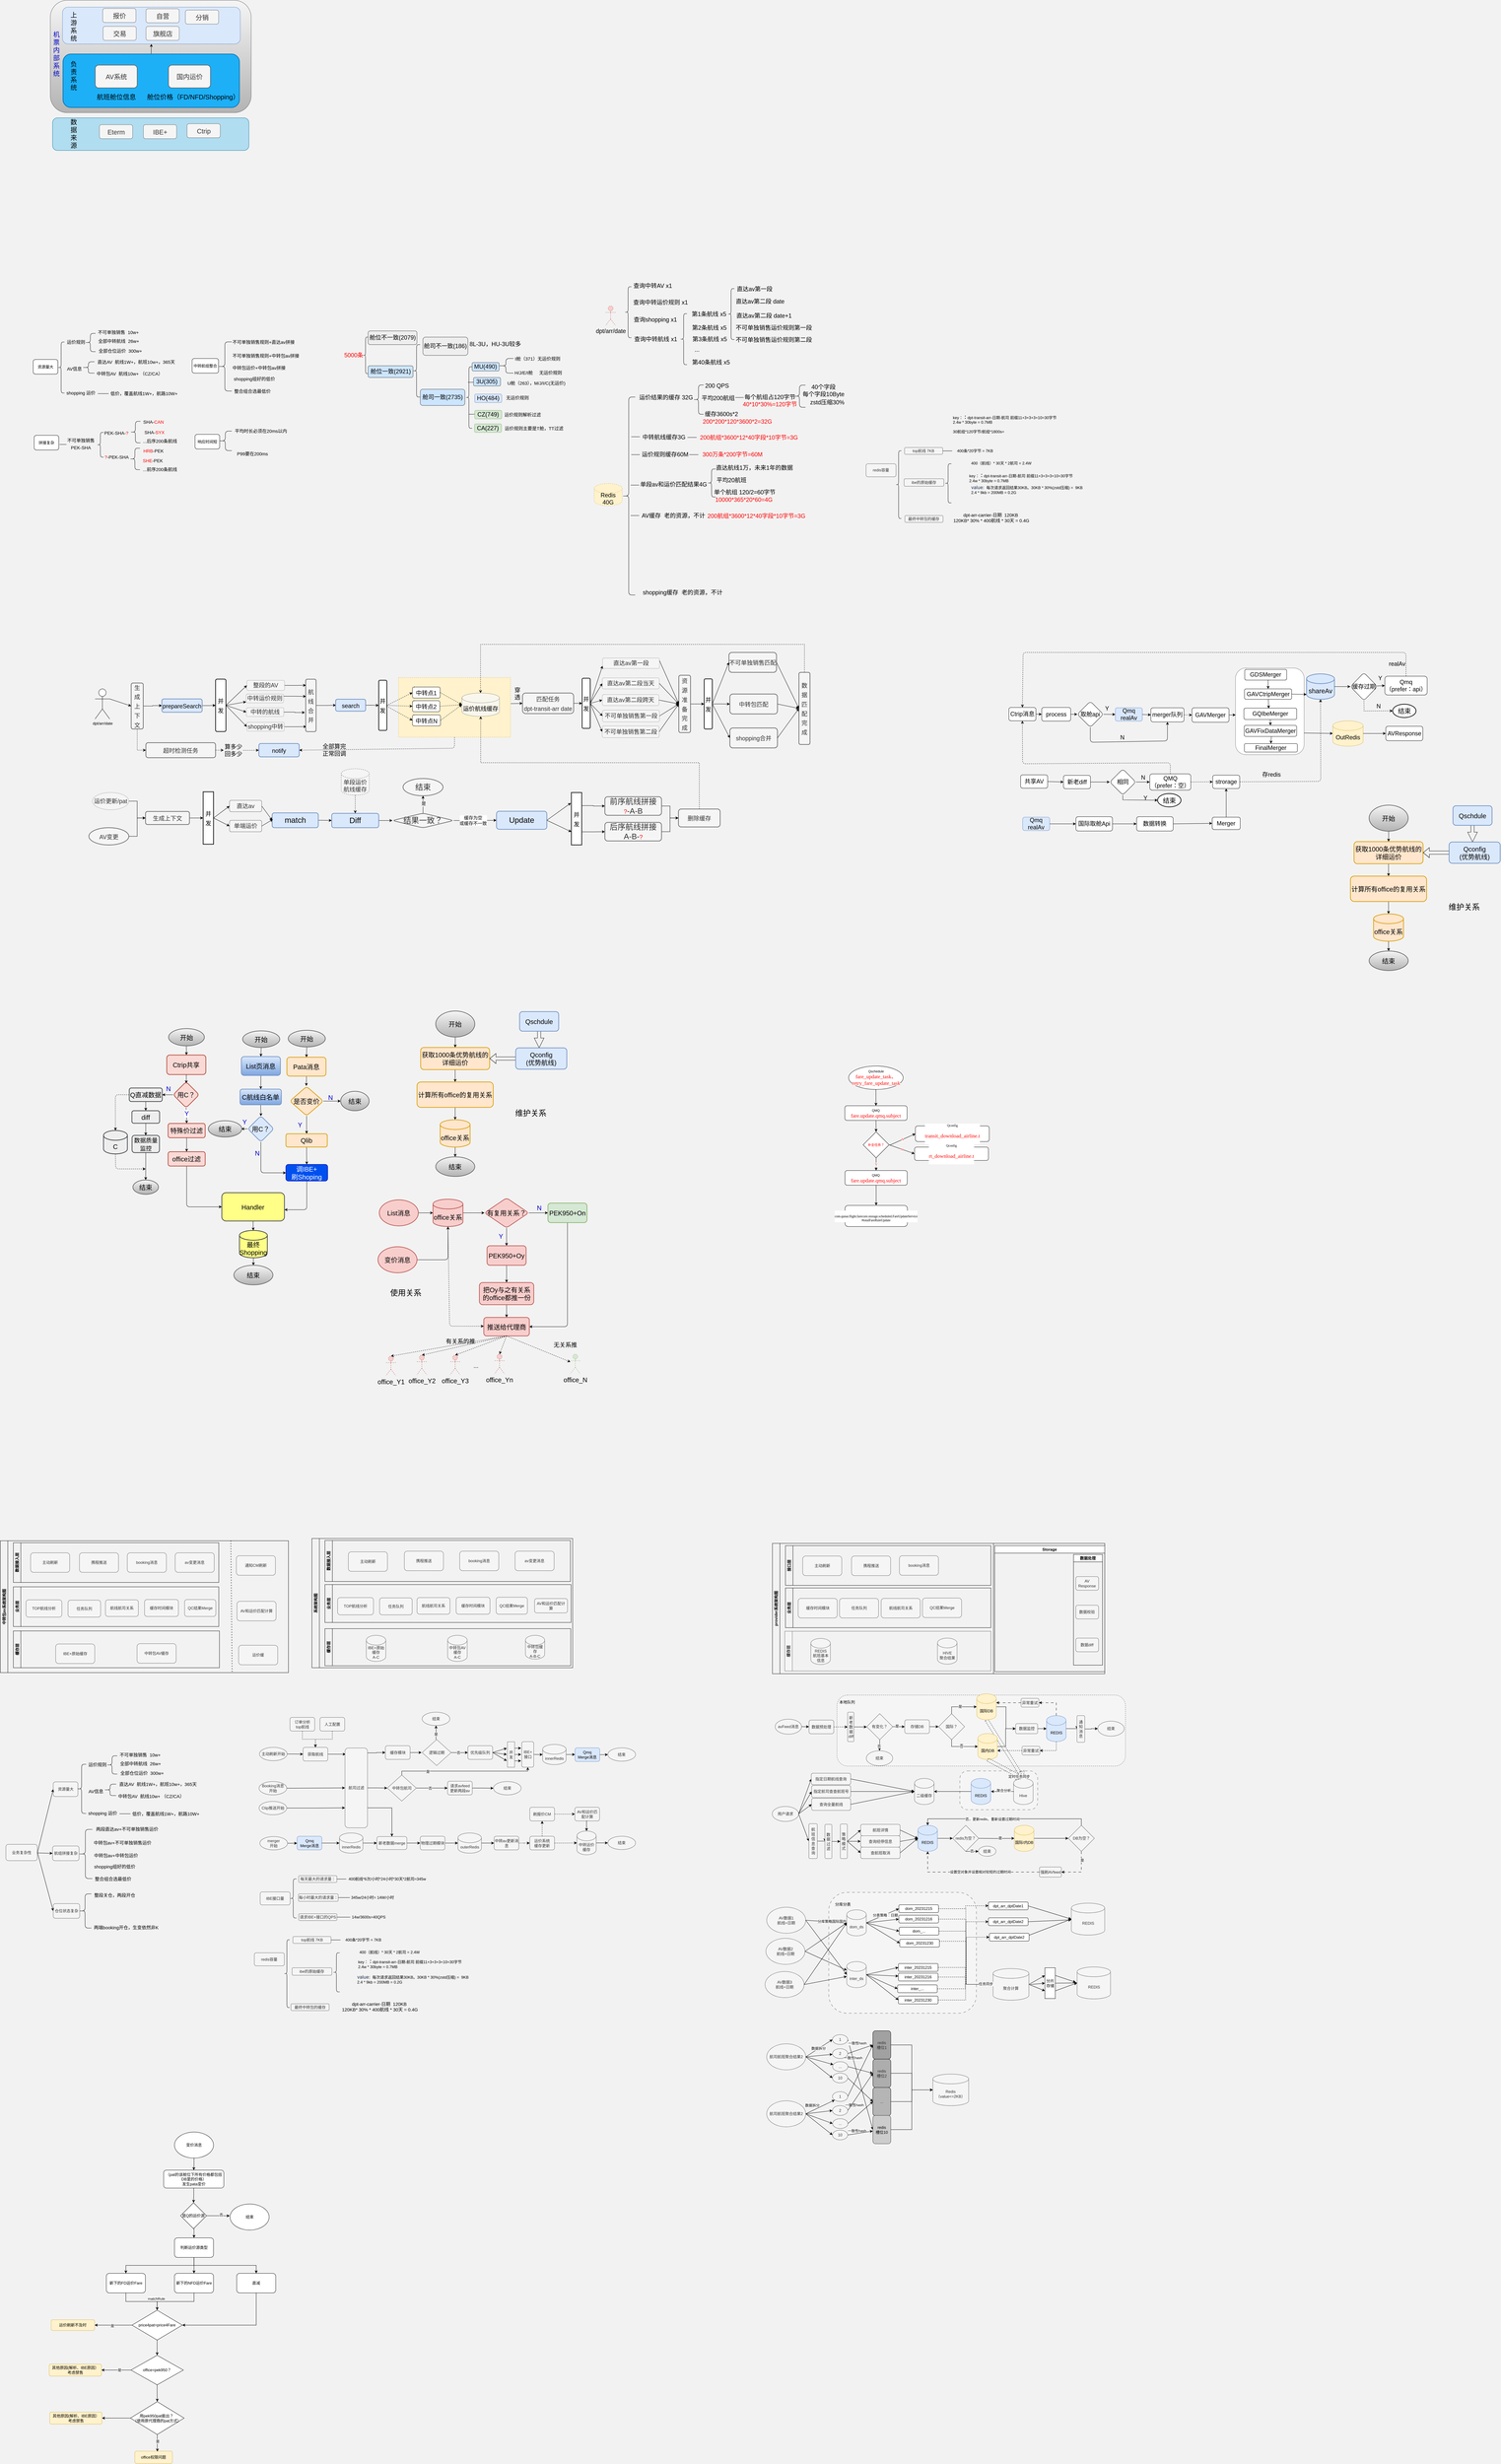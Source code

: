 <mxfile version="24.5.2" type="github" pages="5">
  <diagram id="onVwmR5etyYxUQcMz32u" name="01_国内运价&amp;av">
    <mxGraphModel dx="28758" dy="14439" grid="0" gridSize="10" guides="1" tooltips="1" connect="1" arrows="0" fold="1" page="0" pageScale="1" pageWidth="827" pageHeight="1169" background="#f2f2f2" math="0" shadow="0">
      <root>
        <mxCell id="0" />
        <mxCell id="1" parent="0" />
        <mxCell id="zxThELI9k4F8F7LsiI_i-33" value="" style="rounded=1;whiteSpace=wrap;html=1;dashed=1;dashPattern=8 8;fillColor=#f5f5f5;fontColor=#333333;strokeColor=#666666;" parent="1" vertex="1">
          <mxGeometry x="-23835.24" y="-7363" width="453.24" height="371" as="geometry" />
        </mxCell>
        <mxCell id="mHaQqP6Qjn-oo96edDq8-63" value="" style="rounded=1;whiteSpace=wrap;html=1;fillColor=#f5f5f5;fontColor=#333333;strokeColor=#666666;arcSize=20;dashed=1;dashPattern=8 8;" parent="1" vertex="1">
          <mxGeometry x="-23432.7" y="-7736" width="239" height="119" as="geometry" />
        </mxCell>
        <mxCell id="mHaQqP6Qjn-oo96edDq8-59" value="" style="rounded=1;whiteSpace=wrap;html=1;fillColor=#f5f5f5;fontColor=#333333;strokeColor=#666666;dashed=1;" parent="1" vertex="1">
          <mxGeometry x="-23810" y="-7969" width="886" height="218" as="geometry" />
        </mxCell>
        <mxCell id="OaQNnNAPoWn5HHml6h4n-486" value="" style="rounded=1;whiteSpace=wrap;html=1;strokeColor=#000000;strokeWidth=1;fontSize=18;fontColor=#000000;fillColor=#FFFFFF;dashed=1;dashPattern=1 1;" parent="1" vertex="1">
          <mxGeometry x="-22586.04" y="-11123.31" width="210.79" height="266" as="geometry" />
        </mxCell>
        <mxCell id="OaQNnNAPoWn5HHml6h4n-150" value="" style="rounded=0;whiteSpace=wrap;html=1;dashed=1;strokeColor=#d6b656;fontSize=18;fillColor=#fff2cc;" parent="1" vertex="1">
          <mxGeometry x="-25156.72" y="-11094" width="343.72" height="183" as="geometry" />
        </mxCell>
        <mxCell id="AjhIFMaC6-WZz-e0XE0m-31" value="" style="rounded=1;whiteSpace=wrap;html=1;fontSize=20;fillColor=#f5f5f5;gradientColor=#b3b3b3;strokeColor=#666666;" parent="1" vertex="1">
          <mxGeometry x="-26226.5" y="-13174" width="617" height="345" as="geometry" />
        </mxCell>
        <mxCell id="AjhIFMaC6-WZz-e0XE0m-3" value="" style="rounded=1;whiteSpace=wrap;html=1;fillColor=#b1ddf0;strokeColor=#10739e;" parent="1" vertex="1">
          <mxGeometry x="-26219.5" y="-12813" width="603" height="100" as="geometry" />
        </mxCell>
        <mxCell id="OkIDSdwyFC58GrovoH81-3" value="Ctrip" style="rounded=1;whiteSpace=wrap;html=1;fillColor=#f5f5f5;fontColor=#333333;strokeColor=#666666;fontSize=20;" parent="1" vertex="1">
          <mxGeometry x="-25806.5" y="-12795" width="102" height="43" as="geometry" />
        </mxCell>
        <mxCell id="AjhIFMaC6-WZz-e0XE0m-1" value="IBE+" style="rounded=1;whiteSpace=wrap;html=1;fillColor=#f5f5f5;fontColor=#333333;strokeColor=#666666;fontSize=20;" parent="1" vertex="1">
          <mxGeometry x="-25940.5" y="-12792" width="102" height="43" as="geometry" />
        </mxCell>
        <mxCell id="AjhIFMaC6-WZz-e0XE0m-2" value="Eterm" style="rounded=1;whiteSpace=wrap;html=1;fillColor=#f5f5f5;fontColor=#333333;strokeColor=#666666;fontSize=20;" parent="1" vertex="1">
          <mxGeometry x="-26075.5" y="-12792" width="102" height="43" as="geometry" />
        </mxCell>
        <mxCell id="AjhIFMaC6-WZz-e0XE0m-20" value="" style="edgeStyle=orthogonalEdgeStyle;rounded=1;orthogonalLoop=1;jettySize=auto;html=1;fontSize=20;fontColor=#000000;" parent="1" source="AjhIFMaC6-WZz-e0XE0m-5" target="AjhIFMaC6-WZz-e0XE0m-19" edge="1">
          <mxGeometry relative="1" as="geometry" />
        </mxCell>
        <mxCell id="AjhIFMaC6-WZz-e0XE0m-5" value="" style="rounded=1;whiteSpace=wrap;html=1;fontSize=20;fillColor=#1DB0F7;strokeColor=#006EAF;strokeWidth=2;fontColor=#ffffff;" parent="1" vertex="1">
          <mxGeometry x="-26187.5" y="-13009" width="542" height="164" as="geometry" />
        </mxCell>
        <mxCell id="AjhIFMaC6-WZz-e0XE0m-4" value="&lt;font style=&quot;font-size: 20px;&quot;&gt;数&lt;br style=&quot;font-size: 20px;&quot;&gt;据&lt;br&gt;来&lt;br style=&quot;font-size: 20px;&quot;&gt;源&lt;/font&gt;" style="text;html=1;resizable=0;autosize=1;align=center;verticalAlign=middle;points=[];fillColor=none;strokeColor=none;rounded=1;fontSize=20;fontColor=#000000;" parent="1" vertex="1">
          <mxGeometry x="-26174.5" y="-12819" width="38" height="108" as="geometry" />
        </mxCell>
        <mxCell id="AjhIFMaC6-WZz-e0XE0m-7" value="国内运价" style="rounded=1;whiteSpace=wrap;html=1;fillColor=#f5f5f5;fontColor=#333333;strokeColor=#666666;fontSize=20;strokeWidth=2;" parent="1" vertex="1">
          <mxGeometry x="-25863.5" y="-12975" width="129" height="70" as="geometry" />
        </mxCell>
        <mxCell id="AjhIFMaC6-WZz-e0XE0m-8" value="AV" style="rounded=1;whiteSpace=wrap;html=1;fillColor=#f5f5f5;fontColor=#333333;strokeColor=#666666;fontSize=20;" parent="1" vertex="1">
          <mxGeometry x="-26088.5" y="-12975" width="129" height="70" as="geometry" />
        </mxCell>
        <mxCell id="AjhIFMaC6-WZz-e0XE0m-9" value="&lt;font color=&quot;#000000&quot;&gt;负&lt;br&gt;责&lt;br&gt;系&lt;br&gt;统&lt;/font&gt;" style="text;html=1;resizable=0;autosize=1;align=center;verticalAlign=middle;points=[];fillColor=none;strokeColor=none;rounded=1;fontSize=20;fontColor=#FF0000;" parent="1" vertex="1">
          <mxGeometry x="-26174.5" y="-12997.5" width="38" height="108" as="geometry" />
        </mxCell>
        <mxCell id="AjhIFMaC6-WZz-e0XE0m-17" value="&lt;font color=&quot;#000000&quot;&gt;航班舱位信息&lt;/font&gt;" style="text;html=1;resizable=0;autosize=1;align=center;verticalAlign=middle;points=[];fillColor=none;strokeColor=none;rounded=1;fontSize=20;fontColor=#FF0000;" parent="1" vertex="1">
          <mxGeometry x="-26093.5" y="-12896" width="138" height="36" as="geometry" />
        </mxCell>
        <mxCell id="AjhIFMaC6-WZz-e0XE0m-18" value="&lt;font color=&quot;#000000&quot;&gt;舱位价格（FD/NFD/Shopping）&lt;/font&gt;" style="text;html=1;resizable=0;autosize=1;align=center;verticalAlign=middle;points=[];fillColor=none;strokeColor=none;rounded=1;fontSize=20;fontColor=#FF0000;" parent="1" vertex="1">
          <mxGeometry x="-25938.5" y="-12896" width="301" height="36" as="geometry" />
        </mxCell>
        <mxCell id="AjhIFMaC6-WZz-e0XE0m-19" value="" style="whiteSpace=wrap;html=1;fontSize=20;fillColor=#dae8fc;strokeColor=#6c8ebf;rounded=1;" parent="1" vertex="1">
          <mxGeometry x="-26189" y="-13153" width="546" height="113" as="geometry" />
        </mxCell>
        <mxCell id="AjhIFMaC6-WZz-e0XE0m-22" value="报价" style="rounded=1;whiteSpace=wrap;html=1;fillColor=#f5f5f5;fontColor=#333333;strokeColor=#666666;fontSize=20;" parent="1" vertex="1">
          <mxGeometry x="-26065.5" y="-13149" width="102" height="43" as="geometry" />
        </mxCell>
        <mxCell id="AjhIFMaC6-WZz-e0XE0m-23" value="交易" style="rounded=1;whiteSpace=wrap;html=1;fillColor=#f5f5f5;fontColor=#333333;strokeColor=#666666;fontSize=20;" parent="1" vertex="1">
          <mxGeometry x="-26064.5" y="-13094" width="102" height="43" as="geometry" />
        </mxCell>
        <mxCell id="AjhIFMaC6-WZz-e0XE0m-25" value="旗舰店" style="rounded=1;whiteSpace=wrap;html=1;fillColor=#f5f5f5;fontColor=#333333;strokeColor=#666666;fontSize=20;" parent="1" vertex="1">
          <mxGeometry x="-25932.5" y="-13094" width="102" height="43" as="geometry" />
        </mxCell>
        <mxCell id="AjhIFMaC6-WZz-e0XE0m-26" value="分销" style="rounded=1;whiteSpace=wrap;html=1;fillColor=#f5f5f5;fontColor=#333333;strokeColor=#666666;fontSize=20;" parent="1" vertex="1">
          <mxGeometry x="-25811.5" y="-13144" width="102" height="43" as="geometry" />
        </mxCell>
        <mxCell id="AjhIFMaC6-WZz-e0XE0m-28" value="上&lt;br&gt;游&lt;br&gt;系&lt;br&gt;统" style="text;html=1;resizable=0;autosize=1;align=center;verticalAlign=middle;points=[];fillColor=none;strokeColor=none;rounded=1;fontSize=20;fontColor=#000000;" parent="1" vertex="1">
          <mxGeometry x="-26174.5" y="-13148" width="38" height="108" as="geometry" />
        </mxCell>
        <mxCell id="AjhIFMaC6-WZz-e0XE0m-30" value="自营" style="rounded=1;whiteSpace=wrap;html=1;fillColor=#f5f5f5;fontColor=#333333;strokeColor=#666666;fontSize=20;" parent="1" vertex="1">
          <mxGeometry x="-25932.5" y="-13148" width="102" height="43" as="geometry" />
        </mxCell>
        <mxCell id="AjhIFMaC6-WZz-e0XE0m-32" value="&lt;font color=&quot;#0000cc&quot;&gt;机&lt;br&gt;票&lt;br&gt;内&lt;br&gt;部&lt;br&gt;系&lt;br&gt;统&lt;br&gt;&lt;/font&gt;" style="text;html=1;resizable=0;autosize=1;align=center;verticalAlign=middle;points=[];fillColor=none;strokeColor=none;rounded=1;fontSize=20;fontColor=#000000;" parent="1" vertex="1">
          <mxGeometry x="-26227" y="-13088" width="38" height="156" as="geometry" />
        </mxCell>
        <mxCell id="AjhIFMaC6-WZz-e0XE0m-33" value="AV系统" style="rounded=1;whiteSpace=wrap;html=1;fillColor=#f5f5f5;fontColor=#333333;strokeColor=#666666;fontSize=20;strokeWidth=2;" parent="1" vertex="1">
          <mxGeometry x="-26088.5" y="-12975" width="129" height="70" as="geometry" />
        </mxCell>
        <mxCell id="AjhIFMaC6-WZz-e0XE0m-37" value="Ctrip共享" style="rounded=1;whiteSpace=wrap;html=1;strokeWidth=2;fontSize=20;fillColor=#fad9d5;strokeColor=#ae4132;" parent="1" vertex="1">
          <mxGeometry x="-25868.7" y="-9934.75" width="120" height="60" as="geometry" />
        </mxCell>
        <mxCell id="AjhIFMaC6-WZz-e0XE0m-45" value="" style="edgeStyle=orthogonalEdgeStyle;rounded=1;orthogonalLoop=1;jettySize=auto;html=1;fontSize=20;fontColor=#0000CC;" parent="1" source="AjhIFMaC6-WZz-e0XE0m-38" target="AjhIFMaC6-WZz-e0XE0m-44" edge="1">
          <mxGeometry relative="1" as="geometry" />
        </mxCell>
        <mxCell id="AjhIFMaC6-WZz-e0XE0m-38" value="List页消息" style="rounded=1;whiteSpace=wrap;html=1;strokeWidth=2;fontSize=20;fillColor=#dae8fc;strokeColor=#6c8ebf;gradientColor=#7ea6e0;" parent="1" vertex="1">
          <mxGeometry x="-25639.7" y="-9930" width="120" height="58" as="geometry" />
        </mxCell>
        <mxCell id="AjhIFMaC6-WZz-e0XE0m-43" style="edgeStyle=orthogonalEdgeStyle;rounded=1;orthogonalLoop=1;jettySize=auto;html=1;exitX=0.5;exitY=1;exitDx=0;exitDy=0;entryX=0.5;entryY=0;entryDx=0;entryDy=0;fontSize=20;fontColor=#0000CC;" parent="1" source="AjhIFMaC6-WZz-e0XE0m-41" target="AjhIFMaC6-WZz-e0XE0m-38" edge="1">
          <mxGeometry relative="1" as="geometry" />
        </mxCell>
        <mxCell id="AjhIFMaC6-WZz-e0XE0m-41" value="开始" style="ellipse;whiteSpace=wrap;html=1;strokeWidth=2;fontSize=20;fillColor=#f5f5f5;gradientColor=#b3b3b3;strokeColor=#666666;rounded=1;" parent="1" vertex="1">
          <mxGeometry x="-25635.7" y="-10009" width="114" height="51" as="geometry" />
        </mxCell>
        <mxCell id="AjhIFMaC6-WZz-e0XE0m-51" value="" style="edgeStyle=orthogonalEdgeStyle;rounded=1;orthogonalLoop=1;jettySize=auto;html=1;fontSize=20;fontColor=#0000CC;" parent="1" source="AjhIFMaC6-WZz-e0XE0m-44" edge="1">
          <mxGeometry relative="1" as="geometry">
            <mxPoint x="-25579.7" y="-9747" as="targetPoint" />
          </mxGeometry>
        </mxCell>
        <mxCell id="AjhIFMaC6-WZz-e0XE0m-44" value="C航线白名单" style="whiteSpace=wrap;html=1;fontSize=20;fillColor=#dae8fc;rounded=1;strokeWidth=2;strokeColor=#6c8ebf;gradientColor=#7ea6e0;" parent="1" vertex="1">
          <mxGeometry x="-25643.7" y="-9830" width="127" height="48" as="geometry" />
        </mxCell>
        <mxCell id="AjhIFMaC6-WZz-e0XE0m-55" value="" style="edgeStyle=orthogonalEdgeStyle;rounded=1;orthogonalLoop=1;jettySize=auto;html=1;fontSize=20;fontColor=#0000CC;entryX=0.499;entryY=0.064;entryDx=0;entryDy=0;entryPerimeter=0;" parent="1" source="AjhIFMaC6-WZz-e0XE0m-37" target="AjhIFMaC6-WZz-e0XE0m-54" edge="1">
          <mxGeometry relative="1" as="geometry">
            <mxPoint x="-25808.7" y="-9906.75" as="sourcePoint" />
          </mxGeometry>
        </mxCell>
        <mxCell id="AjhIFMaC6-WZz-e0XE0m-64" value="" style="edgeStyle=orthogonalEdgeStyle;rounded=1;orthogonalLoop=1;jettySize=auto;html=1;fontSize=20;fontColor=#0000CC;" parent="1" source="AjhIFMaC6-WZz-e0XE0m-54" target="AjhIFMaC6-WZz-e0XE0m-63" edge="1">
          <mxGeometry relative="1" as="geometry" />
        </mxCell>
        <mxCell id="AjhIFMaC6-WZz-e0XE0m-66" value="Y" style="edgeLabel;html=1;align=center;verticalAlign=middle;resizable=0;points=[];fontSize=20;fontColor=#0000CC;rounded=1;" parent="AjhIFMaC6-WZz-e0XE0m-64" vertex="1" connectable="0">
          <mxGeometry x="-0.326" y="1" relative="1" as="geometry">
            <mxPoint as="offset" />
          </mxGeometry>
        </mxCell>
        <mxCell id="AjhIFMaC6-WZz-e0XE0m-54" value="用C？" style="rhombus;whiteSpace=wrap;html=1;fontSize=20;fillColor=#fad9d5;strokeColor=#ae4132;strokeWidth=2;rounded=1;" parent="1" vertex="1">
          <mxGeometry x="-25849.2" y="-9852.75" width="80" height="80" as="geometry" />
        </mxCell>
        <mxCell id="AjhIFMaC6-WZz-e0XE0m-125" style="edgeStyle=orthogonalEdgeStyle;rounded=1;orthogonalLoop=1;jettySize=auto;html=1;entryX=0.5;entryY=0;entryDx=0;entryDy=0;fontSize=20;fontColor=#0000CC;" parent="1" source="AjhIFMaC6-WZz-e0XE0m-63" target="AjhIFMaC6-WZz-e0XE0m-124" edge="1">
          <mxGeometry relative="1" as="geometry" />
        </mxCell>
        <mxCell id="AjhIFMaC6-WZz-e0XE0m-63" value="特殊价过滤" style="whiteSpace=wrap;html=1;fontSize=20;fillColor=#fad9d5;strokeColor=#ae4132;strokeWidth=2;rounded=1;" parent="1" vertex="1">
          <mxGeometry x="-25864.7" y="-9724.75" width="114" height="44" as="geometry" />
        </mxCell>
        <mxCell id="AjhIFMaC6-WZz-e0XE0m-109" value="" style="edgeStyle=orthogonalEdgeStyle;rounded=1;orthogonalLoop=1;jettySize=auto;html=1;fontSize=20;fontColor=#0000CC;entryX=0.5;entryY=0;entryDx=0;entryDy=0;entryPerimeter=0;" parent="1" source="AjhIFMaC6-WZz-e0XE0m-67" target="AjhIFMaC6-WZz-e0XE0m-71" edge="1">
          <mxGeometry relative="1" as="geometry">
            <mxPoint x="-25602.7" y="-9391" as="targetPoint" />
          </mxGeometry>
        </mxCell>
        <mxCell id="AjhIFMaC6-WZz-e0XE0m-67" value="Handler" style="whiteSpace=wrap;html=1;fontSize=20;fillColor=#ffff88;strokeColor=#36393d;strokeWidth=2;rounded=1;" parent="1" vertex="1">
          <mxGeometry x="-25699.7" y="-9512" width="192.38" height="87" as="geometry" />
        </mxCell>
        <mxCell id="AjhIFMaC6-WZz-e0XE0m-111" value="" style="edgeStyle=orthogonalEdgeStyle;rounded=1;orthogonalLoop=1;jettySize=auto;html=1;fontSize=20;fontColor=#0000CC;" parent="1" source="AjhIFMaC6-WZz-e0XE0m-71" target="AjhIFMaC6-WZz-e0XE0m-110" edge="1">
          <mxGeometry relative="1" as="geometry" />
        </mxCell>
        <mxCell id="AjhIFMaC6-WZz-e0XE0m-71" value="最终Shopping" style="shape=cylinder3;whiteSpace=wrap;html=1;boundedLbl=1;backgroundOutline=1;size=15;strokeWidth=2;fontSize=20;fillColor=#ffff88;strokeColor=#36393d;rounded=1;" parent="1" vertex="1">
          <mxGeometry x="-25645.57" y="-9396" width="85.75" height="84" as="geometry" />
        </mxCell>
        <mxCell id="AjhIFMaC6-WZz-e0XE0m-74" value="" style="edgeStyle=orthogonalEdgeStyle;rounded=1;orthogonalLoop=1;jettySize=auto;html=1;fontSize=20;fontColor=#0000CC;" parent="1" target="AjhIFMaC6-WZz-e0XE0m-37" edge="1">
          <mxGeometry relative="1" as="geometry">
            <mxPoint x="-25808.7" y="-9964" as="sourcePoint" />
          </mxGeometry>
        </mxCell>
        <mxCell id="AjhIFMaC6-WZz-e0XE0m-72" value="开始" style="ellipse;whiteSpace=wrap;html=1;fontSize=20;fillColor=#f5f5f5;strokeColor=#666666;rounded=1;strokeWidth=2;gradientColor=#b3b3b3;" parent="1" vertex="1">
          <mxGeometry x="-25863.18" y="-10016" width="110" height="53" as="geometry" />
        </mxCell>
        <mxCell id="AjhIFMaC6-WZz-e0XE0m-92" value="" style="edgeStyle=orthogonalEdgeStyle;rounded=1;orthogonalLoop=1;jettySize=auto;html=1;fontSize=20;fontColor=#0000CC;" parent="1" source="AjhIFMaC6-WZz-e0XE0m-93" edge="1">
          <mxGeometry relative="1" as="geometry">
            <mxPoint x="-25440.2" y="-9839.75" as="targetPoint" />
          </mxGeometry>
        </mxCell>
        <mxCell id="AjhIFMaC6-WZz-e0XE0m-93" value="Pata消息" style="rounded=1;whiteSpace=wrap;html=1;strokeWidth=2;fontSize=20;fillColor=#ffe6cc;strokeColor=#d79b00;" parent="1" vertex="1">
          <mxGeometry x="-25499.7" y="-9928" width="120" height="58" as="geometry" />
        </mxCell>
        <mxCell id="AjhIFMaC6-WZz-e0XE0m-94" style="edgeStyle=orthogonalEdgeStyle;rounded=1;orthogonalLoop=1;jettySize=auto;html=1;exitX=0.5;exitY=1;exitDx=0;exitDy=0;entryX=0.5;entryY=0;entryDx=0;entryDy=0;fontSize=20;fontColor=#0000CC;" parent="1" source="AjhIFMaC6-WZz-e0XE0m-95" target="AjhIFMaC6-WZz-e0XE0m-93" edge="1">
          <mxGeometry relative="1" as="geometry" />
        </mxCell>
        <mxCell id="AjhIFMaC6-WZz-e0XE0m-95" value="开始" style="ellipse;whiteSpace=wrap;html=1;strokeWidth=2;fontSize=20;fillColor=#f5f5f5;gradientColor=#b3b3b3;strokeColor=#666666;rounded=1;" parent="1" vertex="1">
          <mxGeometry x="-25495.7" y="-10010.75" width="114" height="51" as="geometry" />
        </mxCell>
        <mxCell id="AjhIFMaC6-WZz-e0XE0m-108" style="edgeStyle=orthogonalEdgeStyle;rounded=1;orthogonalLoop=1;jettySize=auto;html=1;entryX=1.001;entryY=0.602;entryDx=0;entryDy=0;entryPerimeter=0;fontSize=20;fontColor=#0000CC;exitX=0.5;exitY=1;exitDx=0;exitDy=0;" parent="1" source="AjhIFMaC6-WZz-e0XE0m-98" target="AjhIFMaC6-WZz-e0XE0m-67" edge="1">
          <mxGeometry relative="1" as="geometry" />
        </mxCell>
        <mxCell id="AjhIFMaC6-WZz-e0XE0m-98" value="调IBE+&lt;br&gt;刷Shoping" style="whiteSpace=wrap;html=1;fontSize=20;fillColor=#0050ef;rounded=1;strokeWidth=2;strokeColor=#001DBC;fontColor=#ffffff;" parent="1" vertex="1">
          <mxGeometry x="-25502.7" y="-9598.62" width="128" height="50.62" as="geometry" />
        </mxCell>
        <mxCell id="AjhIFMaC6-WZz-e0XE0m-103" value="" style="edgeStyle=orthogonalEdgeStyle;rounded=1;orthogonalLoop=1;jettySize=auto;html=1;fontSize=20;fontColor=#0000CC;" parent="1" source="AjhIFMaC6-WZz-e0XE0m-101" target="AjhIFMaC6-WZz-e0XE0m-102" edge="1">
          <mxGeometry relative="1" as="geometry" />
        </mxCell>
        <mxCell id="AjhIFMaC6-WZz-e0XE0m-132" value="" style="edgeStyle=orthogonalEdgeStyle;rounded=1;orthogonalLoop=1;jettySize=auto;html=1;fontSize=20;fontColor=#0000CC;" parent="1" source="AjhIFMaC6-WZz-e0XE0m-101" target="AjhIFMaC6-WZz-e0XE0m-129" edge="1">
          <mxGeometry relative="1" as="geometry" />
        </mxCell>
        <mxCell id="AjhIFMaC6-WZz-e0XE0m-101" value="是否变价" style="rhombus;whiteSpace=wrap;html=1;strokeWidth=2;fontSize=20;fillColor=#ffe6cc;rounded=1;strokeColor=#d79b00;" parent="1" vertex="1">
          <mxGeometry x="-25490.7" y="-9838.25" width="103" height="90" as="geometry" />
        </mxCell>
        <mxCell id="AjhIFMaC6-WZz-e0XE0m-102" value="结束" style="ellipse;whiteSpace=wrap;html=1;fontSize=20;fillColor=#f5f5f5;strokeWidth=2;gradientColor=#b3b3b3;strokeColor=#666666;rounded=1;" parent="1" vertex="1">
          <mxGeometry x="-25334.7" y="-9823.25" width="87.5" height="59.5" as="geometry" />
        </mxCell>
        <mxCell id="AjhIFMaC6-WZz-e0XE0m-104" value="N" style="text;html=1;resizable=0;autosize=1;align=center;verticalAlign=middle;points=[];fillColor=none;strokeColor=none;rounded=1;strokeWidth=2;fontSize=20;fontColor=#0000CC;" parent="1" vertex="1">
          <mxGeometry x="-25381.7" y="-9823.25" width="32" height="36" as="geometry" />
        </mxCell>
        <mxCell id="AjhIFMaC6-WZz-e0XE0m-110" value="结束" style="ellipse;whiteSpace=wrap;html=1;fontSize=20;fillColor=#f5f5f5;strokeWidth=2;gradientColor=#b3b3b3;strokeColor=#666666;rounded=1;" parent="1" vertex="1">
          <mxGeometry x="-25662.69" y="-9289" width="120" height="60" as="geometry" />
        </mxCell>
        <mxCell id="AjhIFMaC6-WZz-e0XE0m-118" value="" style="edgeStyle=orthogonalEdgeStyle;rounded=1;orthogonalLoop=1;jettySize=auto;html=1;fontSize=20;fontColor=#0000CC;entryX=1;entryY=0.5;entryDx=0;entryDy=0;" parent="1" source="AjhIFMaC6-WZz-e0XE0m-112" edge="1">
          <mxGeometry relative="1" as="geometry">
            <mxPoint x="-25640.2" y="-9708" as="targetPoint" />
          </mxGeometry>
        </mxCell>
        <mxCell id="AjhIFMaC6-WZz-e0XE0m-122" style="edgeStyle=orthogonalEdgeStyle;rounded=1;orthogonalLoop=1;jettySize=auto;html=1;fontSize=20;fontColor=#0000CC;exitX=0.5;exitY=1;exitDx=0;exitDy=0;" parent="1" source="AjhIFMaC6-WZz-e0XE0m-112" edge="1">
          <mxGeometry relative="1" as="geometry">
            <Array as="points">
              <mxPoint x="-25579.7" y="-9573" />
            </Array>
            <mxPoint x="-25502.7" y="-9573" as="targetPoint" />
          </mxGeometry>
        </mxCell>
        <mxCell id="AjhIFMaC6-WZz-e0XE0m-112" value="用C？" style="rhombus;whiteSpace=wrap;html=1;fontSize=20;fillColor=#dae8fc;strokeColor=#6c8ebf;strokeWidth=2;rounded=1;" parent="1" vertex="1">
          <mxGeometry x="-25619.7" y="-9748" width="80" height="80" as="geometry" />
        </mxCell>
        <mxCell id="AjhIFMaC6-WZz-e0XE0m-117" value="结束" style="ellipse;whiteSpace=wrap;html=1;fontSize=20;fillColor=#f5f5f5;strokeColor=#666666;strokeWidth=2;gradientColor=#b3b3b3;rounded=1;" parent="1" vertex="1">
          <mxGeometry x="-25741.18" y="-9733" width="103" height="50" as="geometry" />
        </mxCell>
        <mxCell id="AjhIFMaC6-WZz-e0XE0m-119" value="Y" style="text;html=1;resizable=0;autosize=1;align=center;verticalAlign=middle;points=[];fillColor=none;strokeColor=none;rounded=1;strokeWidth=2;fontSize=20;fontColor=#0000CC;" parent="1" vertex="1">
          <mxGeometry x="-25645.7" y="-9748" width="31" height="36" as="geometry" />
        </mxCell>
        <mxCell id="AjhIFMaC6-WZz-e0XE0m-121" value="N" style="text;html=1;resizable=0;autosize=1;align=center;verticalAlign=middle;points=[];fillColor=none;strokeColor=none;rounded=1;strokeWidth=2;fontSize=20;fontColor=#0000CC;" parent="1" vertex="1">
          <mxGeometry x="-25607.18" y="-9652.25" width="32" height="36" as="geometry" />
        </mxCell>
        <mxCell id="AjhIFMaC6-WZz-e0XE0m-123" value="Y" style="text;html=1;resizable=0;autosize=1;align=center;verticalAlign=middle;points=[];fillColor=none;strokeColor=none;rounded=1;strokeWidth=2;fontSize=20;fontColor=#0000CC;rotation=0;" parent="1" vertex="1">
          <mxGeometry x="-25475.7" y="-9739" width="31" height="36" as="geometry" />
        </mxCell>
        <mxCell id="AjhIFMaC6-WZz-e0XE0m-126" style="edgeStyle=orthogonalEdgeStyle;rounded=1;orthogonalLoop=1;jettySize=auto;html=1;entryX=0;entryY=0.5;entryDx=0;entryDy=0;fontSize=20;fontColor=#0000CC;exitX=0.5;exitY=1;exitDx=0;exitDy=0;" parent="1" source="AjhIFMaC6-WZz-e0XE0m-124" target="AjhIFMaC6-WZz-e0XE0m-67" edge="1">
          <mxGeometry relative="1" as="geometry">
            <Array as="points">
              <mxPoint x="-25807.7" y="-9468" />
            </Array>
          </mxGeometry>
        </mxCell>
        <mxCell id="AjhIFMaC6-WZz-e0XE0m-124" value="office过滤" style="whiteSpace=wrap;html=1;fontSize=20;fillColor=#fad9d5;strokeColor=#ae4132;strokeWidth=2;rounded=1;" parent="1" vertex="1">
          <mxGeometry x="-25864.7" y="-9637.75" width="114" height="44" as="geometry" />
        </mxCell>
        <mxCell id="AjhIFMaC6-WZz-e0XE0m-130" value="" style="edgeStyle=orthogonalEdgeStyle;rounded=1;orthogonalLoop=1;jettySize=auto;html=1;fontSize=20;fontColor=#0000CC;" parent="1" source="AjhIFMaC6-WZz-e0XE0m-129" target="AjhIFMaC6-WZz-e0XE0m-98" edge="1">
          <mxGeometry relative="1" as="geometry" />
        </mxCell>
        <mxCell id="AjhIFMaC6-WZz-e0XE0m-129" value="Qlib" style="whiteSpace=wrap;html=1;fontSize=20;fillColor=#ffe6cc;rounded=1;strokeWidth=2;strokeColor=#d79b00;" parent="1" vertex="1">
          <mxGeometry x="-25502.7" y="-9693" width="127" height="40.75" as="geometry" />
        </mxCell>
        <mxCell id="AjhIFMaC6-WZz-e0XE0m-137" value="" style="edgeStyle=orthogonalEdgeStyle;rounded=1;orthogonalLoop=1;jettySize=auto;html=1;fontSize=20;fontColor=#0000CC;" parent="1" source="AjhIFMaC6-WZz-e0XE0m-135" target="AjhIFMaC6-WZz-e0XE0m-136" edge="1">
          <mxGeometry relative="1" as="geometry" />
        </mxCell>
        <mxCell id="AjhIFMaC6-WZz-e0XE0m-135" value="获取1000条优势航线的详细运价" style="rounded=1;whiteSpace=wrap;html=1;strokeWidth=2;fontSize=20;fillColor=#ffe6cc;strokeColor=#d79b00;" parent="1" vertex="1">
          <mxGeometry x="-25089" y="-9958" width="212" height="68" as="geometry" />
        </mxCell>
        <mxCell id="AjhIFMaC6-WZz-e0XE0m-169" style="edgeStyle=orthogonalEdgeStyle;rounded=1;orthogonalLoop=1;jettySize=auto;html=1;entryX=0.5;entryY=0;entryDx=0;entryDy=0;entryPerimeter=0;fontSize=20;fontColor=#0000CC;" parent="1" source="AjhIFMaC6-WZz-e0XE0m-136" target="AjhIFMaC6-WZz-e0XE0m-168" edge="1">
          <mxGeometry relative="1" as="geometry" />
        </mxCell>
        <mxCell id="AjhIFMaC6-WZz-e0XE0m-136" value="计算所有office的复用关系" style="rounded=1;whiteSpace=wrap;html=1;fontSize=20;fillColor=#ffe6cc;strokeWidth=2;strokeColor=#d79b00;" parent="1" vertex="1">
          <mxGeometry x="-25100" y="-9852" width="234" height="78" as="geometry" />
        </mxCell>
        <mxCell id="AjhIFMaC6-WZz-e0XE0m-144" value="" style="edgeStyle=orthogonalEdgeStyle;rounded=1;orthogonalLoop=1;jettySize=auto;html=1;fontSize=20;fontColor=#0000CC;" parent="1" source="AjhIFMaC6-WZz-e0XE0m-143" target="AjhIFMaC6-WZz-e0XE0m-135" edge="1">
          <mxGeometry relative="1" as="geometry" />
        </mxCell>
        <mxCell id="AjhIFMaC6-WZz-e0XE0m-143" value="开始" style="ellipse;whiteSpace=wrap;html=1;strokeWidth=2;fontSize=20;fillColor=#f5f5f5;gradientColor=#b3b3b3;strokeColor=#666666;rounded=1;" parent="1" vertex="1">
          <mxGeometry x="-25042.61" y="-10070" width="120" height="80" as="geometry" />
        </mxCell>
        <mxCell id="AjhIFMaC6-WZz-e0XE0m-145" value="结束" style="ellipse;whiteSpace=wrap;html=1;fontSize=20;fillColor=#f5f5f5;strokeWidth=2;gradientColor=#b3b3b3;strokeColor=#666666;rounded=1;" parent="1" vertex="1">
          <mxGeometry x="-25042.61" y="-9622" width="120" height="60" as="geometry" />
        </mxCell>
        <mxCell id="AjhIFMaC6-WZz-e0XE0m-152" style="edgeStyle=orthogonalEdgeStyle;rounded=1;orthogonalLoop=1;jettySize=auto;html=1;fontSize=20;fontColor=#0000CC;entryX=0.459;entryY=-0.004;entryDx=0;entryDy=0;entryPerimeter=0;shape=arrow;" parent="1" source="AjhIFMaC6-WZz-e0XE0m-147" target="AjhIFMaC6-WZz-e0XE0m-149" edge="1">
          <mxGeometry relative="1" as="geometry">
            <mxPoint x="-24761" y="-9962" as="targetPoint" />
          </mxGeometry>
        </mxCell>
        <mxCell id="AjhIFMaC6-WZz-e0XE0m-147" value="Qschdule" style="rounded=1;whiteSpace=wrap;html=1;strokeWidth=2;fontSize=20;fillColor=#dae8fc;strokeColor=#6c8ebf;" parent="1" vertex="1">
          <mxGeometry x="-24785" y="-10068" width="120" height="60" as="geometry" />
        </mxCell>
        <mxCell id="AjhIFMaC6-WZz-e0XE0m-151" style="edgeStyle=orthogonalEdgeStyle;rounded=1;orthogonalLoop=1;jettySize=auto;html=1;fontSize=20;fontColor=#0000CC;shape=flexArrow;" parent="1" source="AjhIFMaC6-WZz-e0XE0m-149" target="AjhIFMaC6-WZz-e0XE0m-135" edge="1">
          <mxGeometry relative="1" as="geometry">
            <mxPoint x="-24875" y="-9930" as="targetPoint" />
          </mxGeometry>
        </mxCell>
        <mxCell id="AjhIFMaC6-WZz-e0XE0m-149" value="Qconfig&lt;br&gt;(优势航线)" style="rounded=1;whiteSpace=wrap;html=1;strokeWidth=2;fontSize=20;fillColor=#dae8fc;strokeColor=#6c8ebf;" parent="1" vertex="1">
          <mxGeometry x="-24797" y="-9956.75" width="157" height="65.5" as="geometry" />
        </mxCell>
        <mxCell id="AjhIFMaC6-WZz-e0XE0m-163" style="edgeStyle=orthogonalEdgeStyle;rounded=1;orthogonalLoop=1;jettySize=auto;html=1;fontSize=20;fontColor=#0000CC;" parent="1" source="AjhIFMaC6-WZz-e0XE0m-153" target="AjhIFMaC6-WZz-e0XE0m-154" edge="1">
          <mxGeometry relative="1" as="geometry" />
        </mxCell>
        <mxCell id="AjhIFMaC6-WZz-e0XE0m-153" value="List消息" style="ellipse;whiteSpace=wrap;html=1;strokeWidth=2;fontSize=20;fillColor=#f8cecc;rounded=1;strokeColor=#b85450;" parent="1" vertex="1">
          <mxGeometry x="-25216" y="-9490" width="120" height="80" as="geometry" />
        </mxCell>
        <mxCell id="AjhIFMaC6-WZz-e0XE0m-164" style="edgeStyle=orthogonalEdgeStyle;rounded=1;orthogonalLoop=1;jettySize=auto;html=1;fontSize=20;fontColor=#0000CC;" parent="1" source="AjhIFMaC6-WZz-e0XE0m-154" target="AjhIFMaC6-WZz-e0XE0m-158" edge="1">
          <mxGeometry relative="1" as="geometry" />
        </mxCell>
        <mxCell id="AjhIFMaC6-WZz-e0XE0m-154" value="office关系" style="shape=cylinder3;whiteSpace=wrap;html=1;boundedLbl=1;backgroundOutline=1;size=15;strokeWidth=2;fontSize=20;fillColor=#f8cecc;rounded=1;strokeColor=#b85450;" parent="1" vertex="1">
          <mxGeometry x="-25051" y="-9492" width="92" height="84" as="geometry" />
        </mxCell>
        <mxCell id="AjhIFMaC6-WZz-e0XE0m-157" value="" style="edgeStyle=orthogonalEdgeStyle;rounded=1;orthogonalLoop=1;jettySize=auto;html=1;fontSize=20;fontColor=#0000CC;" parent="1" source="AjhIFMaC6-WZz-e0XE0m-155" target="AjhIFMaC6-WZz-e0XE0m-156" edge="1">
          <mxGeometry relative="1" as="geometry" />
        </mxCell>
        <mxCell id="AjhIFMaC6-WZz-e0XE0m-155" value="PEK950+Oy" style="rounded=1;whiteSpace=wrap;html=1;strokeWidth=2;fontSize=20;fillColor=#f8cecc;strokeColor=#b85450;" parent="1" vertex="1">
          <mxGeometry x="-24885" y="-9349" width="120" height="60" as="geometry" />
        </mxCell>
        <mxCell id="AjhIFMaC6-WZz-e0XE0m-177" value="" style="edgeStyle=orthogonalEdgeStyle;rounded=1;orthogonalLoop=1;jettySize=auto;html=1;fontSize=20;fontColor=#0000CC;" parent="1" source="AjhIFMaC6-WZz-e0XE0m-156" target="AjhIFMaC6-WZz-e0XE0m-174" edge="1">
          <mxGeometry relative="1" as="geometry" />
        </mxCell>
        <mxCell id="AjhIFMaC6-WZz-e0XE0m-156" value="把Oy与之有关系的office都推一份" style="whiteSpace=wrap;html=1;fontSize=20;fillColor=#f8cecc;rounded=1;strokeWidth=2;strokeColor=#b85450;" parent="1" vertex="1">
          <mxGeometry x="-24908.5" y="-9236" width="167" height="68" as="geometry" />
        </mxCell>
        <mxCell id="AjhIFMaC6-WZz-e0XE0m-159" style="edgeStyle=orthogonalEdgeStyle;rounded=1;orthogonalLoop=1;jettySize=auto;html=1;entryX=0.5;entryY=0;entryDx=0;entryDy=0;fontSize=20;fontColor=#0000CC;" parent="1" source="AjhIFMaC6-WZz-e0XE0m-158" target="AjhIFMaC6-WZz-e0XE0m-155" edge="1">
          <mxGeometry relative="1" as="geometry" />
        </mxCell>
        <mxCell id="AjhIFMaC6-WZz-e0XE0m-165" style="edgeStyle=orthogonalEdgeStyle;rounded=1;orthogonalLoop=1;jettySize=auto;html=1;fontSize=20;fontColor=#0000CC;" parent="1" source="AjhIFMaC6-WZz-e0XE0m-158" target="AjhIFMaC6-WZz-e0XE0m-162" edge="1">
          <mxGeometry relative="1" as="geometry" />
        </mxCell>
        <mxCell id="AjhIFMaC6-WZz-e0XE0m-158" value="有复用关系？" style="rhombus;whiteSpace=wrap;html=1;strokeWidth=2;fontSize=20;fillColor=#f8cecc;rounded=1;strokeColor=#b85450;" parent="1" vertex="1">
          <mxGeometry x="-24893" y="-9496" width="136" height="92" as="geometry" />
        </mxCell>
        <mxCell id="AjhIFMaC6-WZz-e0XE0m-175" style="edgeStyle=orthogonalEdgeStyle;rounded=1;orthogonalLoop=1;jettySize=auto;html=1;exitX=0.5;exitY=1;exitDx=0;exitDy=0;entryX=1;entryY=0.5;entryDx=0;entryDy=0;fontSize=20;fontColor=#0000CC;" parent="1" source="AjhIFMaC6-WZz-e0XE0m-162" target="AjhIFMaC6-WZz-e0XE0m-174" edge="1">
          <mxGeometry relative="1" as="geometry" />
        </mxCell>
        <mxCell id="AjhIFMaC6-WZz-e0XE0m-162" value="PEK950+On" style="rounded=1;whiteSpace=wrap;html=1;strokeWidth=2;fontSize=20;fillColor=#d5e8d4;strokeColor=#82b366;" parent="1" vertex="1">
          <mxGeometry x="-24698" y="-9480" width="120" height="60" as="geometry" />
        </mxCell>
        <mxCell id="AjhIFMaC6-WZz-e0XE0m-166" value="N" style="text;html=1;resizable=0;autosize=1;align=center;verticalAlign=middle;points=[];fillColor=none;strokeColor=none;rounded=1;strokeWidth=2;fontSize=20;fontColor=#0000CC;" parent="1" vertex="1">
          <mxGeometry x="-24741.5" y="-9484" width="32" height="36" as="geometry" />
        </mxCell>
        <mxCell id="AjhIFMaC6-WZz-e0XE0m-167" value="Y" style="text;html=1;resizable=0;autosize=1;align=center;verticalAlign=middle;points=[];fillColor=none;strokeColor=none;rounded=1;strokeWidth=2;fontSize=20;fontColor=#0000CC;" parent="1" vertex="1">
          <mxGeometry x="-24859" y="-9397" width="31" height="36" as="geometry" />
        </mxCell>
        <mxCell id="AjhIFMaC6-WZz-e0XE0m-170" value="" style="edgeStyle=orthogonalEdgeStyle;rounded=1;orthogonalLoop=1;jettySize=auto;html=1;fontSize=20;fontColor=#0000CC;" parent="1" source="AjhIFMaC6-WZz-e0XE0m-168" target="AjhIFMaC6-WZz-e0XE0m-145" edge="1">
          <mxGeometry relative="1" as="geometry" />
        </mxCell>
        <mxCell id="AjhIFMaC6-WZz-e0XE0m-168" value="office关系" style="shape=cylinder3;whiteSpace=wrap;html=1;boundedLbl=1;backgroundOutline=1;size=15;strokeWidth=2;fontSize=20;fillColor=#ffe6cc;rounded=1;strokeColor=#d79b00;" parent="1" vertex="1">
          <mxGeometry x="-25029" y="-9736" width="92" height="84" as="geometry" />
        </mxCell>
        <mxCell id="AjhIFMaC6-WZz-e0XE0m-174" value="推送给代理商" style="whiteSpace=wrap;html=1;fontSize=20;fillColor=#f8cecc;rounded=1;strokeWidth=2;strokeColor=#b85450;" parent="1" vertex="1">
          <mxGeometry x="-24895" y="-9129" width="140" height="57" as="geometry" />
        </mxCell>
        <mxCell id="AjhIFMaC6-WZz-e0XE0m-179" style="edgeStyle=orthogonalEdgeStyle;rounded=1;orthogonalLoop=1;jettySize=auto;html=1;entryX=0.5;entryY=1;entryDx=0;entryDy=0;entryPerimeter=0;fontSize=20;fontColor=#0000CC;" parent="1" source="AjhIFMaC6-WZz-e0XE0m-178" target="AjhIFMaC6-WZz-e0XE0m-154" edge="1">
          <mxGeometry relative="1" as="geometry" />
        </mxCell>
        <mxCell id="AjhIFMaC6-WZz-e0XE0m-178" value="变价消息" style="ellipse;whiteSpace=wrap;html=1;strokeWidth=2;fontSize=20;fillColor=#f8cecc;rounded=1;strokeColor=#b85450;" parent="1" vertex="1">
          <mxGeometry x="-25220" y="-9346" width="120" height="80" as="geometry" />
        </mxCell>
        <mxCell id="AjhIFMaC6-WZz-e0XE0m-180" value="&lt;font color=&quot;#000000&quot; style=&quot;font-size: 24px;&quot;&gt;使用关系&lt;/font&gt;" style="text;html=1;resizable=0;autosize=1;align=center;verticalAlign=middle;points=[];fillColor=none;strokeColor=none;rounded=1;strokeWidth=2;fontSize=20;fontColor=#0000CC;" parent="1" vertex="1">
          <mxGeometry x="-25192" y="-9225" width="114" height="41" as="geometry" />
        </mxCell>
        <mxCell id="AjhIFMaC6-WZz-e0XE0m-183" value="&lt;font color=&quot;#000000&quot; style=&quot;font-size: 24px;&quot;&gt;维护关系&lt;/font&gt;" style="text;html=1;resizable=0;autosize=1;align=center;verticalAlign=middle;points=[];fillColor=none;strokeColor=none;rounded=1;strokeWidth=2;fontSize=20;fontColor=#0000CC;" parent="1" vertex="1">
          <mxGeometry x="-24808" y="-9777" width="114" height="41" as="geometry" />
        </mxCell>
        <mxCell id="YKiNsX8GnVzIt1iX7E-L-135" value="舱位不一致(2079)" style="rounded=1;whiteSpace=wrap;html=1;fontSize=18;fillColor=#eeeeee;strokeColor=#36393d;" parent="1" vertex="1">
          <mxGeometry x="-25250.33" y="-12158.62" width="150" height="42" as="geometry" />
        </mxCell>
        <mxCell id="YKiNsX8GnVzIt1iX7E-L-136" value="舱位一致(2921)" style="rounded=1;whiteSpace=wrap;html=1;fontSize=18;fillColor=#cce5ff;strokeColor=#36393d;" parent="1" vertex="1">
          <mxGeometry x="-25250.33" y="-12051.62" width="138" height="36" as="geometry" />
        </mxCell>
        <mxCell id="YKiNsX8GnVzIt1iX7E-L-160" value="舱司不一致(186)" style="rounded=1;whiteSpace=wrap;html=1;fontSize=18;fillColor=#eeeeee;strokeColor=#36393d;" parent="1" vertex="1">
          <mxGeometry x="-25082.01" y="-12139.62" width="138.18" height="56" as="geometry" />
        </mxCell>
        <mxCell id="YKiNsX8GnVzIt1iX7E-L-161" value="8L-3U，HU-3U较多" style="text;html=1;resizable=0;autosize=1;align=center;verticalAlign=middle;points=[];fillColor=none;strokeColor=none;rounded=1;dashed=1;fontSize=18;" parent="1" vertex="1">
          <mxGeometry x="-24948.07" y="-12134.62" width="176" height="34" as="geometry" />
        </mxCell>
        <mxCell id="YKiNsX8GnVzIt1iX7E-L-162" value="舱司一致(2735)" style="rounded=1;whiteSpace=wrap;html=1;fontSize=18;fillColor=#cce5ff;strokeColor=#36393d;" parent="1" vertex="1">
          <mxGeometry x="-25090.07" y="-11979.62" width="137" height="50" as="geometry" />
        </mxCell>
        <mxCell id="YKiNsX8GnVzIt1iX7E-L-164" value="" style="shape=curlyBracket;whiteSpace=wrap;html=1;rounded=1;labelPosition=left;verticalLabelPosition=middle;align=right;verticalAlign=middle;fontSize=18;" parent="1" vertex="1">
          <mxGeometry x="-25112.33" y="-12116.62" width="21.5" height="161" as="geometry" />
        </mxCell>
        <mxCell id="YKiNsX8GnVzIt1iX7E-L-166" value="" style="shape=curlyBracket;whiteSpace=wrap;html=1;rounded=1;labelPosition=left;verticalLabelPosition=middle;align=right;verticalAlign=middle;fontSize=18;" parent="1" vertex="1">
          <mxGeometry x="-25265.83" y="-12139.62" width="15" height="112" as="geometry" />
        </mxCell>
        <mxCell id="YKiNsX8GnVzIt1iX7E-L-173" style="edgeStyle=orthogonalEdgeStyle;rounded=1;orthogonalLoop=1;jettySize=auto;html=1;exitX=0.523;exitY=0.249;exitDx=0;exitDy=0;exitPerimeter=0;fontSize=18;endArrow=none;endFill=0;" parent="1" edge="1">
          <mxGeometry relative="1" as="geometry">
            <mxPoint x="-24923.83" y="-12002.62" as="targetPoint" />
            <mxPoint x="-24943.529" y="-12000.919" as="sourcePoint" />
            <Array as="points">
              <mxPoint x="-24923.83" y="-12000.62" />
            </Array>
          </mxGeometry>
        </mxCell>
        <mxCell id="YKiNsX8GnVzIt1iX7E-L-167" value="" style="shape=curlyBracket;whiteSpace=wrap;html=1;rounded=1;labelPosition=left;verticalLabelPosition=middle;align=right;verticalAlign=middle;fontSize=18;" parent="1" vertex="1">
          <mxGeometry x="-24950.56" y="-12048.62" width="19.73" height="189" as="geometry" />
        </mxCell>
        <mxCell id="YKiNsX8GnVzIt1iX7E-L-170" value="&lt;font style=&quot;font-size: 14px;&quot;&gt;U舱（263），M/J/I/C(无运价)&lt;/font&gt;" style="text;html=1;resizable=0;autosize=1;align=center;verticalAlign=middle;points=[];fillColor=none;strokeColor=none;rounded=1;fontSize=18;" parent="1" vertex="1">
          <mxGeometry x="-24835.83" y="-12015.62" width="203" height="34" as="geometry" />
        </mxCell>
        <mxCell id="YKiNsX8GnVzIt1iX7E-L-171" value="&lt;font style=&quot;font-size: 14px;&quot;&gt;运价规则解析过滤&lt;/font&gt;" style="text;html=1;resizable=0;autosize=1;align=center;verticalAlign=middle;points=[];fillColor=none;strokeColor=none;rounded=1;fontSize=18;" parent="1" vertex="1">
          <mxGeometry x="-24840.53" y="-11918.62" width="130" height="34" as="geometry" />
        </mxCell>
        <mxCell id="YKiNsX8GnVzIt1iX7E-L-172" value="&lt;font style=&quot;font-size: 14px;&quot;&gt;无运价规则&lt;/font&gt;" style="text;html=1;resizable=0;autosize=1;align=center;verticalAlign=middle;points=[];fillColor=none;strokeColor=none;rounded=1;fontSize=18;" parent="1" vertex="1">
          <mxGeometry x="-24835.83" y="-11970.62" width="88" height="34" as="geometry" />
        </mxCell>
        <mxCell id="YKiNsX8GnVzIt1iX7E-L-175" style="edgeStyle=orthogonalEdgeStyle;rounded=1;orthogonalLoop=1;jettySize=auto;html=1;fontSize=18;endArrow=none;endFill=0;entryX=0.005;entryY=0.362;entryDx=0;entryDy=0;entryPerimeter=0;exitX=0.509;exitY=0.772;exitDx=0;exitDy=0;exitPerimeter=0;" parent="1" source="YKiNsX8GnVzIt1iX7E-L-167" target="YKiNsX8GnVzIt1iX7E-L-184" edge="1">
          <mxGeometry relative="1" as="geometry">
            <mxPoint x="-24891.56" y="-11944.62" as="targetPoint" />
            <mxPoint x="-24922.56" y="-11944.62" as="sourcePoint" />
            <Array as="points">
              <mxPoint x="-24921.56" y="-11902.62" />
              <mxPoint x="-24921.56" y="-11905.62" />
              <mxPoint x="-24887.56" y="-11905.62" />
            </Array>
          </mxGeometry>
        </mxCell>
        <mxCell id="YKiNsX8GnVzIt1iX7E-L-180" value="HO(484)" style="rounded=1;whiteSpace=wrap;html=1;fontSize=18;fillColor=#dae8fc;strokeColor=#6c8ebf;" parent="1" vertex="1">
          <mxGeometry x="-24922.83" y="-11964.62" width="83" height="26" as="geometry" />
        </mxCell>
        <mxCell id="YKiNsX8GnVzIt1iX7E-L-181" value="CA(227)" style="rounded=1;whiteSpace=wrap;html=1;fontSize=18;fillColor=#d5e8d4;strokeColor=#82b366;" parent="1" vertex="1">
          <mxGeometry x="-24923.53" y="-11873.12" width="83" height="26" as="geometry" />
        </mxCell>
        <mxCell id="YKiNsX8GnVzIt1iX7E-L-182" value="&lt;font style=&quot;font-size: 14px;&quot;&gt;运价规则主要是T舱，TT过滤&lt;/font&gt;" style="text;html=1;resizable=0;autosize=1;align=center;verticalAlign=middle;points=[];fillColor=none;strokeColor=none;rounded=1;fontSize=18;" parent="1" vertex="1">
          <mxGeometry x="-24839.83" y="-11877.12" width="198" height="34" as="geometry" />
        </mxCell>
        <mxCell id="YKiNsX8GnVzIt1iX7E-L-184" value="&lt;span style=&quot;&quot;&gt;CZ(749)&lt;/span&gt;" style="rounded=1;whiteSpace=wrap;html=1;fontSize=18;fillColor=#d5e8d4;strokeColor=#82b366;" parent="1" vertex="1">
          <mxGeometry x="-24922.83" y="-11914.62" width="83" height="26" as="geometry" />
        </mxCell>
        <mxCell id="YKiNsX8GnVzIt1iX7E-L-185" value="&lt;span style=&quot;&quot;&gt;3U(305)&lt;/span&gt;" style="rounded=1;whiteSpace=wrap;html=1;fontSize=18;fillColor=#cce5ff;strokeColor=#36393d;" parent="1" vertex="1">
          <mxGeometry x="-24926.53" y="-12015.62" width="83" height="26" as="geometry" />
        </mxCell>
        <mxCell id="YKiNsX8GnVzIt1iX7E-L-186" value="MU(490)" style="rounded=1;whiteSpace=wrap;html=1;fontSize=18;fillColor=#cce5ff;strokeColor=#36393d;" parent="1" vertex="1">
          <mxGeometry x="-24930.83" y="-12061.62" width="83" height="26" as="geometry" />
        </mxCell>
        <mxCell id="YKiNsX8GnVzIt1iX7E-L-187" value="" style="shape=curlyBracket;whiteSpace=wrap;html=1;rounded=1;labelPosition=left;verticalLabelPosition=middle;align=right;verticalAlign=middle;fontSize=18;" parent="1" vertex="1">
          <mxGeometry x="-24850.33" y="-12074.12" width="46.5" height="45" as="geometry" />
        </mxCell>
        <mxCell id="YKiNsX8GnVzIt1iX7E-L-189" value="&lt;span style=&quot;font-size: 14px;&quot;&gt;I舱（371）无运价规则&lt;/span&gt;" style="text;html=1;resizable=0;autosize=1;align=center;verticalAlign=middle;points=[];fillColor=none;strokeColor=none;rounded=1;fontSize=18;" parent="1" vertex="1">
          <mxGeometry x="-24808.83" y="-12091.12" width="157" height="34" as="geometry" />
        </mxCell>
        <mxCell id="YKiNsX8GnVzIt1iX7E-L-190" value="&lt;span style=&quot;font-size: 14px;&quot;&gt;H/J/E/I舱&amp;nbsp; &amp;nbsp; &amp;nbsp;无运价规则&lt;/span&gt;" style="text;html=1;resizable=0;autosize=1;align=center;verticalAlign=middle;points=[];fillColor=none;strokeColor=none;rounded=1;fontSize=18;" parent="1" vertex="1">
          <mxGeometry x="-24809.83" y="-12047.62" width="163" height="34" as="geometry" />
        </mxCell>
        <mxCell id="OaQNnNAPoWn5HHml6h4n-82" value="整段的AV" style="rounded=1;whiteSpace=wrap;html=1;dashed=1;dashPattern=1 1;fontSize=18;fillColor=#f5f5f5;fontColor=#333333;strokeColor=#666666;" parent="1" vertex="1">
          <mxGeometry x="-25622.76" y="-11085.5" width="115.89" height="31" as="geometry" />
        </mxCell>
        <mxCell id="OaQNnNAPoWn5HHml6h4n-83" value="中转运价规则" style="rounded=1;whiteSpace=wrap;html=1;dashed=1;dashPattern=1 1;fontSize=18;fillColor=#f5f5f5;fontColor=#333333;strokeColor=#666666;" parent="1" vertex="1">
          <mxGeometry x="-25624.87" y="-11043.5" width="115" height="27" as="geometry" />
        </mxCell>
        <mxCell id="vsLI5dBgfQtW3pLlvT-S-136" style="edgeStyle=orthogonalEdgeStyle;rounded=0;orthogonalLoop=1;jettySize=auto;html=1;exitX=1;exitY=0.5;exitDx=0;exitDy=0;entryX=-0.078;entryY=0.635;entryDx=0;entryDy=0;entryPerimeter=0;" parent="1" source="OaQNnNAPoWn5HHml6h4n-84" target="vsLI5dBgfQtW3pLlvT-S-133" edge="1">
          <mxGeometry relative="1" as="geometry" />
        </mxCell>
        <mxCell id="OaQNnNAPoWn5HHml6h4n-84" value="中转的航线" style="rounded=1;whiteSpace=wrap;html=1;dashed=1;dashPattern=1 1;fontSize=18;fillColor=#f5f5f5;fontColor=#333333;strokeColor=#666666;" parent="1" vertex="1">
          <mxGeometry x="-25624.37" y="-11001.5" width="115" height="27" as="geometry" />
        </mxCell>
        <mxCell id="vsLI5dBgfQtW3pLlvT-S-137" style="edgeStyle=orthogonalEdgeStyle;rounded=0;orthogonalLoop=1;jettySize=auto;html=1;exitX=1;exitY=0.5;exitDx=0;exitDy=0;entryX=0.07;entryY=0.905;entryDx=0;entryDy=0;entryPerimeter=0;" parent="1" source="OaQNnNAPoWn5HHml6h4n-85" target="vsLI5dBgfQtW3pLlvT-S-133" edge="1">
          <mxGeometry relative="1" as="geometry" />
        </mxCell>
        <mxCell id="OaQNnNAPoWn5HHml6h4n-85" value="shopping中转" style="rounded=1;whiteSpace=wrap;html=1;dashed=1;dashPattern=1 1;fontSize=18;fillColor=#f5f5f5;fontColor=#333333;strokeColor=#666666;" parent="1" vertex="1">
          <mxGeometry x="-25622.76" y="-10956.5" width="115" height="27" as="geometry" />
        </mxCell>
        <mxCell id="OaQNnNAPoWn5HHml6h4n-106" style="rounded=1;orthogonalLoop=1;jettySize=auto;html=1;exitX=1;exitY=0.5;exitDx=0;exitDy=0;entryX=0;entryY=0.5;entryDx=0;entryDy=0;dashed=1;" parent="1" source="OaQNnNAPoWn5HHml6h4n-98" target="OaQNnNAPoWn5HHml6h4n-102" edge="1">
          <mxGeometry relative="1" as="geometry" />
        </mxCell>
        <mxCell id="OaQNnNAPoWn5HHml6h4n-98" value="&lt;span style=&quot;font-size: 18px;&quot;&gt;并发&lt;/span&gt;" style="rounded=1;whiteSpace=wrap;html=1;strokeWidth=2;fontSize=24;" parent="1" vertex="1">
          <mxGeometry x="-25217.72" y="-11085.69" width="25" height="154" as="geometry" />
        </mxCell>
        <mxCell id="OaQNnNAPoWn5HHml6h4n-102" value="&lt;span style=&quot;font-size: 18px;&quot;&gt;中转点1&lt;/span&gt;" style="rounded=1;whiteSpace=wrap;html=1;strokeWidth=2;fontSize=24;dashed=1;dashPattern=1 1;" parent="1" vertex="1">
          <mxGeometry x="-25114" y="-11065" width="85" height="34" as="geometry" />
        </mxCell>
        <mxCell id="OaQNnNAPoWn5HHml6h4n-103" value="&lt;span style=&quot;font-size: 18px;&quot;&gt;中转点2&lt;/span&gt;" style="rounded=1;whiteSpace=wrap;html=1;strokeWidth=2;fontSize=24;dashed=1;dashPattern=1 1;" parent="1" vertex="1">
          <mxGeometry x="-25114" y="-11023" width="84" height="34" as="geometry" />
        </mxCell>
        <mxCell id="OaQNnNAPoWn5HHml6h4n-104" value="&lt;span style=&quot;font-size: 18px;&quot;&gt;中转点N&lt;/span&gt;" style="rounded=1;whiteSpace=wrap;html=1;strokeWidth=2;fontSize=24;dashed=1;dashPattern=1 1;" parent="1" vertex="1">
          <mxGeometry x="-25114" y="-10979.5" width="86" height="34" as="geometry" />
        </mxCell>
        <mxCell id="OaQNnNAPoWn5HHml6h4n-107" value="" style="endArrow=classic;html=1;rounded=1;entryX=0;entryY=0.5;entryDx=0;entryDy=0;exitX=1;exitY=0.5;exitDx=0;exitDy=0;dashed=1;" parent="1" source="OaQNnNAPoWn5HHml6h4n-98" target="OaQNnNAPoWn5HHml6h4n-103" edge="1">
          <mxGeometry width="50" height="50" relative="1" as="geometry">
            <mxPoint x="-25249" y="-10859" as="sourcePoint" />
            <mxPoint x="-25199" y="-10909" as="targetPoint" />
          </mxGeometry>
        </mxCell>
        <mxCell id="OaQNnNAPoWn5HHml6h4n-108" value="" style="endArrow=classic;html=1;entryX=0;entryY=0.5;entryDx=0;entryDy=0;exitX=1.002;exitY=0.518;exitDx=0;exitDy=0;exitPerimeter=0;dashed=1;rounded=1;" parent="1" source="OaQNnNAPoWn5HHml6h4n-98" target="OaQNnNAPoWn5HHml6h4n-104" edge="1">
          <mxGeometry width="50" height="50" relative="1" as="geometry">
            <mxPoint x="-25171" y="-11023" as="sourcePoint" />
            <mxPoint x="-25183.87" y="-10926" as="targetPoint" />
            <Array as="points" />
          </mxGeometry>
        </mxCell>
        <mxCell id="OaQNnNAPoWn5HHml6h4n-109" value="运价航线缓存" style="shape=cylinder3;whiteSpace=wrap;html=1;boundedLbl=1;backgroundOutline=1;size=15;dashed=1;dashPattern=1 1;fontSize=18;fillColor=#f9f7ed;strokeColor=#36393d;rounded=1;" parent="1" vertex="1">
          <mxGeometry x="-24962" y="-11046.5" width="115" height="71.5" as="geometry" />
        </mxCell>
        <mxCell id="OaQNnNAPoWn5HHml6h4n-110" value="" style="endArrow=classic;html=1;dashed=1;exitX=1;exitY=0.5;exitDx=0;exitDy=0;entryX=0;entryY=0.5;entryDx=0;entryDy=0;entryPerimeter=0;rounded=1;" parent="1" source="OaQNnNAPoWn5HHml6h4n-102" target="OaQNnNAPoWn5HHml6h4n-109" edge="1">
          <mxGeometry width="50" height="50" relative="1" as="geometry">
            <mxPoint x="-24734" y="-10906" as="sourcePoint" />
            <mxPoint x="-24684" y="-10956" as="targetPoint" />
          </mxGeometry>
        </mxCell>
        <mxCell id="OaQNnNAPoWn5HHml6h4n-111" value="" style="endArrow=classic;html=1;dashed=1;exitX=1;exitY=0.5;exitDx=0;exitDy=0;entryX=0;entryY=0.5;entryDx=0;entryDy=0;entryPerimeter=0;rounded=1;" parent="1" source="OaQNnNAPoWn5HHml6h4n-103" target="OaQNnNAPoWn5HHml6h4n-109" edge="1">
          <mxGeometry width="50" height="50" relative="1" as="geometry">
            <mxPoint x="-25019" y="-11038" as="sourcePoint" />
            <mxPoint x="-24952" y="-10996" as="targetPoint" />
          </mxGeometry>
        </mxCell>
        <mxCell id="OaQNnNAPoWn5HHml6h4n-112" value="" style="endArrow=classic;html=1;dashed=1;entryX=0;entryY=0.5;entryDx=0;entryDy=0;entryPerimeter=0;exitX=1;exitY=0.5;exitDx=0;exitDy=0;rounded=1;" parent="1" source="OaQNnNAPoWn5HHml6h4n-104" target="OaQNnNAPoWn5HHml6h4n-109" edge="1">
          <mxGeometry width="50" height="50" relative="1" as="geometry">
            <mxPoint x="-25020" y="-10996" as="sourcePoint" />
            <mxPoint x="-24952" y="-10996" as="targetPoint" />
          </mxGeometry>
        </mxCell>
        <mxCell id="vsLI5dBgfQtW3pLlvT-S-162" style="edgeStyle=orthogonalEdgeStyle;rounded=0;orthogonalLoop=1;jettySize=auto;html=1;exitX=1;exitY=0.5;exitDx=0;exitDy=0;entryX=0;entryY=0.5;entryDx=0;entryDy=0;" parent="1" source="OaQNnNAPoWn5HHml6h4n-114" target="vsLI5dBgfQtW3pLlvT-S-160" edge="1">
          <mxGeometry relative="1" as="geometry" />
        </mxCell>
        <mxCell id="OaQNnNAPoWn5HHml6h4n-114" value="&lt;span style=&quot;font-size: 18px;&quot;&gt;AV变更&lt;/span&gt;" style="ellipse;whiteSpace=wrap;html=1;strokeWidth=2;fontSize=24;rounded=1;fillColor=#f5f5f5;fontColor=#333333;strokeColor=#666666;" parent="1" vertex="1">
          <mxGeometry x="-26108" y="-10633" width="122.75" height="53" as="geometry" />
        </mxCell>
        <mxCell id="OaQNnNAPoWn5HHml6h4n-117" value="" style="edgeStyle=orthogonalEdgeStyle;rounded=1;orthogonalLoop=1;jettySize=auto;html=1;fontSize=18;" parent="1" source="OaQNnNAPoWn5HHml6h4n-118" target="OaQNnNAPoWn5HHml6h4n-121" edge="1">
          <mxGeometry relative="1" as="geometry" />
        </mxCell>
        <mxCell id="OaQNnNAPoWn5HHml6h4n-118" value="match" style="rounded=1;whiteSpace=wrap;html=1;fontSize=24;strokeWidth=2;fillColor=#dae8fc;strokeColor=#6c8ebf;" parent="1" vertex="1">
          <mxGeometry x="-25545" y="-10678.5" width="141.66" height="45.5" as="geometry" />
        </mxCell>
        <mxCell id="vsLI5dBgfQtW3pLlvT-S-174" style="edgeStyle=orthogonalEdgeStyle;rounded=0;orthogonalLoop=1;jettySize=auto;html=1;exitX=1;exitY=0.5;exitDx=0;exitDy=0;entryX=0;entryY=0.5;entryDx=0;entryDy=0;" parent="1" source="OaQNnNAPoWn5HHml6h4n-121" target="OaQNnNAPoWn5HHml6h4n-123" edge="1">
          <mxGeometry relative="1" as="geometry" />
        </mxCell>
        <mxCell id="OaQNnNAPoWn5HHml6h4n-121" value="Diff" style="whiteSpace=wrap;html=1;fontSize=24;rounded=1;strokeWidth=2;fillColor=#dae8fc;strokeColor=#6c8ebf;" parent="1" vertex="1">
          <mxGeometry x="-25362" y="-10677" width="144.34" height="44" as="geometry" />
        </mxCell>
        <mxCell id="vsLI5dBgfQtW3pLlvT-S-175" style="edgeStyle=orthogonalEdgeStyle;rounded=0;orthogonalLoop=1;jettySize=auto;html=1;exitX=0.5;exitY=0;exitDx=0;exitDy=0;entryX=0.5;entryY=1;entryDx=0;entryDy=0;" parent="1" source="OaQNnNAPoWn5HHml6h4n-123" target="vsLI5dBgfQtW3pLlvT-S-2" edge="1">
          <mxGeometry relative="1" as="geometry" />
        </mxCell>
        <mxCell id="vsLI5dBgfQtW3pLlvT-S-176" value="&lt;font style=&quot;font-size: 14px;&quot;&gt;是&lt;/font&gt;" style="edgeLabel;html=1;align=center;verticalAlign=middle;resizable=0;points=[];" parent="vsLI5dBgfQtW3pLlvT-S-175" vertex="1" connectable="0">
          <mxGeometry x="0.1" y="-1" relative="1" as="geometry">
            <mxPoint as="offset" />
          </mxGeometry>
        </mxCell>
        <mxCell id="vsLI5dBgfQtW3pLlvT-S-177" style="edgeStyle=orthogonalEdgeStyle;rounded=0;orthogonalLoop=1;jettySize=auto;html=1;exitX=1;exitY=0.5;exitDx=0;exitDy=0;entryX=0;entryY=0.5;entryDx=0;entryDy=0;" parent="1" source="OaQNnNAPoWn5HHml6h4n-123" target="OaQNnNAPoWn5HHml6h4n-137" edge="1">
          <mxGeometry relative="1" as="geometry" />
        </mxCell>
        <mxCell id="vsLI5dBgfQtW3pLlvT-S-178" value="&lt;font style=&quot;font-size: 14px;&quot;&gt;缓存为空&lt;br&gt;或缓存不一致&lt;/font&gt;" style="edgeLabel;html=1;align=center;verticalAlign=middle;resizable=0;points=[];" parent="vsLI5dBgfQtW3pLlvT-S-177" vertex="1" connectable="0">
          <mxGeometry x="-0.111" relative="1" as="geometry">
            <mxPoint as="offset" />
          </mxGeometry>
        </mxCell>
        <mxCell id="OaQNnNAPoWn5HHml6h4n-123" value="结果一致？" style="rhombus;whiteSpace=wrap;html=1;fontSize=24;rounded=1;strokeWidth=2;fillColor=#f5f5f5;fontColor=#333333;strokeColor=#666666;" parent="1" vertex="1">
          <mxGeometry x="-25175.63" y="-10677.5" width="188.01" height="45" as="geometry" />
        </mxCell>
        <mxCell id="vsLI5dBgfQtW3pLlvT-S-161" style="edgeStyle=orthogonalEdgeStyle;rounded=0;orthogonalLoop=1;jettySize=auto;html=1;exitX=1;exitY=0.5;exitDx=0;exitDy=0;entryX=0;entryY=0.5;entryDx=0;entryDy=0;" parent="1" source="OaQNnNAPoWn5HHml6h4n-129" target="vsLI5dBgfQtW3pLlvT-S-160" edge="1">
          <mxGeometry relative="1" as="geometry" />
        </mxCell>
        <mxCell id="OaQNnNAPoWn5HHml6h4n-129" value="运价更新/pat" style="ellipse;whiteSpace=wrap;html=1;dashed=1;dashPattern=1 1;fontSize=18;rounded=1;fillColor=#f5f5f5;fontColor=#333333;strokeColor=#666666;" parent="1" vertex="1">
          <mxGeometry x="-26097.24" y="-10741" width="111.99" height="53" as="geometry" />
        </mxCell>
        <mxCell id="vsLI5dBgfQtW3pLlvT-S-171" style="rounded=0;orthogonalLoop=1;jettySize=auto;html=1;exitX=1;exitY=0.5;exitDx=0;exitDy=0;entryX=0;entryY=0.5;entryDx=0;entryDy=0;" parent="1" source="OaQNnNAPoWn5HHml6h4n-131" target="OaQNnNAPoWn5HHml6h4n-118" edge="1">
          <mxGeometry relative="1" as="geometry" />
        </mxCell>
        <mxCell id="OaQNnNAPoWn5HHml6h4n-131" value="直达av" style="rounded=1;whiteSpace=wrap;html=1;fontSize=18;fillColor=#f5f5f5;fontColor=#333333;strokeColor=#666666;" parent="1" vertex="1">
          <mxGeometry x="-25676" y="-10717" width="99" height="35" as="geometry" />
        </mxCell>
        <mxCell id="OaQNnNAPoWn5HHml6h4n-132" value="单端运价" style="rounded=1;whiteSpace=wrap;html=1;fontSize=18;fillColor=#f5f5f5;fontColor=#333333;strokeColor=#666666;" parent="1" vertex="1">
          <mxGeometry x="-25676" y="-10655.5" width="99" height="35" as="geometry" />
        </mxCell>
        <mxCell id="OaQNnNAPoWn5HHml6h4n-133" value="" style="edgeStyle=orthogonalEdgeStyle;rounded=1;orthogonalLoop=1;jettySize=auto;html=1;fontSize=18;dashed=1;" parent="1" source="OaQNnNAPoWn5HHml6h4n-134" target="OaQNnNAPoWn5HHml6h4n-121" edge="1">
          <mxGeometry relative="1" as="geometry" />
        </mxCell>
        <mxCell id="OaQNnNAPoWn5HHml6h4n-134" value="单段运价航线缓存" style="shape=cylinder3;whiteSpace=wrap;html=1;boundedLbl=1;backgroundOutline=1;size=15;dashed=1;fontSize=18;rounded=1;fillColor=#f5f5f5;fontColor=#333333;strokeColor=#666666;" parent="1" vertex="1">
          <mxGeometry x="-25332.83" y="-10814" width="86" height="81" as="geometry" />
        </mxCell>
        <mxCell id="vsLI5dBgfQtW3pLlvT-S-181" style="rounded=0;orthogonalLoop=1;jettySize=auto;html=1;exitX=1;exitY=0.5;exitDx=0;exitDy=0;entryX=0;entryY=0.75;entryDx=0;entryDy=0;" parent="1" source="OaQNnNAPoWn5HHml6h4n-137" target="vsLI5dBgfQtW3pLlvT-S-179" edge="1">
          <mxGeometry relative="1" as="geometry" />
        </mxCell>
        <mxCell id="OaQNnNAPoWn5HHml6h4n-137" value="Update" style="whiteSpace=wrap;html=1;fontSize=24;rounded=1;strokeWidth=2;fillColor=#dae8fc;strokeColor=#6c8ebf;" parent="1" vertex="1">
          <mxGeometry x="-24856" y="-10683.5" width="154.68" height="55.5" as="geometry" />
        </mxCell>
        <mxCell id="vsLI5dBgfQtW3pLlvT-S-190" style="edgeStyle=orthogonalEdgeStyle;rounded=0;orthogonalLoop=1;jettySize=auto;html=1;exitX=0.5;exitY=0;exitDx=0;exitDy=0;dashed=1;" parent="1" source="OaQNnNAPoWn5HHml6h4n-142" target="OaQNnNAPoWn5HHml6h4n-109" edge="1">
          <mxGeometry relative="1" as="geometry" />
        </mxCell>
        <mxCell id="OaQNnNAPoWn5HHml6h4n-142" value="&lt;font style=&quot;font-size: 18px;&quot;&gt;删除缓存&lt;/font&gt;" style="rounded=1;whiteSpace=wrap;html=1;strokeWidth=2;fontSize=24;fillColor=#f5f5f5;fontColor=#333333;strokeColor=#666666;" parent="1" vertex="1">
          <mxGeometry x="-24297" y="-10690.25" width="128" height="55" as="geometry" />
        </mxCell>
        <mxCell id="vsLI5dBgfQtW3pLlvT-S-147" style="edgeStyle=orthogonalEdgeStyle;rounded=0;orthogonalLoop=1;jettySize=auto;html=1;exitX=1;exitY=0.5;exitDx=0;exitDy=0;entryX=0;entryY=0.5;entryDx=0;entryDy=0;" parent="1" source="OaQNnNAPoWn5HHml6h4n-149" target="vsLI5dBgfQtW3pLlvT-S-146" edge="1">
          <mxGeometry relative="1" as="geometry" />
        </mxCell>
        <mxCell id="OaQNnNAPoWn5HHml6h4n-149" value="&lt;span style=&quot;font-size: 18px;&quot;&gt;匹配任务&lt;br&gt;dpt-transit-arr date&lt;br&gt;&lt;/span&gt;" style="rounded=1;whiteSpace=wrap;html=1;strokeWidth=2;fontSize=24;fillColor=#f5f5f5;fontColor=#333333;strokeColor=#666666;" parent="1" vertex="1">
          <mxGeometry x="-24776" y="-11046.5" width="157" height="63.12" as="geometry" />
        </mxCell>
        <mxCell id="OaQNnNAPoWn5HHml6h4n-151" value="" style="endArrow=classic;html=1;rounded=1;fontSize=18;entryX=0;entryY=0.5;entryDx=0;entryDy=0;" parent="1" target="OaQNnNAPoWn5HHml6h4n-149" edge="1">
          <mxGeometry width="50" height="50" relative="1" as="geometry">
            <mxPoint x="-24812" y="-11014" as="sourcePoint" />
            <mxPoint x="-24400" y="-10879" as="targetPoint" />
          </mxGeometry>
        </mxCell>
        <mxCell id="OaQNnNAPoWn5HHml6h4n-152" value="穿&lt;br&gt;透" style="text;html=1;strokeColor=none;fillColor=none;align=center;verticalAlign=middle;whiteSpace=wrap;rounded=0;dashed=1;fontSize=18;" parent="1" vertex="1">
          <mxGeometry x="-24813" y="-11072.25" width="43" height="55.75" as="geometry" />
        </mxCell>
        <mxCell id="OaQNnNAPoWn5HHml6h4n-154" value="&lt;font style=&quot;font-size: 18px;&quot;&gt;notify&lt;br&gt;&lt;/font&gt;" style="rounded=1;whiteSpace=wrap;html=1;strokeWidth=2;fontSize=24;fillColor=#dae8fc;strokeColor=#6c8ebf;" parent="1" vertex="1">
          <mxGeometry x="-25585.81" y="-10891.5" width="123.87" height="41" as="geometry" />
        </mxCell>
        <mxCell id="vsLI5dBgfQtW3pLlvT-S-108" style="edgeStyle=orthogonalEdgeStyle;rounded=0;orthogonalLoop=1;jettySize=auto;html=1;exitX=1;exitY=0.5;exitDx=0;exitDy=0;entryX=0;entryY=0.5;entryDx=0;entryDy=0;dashed=1;" parent="1" source="OaQNnNAPoWn5HHml6h4n-160" target="OaQNnNAPoWn5HHml6h4n-154" edge="1">
          <mxGeometry relative="1" as="geometry" />
        </mxCell>
        <mxCell id="OaQNnNAPoWn5HHml6h4n-156" value="&lt;span style=&quot;font-size: 18px;&quot;&gt;超时检测任务&lt;/span&gt;" style="rounded=1;whiteSpace=wrap;html=1;strokeWidth=2;fontSize=24;fillColor=#f5f5f5;fontColor=#333333;strokeColor=#666666;" parent="1" vertex="1">
          <mxGeometry x="-25932.87" y="-10894" width="214" height="46" as="geometry" />
        </mxCell>
        <mxCell id="OaQNnNAPoWn5HHml6h4n-161" value="" style="endArrow=classic;html=1;rounded=1;dashed=1;fontSize=18;entryX=1;entryY=0.5;entryDx=0;entryDy=0;exitX=0.5;exitY=1;exitDx=0;exitDy=0;startArrow=none;" parent="1" source="OaQNnNAPoWn5HHml6h4n-150" target="OaQNnNAPoWn5HHml6h4n-154" edge="1">
          <mxGeometry width="50" height="50" relative="1" as="geometry">
            <mxPoint x="-24926" y="-10880" as="sourcePoint" />
            <mxPoint x="-24879" y="-10930" as="targetPoint" />
            <Array as="points">
              <mxPoint x="-24985" y="-10877" />
            </Array>
          </mxGeometry>
        </mxCell>
        <mxCell id="OaQNnNAPoWn5HHml6h4n-162" value="全部算完&lt;br&gt;正常回调" style="text;html=1;strokeColor=none;fillColor=none;align=center;verticalAlign=middle;whiteSpace=wrap;rounded=0;dashed=1;fontSize=18;" parent="1" vertex="1">
          <mxGeometry x="-25400.87" y="-10886.5" width="94" height="31" as="geometry" />
        </mxCell>
        <mxCell id="OaQNnNAPoWn5HHml6h4n-167" value="直达av第一段" style="rounded=1;whiteSpace=wrap;html=1;dashed=1;dashPattern=1 1;fontSize=18;fillColor=#f5f5f5;fontColor=#333333;strokeColor=#666666;" parent="1" vertex="1">
          <mxGeometry x="-24530.3" y="-11154" width="175" height="32" as="geometry" />
        </mxCell>
        <mxCell id="OaQNnNAPoWn5HHml6h4n-168" value="直达av第二段当天" style="rounded=1;whiteSpace=wrap;html=1;dashed=1;dashPattern=1 1;fontSize=18;fillColor=#f5f5f5;fontColor=#333333;strokeColor=#666666;" parent="1" vertex="1">
          <mxGeometry x="-24531" y="-11093.13" width="175" height="34" as="geometry" />
        </mxCell>
        <mxCell id="OaQNnNAPoWn5HHml6h4n-169" value="直达av第二段跨天" style="rounded=1;whiteSpace=wrap;html=1;dashed=1;dashPattern=1 1;fontSize=18;fillColor=#f5f5f5;fontColor=#333333;strokeColor=#666666;" parent="1" vertex="1">
          <mxGeometry x="-24531" y="-11042" width="174" height="34" as="geometry" />
        </mxCell>
        <mxCell id="OaQNnNAPoWn5HHml6h4n-170" value="不可单独销售第一段" style="rounded=1;whiteSpace=wrap;html=1;dashed=1;dashPattern=1 1;fontSize=18;fillColor=#f5f5f5;fontColor=#333333;strokeColor=#666666;" parent="1" vertex="1">
          <mxGeometry x="-24530.3" y="-10994" width="175" height="36" as="geometry" />
        </mxCell>
        <mxCell id="OaQNnNAPoWn5HHml6h4n-171" value="不可单独销售第二段" style="rounded=1;whiteSpace=wrap;html=1;dashed=1;dashPattern=1 1;fontSize=18;fillColor=#f5f5f5;fontColor=#333333;strokeColor=#666666;" parent="1" vertex="1">
          <mxGeometry x="-24531.27" y="-10945.5" width="175" height="36" as="geometry" />
        </mxCell>
        <mxCell id="vsLI5dBgfQtW3pLlvT-S-154" style="edgeStyle=orthogonalEdgeStyle;rounded=0;orthogonalLoop=1;jettySize=auto;html=1;exitX=1;exitY=0.5;exitDx=0;exitDy=0;entryX=0;entryY=0.5;entryDx=0;entryDy=0;" parent="1" source="OaQNnNAPoWn5HHml6h4n-178" target="vsLI5dBgfQtW3pLlvT-S-153" edge="1">
          <mxGeometry relative="1" as="geometry" />
        </mxCell>
        <mxCell id="OaQNnNAPoWn5HHml6h4n-178" value="&lt;span style=&quot;font-size: 18px;&quot;&gt;资源准备完成&lt;br&gt;&lt;/span&gt;" style="rounded=1;whiteSpace=wrap;html=1;strokeWidth=2;fontSize=24;fillColor=#f5f5f5;fontColor=#333333;strokeColor=#666666;" parent="1" vertex="1">
          <mxGeometry x="-24296" y="-11101.12" width="36" height="176.12" as="geometry" />
        </mxCell>
        <mxCell id="OaQNnNAPoWn5HHml6h4n-180" value="" style="endArrow=classic;html=1;rounded=1;fontSize=18;entryX=0;entryY=0.5;entryDx=0;entryDy=0;exitX=1;exitY=0.25;exitDx=0;exitDy=0;" parent="1" source="OaQNnNAPoWn5HHml6h4n-167" target="OaQNnNAPoWn5HHml6h4n-178" edge="1">
          <mxGeometry width="50" height="50" relative="1" as="geometry">
            <mxPoint x="-24919" y="-10794" as="sourcePoint" />
            <mxPoint x="-24869" y="-10844" as="targetPoint" />
          </mxGeometry>
        </mxCell>
        <mxCell id="OaQNnNAPoWn5HHml6h4n-181" value="" style="endArrow=classic;html=1;rounded=1;fontSize=18;entryX=0;entryY=0.5;entryDx=0;entryDy=0;exitX=1;exitY=0.5;exitDx=0;exitDy=0;" parent="1" source="OaQNnNAPoWn5HHml6h4n-168" target="OaQNnNAPoWn5HHml6h4n-178" edge="1">
          <mxGeometry width="50" height="50" relative="1" as="geometry">
            <mxPoint x="-24528" y="-10937" as="sourcePoint" />
            <mxPoint x="-24478" y="-10987" as="targetPoint" />
          </mxGeometry>
        </mxCell>
        <mxCell id="OaQNnNAPoWn5HHml6h4n-182" value="" style="endArrow=classic;html=1;rounded=1;fontSize=18;entryX=0;entryY=0.5;entryDx=0;entryDy=0;exitX=1;exitY=0.5;exitDx=0;exitDy=0;" parent="1" source="OaQNnNAPoWn5HHml6h4n-169" target="OaQNnNAPoWn5HHml6h4n-178" edge="1">
          <mxGeometry width="50" height="50" relative="1" as="geometry">
            <mxPoint x="-24528" y="-10937" as="sourcePoint" />
            <mxPoint x="-24478" y="-10987" as="targetPoint" />
          </mxGeometry>
        </mxCell>
        <mxCell id="OaQNnNAPoWn5HHml6h4n-183" value="" style="endArrow=classic;html=1;rounded=1;fontSize=18;entryX=0;entryY=0.5;entryDx=0;entryDy=0;exitX=1;exitY=0.5;exitDx=0;exitDy=0;" parent="1" source="OaQNnNAPoWn5HHml6h4n-170" target="OaQNnNAPoWn5HHml6h4n-178" edge="1">
          <mxGeometry width="50" height="50" relative="1" as="geometry">
            <mxPoint x="-24528" y="-10937" as="sourcePoint" />
            <mxPoint x="-24478" y="-10987" as="targetPoint" />
          </mxGeometry>
        </mxCell>
        <mxCell id="OaQNnNAPoWn5HHml6h4n-184" value="" style="endArrow=classic;html=1;rounded=1;fontSize=18;entryX=0;entryY=0.5;entryDx=0;entryDy=0;exitX=1;exitY=0.5;exitDx=0;exitDy=0;" parent="1" source="OaQNnNAPoWn5HHml6h4n-171" target="OaQNnNAPoWn5HHml6h4n-178" edge="1">
          <mxGeometry width="50" height="50" relative="1" as="geometry">
            <mxPoint x="-24528" y="-10937" as="sourcePoint" />
            <mxPoint x="-24478" y="-10987" as="targetPoint" />
          </mxGeometry>
        </mxCell>
        <mxCell id="OaQNnNAPoWn5HHml6h4n-185" value="&lt;span style=&quot;font-size: 18px;&quot;&gt;不可单独销售匹配&lt;br&gt;&lt;/span&gt;" style="rounded=1;whiteSpace=wrap;html=1;strokeWidth=2;fontSize=24;fillColor=#f5f5f5;fontColor=#333333;strokeColor=#666666;" parent="1" vertex="1">
          <mxGeometry x="-24142" y="-11171.31" width="146.12" height="61.25" as="geometry" />
        </mxCell>
        <mxCell id="vsLI5dBgfQtW3pLlvT-S-158" style="rounded=0;orthogonalLoop=1;jettySize=auto;html=1;exitX=1;exitY=0.5;exitDx=0;exitDy=0;entryX=0;entryY=0.5;entryDx=0;entryDy=0;" parent="1" source="OaQNnNAPoWn5HHml6h4n-186" target="OaQNnNAPoWn5HHml6h4n-191" edge="1">
          <mxGeometry relative="1" as="geometry" />
        </mxCell>
        <mxCell id="OaQNnNAPoWn5HHml6h4n-186" value="&lt;span style=&quot;font-size: 18px;&quot;&gt;中转包匹配&lt;br&gt;&lt;/span&gt;" style="rounded=1;whiteSpace=wrap;html=1;strokeWidth=2;fontSize=24;fillColor=#f5f5f5;fontColor=#333333;strokeColor=#666666;" parent="1" vertex="1">
          <mxGeometry x="-24139.12" y="-11043.5" width="146.12" height="61.25" as="geometry" />
        </mxCell>
        <mxCell id="OaQNnNAPoWn5HHml6h4n-187" value="&lt;span style=&quot;font-size: 18px;&quot;&gt;shopping合并&lt;br&gt;&lt;/span&gt;" style="rounded=1;whiteSpace=wrap;html=1;strokeWidth=2;fontSize=24;fillColor=#f5f5f5;fontColor=#333333;strokeColor=#666666;" parent="1" vertex="1">
          <mxGeometry x="-24139.12" y="-10939.19" width="146.12" height="61.25" as="geometry" />
        </mxCell>
        <mxCell id="vsLI5dBgfQtW3pLlvT-S-159" style="edgeStyle=orthogonalEdgeStyle;rounded=0;orthogonalLoop=1;jettySize=auto;html=1;exitX=0.5;exitY=0;exitDx=0;exitDy=0;dashed=1;" parent="1" source="OaQNnNAPoWn5HHml6h4n-191" target="OaQNnNAPoWn5HHml6h4n-109" edge="1">
          <mxGeometry relative="1" as="geometry">
            <Array as="points">
              <mxPoint x="-23910" y="-11196" />
              <mxPoint x="-24905" y="-11196" />
            </Array>
          </mxGeometry>
        </mxCell>
        <mxCell id="OaQNnNAPoWn5HHml6h4n-191" value="&lt;span style=&quot;font-size: 18px;&quot;&gt;数据匹配完成&lt;br&gt;&lt;/span&gt;" style="rounded=1;whiteSpace=wrap;html=1;strokeWidth=2;fontSize=24;fillColor=#f5f5f5;fontColor=#333333;strokeColor=#666666;" parent="1" vertex="1">
          <mxGeometry x="-23927" y="-11110.06" width="34" height="221.62" as="geometry" />
        </mxCell>
        <mxCell id="OaQNnNAPoWn5HHml6h4n-192" value="" style="endArrow=classic;html=1;rounded=1;fontSize=18;entryX=0;entryY=0.5;entryDx=0;entryDy=0;exitX=1;exitY=0.5;exitDx=0;exitDy=0;" parent="1" source="OaQNnNAPoWn5HHml6h4n-185" target="OaQNnNAPoWn5HHml6h4n-191" edge="1">
          <mxGeometry width="50" height="50" relative="1" as="geometry">
            <mxPoint x="-24438" y="-10725" as="sourcePoint" />
            <mxPoint x="-24388" y="-10775" as="targetPoint" />
          </mxGeometry>
        </mxCell>
        <mxCell id="OaQNnNAPoWn5HHml6h4n-194" value="" style="endArrow=classic;html=1;rounded=1;fontSize=18;entryX=0;entryY=0.5;entryDx=0;entryDy=0;exitX=1;exitY=0.5;exitDx=0;exitDy=0;" parent="1" source="OaQNnNAPoWn5HHml6h4n-187" target="OaQNnNAPoWn5HHml6h4n-191" edge="1">
          <mxGeometry width="50" height="50" relative="1" as="geometry">
            <mxPoint x="-24438" y="-10725" as="sourcePoint" />
            <mxPoint x="-24388" y="-10775" as="targetPoint" />
          </mxGeometry>
        </mxCell>
        <mxCell id="OaQNnNAPoWn5HHml6h4n-203" value="" style="endArrow=classic;html=1;rounded=1;dashed=1;fontSize=18;entryX=0.5;entryY=0;entryDx=0;entryDy=0;exitX=0.5;exitY=1;exitDx=0;exitDy=0;entryPerimeter=0;" parent="1" source="AjhIFMaC6-WZz-e0XE0m-174" target="OaQNnNAPoWn5HHml6h4n-213" edge="1">
          <mxGeometry width="50" height="50" relative="1" as="geometry">
            <mxPoint x="-25120" y="-9096" as="sourcePoint" />
            <mxPoint x="-24965" y="-9012" as="targetPoint" />
          </mxGeometry>
        </mxCell>
        <mxCell id="OaQNnNAPoWn5HHml6h4n-204" value="" style="endArrow=classic;html=1;rounded=1;dashed=1;fontSize=18;exitX=0.5;exitY=1;exitDx=0;exitDy=0;" parent="1" source="AjhIFMaC6-WZz-e0XE0m-174" target="OaQNnNAPoWn5HHml6h4n-215" edge="1">
          <mxGeometry width="50" height="50" relative="1" as="geometry">
            <mxPoint x="-25120" y="-9096" as="sourcePoint" />
            <mxPoint x="-24804" y="-9012" as="targetPoint" />
          </mxGeometry>
        </mxCell>
        <mxCell id="OaQNnNAPoWn5HHml6h4n-206" value="" style="endArrow=classic;startArrow=classic;html=1;rounded=1;dashed=1;fontSize=18;exitX=0.5;exitY=1;exitDx=0;exitDy=0;exitPerimeter=0;" parent="1" source="AjhIFMaC6-WZz-e0XE0m-154" edge="1">
          <mxGeometry width="50" height="50" relative="1" as="geometry">
            <mxPoint x="-24945" y="-9052" as="sourcePoint" />
            <mxPoint x="-24895" y="-9102" as="targetPoint" />
            <Array as="points">
              <mxPoint x="-25000" y="-9102" />
            </Array>
          </mxGeometry>
        </mxCell>
        <mxCell id="OaQNnNAPoWn5HHml6h4n-208" value="有关系的推" style="text;html=1;resizable=0;autosize=1;align=center;verticalAlign=middle;points=[];fillColor=none;strokeColor=none;rounded=0;dashed=1;fontSize=18;" parent="1" vertex="1">
          <mxGeometry x="-25021.34" y="-9072" width="108" height="34" as="geometry" />
        </mxCell>
        <mxCell id="OaQNnNAPoWn5HHml6h4n-209" value="无关系推" style="text;html=1;resizable=0;autosize=1;align=center;verticalAlign=middle;points=[];fillColor=none;strokeColor=none;rounded=0;dashed=1;fontSize=18;" parent="1" vertex="1">
          <mxGeometry x="-24690.48" y="-9061" width="90" height="34" as="geometry" />
        </mxCell>
        <mxCell id="OaQNnNAPoWn5HHml6h4n-211" value="&lt;span style=&quot;font-size: 20px;&quot;&gt;office_Y1&lt;/span&gt;" style="shape=umlActor;verticalLabelPosition=bottom;verticalAlign=top;html=1;outlineConnect=0;rounded=1;dashed=1;strokeColor=#b85450;fontSize=18;fillColor=#f8cecc;" parent="1" vertex="1">
          <mxGeometry x="-25195.25" y="-9010" width="30" height="60" as="geometry" />
        </mxCell>
        <mxCell id="OaQNnNAPoWn5HHml6h4n-212" value="&lt;span style=&quot;font-size: 20px;&quot;&gt;office_Y2&lt;/span&gt;" style="shape=umlActor;verticalLabelPosition=bottom;verticalAlign=top;html=1;outlineConnect=0;rounded=1;dashed=1;strokeColor=#b85450;fontSize=18;fillColor=#f8cecc;" parent="1" vertex="1">
          <mxGeometry x="-25100.38" y="-9013" width="30" height="60" as="geometry" />
        </mxCell>
        <mxCell id="OaQNnNAPoWn5HHml6h4n-213" value="&lt;span style=&quot;font-size: 20px;&quot;&gt;office_Y3&lt;/span&gt;" style="shape=umlActor;verticalLabelPosition=bottom;verticalAlign=top;html=1;outlineConnect=0;rounded=1;dashed=1;strokeColor=#b85450;fontSize=18;fillColor=#f8cecc;" parent="1" vertex="1">
          <mxGeometry x="-24998" y="-9013" width="30" height="60" as="geometry" />
        </mxCell>
        <mxCell id="OaQNnNAPoWn5HHml6h4n-215" value="&lt;span style=&quot;font-size: 20px;&quot;&gt;office_N&lt;/span&gt;" style="shape=umlActor;verticalLabelPosition=bottom;verticalAlign=top;html=1;outlineConnect=0;rounded=1;dashed=1;strokeColor=#82b366;fontSize=18;fillColor=#d5e8d4;" parent="1" vertex="1">
          <mxGeometry x="-24628.98" y="-9016" width="30" height="60" as="geometry" />
        </mxCell>
        <mxCell id="OaQNnNAPoWn5HHml6h4n-216" value="" style="endArrow=classic;html=1;rounded=1;dashed=1;fontSize=18;entryX=0.5;entryY=0;entryDx=0;entryDy=0;entryPerimeter=0;exitX=0.5;exitY=1;exitDx=0;exitDy=0;" parent="1" source="AjhIFMaC6-WZz-e0XE0m-174" target="OaQNnNAPoWn5HHml6h4n-212" edge="1">
          <mxGeometry width="50" height="50" relative="1" as="geometry">
            <mxPoint x="-25176" y="-9048" as="sourcePoint" />
            <mxPoint x="-25126" y="-9098" as="targetPoint" />
          </mxGeometry>
        </mxCell>
        <mxCell id="OaQNnNAPoWn5HHml6h4n-217" value="" style="endArrow=classic;html=1;rounded=1;dashed=1;fontSize=18;entryX=0.5;entryY=0;entryDx=0;entryDy=0;entryPerimeter=0;exitX=0.5;exitY=1;exitDx=0;exitDy=0;" parent="1" source="AjhIFMaC6-WZz-e0XE0m-174" target="OaQNnNAPoWn5HHml6h4n-211" edge="1">
          <mxGeometry width="50" height="50" relative="1" as="geometry">
            <mxPoint x="-25106" y="-9073" as="sourcePoint" />
            <mxPoint x="-25056" y="-9117" as="targetPoint" />
          </mxGeometry>
        </mxCell>
        <mxCell id="OaQNnNAPoWn5HHml6h4n-218" value="&lt;span style=&quot;font-size: 20px;&quot;&gt;office_Yn&lt;/span&gt;" style="shape=umlActor;verticalLabelPosition=bottom;verticalAlign=top;html=1;outlineConnect=0;rounded=1;dashed=1;strokeColor=#b85450;fontSize=18;fillColor=#f8cecc;" parent="1" vertex="1">
          <mxGeometry x="-24861.75" y="-9016" width="30" height="60" as="geometry" />
        </mxCell>
        <mxCell id="OaQNnNAPoWn5HHml6h4n-219" value="" style="endArrow=classic;html=1;rounded=1;dashed=1;fontSize=18;entryX=0.5;entryY=0;entryDx=0;entryDy=0;entryPerimeter=0;exitX=0.5;exitY=1;exitDx=0;exitDy=0;" parent="1" source="AjhIFMaC6-WZz-e0XE0m-174" target="OaQNnNAPoWn5HHml6h4n-218" edge="1">
          <mxGeometry width="50" height="50" relative="1" as="geometry">
            <mxPoint x="-25120" y="-9096" as="sourcePoint" />
            <mxPoint x="-25070" y="-9146" as="targetPoint" />
          </mxGeometry>
        </mxCell>
        <mxCell id="OaQNnNAPoWn5HHml6h4n-221" value="..." style="text;html=1;strokeColor=none;fillColor=none;align=center;verticalAlign=middle;whiteSpace=wrap;rounded=0;dashed=1;fontSize=18;" parent="1" vertex="1">
          <mxGeometry x="-24949" y="-8995" width="60" height="30" as="geometry" />
        </mxCell>
        <mxCell id="OaQNnNAPoWn5HHml6h4n-227" value="拼接复杂" style="rounded=1;whiteSpace=wrap;html=1;" parent="1" vertex="1">
          <mxGeometry x="-26276.1" y="-11838" width="75.75" height="45" as="geometry" />
        </mxCell>
        <mxCell id="OaQNnNAPoWn5HHml6h4n-228" value="资源量大" style="rounded=1;whiteSpace=wrap;html=1;" parent="1" vertex="1">
          <mxGeometry x="-26279.09" y="-12071" width="75.75" height="45" as="geometry" />
        </mxCell>
        <mxCell id="OaQNnNAPoWn5HHml6h4n-229" value="" style="shape=curlyBracket;whiteSpace=wrap;html=1;rounded=1;labelPosition=left;verticalLabelPosition=middle;align=right;verticalAlign=middle;" parent="1" vertex="1">
          <mxGeometry x="-26203.34" y="-12124.5" width="20.32" height="156.5" as="geometry" />
        </mxCell>
        <mxCell id="OaQNnNAPoWn5HHml6h4n-230" value="&lt;span style=&quot;font-size: 14px;&quot;&gt;运价规则&lt;/span&gt;" style="text;html=1;resizable=0;autosize=1;align=center;verticalAlign=middle;points=[];fillColor=none;strokeColor=none;rounded=1;fontSize=18;" parent="1" vertex="1">
          <mxGeometry x="-26185.38" y="-12142" width="74" height="34" as="geometry" />
        </mxCell>
        <mxCell id="OaQNnNAPoWn5HHml6h4n-231" value="" style="shape=curlyBracket;whiteSpace=wrap;html=1;rounded=1;labelPosition=left;verticalLabelPosition=middle;align=right;verticalAlign=middle;size=0.5;" parent="1" vertex="1">
          <mxGeometry x="-26119.53" y="-12151" width="32" height="56" as="geometry" />
        </mxCell>
        <mxCell id="OaQNnNAPoWn5HHml6h4n-232" value="&lt;font style=&quot;font-size: 14px;&quot;&gt;不可单独销售&amp;nbsp; 10w+&lt;/font&gt;" style="text;html=1;resizable=0;autosize=1;align=center;verticalAlign=middle;points=[];fillColor=none;strokeColor=none;rounded=1;fontSize=18;" parent="1" vertex="1">
          <mxGeometry x="-26090.02" y="-12172" width="144" height="34" as="geometry" />
        </mxCell>
        <mxCell id="OaQNnNAPoWn5HHml6h4n-233" value="&lt;font style=&quot;font-size: 14px;&quot;&gt;全部中转航线&amp;nbsp; 26w+&lt;/font&gt;" style="text;html=1;resizable=0;autosize=1;align=center;verticalAlign=middle;points=[];fillColor=none;strokeColor=none;rounded=1;fontSize=18;" parent="1" vertex="1">
          <mxGeometry x="-26089.02" y="-12145" width="144" height="34" as="geometry" />
        </mxCell>
        <mxCell id="OaQNnNAPoWn5HHml6h4n-234" value="&lt;span style=&quot;font-size: 14px;&quot;&gt;AV信息&lt;/span&gt;" style="text;html=1;resizable=0;autosize=1;align=center;verticalAlign=middle;points=[];fillColor=none;strokeColor=none;rounded=1;fontSize=18;" parent="1" vertex="1">
          <mxGeometry x="-26185.38" y="-12060" width="64" height="34" as="geometry" />
        </mxCell>
        <mxCell id="OaQNnNAPoWn5HHml6h4n-235" value="" style="shape=curlyBracket;whiteSpace=wrap;html=1;rounded=1;labelPosition=left;verticalLabelPosition=middle;align=right;verticalAlign=middle;size=0.5;" parent="1" vertex="1">
          <mxGeometry x="-26128.02" y="-12064" width="37.04" height="35" as="geometry" />
        </mxCell>
        <mxCell id="OaQNnNAPoWn5HHml6h4n-236" value="&lt;span style=&quot;font-size: 14px;&quot;&gt;直达AV&amp;nbsp; 航线1W+，航班10w+，365天&lt;/span&gt;" style="text;html=1;resizable=0;autosize=1;align=center;verticalAlign=middle;points=[];fillColor=none;strokeColor=none;rounded=1;fontSize=18;" parent="1" vertex="1">
          <mxGeometry x="-26091.02" y="-12081.5" width="256" height="34" as="geometry" />
        </mxCell>
        <mxCell id="OaQNnNAPoWn5HHml6h4n-237" value="&lt;font style=&quot;font-size: 14px;&quot;&gt;中转包AV&amp;nbsp; 航线10w+ （CZ/CA）&lt;/font&gt;" style="text;html=1;resizable=0;autosize=1;align=center;verticalAlign=middle;points=[];fillColor=none;strokeColor=none;rounded=1;fontSize=18;" parent="1" vertex="1">
          <mxGeometry x="-26093.98" y="-12045" width="221" height="34" as="geometry" />
        </mxCell>
        <mxCell id="OaQNnNAPoWn5HHml6h4n-238" value="&lt;font style=&quot;font-size: 14px;&quot;&gt;全部仓位运价&amp;nbsp; 300w+&lt;/font&gt;" style="text;html=1;resizable=0;autosize=1;align=center;verticalAlign=middle;points=[];fillColor=none;strokeColor=none;rounded=1;fontSize=18;" parent="1" vertex="1">
          <mxGeometry x="-26087.53" y="-12115.5" width="151" height="34" as="geometry" />
        </mxCell>
        <mxCell id="OaQNnNAPoWn5HHml6h4n-239" value="&lt;span style=&quot;font-size: 14px;&quot;&gt;shopping 运价&lt;/span&gt;" style="text;html=1;resizable=0;autosize=1;align=center;verticalAlign=middle;points=[];fillColor=none;strokeColor=none;rounded=1;fontSize=18;" parent="1" vertex="1">
          <mxGeometry x="-26186.38" y="-11986" width="107" height="34" as="geometry" />
        </mxCell>
        <mxCell id="OaQNnNAPoWn5HHml6h4n-240" value="&lt;span style=&quot;font-size: 14px;&quot;&gt;低价，覆盖航线1W+，航路10W+&lt;/span&gt;" style="text;html=1;resizable=0;autosize=1;align=center;verticalAlign=middle;points=[];fillColor=none;strokeColor=none;rounded=1;fontSize=18;" parent="1" vertex="1">
          <mxGeometry x="-26050.52" y="-11984" width="224" height="34" as="geometry" />
        </mxCell>
        <mxCell id="OaQNnNAPoWn5HHml6h4n-241" value="" style="endArrow=none;html=1;rounded=1;" parent="1" edge="1">
          <mxGeometry width="50" height="50" relative="1" as="geometry">
            <mxPoint x="-26080.52" y="-11966" as="sourcePoint" />
            <mxPoint x="-26047.02" y="-11966" as="targetPoint" />
          </mxGeometry>
        </mxCell>
        <mxCell id="OaQNnNAPoWn5HHml6h4n-242" value="&lt;span style=&quot;font-size: 14px;&quot;&gt;不可单独销售&lt;br&gt;PEK-SHA&lt;/span&gt;" style="text;html=1;resizable=0;autosize=1;align=center;verticalAlign=middle;points=[];fillColor=none;strokeColor=none;rounded=1;fontSize=18;" parent="1" vertex="1">
          <mxGeometry x="-26183.54" y="-11840" width="102" height="55" as="geometry" />
        </mxCell>
        <mxCell id="OaQNnNAPoWn5HHml6h4n-243" value="" style="line;strokeWidth=1;html=1;perimeter=backbonePerimeter;points=[];outlineConnect=0;rounded=1;" parent="1" vertex="1">
          <mxGeometry x="-26197.92" y="-11815" width="21.04" height="10" as="geometry" />
        </mxCell>
        <mxCell id="OaQNnNAPoWn5HHml6h4n-244" value="" style="shape=curlyBracket;whiteSpace=wrap;html=1;rounded=1;labelPosition=left;verticalLabelPosition=middle;align=right;verticalAlign=middle;size=0.5;" parent="1" vertex="1">
          <mxGeometry x="-26082.6" y="-11847" width="19.72" height="76" as="geometry" />
        </mxCell>
        <mxCell id="OaQNnNAPoWn5HHml6h4n-245" value="&lt;span style=&quot;font-size: 14px;&quot;&gt;PEK-SHA-&lt;font color=&quot;#ff0000&quot;&gt;?&lt;/font&gt;&lt;/span&gt;" style="text;html=1;resizable=0;autosize=1;align=center;verticalAlign=middle;points=[];fillColor=none;strokeColor=none;rounded=1;fontSize=18;" parent="1" vertex="1">
          <mxGeometry x="-26069.6" y="-11863" width="92" height="34" as="geometry" />
        </mxCell>
        <mxCell id="OaQNnNAPoWn5HHml6h4n-246" value="&lt;span style=&quot;font-size: 14px;&quot;&gt;&lt;font color=&quot;#ff0000&quot;&gt;?&lt;/font&gt;-PEK-SHA&lt;/span&gt;" style="text;html=1;resizable=0;autosize=1;align=center;verticalAlign=middle;points=[];fillColor=none;strokeColor=none;rounded=1;fontSize=18;" parent="1" vertex="1">
          <mxGeometry x="-26068.6" y="-11789" width="92" height="34" as="geometry" />
        </mxCell>
        <mxCell id="OaQNnNAPoWn5HHml6h4n-247" value="" style="shape=curlyBracket;whiteSpace=wrap;html=1;rounded=1;labelPosition=left;verticalLabelPosition=middle;align=right;verticalAlign=middle;size=0.5;" parent="1" vertex="1">
          <mxGeometry x="-25980.6" y="-11881" width="31" height="66" as="geometry" />
        </mxCell>
        <mxCell id="OaQNnNAPoWn5HHml6h4n-248" value="&lt;span style=&quot;font-size: 14px;&quot;&gt;SHA-&lt;font color=&quot;#ff0000&quot;&gt;CAN&lt;/font&gt;&lt;/span&gt;" style="text;html=1;resizable=0;autosize=1;align=center;verticalAlign=middle;points=[];fillColor=none;strokeColor=none;rounded=1;fontSize=18;" parent="1" vertex="1">
          <mxGeometry x="-25950.6" y="-11897" width="81" height="34" as="geometry" />
        </mxCell>
        <mxCell id="OaQNnNAPoWn5HHml6h4n-249" value="&lt;span style=&quot;font-size: 14px;&quot;&gt;SHA-&lt;font color=&quot;#ff0000&quot;&gt;SYX&lt;/font&gt;&lt;/span&gt;" style="text;html=1;resizable=0;autosize=1;align=center;verticalAlign=middle;points=[];fillColor=none;strokeColor=none;rounded=1;fontSize=18;" parent="1" vertex="1">
          <mxGeometry x="-25946.88" y="-11865" width="79" height="34" as="geometry" />
        </mxCell>
        <mxCell id="OaQNnNAPoWn5HHml6h4n-250" value="&lt;span style=&quot;font-size: 14px;&quot;&gt;...后序200条航线&lt;/span&gt;" style="text;html=1;resizable=0;autosize=1;align=center;verticalAlign=middle;points=[];fillColor=none;strokeColor=none;rounded=1;fontSize=18;" parent="1" vertex="1">
          <mxGeometry x="-25951.22" y="-11838" width="123" height="34" as="geometry" />
        </mxCell>
        <mxCell id="OaQNnNAPoWn5HHml6h4n-251" value="" style="shape=curlyBracket;whiteSpace=wrap;html=1;rounded=1;labelPosition=left;verticalLabelPosition=middle;align=right;verticalAlign=middle;size=0.5;" parent="1" vertex="1">
          <mxGeometry x="-25982.22" y="-11798.5" width="31" height="66" as="geometry" />
        </mxCell>
        <mxCell id="OaQNnNAPoWn5HHml6h4n-252" value="&lt;span style=&quot;font-size: 14px;&quot;&gt;&lt;font color=&quot;#ff0000&quot;&gt;HRB&lt;/font&gt;-PEK&lt;/span&gt;" style="text;html=1;resizable=0;autosize=1;align=center;verticalAlign=middle;points=[];fillColor=none;strokeColor=none;rounded=1;fontSize=18;" parent="1" vertex="1">
          <mxGeometry x="-25949.6" y="-11808" width="80" height="34" as="geometry" />
        </mxCell>
        <mxCell id="OaQNnNAPoWn5HHml6h4n-253" value="&lt;span style=&quot;font-size: 14px;&quot;&gt;&lt;font color=&quot;#ff0000&quot;&gt;SHE&lt;/font&gt;-PEK&lt;/span&gt;" style="text;html=1;resizable=0;autosize=1;align=center;verticalAlign=middle;points=[];fillColor=none;strokeColor=none;rounded=1;fontSize=18;" parent="1" vertex="1">
          <mxGeometry x="-25951.22" y="-11778.5" width="79" height="34" as="geometry" />
        </mxCell>
        <mxCell id="OaQNnNAPoWn5HHml6h4n-254" value="&lt;span style=&quot;font-size: 14px;&quot;&gt;...前序200条航线&lt;/span&gt;" style="text;html=1;resizable=0;autosize=1;align=center;verticalAlign=middle;points=[];fillColor=none;strokeColor=none;rounded=1;fontSize=18;" parent="1" vertex="1">
          <mxGeometry x="-25951.22" y="-11751" width="123" height="34" as="geometry" />
        </mxCell>
        <mxCell id="OaQNnNAPoWn5HHml6h4n-255" value="中转航组整合" style="rounded=1;whiteSpace=wrap;html=1;" parent="1" vertex="1">
          <mxGeometry x="-25790.92" y="-12074" width="81.25" height="45" as="geometry" />
        </mxCell>
        <mxCell id="OaQNnNAPoWn5HHml6h4n-256" value="" style="shape=curlyBracket;whiteSpace=wrap;html=1;rounded=1;labelPosition=left;verticalLabelPosition=middle;align=right;verticalAlign=middle;size=0.5;" parent="1" vertex="1">
          <mxGeometry x="-25711.72" y="-12125" width="42.8" height="151" as="geometry" />
        </mxCell>
        <mxCell id="OaQNnNAPoWn5HHml6h4n-257" value="&lt;span style=&quot;font-size: 14px;&quot;&gt;不可单独销售规则+直达av拼接&lt;/span&gt;" style="text;html=1;resizable=0;autosize=1;align=center;verticalAlign=middle;points=[];fillColor=none;strokeColor=none;rounded=1;fontSize=18;" parent="1" vertex="1">
          <mxGeometry x="-25676.92" y="-12142" width="209" height="34" as="geometry" />
        </mxCell>
        <mxCell id="OaQNnNAPoWn5HHml6h4n-258" value="&lt;span style=&quot;font-size: 14px;&quot;&gt;不可单独销售规则+中转包av拼接&lt;/span&gt;" style="text;html=1;resizable=0;autosize=1;align=center;verticalAlign=middle;points=[];fillColor=none;strokeColor=none;rounded=1;fontSize=18;" parent="1" vertex="1">
          <mxGeometry x="-25676.92" y="-12100.5" width="223" height="34" as="geometry" />
        </mxCell>
        <mxCell id="OaQNnNAPoWn5HHml6h4n-259" value="&lt;span style=&quot;font-size: 14px;&quot;&gt;中转包运价+中转包av拼接&lt;/span&gt;" style="text;html=1;resizable=0;autosize=1;align=center;verticalAlign=middle;points=[];fillColor=none;strokeColor=none;rounded=1;fontSize=18;" parent="1" vertex="1">
          <mxGeometry x="-25676.92" y="-12063" width="181" height="34" as="geometry" />
        </mxCell>
        <mxCell id="OaQNnNAPoWn5HHml6h4n-260" value="&lt;span style=&quot;font-size: 14px;&quot;&gt;shopping组好的低价&lt;/span&gt;" style="text;html=1;resizable=0;autosize=1;align=center;verticalAlign=middle;points=[];fillColor=none;strokeColor=none;rounded=1;fontSize=18;" parent="1" vertex="1">
          <mxGeometry x="-25672.92" y="-12029" width="145" height="34" as="geometry" />
        </mxCell>
        <mxCell id="OaQNnNAPoWn5HHml6h4n-261" value="&lt;span style=&quot;font-size: 14px;&quot;&gt;整合组合选最低价&lt;/span&gt;" style="text;html=1;resizable=0;autosize=1;align=center;verticalAlign=middle;points=[];fillColor=none;strokeColor=none;rounded=1;fontSize=18;" parent="1" vertex="1">
          <mxGeometry x="-25670.67" y="-11991" width="130" height="34" as="geometry" />
        </mxCell>
        <mxCell id="OaQNnNAPoWn5HHml6h4n-262" value="响应时间短" style="rounded=1;whiteSpace=wrap;html=1;" parent="1" vertex="1">
          <mxGeometry x="-25781.99" y="-11841" width="75.75" height="45" as="geometry" />
        </mxCell>
        <mxCell id="OaQNnNAPoWn5HHml6h4n-263" value="" style="shape=curlyBracket;whiteSpace=wrap;html=1;rounded=1;labelPosition=left;verticalLabelPosition=middle;align=right;verticalAlign=middle;size=0.5;" parent="1" vertex="1">
          <mxGeometry x="-25708.99" y="-11851" width="40" height="60" as="geometry" />
        </mxCell>
        <mxCell id="OaQNnNAPoWn5HHml6h4n-264" value="&lt;span style=&quot;font-size: 14px;&quot;&gt;平均时长必须在20ms以内&lt;/span&gt;" style="text;html=1;resizable=0;autosize=1;align=center;verticalAlign=middle;points=[];fillColor=none;strokeColor=none;rounded=1;fontSize=18;" parent="1" vertex="1">
          <mxGeometry x="-25668.99" y="-11869" width="178" height="34" as="geometry" />
        </mxCell>
        <mxCell id="OaQNnNAPoWn5HHml6h4n-265" value="&lt;span style=&quot;font-size: 14px;&quot;&gt;P99要在200ms&lt;/span&gt;" style="text;html=1;resizable=0;autosize=1;align=center;verticalAlign=middle;points=[];fillColor=none;strokeColor=none;rounded=1;fontSize=18;" parent="1" vertex="1">
          <mxGeometry x="-25662.73" y="-11799" width="113" height="34" as="geometry" />
        </mxCell>
        <mxCell id="OaQNnNAPoWn5HHml6h4n-266" value="" style="edgeStyle=orthogonalEdgeStyle;rounded=1;orthogonalLoop=1;jettySize=auto;html=1;fontSize=20;fontColor=#0000CC;exitX=0;exitY=0.5;exitDx=0;exitDy=0;" parent="1" source="AjhIFMaC6-WZz-e0XE0m-54" target="OaQNnNAPoWn5HHml6h4n-268" edge="1">
          <mxGeometry relative="1" as="geometry">
            <mxPoint x="-26070.2" y="-9800" as="sourcePoint" />
          </mxGeometry>
        </mxCell>
        <mxCell id="OaQNnNAPoWn5HHml6h4n-267" value="" style="edgeStyle=orthogonalEdgeStyle;rounded=1;orthogonalLoop=1;jettySize=auto;html=1;fontSize=20;fontColor=#0000CC;" parent="1" source="OaQNnNAPoWn5HHml6h4n-268" target="OaQNnNAPoWn5HHml6h4n-274" edge="1">
          <mxGeometry relative="1" as="geometry" />
        </mxCell>
        <mxCell id="OaQNnNAPoWn5HHml6h4n-268" value="Q直减数据" style="whiteSpace=wrap;html=1;fontSize=20;fillColor=#eeeeee;strokeColor=#36393d;strokeWidth=2;rounded=1;" parent="1" vertex="1">
          <mxGeometry x="-25983.95" y="-9833.5" width="101.25" height="41.5" as="geometry" />
        </mxCell>
        <mxCell id="OaQNnNAPoWn5HHml6h4n-269" value="结束" style="ellipse;whiteSpace=wrap;html=1;fontSize=20;fillColor=#f5f5f5;strokeColor=#666666;strokeWidth=2;gradientColor=#b3b3b3;rounded=1;" parent="1" vertex="1">
          <mxGeometry x="-25972.75" y="-9551" width="78.5" height="44" as="geometry" />
        </mxCell>
        <mxCell id="OaQNnNAPoWn5HHml6h4n-270" value="N" style="text;html=1;resizable=0;autosize=1;align=center;verticalAlign=middle;points=[];fillColor=none;strokeColor=none;rounded=1;strokeWidth=2;fontSize=20;fontColor=#0000CC;" parent="1" vertex="1">
          <mxGeometry x="-25879.7" y="-9850" width="32" height="36" as="geometry" />
        </mxCell>
        <mxCell id="OaQNnNAPoWn5HHml6h4n-271" value="" style="edgeStyle=orthogonalEdgeStyle;rounded=1;orthogonalLoop=1;jettySize=auto;html=1;fontSize=20;fontColor=#0000CC;entryX=0.5;entryY=0;entryDx=0;entryDy=0;" parent="1" source="OaQNnNAPoWn5HHml6h4n-272" target="OaQNnNAPoWn5HHml6h4n-269" edge="1">
          <mxGeometry relative="1" as="geometry">
            <mxPoint x="-25934.016" y="-9589" as="targetPoint" />
          </mxGeometry>
        </mxCell>
        <mxCell id="OaQNnNAPoWn5HHml6h4n-272" value="&lt;font style=&quot;font-size: 18px;&quot;&gt;数据质量监控&lt;/font&gt;" style="whiteSpace=wrap;html=1;fontSize=20;fillColor=#eeeeee;strokeColor=#36393d;strokeWidth=2;rounded=1;" parent="1" vertex="1">
          <mxGeometry x="-25975.39" y="-9688" width="84.12" height="53" as="geometry" />
        </mxCell>
        <mxCell id="OaQNnNAPoWn5HHml6h4n-273" value="" style="edgeStyle=orthogonalEdgeStyle;rounded=1;orthogonalLoop=1;jettySize=auto;html=1;fontSize=20;fontColor=#0000CC;" parent="1" source="OaQNnNAPoWn5HHml6h4n-274" target="OaQNnNAPoWn5HHml6h4n-272" edge="1">
          <mxGeometry relative="1" as="geometry" />
        </mxCell>
        <mxCell id="OaQNnNAPoWn5HHml6h4n-274" value="diff" style="whiteSpace=wrap;html=1;fontSize=20;fillColor=#eeeeee;strokeColor=#36393d;strokeWidth=2;rounded=1;" parent="1" vertex="1">
          <mxGeometry x="-25975.83" y="-9763.75" width="85" height="38.5" as="geometry" />
        </mxCell>
        <mxCell id="OaQNnNAPoWn5HHml6h4n-277" value="C" style="shape=cylinder3;whiteSpace=wrap;html=1;boundedLbl=1;backgroundOutline=1;size=15;strokeWidth=2;fontSize=20;fillColor=#eeeeee;strokeColor=#36393d;rounded=1;" parent="1" vertex="1">
          <mxGeometry x="-26063" y="-9703" width="73.3" height="72" as="geometry" />
        </mxCell>
        <mxCell id="OaQNnNAPoWn5HHml6h4n-279" value="" style="endArrow=classic;html=1;rounded=1;dashed=1;fontSize=18;entryX=0.5;entryY=0;entryDx=0;entryDy=0;entryPerimeter=0;exitX=0;exitY=0.5;exitDx=0;exitDy=0;" parent="1" source="OaQNnNAPoWn5HHml6h4n-268" target="OaQNnNAPoWn5HHml6h4n-277" edge="1">
          <mxGeometry width="50" height="50" relative="1" as="geometry">
            <mxPoint x="-25992.7" y="-9813" as="sourcePoint" />
            <mxPoint x="-26014.7" y="-9624" as="targetPoint" />
            <Array as="points">
              <mxPoint x="-26026.7" y="-9813" />
            </Array>
          </mxGeometry>
        </mxCell>
        <mxCell id="OaQNnNAPoWn5HHml6h4n-280" value="" style="endArrow=classic;html=1;rounded=1;dashed=1;fontSize=18;exitX=0.5;exitY=1;exitDx=0;exitDy=0;exitPerimeter=0;" parent="1" source="OaQNnNAPoWn5HHml6h4n-277" edge="1">
          <mxGeometry width="50" height="50" relative="1" as="geometry">
            <mxPoint x="-25680.7" y="-9595" as="sourcePoint" />
            <mxPoint x="-25933.7" y="-9585" as="targetPoint" />
            <Array as="points">
              <mxPoint x="-26025.7" y="-9585" />
            </Array>
          </mxGeometry>
        </mxCell>
        <mxCell id="OaQNnNAPoWn5HHml6h4n-281" value="dpt/arr/date" style="shape=umlActor;verticalLabelPosition=bottom;verticalAlign=top;html=1;outlineConnect=0;rounded=1;dashed=1;strokeColor=#b85450;fontSize=18;fillColor=#f8cecc;" parent="1" vertex="1">
          <mxGeometry x="-24520.44" y="-12235.37" width="30" height="60" as="geometry" />
        </mxCell>
        <mxCell id="OaQNnNAPoWn5HHml6h4n-283" value="" style="shape=curlyBracket;whiteSpace=wrap;html=1;rounded=1;labelPosition=left;verticalLabelPosition=middle;align=right;verticalAlign=middle;" parent="1" vertex="1">
          <mxGeometry x="-24461.83" y="-12294.37" width="20.32" height="156.5" as="geometry" />
        </mxCell>
        <mxCell id="OaQNnNAPoWn5HHml6h4n-284" value="查询中转AV x1" style="text;html=1;strokeColor=none;fillColor=none;align=center;verticalAlign=middle;whiteSpace=wrap;rounded=0;dashed=1;fontSize=18;" parent="1" vertex="1">
          <mxGeometry x="-24469.76" y="-12318.37" width="188.38" height="42" as="geometry" />
        </mxCell>
        <mxCell id="OaQNnNAPoWn5HHml6h4n-285" value="查询中转运价规则 x1" style="text;html=1;strokeColor=none;fillColor=none;align=center;verticalAlign=middle;whiteSpace=wrap;rounded=0;dashed=1;fontSize=18;" parent="1" vertex="1">
          <mxGeometry x="-24445.83" y="-12267.37" width="188.38" height="42" as="geometry" />
        </mxCell>
        <mxCell id="OaQNnNAPoWn5HHml6h4n-286" value="查询shopping x1" style="text;html=1;strokeColor=none;fillColor=none;align=center;verticalAlign=middle;whiteSpace=wrap;rounded=0;dashed=1;fontSize=18;" parent="1" vertex="1">
          <mxGeometry x="-24461.83" y="-12214.37" width="188.38" height="42" as="geometry" />
        </mxCell>
        <mxCell id="OaQNnNAPoWn5HHml6h4n-287" value="查询中转航线 x1" style="text;html=1;strokeColor=none;fillColor=none;align=center;verticalAlign=middle;whiteSpace=wrap;rounded=0;dashed=1;fontSize=18;" parent="1" vertex="1">
          <mxGeometry x="-24461.21" y="-12154.37" width="188.38" height="42" as="geometry" />
        </mxCell>
        <mxCell id="OaQNnNAPoWn5HHml6h4n-288" value="" style="shape=curlyBracket;whiteSpace=wrap;html=1;rounded=1;labelPosition=left;verticalLabelPosition=middle;align=right;verticalAlign=middle;" parent="1" vertex="1">
          <mxGeometry x="-24291.33" y="-12211.62" width="20.32" height="156.5" as="geometry" />
        </mxCell>
        <mxCell id="OaQNnNAPoWn5HHml6h4n-290" value="第1条航线 x5" style="text;html=1;strokeColor=none;fillColor=none;align=center;verticalAlign=middle;whiteSpace=wrap;rounded=0;dashed=1;fontSize=18;" parent="1" vertex="1">
          <mxGeometry x="-24296.95" y="-12231.37" width="188.38" height="42" as="geometry" />
        </mxCell>
        <mxCell id="OaQNnNAPoWn5HHml6h4n-291" value="第2条航线 x5" style="text;html=1;strokeColor=none;fillColor=none;align=center;verticalAlign=middle;whiteSpace=wrap;rounded=0;dashed=1;fontSize=18;" parent="1" vertex="1">
          <mxGeometry x="-24296.33" y="-12189.37" width="188.38" height="42" as="geometry" />
        </mxCell>
        <mxCell id="OaQNnNAPoWn5HHml6h4n-292" value="第3条航线 x5" style="text;html=1;strokeColor=none;fillColor=none;align=center;verticalAlign=middle;whiteSpace=wrap;rounded=0;dashed=1;fontSize=18;" parent="1" vertex="1">
          <mxGeometry x="-24295.33" y="-12154.37" width="188.38" height="42" as="geometry" />
        </mxCell>
        <mxCell id="OaQNnNAPoWn5HHml6h4n-293" value="第40条航线 x5" style="text;html=1;strokeColor=none;fillColor=none;align=center;verticalAlign=middle;whiteSpace=wrap;rounded=0;dashed=1;fontSize=18;" parent="1" vertex="1">
          <mxGeometry x="-24291.33" y="-12082.62" width="188.38" height="42" as="geometry" />
        </mxCell>
        <mxCell id="OaQNnNAPoWn5HHml6h4n-294" value="" style="shape=curlyBracket;whiteSpace=wrap;html=1;rounded=1;labelPosition=left;verticalLabelPosition=middle;align=right;verticalAlign=middle;" parent="1" vertex="1">
          <mxGeometry x="-24145.58" y="-12288.62" width="20.32" height="156.5" as="geometry" />
        </mxCell>
        <mxCell id="OaQNnNAPoWn5HHml6h4n-295" value="直达av第一段" style="text;html=1;strokeColor=none;fillColor=none;align=center;verticalAlign=middle;whiteSpace=wrap;rounded=0;dashed=1;fontSize=18;" parent="1" vertex="1">
          <mxGeometry x="-24156.83" y="-12308.37" width="188.38" height="42" as="geometry" />
        </mxCell>
        <mxCell id="OaQNnNAPoWn5HHml6h4n-296" value="直达av第二段 date" style="text;html=1;strokeColor=none;fillColor=none;align=center;verticalAlign=middle;whiteSpace=wrap;rounded=0;dashed=1;fontSize=18;" parent="1" vertex="1">
          <mxGeometry x="-24139.72" y="-12270.37" width="188.38" height="42" as="geometry" />
        </mxCell>
        <mxCell id="OaQNnNAPoWn5HHml6h4n-297" value="直达av第二段 date+1" style="text;html=1;strokeColor=none;fillColor=none;align=center;verticalAlign=middle;whiteSpace=wrap;rounded=0;dashed=1;fontSize=18;" parent="1" vertex="1">
          <mxGeometry x="-24128.08" y="-12226.37" width="188.38" height="42" as="geometry" />
        </mxCell>
        <mxCell id="OaQNnNAPoWn5HHml6h4n-298" value="不可单独销售运价规则第一段" style="text;html=1;strokeColor=none;fillColor=none;align=center;verticalAlign=middle;whiteSpace=wrap;rounded=0;dashed=1;fontSize=18;" parent="1" vertex="1">
          <mxGeometry x="-24125.26" y="-12189.37" width="242.43" height="43.5" as="geometry" />
        </mxCell>
        <mxCell id="OaQNnNAPoWn5HHml6h4n-299" value="不可单独销售运价规则第二段" style="text;html=1;strokeColor=none;fillColor=none;align=center;verticalAlign=middle;whiteSpace=wrap;rounded=0;dashed=1;fontSize=18;" parent="1" vertex="1">
          <mxGeometry x="-24125.26" y="-12152.37" width="242.43" height="43.5" as="geometry" />
        </mxCell>
        <mxCell id="OaQNnNAPoWn5HHml6h4n-301" value="..." style="text;html=1;strokeColor=none;fillColor=none;align=center;verticalAlign=middle;whiteSpace=wrap;rounded=0;dashed=1;fontSize=18;" parent="1" vertex="1">
          <mxGeometry x="-24360.87" y="-12122.37" width="242.43" height="43.5" as="geometry" />
        </mxCell>
        <mxCell id="OaQNnNAPoWn5HHml6h4n-305" value="Redis&lt;br&gt;40G" style="shape=cylinder3;whiteSpace=wrap;html=1;boundedLbl=1;backgroundOutline=1;size=15;rounded=1;dashed=1;strokeColor=#d6b656;fontSize=18;fillColor=#fff2cc;" parent="1" vertex="1">
          <mxGeometry x="-24555.87" y="-11690.12" width="86" height="68" as="geometry" />
        </mxCell>
        <mxCell id="OaQNnNAPoWn5HHml6h4n-307" value="" style="shape=curlyBracket;whiteSpace=wrap;html=1;rounded=1;labelPosition=left;verticalLabelPosition=middle;align=right;verticalAlign=middle;" parent="1" vertex="1">
          <mxGeometry x="-24469.87" y="-11955.62" width="40.04" height="608" as="geometry" />
        </mxCell>
        <mxCell id="OaQNnNAPoWn5HHml6h4n-308" value="运价结果的缓存 32G" style="text;html=1;strokeColor=none;fillColor=none;align=center;verticalAlign=middle;whiteSpace=wrap;rounded=0;dashed=1;fontSize=18;" parent="1" vertex="1">
          <mxGeometry x="-24428.83" y="-11975.12" width="188.38" height="42" as="geometry" />
        </mxCell>
        <mxCell id="OaQNnNAPoWn5HHml6h4n-309" value="" style="shape=curlyBracket;whiteSpace=wrap;html=1;rounded=1;labelPosition=left;verticalLabelPosition=middle;align=right;verticalAlign=middle;" parent="1" vertex="1">
          <mxGeometry x="-24251.38" y="-11992.62" width="31.55" height="90" as="geometry" />
        </mxCell>
        <mxCell id="OaQNnNAPoWn5HHml6h4n-310" value="200 QPS" style="text;html=1;strokeColor=none;fillColor=none;align=center;verticalAlign=middle;whiteSpace=wrap;rounded=0;dashed=1;fontSize=18;" parent="1" vertex="1">
          <mxGeometry x="-24233.06" y="-12000.62" width="109.38" height="20.5" as="geometry" />
        </mxCell>
        <mxCell id="OaQNnNAPoWn5HHml6h4n-311" value="缓存3600s*2" style="text;html=1;strokeColor=none;fillColor=none;align=center;verticalAlign=middle;whiteSpace=wrap;rounded=0;dashed=1;fontSize=18;" parent="1" vertex="1">
          <mxGeometry x="-24259.44" y="-11924.12" width="188.38" height="42" as="geometry" />
        </mxCell>
        <mxCell id="OaQNnNAPoWn5HHml6h4n-312" value="平均200航组" style="text;html=1;strokeColor=none;fillColor=none;align=center;verticalAlign=middle;whiteSpace=wrap;rounded=0;dashed=1;fontSize=18;" parent="1" vertex="1">
          <mxGeometry x="-24245.37" y="-11966.62" width="140" height="30" as="geometry" />
        </mxCell>
        <mxCell id="OaQNnNAPoWn5HHml6h4n-313" value="每个航组占120字节&lt;br&gt;&lt;span style=&quot;color: rgb(255, 0, 0);&quot;&gt;40*10*30%=120字节&lt;/span&gt;" style="text;html=1;strokeColor=none;fillColor=none;align=center;verticalAlign=middle;whiteSpace=wrap;rounded=0;dashed=1;fontSize=18;" parent="1" vertex="1">
          <mxGeometry x="-24110.06" y="-11964.62" width="188.38" height="42" as="geometry" />
        </mxCell>
        <mxCell id="OaQNnNAPoWn5HHml6h4n-314" value="" style="shape=curlyBracket;whiteSpace=wrap;html=1;rounded=1;labelPosition=left;verticalLabelPosition=middle;align=right;verticalAlign=middle;size=0.5;" parent="1" vertex="1">
          <mxGeometry x="-23943.83" y="-11992.12" width="37" height="68" as="geometry" />
        </mxCell>
        <mxCell id="OaQNnNAPoWn5HHml6h4n-316" value="40个字段&lt;br&gt;每个字段10Byte" style="text;html=1;strokeColor=none;fillColor=none;align=center;verticalAlign=middle;whiteSpace=wrap;rounded=0;dashed=1;fontSize=18;" parent="1" vertex="1">
          <mxGeometry x="-23948.06" y="-12015.62" width="193.27" height="81" as="geometry" />
        </mxCell>
        <mxCell id="OaQNnNAPoWn5HHml6h4n-317" value="zstd压缩30%" style="text;html=1;strokeColor=none;fillColor=none;align=center;verticalAlign=middle;whiteSpace=wrap;rounded=0;dashed=1;fontSize=18;" parent="1" vertex="1">
          <mxGeometry x="-23933.83" y="-11950.62" width="188.38" height="23.5" as="geometry" />
        </mxCell>
        <mxCell id="OaQNnNAPoWn5HHml6h4n-327" value="200*200*120*3600*2=32G" style="text;html=1;strokeColor=none;fillColor=none;align=center;verticalAlign=middle;whiteSpace=wrap;rounded=0;fontSize=18;fontColor=#FF0000;" parent="1" vertex="1">
          <mxGeometry x="-24224.87" y="-11894.62" width="218.38" height="29" as="geometry" />
        </mxCell>
        <mxCell id="OaQNnNAPoWn5HHml6h4n-328" value="中转航线缓存3G" style="text;html=1;strokeColor=none;fillColor=none;align=center;verticalAlign=middle;whiteSpace=wrap;rounded=0;dashed=1;fontSize=18;" parent="1" vertex="1">
          <mxGeometry x="-24414.14" y="-11847.12" width="144.93" height="31" as="geometry" />
        </mxCell>
        <mxCell id="OaQNnNAPoWn5HHml6h4n-329" value="200航组*3600*12*40字段*10字节=3G" style="text;html=1;strokeColor=none;fillColor=none;align=center;verticalAlign=middle;whiteSpace=wrap;rounded=0;fontSize=18;fontColor=#FF0000;" parent="1" vertex="1">
          <mxGeometry x="-24246.44" y="-11847.12" width="331.38" height="32" as="geometry" />
        </mxCell>
        <mxCell id="OaQNnNAPoWn5HHml6h4n-330" value="" style="line;strokeWidth=1;html=1;perimeter=backbonePerimeter;points=[];outlineConnect=0;rounded=1;strokeColor=#000000;fontSize=18;fontColor=#FF0000;fillColor=#000000;" parent="1" vertex="1">
          <mxGeometry x="-24122.06" y="-11959.12" width="25.23" height="10" as="geometry" />
        </mxCell>
        <mxCell id="OaQNnNAPoWn5HHml6h4n-331" value="" style="line;strokeWidth=1;html=1;perimeter=backbonePerimeter;points=[];outlineConnect=0;rounded=1;strokeColor=#000000;fontSize=18;fontColor=#333333;fillColor=#f5f5f5;" parent="1" vertex="1">
          <mxGeometry x="-24269.21" y="-11836.62" width="28" height="10" as="geometry" />
        </mxCell>
        <mxCell id="OaQNnNAPoWn5HHml6h4n-332" value="运价规则缓存60M" style="text;html=1;strokeColor=none;fillColor=none;align=center;verticalAlign=middle;whiteSpace=wrap;rounded=0;dashed=1;fontSize=18;" parent="1" vertex="1">
          <mxGeometry x="-24431.55" y="-11799.62" width="188.38" height="42" as="geometry" />
        </mxCell>
        <mxCell id="OaQNnNAPoWn5HHml6h4n-333" value="" style="line;strokeWidth=1;html=1;perimeter=backbonePerimeter;points=[];outlineConnect=0;rounded=1;strokeColor=#000000;fontSize=18;fontColor=#333333;fillColor=#f5f5f5;" parent="1" vertex="1">
          <mxGeometry x="-24264.06" y="-11783.62" width="28" height="10" as="geometry" />
        </mxCell>
        <mxCell id="OaQNnNAPoWn5HHml6h4n-334" value="300万条*200字节=60M" style="text;html=1;strokeColor=none;fillColor=none;align=center;verticalAlign=middle;whiteSpace=wrap;rounded=0;fontSize=18;fontColor=#FF0000;" parent="1" vertex="1">
          <mxGeometry x="-24240.45" y="-11793.12" width="218.38" height="29" as="geometry" />
        </mxCell>
        <mxCell id="OaQNnNAPoWn5HHml6h4n-335" value="单段av和运价匹配结果4G" style="text;html=1;strokeColor=none;fillColor=none;align=center;verticalAlign=middle;whiteSpace=wrap;rounded=0;dashed=1;fontSize=18;" parent="1" vertex="1">
          <mxGeometry x="-24415.83" y="-11709.62" width="207.99" height="45" as="geometry" />
        </mxCell>
        <mxCell id="OaQNnNAPoWn5HHml6h4n-338" value="" style="shape=curlyBracket;whiteSpace=wrap;html=1;rounded=1;labelPosition=left;verticalLabelPosition=middle;align=right;verticalAlign=middle;size=0.5;" parent="1" vertex="1">
          <mxGeometry x="-24207.83" y="-11734.62" width="25" height="86" as="geometry" />
        </mxCell>
        <mxCell id="OaQNnNAPoWn5HHml6h4n-340" value="直达航线1万，未来1年的数据" style="text;html=1;strokeColor=none;fillColor=none;align=center;verticalAlign=middle;whiteSpace=wrap;rounded=0;dashed=1;fontSize=18;" parent="1" vertex="1">
          <mxGeometry x="-24190.24" y="-11752.62" width="252.92" height="29" as="geometry" />
        </mxCell>
        <mxCell id="OaQNnNAPoWn5HHml6h4n-341" value="平均20航班" style="text;html=1;strokeColor=none;fillColor=none;align=center;verticalAlign=middle;whiteSpace=wrap;rounded=0;dashed=1;fontSize=18;" parent="1" vertex="1">
          <mxGeometry x="-24201.06" y="-11709.62" width="134.4" height="20" as="geometry" />
        </mxCell>
        <mxCell id="OaQNnNAPoWn5HHml6h4n-342" value="单个航组 120/2=60字节" style="text;html=1;strokeColor=none;fillColor=none;align=center;verticalAlign=middle;whiteSpace=wrap;rounded=0;dashed=1;fontSize=18;" parent="1" vertex="1">
          <mxGeometry x="-24199.1" y="-11676.62" width="211.04" height="28" as="geometry" />
        </mxCell>
        <mxCell id="OaQNnNAPoWn5HHml6h4n-343" value="10000*365*20*60=4G" style="text;html=1;strokeColor=none;fillColor=none;align=center;verticalAlign=middle;whiteSpace=wrap;rounded=0;fontSize=18;fontColor=#FF0000;" parent="1" vertex="1">
          <mxGeometry x="-24205.06" y="-11654.62" width="218.38" height="29" as="geometry" />
        </mxCell>
        <mxCell id="OaQNnNAPoWn5HHml6h4n-344" value="AV缓存&amp;nbsp; 老的资源，不计" style="text;html=1;strokeColor=none;fillColor=none;align=center;verticalAlign=middle;whiteSpace=wrap;rounded=0;dashed=1;fontSize=18;" parent="1" vertex="1">
          <mxGeometry x="-24477.23" y="-11611.62" width="329.4" height="41" as="geometry" />
        </mxCell>
        <mxCell id="OaQNnNAPoWn5HHml6h4n-345" value="shopping缓存&amp;nbsp; 老的资源，不计" style="text;html=1;strokeColor=none;fillColor=none;align=center;verticalAlign=middle;whiteSpace=wrap;rounded=0;dashed=1;fontSize=18;" parent="1" vertex="1">
          <mxGeometry x="-24440.07" y="-11377.62" width="311.99" height="45" as="geometry" />
        </mxCell>
        <mxCell id="OaQNnNAPoWn5HHml6h4n-347" value="" style="line;strokeWidth=1;html=1;perimeter=backbonePerimeter;points=[];outlineConnect=0;rounded=1;strokeColor=#000000;fontSize=18;fontColor=#FF0000;fillColor=#000000;" parent="1" vertex="1">
          <mxGeometry x="-24443.83" y="-11596.62" width="26" height="10" as="geometry" />
        </mxCell>
        <mxCell id="OaQNnNAPoWn5HHml6h4n-348" value="" style="line;strokeWidth=1;html=1;perimeter=backbonePerimeter;points=[];outlineConnect=0;rounded=1;strokeColor=#000000;fontSize=18;fontColor=#FF0000;fillColor=#000000;" parent="1" vertex="1">
          <mxGeometry x="-24443.83" y="-11690.12" width="26" height="10" as="geometry" />
        </mxCell>
        <mxCell id="OaQNnNAPoWn5HHml6h4n-349" value="" style="line;strokeWidth=1;html=1;perimeter=backbonePerimeter;points=[];outlineConnect=0;rounded=1;strokeColor=#000000;fontSize=18;fontColor=#FF0000;fillColor=#000000;" parent="1" vertex="1">
          <mxGeometry x="-24441.83" y="-11783.62" width="26" height="10" as="geometry" />
        </mxCell>
        <mxCell id="OaQNnNAPoWn5HHml6h4n-350" value="" style="line;strokeWidth=1;html=1;perimeter=backbonePerimeter;points=[];outlineConnect=0;rounded=1;strokeColor=#000000;fontSize=18;fontColor=#FF0000;fillColor=#000000;" parent="1" vertex="1">
          <mxGeometry x="-24441.83" y="-11838.62" width="26" height="10" as="geometry" />
        </mxCell>
        <mxCell id="OaQNnNAPoWn5HHml6h4n-351" value="5000条" style="text;html=1;resizable=0;autosize=1;align=center;verticalAlign=middle;points=[];fillColor=none;strokeColor=none;rounded=0;strokeWidth=1;fontSize=18;fontColor=#FF0000;" parent="1" vertex="1">
          <mxGeometry x="-25332.83" y="-12100.62" width="76" height="34" as="geometry" />
        </mxCell>
        <mxCell id="OaQNnNAPoWn5HHml6h4n-379" value="" style="edgeStyle=orthogonalEdgeStyle;rounded=1;orthogonalLoop=1;jettySize=auto;html=1;fontSize=20;fontColor=#0000CC;" parent="1" source="OaQNnNAPoWn5HHml6h4n-380" target="OaQNnNAPoWn5HHml6h4n-382" edge="1">
          <mxGeometry relative="1" as="geometry" />
        </mxCell>
        <mxCell id="OaQNnNAPoWn5HHml6h4n-380" value="获取1000条优势航线的详细运价" style="rounded=1;whiteSpace=wrap;html=1;strokeWidth=2;fontSize=20;fillColor=#ffe6cc;strokeColor=#d79b00;" parent="1" vertex="1">
          <mxGeometry x="-22221.97" y="-10590.31" width="212" height="68" as="geometry" />
        </mxCell>
        <mxCell id="OaQNnNAPoWn5HHml6h4n-381" style="edgeStyle=orthogonalEdgeStyle;rounded=1;orthogonalLoop=1;jettySize=auto;html=1;entryX=0.5;entryY=0;entryDx=0;entryDy=0;entryPerimeter=0;fontSize=20;fontColor=#0000CC;" parent="1" source="OaQNnNAPoWn5HHml6h4n-382" target="OaQNnNAPoWn5HHml6h4n-391" edge="1">
          <mxGeometry relative="1" as="geometry" />
        </mxCell>
        <mxCell id="OaQNnNAPoWn5HHml6h4n-382" value="计算所有office的复用关系" style="rounded=1;whiteSpace=wrap;html=1;fontSize=20;fillColor=#ffe6cc;strokeWidth=2;strokeColor=#d79b00;" parent="1" vertex="1">
          <mxGeometry x="-22232.97" y="-10484.31" width="234" height="78" as="geometry" />
        </mxCell>
        <mxCell id="OaQNnNAPoWn5HHml6h4n-383" value="" style="edgeStyle=orthogonalEdgeStyle;rounded=1;orthogonalLoop=1;jettySize=auto;html=1;fontSize=20;fontColor=#0000CC;" parent="1" source="OaQNnNAPoWn5HHml6h4n-384" target="OaQNnNAPoWn5HHml6h4n-380" edge="1">
          <mxGeometry relative="1" as="geometry" />
        </mxCell>
        <mxCell id="OaQNnNAPoWn5HHml6h4n-384" value="开始" style="ellipse;whiteSpace=wrap;html=1;strokeWidth=2;fontSize=20;fillColor=#f5f5f5;gradientColor=#b3b3b3;strokeColor=#666666;rounded=1;" parent="1" vertex="1">
          <mxGeometry x="-22175.58" y="-10702.31" width="120" height="80" as="geometry" />
        </mxCell>
        <mxCell id="OaQNnNAPoWn5HHml6h4n-385" value="结束" style="ellipse;whiteSpace=wrap;html=1;fontSize=20;fillColor=#f5f5f5;strokeWidth=2;gradientColor=#b3b3b3;strokeColor=#666666;rounded=1;" parent="1" vertex="1">
          <mxGeometry x="-22175.58" y="-10254.31" width="120" height="60" as="geometry" />
        </mxCell>
        <mxCell id="OaQNnNAPoWn5HHml6h4n-386" style="edgeStyle=orthogonalEdgeStyle;rounded=1;orthogonalLoop=1;jettySize=auto;html=1;fontSize=20;fontColor=#0000CC;entryX=0.459;entryY=-0.004;entryDx=0;entryDy=0;entryPerimeter=0;shape=arrow;" parent="1" source="OaQNnNAPoWn5HHml6h4n-387" target="OaQNnNAPoWn5HHml6h4n-389" edge="1">
          <mxGeometry relative="1" as="geometry">
            <mxPoint x="-21893.97" y="-10594.31" as="targetPoint" />
          </mxGeometry>
        </mxCell>
        <mxCell id="OaQNnNAPoWn5HHml6h4n-387" value="Qschdule" style="rounded=1;whiteSpace=wrap;html=1;strokeWidth=2;fontSize=20;fillColor=#dae8fc;strokeColor=#6c8ebf;" parent="1" vertex="1">
          <mxGeometry x="-21917.97" y="-10700.31" width="120" height="60" as="geometry" />
        </mxCell>
        <mxCell id="OaQNnNAPoWn5HHml6h4n-388" style="edgeStyle=orthogonalEdgeStyle;rounded=1;orthogonalLoop=1;jettySize=auto;html=1;fontSize=20;fontColor=#0000CC;shape=flexArrow;" parent="1" source="OaQNnNAPoWn5HHml6h4n-389" target="OaQNnNAPoWn5HHml6h4n-380" edge="1">
          <mxGeometry relative="1" as="geometry">
            <mxPoint x="-22007.97" y="-10562.31" as="targetPoint" />
          </mxGeometry>
        </mxCell>
        <mxCell id="OaQNnNAPoWn5HHml6h4n-389" value="Qconfig&lt;br&gt;(优势航线)" style="rounded=1;whiteSpace=wrap;html=1;strokeWidth=2;fontSize=20;fillColor=#dae8fc;strokeColor=#6c8ebf;" parent="1" vertex="1">
          <mxGeometry x="-21929.97" y="-10589.06" width="157" height="65.5" as="geometry" />
        </mxCell>
        <mxCell id="OaQNnNAPoWn5HHml6h4n-390" value="" style="edgeStyle=orthogonalEdgeStyle;rounded=1;orthogonalLoop=1;jettySize=auto;html=1;fontSize=20;fontColor=#0000CC;" parent="1" source="OaQNnNAPoWn5HHml6h4n-391" target="OaQNnNAPoWn5HHml6h4n-385" edge="1">
          <mxGeometry relative="1" as="geometry" />
        </mxCell>
        <mxCell id="OaQNnNAPoWn5HHml6h4n-391" value="office关系" style="shape=cylinder3;whiteSpace=wrap;html=1;boundedLbl=1;backgroundOutline=1;size=15;strokeWidth=2;fontSize=20;fillColor=#ffe6cc;rounded=1;strokeColor=#d79b00;" parent="1" vertex="1">
          <mxGeometry x="-22161.97" y="-10368.31" width="92" height="84" as="geometry" />
        </mxCell>
        <mxCell id="OaQNnNAPoWn5HHml6h4n-392" value="&lt;font color=&quot;#000000&quot; style=&quot;font-size: 24px;&quot;&gt;维护关系&lt;/font&gt;" style="text;html=1;resizable=0;autosize=1;align=center;verticalAlign=middle;points=[];fillColor=none;strokeColor=none;rounded=1;strokeWidth=2;fontSize=20;fontColor=#0000CC;" parent="1" vertex="1">
          <mxGeometry x="-21940.97" y="-10409.31" width="114" height="41" as="geometry" />
        </mxCell>
        <mxCell id="OaQNnNAPoWn5HHml6h4n-398" value="Ctrip消息" style="rounded=1;whiteSpace=wrap;html=1;strokeColor=#000000;strokeWidth=1;fontSize=18;fontColor=#000000;fillColor=#FFFFFF;" parent="1" vertex="1">
          <mxGeometry x="-23282.04" y="-11002.31" width="83" height="41" as="geometry" />
        </mxCell>
        <mxCell id="OaQNnNAPoWn5HHml6h4n-399" value="process" style="rounded=1;whiteSpace=wrap;html=1;strokeColor=#000000;strokeWidth=1;fontSize=18;fontColor=#000000;fillColor=#FFFFFF;" parent="1" vertex="1">
          <mxGeometry x="-23181.16" y="-11002.31" width="89" height="42" as="geometry" />
        </mxCell>
        <mxCell id="OaQNnNAPoWn5HHml6h4n-400" value="GAVMerger" style="rounded=1;whiteSpace=wrap;html=1;strokeColor=#000000;strokeWidth=1;fontSize=18;fontColor=#000000;fillColor=#FFFFFF;fontStyle=0" parent="1" vertex="1">
          <mxGeometry x="-22719.74" y="-11001.31" width="113.74" height="44.5" as="geometry" />
        </mxCell>
        <mxCell id="OaQNnNAPoWn5HHml6h4n-401" value="GDSMerger" style="rounded=1;whiteSpace=wrap;html=1;strokeColor=#000000;strokeWidth=1;fontSize=18;fontColor=#000000;fillColor=#FFFFFF;" parent="1" vertex="1">
          <mxGeometry x="-22557.65" y="-11119.31" width="129" height="33" as="geometry" />
        </mxCell>
        <mxCell id="OaQNnNAPoWn5HHml6h4n-402" value="GAVCtripMerger" style="rounded=1;whiteSpace=wrap;html=1;strokeColor=#000000;strokeWidth=1;fontSize=18;fontColor=#000000;fillColor=#FFFFFF;" parent="1" vertex="1">
          <mxGeometry x="-22558.4" y="-11059.31" width="145" height="32" as="geometry" />
        </mxCell>
        <mxCell id="OaQNnNAPoWn5HHml6h4n-404" value="GQIbeMerger" style="rounded=1;whiteSpace=wrap;html=1;strokeColor=#000000;strokeWidth=1;fontSize=18;fontColor=#000000;fillColor=#FFFFFF;" parent="1" vertex="1">
          <mxGeometry x="-22560.21" y="-11000.31" width="162.17" height="35" as="geometry" />
        </mxCell>
        <mxCell id="OaQNnNAPoWn5HHml6h4n-405" value="GAVFixDataMerger" style="rounded=1;whiteSpace=wrap;html=1;strokeColor=#000000;strokeWidth=1;fontSize=18;fontColor=#000000;fillColor=#FFFFFF;" parent="1" vertex="1">
          <mxGeometry x="-22559.46" y="-10947.31" width="161.42" height="34" as="geometry" />
        </mxCell>
        <mxCell id="OaQNnNAPoWn5HHml6h4n-406" value="FinalMerger" style="rounded=1;whiteSpace=wrap;html=1;strokeColor=#000000;strokeWidth=1;fontSize=18;fontColor=#000000;fillColor=#FFFFFF;" parent="1" vertex="1">
          <mxGeometry x="-22558.59" y="-10891.31" width="162.55" height="26" as="geometry" />
        </mxCell>
        <mxCell id="OaQNnNAPoWn5HHml6h4n-412" value="取舱api" style="rhombus;whiteSpace=wrap;html=1;rounded=1;strokeColor=#000000;strokeWidth=1;fontSize=18;fontColor=#000000;fillColor=#FFFFFF;" parent="1" vertex="1">
          <mxGeometry x="-23071.89" y="-11021.31" width="80" height="80" as="geometry" />
        </mxCell>
        <mxCell id="OaQNnNAPoWn5HHml6h4n-413" value="Qmq&lt;br&gt;realAv" style="rounded=1;whiteSpace=wrap;html=1;strokeColor=#6c8ebf;strokeWidth=1;fontSize=18;fillColor=#dae8fc;" parent="1" vertex="1">
          <mxGeometry x="-22955.21" y="-11001.31" width="83" height="41" as="geometry" />
        </mxCell>
        <mxCell id="OaQNnNAPoWn5HHml6h4n-414" value="" style="endArrow=classic;html=1;rounded=1;fontSize=18;fontColor=#000000;entryX=0;entryY=0.5;entryDx=0;entryDy=0;exitX=1;exitY=0.5;exitDx=0;exitDy=0;" parent="1" source="OaQNnNAPoWn5HHml6h4n-412" target="OaQNnNAPoWn5HHml6h4n-413" edge="1">
          <mxGeometry width="50" height="50" relative="1" as="geometry">
            <mxPoint x="-22999.21" y="-10855.81" as="sourcePoint" />
            <mxPoint x="-22949.21" y="-10905.81" as="targetPoint" />
          </mxGeometry>
        </mxCell>
        <mxCell id="OaQNnNAPoWn5HHml6h4n-415" value="merger队列" style="rounded=1;whiteSpace=wrap;html=1;strokeColor=#000000;strokeWidth=1;fontSize=18;fontColor=#000000;fillColor=#FFFFFF;" parent="1" vertex="1">
          <mxGeometry x="-22845.91" y="-11001.31" width="101.7" height="43.5" as="geometry" />
        </mxCell>
        <mxCell id="OaQNnNAPoWn5HHml6h4n-416" value="" style="endArrow=classic;html=1;rounded=1;fontSize=18;fontColor=#000000;entryX=0;entryY=0.5;entryDx=0;entryDy=0;exitX=1;exitY=0.5;exitDx=0;exitDy=0;dashed=1;" parent="1" source="OaQNnNAPoWn5HHml6h4n-415" target="OaQNnNAPoWn5HHml6h4n-400" edge="1">
          <mxGeometry width="50" height="50" relative="1" as="geometry">
            <mxPoint x="-23069.46" y="-10866.31" as="sourcePoint" />
            <mxPoint x="-23019.46" y="-10916.31" as="targetPoint" />
          </mxGeometry>
        </mxCell>
        <mxCell id="OaQNnNAPoWn5HHml6h4n-418" value="" style="endArrow=classic;html=1;rounded=1;fontSize=18;fontColor=#000000;entryX=0;entryY=0.5;entryDx=0;entryDy=0;exitX=1;exitY=0.5;exitDx=0;exitDy=0;" parent="1" source="OaQNnNAPoWn5HHml6h4n-413" target="OaQNnNAPoWn5HHml6h4n-415" edge="1">
          <mxGeometry width="50" height="50" relative="1" as="geometry">
            <mxPoint x="-23054.21" y="-10747.81" as="sourcePoint" />
            <mxPoint x="-23004.21" y="-10797.81" as="targetPoint" />
          </mxGeometry>
        </mxCell>
        <mxCell id="OaQNnNAPoWn5HHml6h4n-421" value="Y" style="text;html=1;resizable=0;autosize=1;align=center;verticalAlign=middle;points=[];fillColor=none;strokeColor=none;rounded=0;strokeWidth=1;fontSize=18;fontColor=#000000;" parent="1" vertex="1">
          <mxGeometry x="-22995.71" y="-11015.81" width="30" height="34" as="geometry" />
        </mxCell>
        <mxCell id="OaQNnNAPoWn5HHml6h4n-422" value="" style="endArrow=classic;html=1;rounded=1;fontSize=18;fontColor=#000000;entryX=0.5;entryY=1;entryDx=0;entryDy=0;exitX=0.5;exitY=1;exitDx=0;exitDy=0;" parent="1" source="OaQNnNAPoWn5HHml6h4n-412" target="OaQNnNAPoWn5HHml6h4n-415" edge="1">
          <mxGeometry width="50" height="50" relative="1" as="geometry">
            <mxPoint x="-23059.21" y="-10942.81" as="sourcePoint" />
            <mxPoint x="-22901.21" y="-10825.81" as="targetPoint" />
            <Array as="points">
              <mxPoint x="-23032.04" y="-10895.31" />
              <mxPoint x="-22795.04" y="-10899.31" />
            </Array>
          </mxGeometry>
        </mxCell>
        <mxCell id="OaQNnNAPoWn5HHml6h4n-424" value="" style="endArrow=classic;html=1;rounded=1;fontSize=18;fontColor=#000000;entryX=0;entryY=0.5;entryDx=0;entryDy=0;exitX=1;exitY=0.5;exitDx=0;exitDy=0;" parent="1" source="OaQNnNAPoWn5HHml6h4n-398" target="OaQNnNAPoWn5HHml6h4n-399" edge="1">
          <mxGeometry width="50" height="50" relative="1" as="geometry">
            <mxPoint x="-23313.21" y="-10816.81" as="sourcePoint" />
            <mxPoint x="-23263.21" y="-10871.81" as="targetPoint" />
          </mxGeometry>
        </mxCell>
        <mxCell id="OaQNnNAPoWn5HHml6h4n-425" value="" style="endArrow=classic;html=1;rounded=1;fontSize=18;fontColor=#000000;entryX=0;entryY=0.5;entryDx=0;entryDy=0;exitX=1;exitY=0.5;exitDx=0;exitDy=0;" parent="1" source="OaQNnNAPoWn5HHml6h4n-399" target="OaQNnNAPoWn5HHml6h4n-412" edge="1">
          <mxGeometry width="50" height="50" relative="1" as="geometry">
            <mxPoint x="-23214.21" y="-10811.81" as="sourcePoint" />
            <mxPoint x="-23164.21" y="-10861.81" as="targetPoint" />
          </mxGeometry>
        </mxCell>
        <mxCell id="OaQNnNAPoWn5HHml6h4n-426" value="Qmq&lt;br&gt;（prefer：api）" style="rounded=1;whiteSpace=wrap;html=1;strokeColor=#000000;strokeWidth=1;fontSize=18;fontColor=#000000;fillColor=#FFFFFF;" parent="1" vertex="1">
          <mxGeometry x="-22127.27" y="-11098.31" width="130" height="57.87" as="geometry" />
        </mxCell>
        <mxCell id="OaQNnNAPoWn5HHml6h4n-427" value="shareAv" style="shape=cylinder3;whiteSpace=wrap;html=1;boundedLbl=1;backgroundOutline=1;size=15;strokeWidth=2;fontSize=20;fillColor=#dae8fc;rounded=1;strokeColor=#6c8ebf;" parent="1" vertex="1">
          <mxGeometry x="-22367.72" y="-11105.37" width="85.75" height="78.06" as="geometry" />
        </mxCell>
        <mxCell id="OaQNnNAPoWn5HHml6h4n-428" value="" style="endArrow=classic;html=1;fontSize=18;fontColor=#000000;exitX=1;exitY=0.5;exitDx=0;exitDy=0;curved=1;entryX=0;entryY=1;entryDx=0;entryDy=-15;entryPerimeter=0;" parent="1" source="OaQNnNAPoWn5HHml6h4n-402" target="OaQNnNAPoWn5HHml6h4n-427" edge="1">
          <mxGeometry width="50" height="50" relative="1" as="geometry">
            <mxPoint x="-22355.46" y="-11011.31" as="sourcePoint" />
            <mxPoint x="-22355.19" y="-11080.979" as="targetPoint" />
          </mxGeometry>
        </mxCell>
        <mxCell id="OaQNnNAPoWn5HHml6h4n-429" value="" style="endArrow=classic;html=1;rounded=1;fontSize=18;fontColor=#000000;exitX=1;exitY=0.5;exitDx=0;exitDy=0;exitPerimeter=0;entryX=0;entryY=0.5;entryDx=0;entryDy=0;" parent="1" source="OaQNnNAPoWn5HHml6h4n-427" target="OaQNnNAPoWn5HHml6h4n-430" edge="1">
          <mxGeometry width="50" height="50" relative="1" as="geometry">
            <mxPoint x="-22210.46" y="-10899.31" as="sourcePoint" />
            <mxPoint x="-22239.46" y="-11089.31" as="targetPoint" />
          </mxGeometry>
        </mxCell>
        <mxCell id="OaQNnNAPoWn5HHml6h4n-430" value="缓存过期" style="rhombus;whiteSpace=wrap;html=1;rounded=1;strokeColor=#000000;strokeWidth=1;fontSize=18;fontColor=#000000;fillColor=#FFFFFF;" parent="1" vertex="1">
          <mxGeometry x="-22232.97" y="-11109.34" width="82.89" height="86" as="geometry" />
        </mxCell>
        <mxCell id="OaQNnNAPoWn5HHml6h4n-431" value="" style="endArrow=classic;html=1;rounded=1;fontSize=18;fontColor=#000000;entryX=0;entryY=0.5;entryDx=0;entryDy=0;" parent="1" source="OaQNnNAPoWn5HHml6h4n-430" target="OaQNnNAPoWn5HHml6h4n-426" edge="1">
          <mxGeometry width="50" height="50" relative="1" as="geometry">
            <mxPoint x="-22143.46" y="-10884.31" as="sourcePoint" />
            <mxPoint x="-22093.46" y="-10934.31" as="targetPoint" />
          </mxGeometry>
        </mxCell>
        <mxCell id="OaQNnNAPoWn5HHml6h4n-432" value="" style="endArrow=classic;html=1;rounded=1;fontSize=18;fontColor=#000000;exitX=0.5;exitY=0;exitDx=0;exitDy=0;entryX=0.5;entryY=0;entryDx=0;entryDy=0;dashed=1;" parent="1" source="OaQNnNAPoWn5HHml6h4n-426" target="OaQNnNAPoWn5HHml6h4n-398" edge="1">
          <mxGeometry width="50" height="50" relative="1" as="geometry">
            <mxPoint x="-22087.46" y="-11204.31" as="sourcePoint" />
            <mxPoint x="-23435.46" y="-11031.31" as="targetPoint" />
            <Array as="points">
              <mxPoint x="-22062.46" y="-11171.31" />
              <mxPoint x="-23238.46" y="-11171.31" />
            </Array>
          </mxGeometry>
        </mxCell>
        <mxCell id="OaQNnNAPoWn5HHml6h4n-434" value="realAv" style="text;html=1;resizable=0;autosize=1;align=center;verticalAlign=middle;points=[];fillColor=none;strokeColor=none;rounded=0;strokeWidth=1;fontSize=18;fontColor=#000000;" parent="1" vertex="1">
          <mxGeometry x="-22124.3" y="-11153.31" width="69" height="34" as="geometry" />
        </mxCell>
        <mxCell id="OaQNnNAPoWn5HHml6h4n-435" value="N" style="text;html=1;resizable=0;autosize=1;align=center;verticalAlign=middle;points=[];fillColor=none;strokeColor=none;rounded=0;strokeWidth=1;fontSize=18;fontColor=#000000;" parent="1" vertex="1">
          <mxGeometry x="-22949.54" y="-10927.06" width="31" height="34" as="geometry" />
        </mxCell>
        <mxCell id="OaQNnNAPoWn5HHml6h4n-438" value="新老diff" style="rounded=1;whiteSpace=wrap;html=1;strokeColor=#000000;strokeWidth=1;fontSize=18;fontColor=#000000;fillColor=#FFFFFF;" parent="1" vertex="1">
          <mxGeometry x="-23114.5" y="-10793.81" width="83" height="41" as="geometry" />
        </mxCell>
        <mxCell id="OaQNnNAPoWn5HHml6h4n-439" value="相同" style="rhombus;whiteSpace=wrap;html=1;rounded=1;strokeColor=#000000;strokeWidth=1;fontSize=18;fontColor=#000000;fillColor=#FFFFFF;" parent="1" vertex="1">
          <mxGeometry x="-22972.2" y="-10813.31" width="80" height="80" as="geometry" />
        </mxCell>
        <mxCell id="OaQNnNAPoWn5HHml6h4n-440" value="" style="endArrow=classic;html=1;rounded=1;fontSize=18;fontColor=#000000;entryX=0;entryY=0.5;entryDx=0;entryDy=0;exitX=1;exitY=0.5;exitDx=0;exitDy=0;" parent="1" source="OaQNnNAPoWn5HHml6h4n-438" target="OaQNnNAPoWn5HHml6h4n-439" edge="1">
          <mxGeometry width="50" height="50" relative="1" as="geometry">
            <mxPoint x="-23002.5" y="-10760.81" as="sourcePoint" />
            <mxPoint x="-22952.5" y="-10810.81" as="targetPoint" />
          </mxGeometry>
        </mxCell>
        <mxCell id="OaQNnNAPoWn5HHml6h4n-441" value="strorage" style="rounded=1;whiteSpace=wrap;html=1;strokeColor=#000000;strokeWidth=1;fontSize=18;fontColor=#000000;fillColor=#FFFFFF;" parent="1" vertex="1">
          <mxGeometry x="-22656.04" y="-10794.31" width="83" height="41" as="geometry" />
        </mxCell>
        <mxCell id="OaQNnNAPoWn5HHml6h4n-444" value="共享AV" style="rounded=1;whiteSpace=wrap;html=1;strokeColor=#000000;strokeWidth=1;fontSize=18;fontColor=#000000;fillColor=#FFFFFF;" parent="1" vertex="1">
          <mxGeometry x="-23246" y="-10795.31" width="83" height="41" as="geometry" />
        </mxCell>
        <mxCell id="OaQNnNAPoWn5HHml6h4n-445" value="N" style="text;html=1;resizable=0;autosize=1;align=center;verticalAlign=middle;points=[];fillColor=none;strokeColor=none;rounded=0;strokeWidth=1;fontSize=18;fontColor=#000000;" parent="1" vertex="1">
          <mxGeometry x="-22162.27" y="-11023.34" width="31" height="34" as="geometry" />
        </mxCell>
        <mxCell id="OaQNnNAPoWn5HHml6h4n-446" value="Y" style="text;html=1;resizable=0;autosize=1;align=center;verticalAlign=middle;points=[];fillColor=none;strokeColor=none;rounded=0;strokeWidth=1;fontSize=18;fontColor=#000000;" parent="1" vertex="1">
          <mxGeometry x="-22878.5" y="-10740.81" width="30" height="34" as="geometry" />
        </mxCell>
        <mxCell id="OaQNnNAPoWn5HHml6h4n-448" value="结束" style="ellipse;whiteSpace=wrap;html=1;strokeWidth=2;fontSize=20;rounded=1;" parent="1" vertex="1">
          <mxGeometry x="-22825.22" y="-10737.81" width="71.7" height="41" as="geometry" />
        </mxCell>
        <mxCell id="OaQNnNAPoWn5HHml6h4n-450" value="" style="endArrow=classic;html=1;rounded=1;fontSize=18;fontColor=#000000;entryX=0;entryY=0.5;entryDx=0;entryDy=0;exitX=1;exitY=0.5;exitDx=0;exitDy=0;" parent="1" source="OaQNnNAPoWn5HHml6h4n-444" target="OaQNnNAPoWn5HHml6h4n-438" edge="1">
          <mxGeometry width="50" height="50" relative="1" as="geometry">
            <mxPoint x="-23169" y="-10849.31" as="sourcePoint" />
            <mxPoint x="-23119" y="-10899.31" as="targetPoint" />
          </mxGeometry>
        </mxCell>
        <mxCell id="OaQNnNAPoWn5HHml6h4n-451" value="" style="endArrow=classic;html=1;rounded=1;fontSize=18;fontColor=#000000;exitX=1;exitY=0.5;exitDx=0;exitDy=0;entryX=0.5;entryY=1;entryDx=0;entryDy=0;entryPerimeter=0;dashed=1;" parent="1" source="OaQNnNAPoWn5HHml6h4n-441" target="OaQNnNAPoWn5HHml6h4n-427" edge="1">
          <mxGeometry width="50" height="50" relative="1" as="geometry">
            <mxPoint x="-22663.04" y="-10686.31" as="sourcePoint" />
            <mxPoint x="-22494.04" y="-10679.31" as="targetPoint" />
            <Array as="points">
              <mxPoint x="-22324.04" y="-10775.31" />
            </Array>
          </mxGeometry>
        </mxCell>
        <mxCell id="OaQNnNAPoWn5HHml6h4n-452" value="" style="endArrow=classic;html=1;rounded=1;fontSize=18;fontColor=#000000;exitX=0.5;exitY=1;exitDx=0;exitDy=0;entryX=0.5;entryY=1;entryDx=0;entryDy=0;dashed=1;" parent="1" source="OaQNnNAPoWn5HHml6h4n-458" target="OaQNnNAPoWn5HHml6h4n-398" edge="1">
          <mxGeometry width="50" height="50" relative="1" as="geometry">
            <mxPoint x="-22791.04" y="-10724.31" as="sourcePoint" />
            <mxPoint x="-22741.04" y="-10774.31" as="targetPoint" />
            <Array as="points">
              <mxPoint x="-22786.04" y="-10832.31" />
              <mxPoint x="-23240.04" y="-10829.31" />
            </Array>
          </mxGeometry>
        </mxCell>
        <mxCell id="OaQNnNAPoWn5HHml6h4n-453" value="存redis" style="text;html=1;resizable=0;autosize=1;align=center;verticalAlign=middle;points=[];fillColor=none;strokeColor=none;rounded=0;strokeWidth=1;fontSize=18;fontColor=#000000;" parent="1" vertex="1">
          <mxGeometry x="-22513.04" y="-10813.31" width="75" height="34" as="geometry" />
        </mxCell>
        <mxCell id="OaQNnNAPoWn5HHml6h4n-454" value="Qmq&lt;br&gt;realAv" style="rounded=1;whiteSpace=wrap;html=1;strokeColor=#6c8ebf;strokeWidth=1;fontSize=18;fillColor=#dae8fc;" parent="1" vertex="1">
          <mxGeometry x="-23239.74" y="-10665.31" width="83" height="41" as="geometry" />
        </mxCell>
        <mxCell id="OaQNnNAPoWn5HHml6h4n-455" value="国际取舱Api" style="rounded=1;whiteSpace=wrap;html=1;strokeColor=#000000;strokeWidth=1;fontSize=18;fontColor=#000000;fillColor=#FFFFFF;" parent="1" vertex="1">
          <mxGeometry x="-23076.11" y="-10666.81" width="112.24" height="44" as="geometry" />
        </mxCell>
        <mxCell id="OaQNnNAPoWn5HHml6h4n-457" value="" style="endArrow=classic;html=1;rounded=1;fontSize=18;fontColor=#000000;exitX=1;exitY=0.5;exitDx=0;exitDy=0;entryX=0;entryY=0.5;entryDx=0;entryDy=0;" parent="1" source="OaQNnNAPoWn5HHml6h4n-454" target="OaQNnNAPoWn5HHml6h4n-455" edge="1">
          <mxGeometry width="50" height="50" relative="1" as="geometry">
            <mxPoint x="-22483.04" y="-10773.31" as="sourcePoint" />
            <mxPoint x="-22433.04" y="-10823.31" as="targetPoint" />
          </mxGeometry>
        </mxCell>
        <mxCell id="OaQNnNAPoWn5HHml6h4n-458" value="QMQ&lt;br&gt;（prefer：空）" style="rounded=1;whiteSpace=wrap;html=1;strokeColor=#000000;strokeWidth=1;fontSize=18;fontColor=#000000;fillColor=#FFFFFF;direction=west;" parent="1" vertex="1">
          <mxGeometry x="-22849.28" y="-10798.31" width="126" height="50" as="geometry" />
        </mxCell>
        <mxCell id="OaQNnNAPoWn5HHml6h4n-460" value="" style="endArrow=classic;html=1;rounded=1;fontSize=18;fontColor=#000000;entryX=0;entryY=0.5;entryDx=0;entryDy=0;exitX=0;exitY=0.5;exitDx=0;exitDy=0;dashed=1;" parent="1" source="OaQNnNAPoWn5HHml6h4n-458" target="OaQNnNAPoWn5HHml6h4n-441" edge="1">
          <mxGeometry width="50" height="50" relative="1" as="geometry">
            <mxPoint x="-22724.04" y="-10676.31" as="sourcePoint" />
            <mxPoint x="-22674.04" y="-10726.31" as="targetPoint" />
          </mxGeometry>
        </mxCell>
        <mxCell id="OaQNnNAPoWn5HHml6h4n-461" value="" style="endArrow=classic;html=1;rounded=1;fontSize=18;fontColor=#000000;entryX=1;entryY=0.5;entryDx=0;entryDy=0;exitX=1;exitY=0.5;exitDx=0;exitDy=0;" parent="1" source="OaQNnNAPoWn5HHml6h4n-439" target="OaQNnNAPoWn5HHml6h4n-458" edge="1">
          <mxGeometry width="50" height="50" relative="1" as="geometry">
            <mxPoint x="-22786.04" y="-10611.31" as="sourcePoint" />
            <mxPoint x="-22736.04" y="-10661.31" as="targetPoint" />
          </mxGeometry>
        </mxCell>
        <mxCell id="OaQNnNAPoWn5HHml6h4n-462" value="数据转换" style="rounded=1;whiteSpace=wrap;html=1;strokeColor=#000000;strokeWidth=1;fontSize=18;fontColor=#000000;fillColor=#FFFFFF;" parent="1" vertex="1">
          <mxGeometry x="-22889.74" y="-10666.81" width="112.24" height="44" as="geometry" />
        </mxCell>
        <mxCell id="OaQNnNAPoWn5HHml6h4n-463" value="" style="endArrow=classic;html=1;rounded=1;fontSize=18;fontColor=#000000;entryX=0;entryY=0.5;entryDx=0;entryDy=0;exitX=1;exitY=0.5;exitDx=0;exitDy=0;" parent="1" source="OaQNnNAPoWn5HHml6h4n-455" target="OaQNnNAPoWn5HHml6h4n-462" edge="1">
          <mxGeometry width="50" height="50" relative="1" as="geometry">
            <mxPoint x="-23004.04" y="-10408.31" as="sourcePoint" />
            <mxPoint x="-22954.04" y="-10458.31" as="targetPoint" />
          </mxGeometry>
        </mxCell>
        <mxCell id="OaQNnNAPoWn5HHml6h4n-466" value="" style="endArrow=classic;html=1;rounded=0;fontSize=18;fontColor=#000000;entryX=0;entryY=0.5;entryDx=0;entryDy=0;exitX=0.5;exitY=1;exitDx=0;exitDy=0;" parent="1" source="OaQNnNAPoWn5HHml6h4n-439" target="OaQNnNAPoWn5HHml6h4n-448" edge="1">
          <mxGeometry width="50" height="50" relative="1" as="geometry">
            <mxPoint x="-22483.04" y="-10606.31" as="sourcePoint" />
            <mxPoint x="-22433.04" y="-10656.31" as="targetPoint" />
            <Array as="points">
              <mxPoint x="-22932.04" y="-10718.31" />
            </Array>
          </mxGeometry>
        </mxCell>
        <mxCell id="OaQNnNAPoWn5HHml6h4n-469" value="" style="endArrow=classic;html=1;rounded=0;fontSize=18;fontColor=#000000;entryX=0;entryY=0.5;entryDx=0;entryDy=0;entryPerimeter=0;exitX=1;exitY=0.75;exitDx=0;exitDy=0;" parent="1" source="OaQNnNAPoWn5HHml6h4n-486" target="OaQNnNAPoWn5HHml6h4n-470" edge="1">
          <mxGeometry width="50" height="50" relative="1" as="geometry">
            <mxPoint x="-22138.04" y="-10819.31" as="sourcePoint" />
            <mxPoint x="-22261.04" y="-10925.31" as="targetPoint" />
          </mxGeometry>
        </mxCell>
        <mxCell id="OaQNnNAPoWn5HHml6h4n-470" value="OutRedis&lt;br&gt;" style="shape=cylinder3;whiteSpace=wrap;html=1;boundedLbl=1;backgroundOutline=1;size=15;rounded=1;strokeColor=#d6b656;strokeWidth=1;fontSize=18;fillColor=#fff2cc;" parent="1" vertex="1">
          <mxGeometry x="-22287.04" y="-10961.31" width="93" height="78" as="geometry" />
        </mxCell>
        <mxCell id="OaQNnNAPoWn5HHml6h4n-471" value="AVResponse" style="rounded=1;whiteSpace=wrap;html=1;strokeColor=#000000;strokeWidth=1;fontSize=18;fontColor=#000000;fillColor=#FFFFFF;fontStyle=0" parent="1" vertex="1">
          <mxGeometry x="-22124.3" y="-10944.56" width="113.74" height="44.5" as="geometry" />
        </mxCell>
        <mxCell id="OaQNnNAPoWn5HHml6h4n-472" value="" style="endArrow=classic;html=1;rounded=0;fontSize=18;fontColor=#000000;entryX=0;entryY=0.5;entryDx=0;entryDy=0;exitX=1;exitY=0.5;exitDx=0;exitDy=0;exitPerimeter=0;" parent="1" source="OaQNnNAPoWn5HHml6h4n-470" target="OaQNnNAPoWn5HHml6h4n-471" edge="1">
          <mxGeometry width="50" height="50" relative="1" as="geometry">
            <mxPoint x="-22098.04" y="-10815.31" as="sourcePoint" />
            <mxPoint x="-22048.04" y="-10865.31" as="targetPoint" />
          </mxGeometry>
        </mxCell>
        <mxCell id="OaQNnNAPoWn5HHml6h4n-482" value="" style="endArrow=classic;html=1;rounded=0;fontSize=18;fontColor=#000000;exitX=0.518;exitY=1.012;exitDx=0;exitDy=0;exitPerimeter=0;entryX=0.5;entryY=0;entryDx=0;entryDy=0;" parent="1" source="OaQNnNAPoWn5HHml6h4n-405" target="OaQNnNAPoWn5HHml6h4n-406" edge="1">
          <mxGeometry width="50" height="50" relative="1" as="geometry">
            <mxPoint x="-22466.04" y="-10841.31" as="sourcePoint" />
            <mxPoint x="-22466.04" y="-10820.31" as="targetPoint" />
          </mxGeometry>
        </mxCell>
        <mxCell id="OaQNnNAPoWn5HHml6h4n-483" value="" style="endArrow=classic;html=1;rounded=0;fontSize=18;fontColor=#000000;exitX=0.5;exitY=1;exitDx=0;exitDy=0;entryX=0.5;entryY=0;entryDx=0;entryDy=0;" parent="1" source="OaQNnNAPoWn5HHml6h4n-404" target="OaQNnNAPoWn5HHml6h4n-405" edge="1">
          <mxGeometry width="50" height="50" relative="1" as="geometry">
            <mxPoint x="-22536.04" y="-10839.31" as="sourcePoint" />
            <mxPoint x="-22486.04" y="-10889.31" as="targetPoint" />
          </mxGeometry>
        </mxCell>
        <mxCell id="OaQNnNAPoWn5HHml6h4n-484" value="" style="endArrow=classic;html=1;rounded=0;fontSize=18;fontColor=#000000;" parent="1" source="OaQNnNAPoWn5HHml6h4n-402" edge="1">
          <mxGeometry width="50" height="50" relative="1" as="geometry">
            <mxPoint x="-22469.125" y="-10955.31" as="sourcePoint" />
            <mxPoint x="-22484.04" y="-10999.31" as="targetPoint" />
          </mxGeometry>
        </mxCell>
        <mxCell id="OaQNnNAPoWn5HHml6h4n-485" value="" style="endArrow=classic;html=1;rounded=0;fontSize=18;fontColor=#000000;entryX=0.5;entryY=0;entryDx=0;entryDy=0;exitX=0.558;exitY=0.977;exitDx=0;exitDy=0;exitPerimeter=0;" parent="1" source="OaQNnNAPoWn5HHml6h4n-401" target="OaQNnNAPoWn5HHml6h4n-402" edge="1">
          <mxGeometry width="50" height="50" relative="1" as="geometry">
            <mxPoint x="-22601.04" y="-11031.31" as="sourcePoint" />
            <mxPoint x="-22551.04" y="-11081.31" as="targetPoint" />
          </mxGeometry>
        </mxCell>
        <mxCell id="OaQNnNAPoWn5HHml6h4n-487" value="" style="endArrow=classic;html=1;fontSize=18;fontColor=#000000;curved=1;entryX=0.002;entryY=0.541;entryDx=0;entryDy=0;exitX=1;exitY=0.5;exitDx=0;exitDy=0;entryPerimeter=0;" parent="1" source="OaQNnNAPoWn5HHml6h4n-400" target="OaQNnNAPoWn5HHml6h4n-486" edge="1">
          <mxGeometry width="50" height="50" relative="1" as="geometry">
            <mxPoint x="-22470.04" y="-10626.31" as="sourcePoint" />
            <mxPoint x="-22420.04" y="-10676.31" as="targetPoint" />
          </mxGeometry>
        </mxCell>
        <mxCell id="OaQNnNAPoWn5HHml6h4n-488" value="结束" style="ellipse;whiteSpace=wrap;html=1;strokeWidth=2;fontSize=20;rounded=1;" parent="1" vertex="1">
          <mxGeometry x="-22103.28" y="-11012.31" width="71.7" height="41" as="geometry" />
        </mxCell>
        <mxCell id="OaQNnNAPoWn5HHml6h4n-489" value="" style="endArrow=classic;html=1;dashed=1;fontSize=18;fontColor=#000000;exitX=0.5;exitY=1;exitDx=0;exitDy=0;entryX=0;entryY=0.5;entryDx=0;entryDy=0;rounded=0;" parent="1" source="OaQNnNAPoWn5HHml6h4n-430" target="OaQNnNAPoWn5HHml6h4n-488" edge="1">
          <mxGeometry width="50" height="50" relative="1" as="geometry">
            <mxPoint x="-22179.04" y="-10962.31" as="sourcePoint" />
            <mxPoint x="-22129.04" y="-11012.31" as="targetPoint" />
            <Array as="points">
              <mxPoint x="-22191.04" y="-10991.31" />
            </Array>
          </mxGeometry>
        </mxCell>
        <mxCell id="OaQNnNAPoWn5HHml6h4n-491" value="Y" style="text;html=1;resizable=0;autosize=1;align=center;verticalAlign=middle;points=[];fillColor=none;strokeColor=none;rounded=0;strokeWidth=1;fontSize=18;fontColor=#000000;" parent="1" vertex="1">
          <mxGeometry x="-22156.65" y="-11109.34" width="30" height="34" as="geometry" />
        </mxCell>
        <mxCell id="OaQNnNAPoWn5HHml6h4n-493" value="N" style="text;html=1;resizable=0;autosize=1;align=center;verticalAlign=middle;points=[];fillColor=none;strokeColor=none;rounded=0;strokeWidth=1;fontSize=18;fontColor=#000000;" parent="1" vertex="1">
          <mxGeometry x="-22885.74" y="-10804.31" width="31" height="34" as="geometry" />
        </mxCell>
        <mxCell id="OaQNnNAPoWn5HHml6h4n-495" value="Merger" style="rounded=1;whiteSpace=wrap;html=1;strokeColor=#000000;strokeWidth=1;fontSize=18;fontColor=#000000;fillColor=#FFFFFF;" parent="1" vertex="1">
          <mxGeometry x="-22657.54" y="-10665.31" width="86" height="38" as="geometry" />
        </mxCell>
        <mxCell id="OaQNnNAPoWn5HHml6h4n-496" value="" style="endArrow=classic;html=1;rounded=0;fontSize=18;fontColor=#000000;entryX=0;entryY=0.5;entryDx=0;entryDy=0;exitX=1;exitY=0.5;exitDx=0;exitDy=0;" parent="1" source="OaQNnNAPoWn5HHml6h4n-462" target="OaQNnNAPoWn5HHml6h4n-495" edge="1">
          <mxGeometry width="50" height="50" relative="1" as="geometry">
            <mxPoint x="-22794.04" y="-10493.31" as="sourcePoint" />
            <mxPoint x="-22744.04" y="-10543.31" as="targetPoint" />
          </mxGeometry>
        </mxCell>
        <mxCell id="OaQNnNAPoWn5HHml6h4n-497" value="" style="endArrow=classic;html=1;rounded=0;fontSize=18;fontColor=#000000;entryX=0.5;entryY=1;entryDx=0;entryDy=0;" parent="1" source="OaQNnNAPoWn5HHml6h4n-495" target="OaQNnNAPoWn5HHml6h4n-441" edge="1">
          <mxGeometry width="50" height="50" relative="1" as="geometry">
            <mxPoint x="-22567.04" y="-10462.31" as="sourcePoint" />
            <mxPoint x="-22517.04" y="-10512.31" as="targetPoint" />
          </mxGeometry>
        </mxCell>
        <mxCell id="cPY2RUnctTvqCagMxUPA-2" value="&lt;font style=&quot;font-size: 10px;&quot;&gt;&lt;span style=&quot;background-color: rgb(255, 255, 255);&quot;&gt;QMQ&lt;br&gt;&lt;span style=&quot;font-size: 12pt;&quot;&gt;&lt;font color=&quot;#ff0000&quot; face=&quot;Times New Roman&quot;&gt;fare.update.qmq.subject&lt;/font&gt;&lt;/span&gt;&lt;/span&gt;&lt;br&gt;&lt;/font&gt;" style="rounded=1;whiteSpace=wrap;html=1;" parent="1" vertex="1">
          <mxGeometry x="-23786" y="-9779" width="191.2" height="45" as="geometry" />
        </mxCell>
        <mxCell id="cPY2RUnctTvqCagMxUPA-4" value="Qschedule&lt;br&gt;&lt;span style=&quot;background-color: rgb(255, 255, 255);&quot;&gt;&lt;span style=&quot;font-size: 12pt;&quot;&gt;&lt;font style=&quot;&quot; color=&quot;#ff0000&quot; face=&quot;Times New Roman&quot;&gt;fare_update_task、&lt;/font&gt;&lt;/span&gt;&lt;span style=&quot;font-size: 12pt;&quot;&gt;&lt;font color=&quot;#ff0000&quot; style=&quot;&quot; face=&quot;Times New Roman&quot;&gt;retry_fare_update_task&lt;/font&gt;&lt;/span&gt;&lt;/span&gt;" style="ellipse;whiteSpace=wrap;html=1;fontSize=10;" parent="1" vertex="1">
          <mxGeometry x="-23774.4" y="-9901" width="167.6" height="72" as="geometry" />
        </mxCell>
        <mxCell id="cPY2RUnctTvqCagMxUPA-6" value="" style="endArrow=classic;html=1;rounded=0;fontSize=10;exitX=0.5;exitY=1;exitDx=0;exitDy=0;entryX=0.5;entryY=0;entryDx=0;entryDy=0;" parent="1" source="cPY2RUnctTvqCagMxUPA-4" target="cPY2RUnctTvqCagMxUPA-2" edge="1">
          <mxGeometry width="50" height="50" relative="1" as="geometry">
            <mxPoint x="-23658.8" y="-9678" as="sourcePoint" />
            <mxPoint x="-23608.8" y="-9728" as="targetPoint" />
          </mxGeometry>
        </mxCell>
        <mxCell id="cPY2RUnctTvqCagMxUPA-8" value="&lt;font style=&quot;background-color: rgb(255, 255, 255);&quot; color=&quot;#000000&quot;&gt;Qconfig&lt;br&gt;&lt;/font&gt;&lt;pre style=&quot;font-size: 12pt;&quot;&gt;&lt;font face=&quot;Times New Roman&quot; style=&quot;background-color: rgb(255, 255, 255);&quot;&gt;transit_download_airline.t&lt;/font&gt;&lt;/pre&gt;" style="rounded=1;whiteSpace=wrap;html=1;labelBackgroundColor=#FFFFFF;fontFamily=Times New Roman;fontSize=10;fontColor=#FF0000;" parent="1" vertex="1">
          <mxGeometry x="-23569.3" y="-9717" width="227" height="48" as="geometry" />
        </mxCell>
        <mxCell id="cPY2RUnctTvqCagMxUPA-9" value="&lt;font style=&quot;background-color: rgb(255, 255, 255);&quot; color=&quot;#000000&quot;&gt;Qconfig&lt;br&gt;&lt;/font&gt;&lt;pre style=&quot;font-size: 12pt;&quot;&gt;&lt;font face=&quot;Times New Roman&quot;&gt;rt_download_airline.t&lt;/font&gt;&lt;/pre&gt;" style="rounded=1;whiteSpace=wrap;html=1;labelBackgroundColor=#FFFFFF;fontFamily=Times New Roman;fontSize=10;fontColor=#FF0000;" parent="1" vertex="1">
          <mxGeometry x="-23571.8" y="-9652" width="227" height="41" as="geometry" />
        </mxCell>
        <mxCell id="cPY2RUnctTvqCagMxUPA-11" value="补全任务？" style="rhombus;whiteSpace=wrap;html=1;labelBackgroundColor=#FFFFFF;fontFamily=Times New Roman;fontSize=10;fontColor=#FF0000;" parent="1" vertex="1">
          <mxGeometry x="-23729.93" y="-9699" width="80" height="80" as="geometry" />
        </mxCell>
        <mxCell id="cPY2RUnctTvqCagMxUPA-12" value="" style="endArrow=classic;html=1;rounded=0;fontFamily=Times New Roman;fontSize=10;fontColor=#FF0000;entryX=0.5;entryY=0;entryDx=0;entryDy=0;exitX=0.5;exitY=1;exitDx=0;exitDy=0;" parent="1" source="cPY2RUnctTvqCagMxUPA-2" target="cPY2RUnctTvqCagMxUPA-11" edge="1">
          <mxGeometry width="50" height="50" relative="1" as="geometry">
            <mxPoint x="-23627.8" y="-9626" as="sourcePoint" />
            <mxPoint x="-23577.8" y="-9676" as="targetPoint" />
          </mxGeometry>
        </mxCell>
        <mxCell id="cPY2RUnctTvqCagMxUPA-15" value="N" style="endArrow=classic;html=1;rounded=0;fontFamily=Times New Roman;fontSize=10;fontColor=#FF0000;entryX=0;entryY=0.5;entryDx=0;entryDy=0;exitX=1;exitY=0.5;exitDx=0;exitDy=0;" parent="1" source="cPY2RUnctTvqCagMxUPA-11" target="cPY2RUnctTvqCagMxUPA-9" edge="1">
          <mxGeometry width="50" height="50" relative="1" as="geometry">
            <mxPoint x="-23657.8" y="-9630" as="sourcePoint" />
            <mxPoint x="-23607.8" y="-9680" as="targetPoint" />
          </mxGeometry>
        </mxCell>
        <mxCell id="cPY2RUnctTvqCagMxUPA-16" value="" style="endArrow=classic;html=1;rounded=0;fontFamily=Times New Roman;fontSize=10;fontColor=#FF0000;exitX=0.5;exitY=1;exitDx=0;exitDy=0;" parent="1" source="cPY2RUnctTvqCagMxUPA-17" target="cPY2RUnctTvqCagMxUPA-19" edge="1">
          <mxGeometry width="50" height="50" relative="1" as="geometry">
            <mxPoint x="-24701" y="-9293" as="sourcePoint" />
            <mxPoint x="-24612" y="-9347" as="targetPoint" />
          </mxGeometry>
        </mxCell>
        <mxCell id="cPY2RUnctTvqCagMxUPA-17" value="&lt;font style=&quot;font-size: 10px;&quot;&gt;&lt;span style=&quot;background-color: rgb(255, 255, 255);&quot;&gt;QMQ&lt;br&gt;&lt;span style=&quot;font-size: 12pt;&quot;&gt;&lt;font color=&quot;#ff0000&quot; face=&quot;Times New Roman&quot;&gt;fare.update.qmq.subject&lt;/font&gt;&lt;/span&gt;&lt;/span&gt;&lt;br&gt;&lt;/font&gt;" style="rounded=1;whiteSpace=wrap;html=1;" parent="1" vertex="1">
          <mxGeometry x="-23785.53" y="-9580" width="191.2" height="45" as="geometry" />
        </mxCell>
        <mxCell id="cPY2RUnctTvqCagMxUPA-19" value="&lt;font color=&quot;#000000&quot;&gt;&lt;br&gt;&lt;span style=&quot;font-family: &amp;quot;Times New Roman&amp;quot;; font-size: 10px; font-style: normal; font-variant-ligatures: normal; font-variant-caps: normal; font-weight: 400; letter-spacing: normal; orphans: 2; text-align: left; text-indent: 0px; text-transform: none; widows: 2; word-spacing: 0px; -webkit-text-stroke-width: 0px; background-color: rgb(251, 251, 251); text-decoration-thickness: initial; text-decoration-style: initial; text-decoration-color: initial; float: none; display: inline !important;&quot;&gt;com.qunar.flight.farecore.storage.scheduled.FareUpdateService&lt;br&gt;#totalFareRuleUpdate&lt;/span&gt;&lt;/font&gt;" style="rounded=1;whiteSpace=wrap;html=1;labelBackgroundColor=#FFFFFF;fontFamily=Times New Roman;fontSize=10;fontColor=#FF0000;" parent="1" vertex="1">
          <mxGeometry x="-23785.53" y="-9473" width="191.7" height="65" as="geometry" />
        </mxCell>
        <mxCell id="cPY2RUnctTvqCagMxUPA-20" value="Y" style="endArrow=classic;html=1;rounded=0;fontFamily=Times New Roman;fontSize=10;fontColor=#FF0000;exitX=0.5;exitY=1;exitDx=0;exitDy=0;" parent="1" source="cPY2RUnctTvqCagMxUPA-11" target="cPY2RUnctTvqCagMxUPA-17" edge="1">
          <mxGeometry width="50" height="50" relative="1" as="geometry">
            <mxPoint x="-23681.8" y="-9556" as="sourcePoint" />
            <mxPoint x="-23631.8" y="-9606" as="targetPoint" />
          </mxGeometry>
        </mxCell>
        <mxCell id="cPY2RUnctTvqCagMxUPA-21" value="N" style="endArrow=classic;html=1;rounded=0;fontFamily=Times New Roman;fontSize=10;fontColor=#FF0000;entryX=0;entryY=0.5;entryDx=0;entryDy=0;" parent="1" target="cPY2RUnctTvqCagMxUPA-8" edge="1">
          <mxGeometry width="50" height="50" relative="1" as="geometry">
            <mxPoint x="-23647.8" y="-9658" as="sourcePoint" />
            <mxPoint x="-23574.8" y="-9688" as="targetPoint" />
          </mxGeometry>
        </mxCell>
        <mxCell id="MhESEUTKcR-8tc2OdMJk-16" value="航组拼接复杂" style="rounded=1;whiteSpace=wrap;html=1;fillColor=#f5f5f5;fontColor=#333333;strokeColor=#666666;" parent="1" vertex="1">
          <mxGeometry x="-26219.45" y="-7505.5" width="81.25" height="45" as="geometry" />
        </mxCell>
        <mxCell id="MhESEUTKcR-8tc2OdMJk-17" value="" style="shape=curlyBracket;whiteSpace=wrap;html=1;rounded=1;labelPosition=left;verticalLabelPosition=middle;align=right;verticalAlign=middle;size=0.5;" parent="1" vertex="1">
          <mxGeometry x="-26140.25" y="-7556.5" width="42.8" height="151" as="geometry" />
        </mxCell>
        <mxCell id="MhESEUTKcR-8tc2OdMJk-18" value="&lt;span style=&quot;font-size: 14px;&quot;&gt;两段直达av+不可单独销售运价&lt;/span&gt;" style="text;html=1;resizable=0;autosize=1;align=center;verticalAlign=middle;points=[];fillColor=none;strokeColor=none;rounded=1;fontSize=18;" parent="1" vertex="1">
          <mxGeometry x="-26095.38" y="-7575.5" width="209" height="34" as="geometry" />
        </mxCell>
        <mxCell id="MhESEUTKcR-8tc2OdMJk-19" value="&lt;span style=&quot;font-size: 14px;&quot;&gt;中转包av+中转包运价&lt;/span&gt;" style="text;html=1;resizable=0;autosize=1;align=center;verticalAlign=middle;points=[];fillColor=none;strokeColor=none;rounded=1;fontSize=18;" parent="1" vertex="1">
          <mxGeometry x="-26101.45" y="-7494.5" width="153" height="34" as="geometry" />
        </mxCell>
        <mxCell id="MhESEUTKcR-8tc2OdMJk-20" value="&lt;span style=&quot;font-size: 14px;&quot;&gt;shopping组好的低价&lt;/span&gt;" style="text;html=1;resizable=0;autosize=1;align=center;verticalAlign=middle;points=[];fillColor=none;strokeColor=none;rounded=1;fontSize=18;" parent="1" vertex="1">
          <mxGeometry x="-26101.45" y="-7460.5" width="145" height="34" as="geometry" />
        </mxCell>
        <mxCell id="MhESEUTKcR-8tc2OdMJk-21" value="&lt;span style=&quot;font-size: 14px;&quot;&gt;整合组合选最低价&lt;/span&gt;" style="text;html=1;resizable=0;autosize=1;align=center;verticalAlign=middle;points=[];fillColor=none;strokeColor=none;rounded=1;fontSize=18;" parent="1" vertex="1">
          <mxGeometry x="-26099.2" y="-7422.5" width="130" height="34" as="geometry" />
        </mxCell>
        <mxCell id="MhESEUTKcR-8tc2OdMJk-22" value="&lt;span style=&quot;font-size: 14px;&quot;&gt;中转包av+不可单独销售运价&lt;/span&gt;" style="text;html=1;resizable=0;autosize=1;align=center;verticalAlign=middle;points=[];fillColor=none;strokeColor=none;rounded=1;fontSize=18;" parent="1" vertex="1">
          <mxGeometry x="-26102.18" y="-7533.5" width="195" height="34" as="geometry" />
        </mxCell>
        <mxCell id="MhESEUTKcR-8tc2OdMJk-23" value="资源量大" style="rounded=1;whiteSpace=wrap;html=1;fillColor=#f5f5f5;fontColor=#333333;strokeColor=#666666;" parent="1" vertex="1">
          <mxGeometry x="-26217.45" y="-7702.5" width="75.75" height="45" as="geometry" />
        </mxCell>
        <mxCell id="MhESEUTKcR-8tc2OdMJk-24" value="" style="shape=curlyBracket;whiteSpace=wrap;html=1;rounded=1;labelPosition=left;verticalLabelPosition=middle;align=right;verticalAlign=middle;" parent="1" vertex="1">
          <mxGeometry x="-26144.39" y="-7756.5" width="28" height="151" as="geometry" />
        </mxCell>
        <mxCell id="MhESEUTKcR-8tc2OdMJk-25" value="&lt;span style=&quot;font-size: 14px;&quot;&gt;运价规则&lt;/span&gt;" style="text;html=1;resizable=0;autosize=1;align=center;verticalAlign=middle;points=[];fillColor=none;strokeColor=none;rounded=1;fontSize=18;" parent="1" vertex="1">
          <mxGeometry x="-26118.74" y="-7773.5" width="74" height="34" as="geometry" />
        </mxCell>
        <mxCell id="MhESEUTKcR-8tc2OdMJk-26" value="" style="shape=curlyBracket;whiteSpace=wrap;html=1;rounded=1;labelPosition=left;verticalLabelPosition=middle;align=right;verticalAlign=middle;size=0.5;" parent="1" vertex="1">
          <mxGeometry x="-26052.89" y="-7782.5" width="32" height="56" as="geometry" />
        </mxCell>
        <mxCell id="MhESEUTKcR-8tc2OdMJk-27" value="&lt;font style=&quot;font-size: 14px;&quot;&gt;不可单独销售&amp;nbsp; 10w+&lt;/font&gt;" style="text;html=1;resizable=0;autosize=1;align=center;verticalAlign=middle;points=[];fillColor=none;strokeColor=none;rounded=1;fontSize=18;" parent="1" vertex="1">
          <mxGeometry x="-26023.38" y="-7803.5" width="144" height="34" as="geometry" />
        </mxCell>
        <mxCell id="MhESEUTKcR-8tc2OdMJk-28" value="&lt;font style=&quot;font-size: 14px;&quot;&gt;全部中转航线&amp;nbsp; 26w+&lt;/font&gt;" style="text;html=1;resizable=0;autosize=1;align=center;verticalAlign=middle;points=[];fillColor=none;strokeColor=none;rounded=1;fontSize=18;" parent="1" vertex="1">
          <mxGeometry x="-26022.38" y="-7776.5" width="144" height="34" as="geometry" />
        </mxCell>
        <mxCell id="MhESEUTKcR-8tc2OdMJk-29" value="&lt;span style=&quot;font-size: 14px;&quot;&gt;AV信息&lt;/span&gt;" style="text;html=1;resizable=0;autosize=1;align=center;verticalAlign=middle;points=[];fillColor=none;strokeColor=none;rounded=1;fontSize=18;" parent="1" vertex="1">
          <mxGeometry x="-26118.74" y="-7691.5" width="64" height="34" as="geometry" />
        </mxCell>
        <mxCell id="MhESEUTKcR-8tc2OdMJk-30" value="" style="shape=curlyBracket;whiteSpace=wrap;html=1;rounded=1;labelPosition=left;verticalLabelPosition=middle;align=right;verticalAlign=middle;size=0.5;" parent="1" vertex="1">
          <mxGeometry x="-26061.38" y="-7695.5" width="37.04" height="35" as="geometry" />
        </mxCell>
        <mxCell id="MhESEUTKcR-8tc2OdMJk-31" value="&lt;span style=&quot;font-size: 14px;&quot;&gt;直达AV&amp;nbsp; 航线1W+，航班10w+，365天&lt;/span&gt;" style="text;html=1;resizable=0;autosize=1;align=center;verticalAlign=middle;points=[];fillColor=none;strokeColor=none;rounded=1;fontSize=18;" parent="1" vertex="1">
          <mxGeometry x="-26024.38" y="-7713" width="256" height="34" as="geometry" />
        </mxCell>
        <mxCell id="MhESEUTKcR-8tc2OdMJk-32" value="&lt;font style=&quot;font-size: 14px;&quot;&gt;中转包AV&amp;nbsp; 航线10w+ （CZ/CA）&lt;/font&gt;" style="text;html=1;resizable=0;autosize=1;align=center;verticalAlign=middle;points=[];fillColor=none;strokeColor=none;rounded=1;fontSize=18;" parent="1" vertex="1">
          <mxGeometry x="-26027.34" y="-7676.5" width="221" height="34" as="geometry" />
        </mxCell>
        <mxCell id="MhESEUTKcR-8tc2OdMJk-33" value="&lt;font style=&quot;font-size: 14px;&quot;&gt;全部仓位运价&amp;nbsp; 300w+&lt;/font&gt;" style="text;html=1;resizable=0;autosize=1;align=center;verticalAlign=middle;points=[];fillColor=none;strokeColor=none;rounded=1;fontSize=18;" parent="1" vertex="1">
          <mxGeometry x="-26020.89" y="-7747" width="151" height="34" as="geometry" />
        </mxCell>
        <mxCell id="MhESEUTKcR-8tc2OdMJk-34" value="&lt;span style=&quot;font-size: 14px;&quot;&gt;shopping 运价&lt;/span&gt;" style="text;html=1;resizable=0;autosize=1;align=center;verticalAlign=middle;points=[];fillColor=none;strokeColor=none;rounded=1;fontSize=18;" parent="1" vertex="1">
          <mxGeometry x="-26119.74" y="-7624.5" width="107" height="34" as="geometry" />
        </mxCell>
        <mxCell id="MhESEUTKcR-8tc2OdMJk-35" value="&lt;span style=&quot;font-size: 14px;&quot;&gt;低价，覆盖航线1W+，航路10W+&lt;/span&gt;" style="text;html=1;resizable=0;autosize=1;align=center;verticalAlign=middle;points=[];fillColor=none;strokeColor=none;rounded=1;fontSize=18;" parent="1" vertex="1">
          <mxGeometry x="-25983.88" y="-7622.5" width="224" height="34" as="geometry" />
        </mxCell>
        <mxCell id="MhESEUTKcR-8tc2OdMJk-36" value="" style="endArrow=none;html=1;rounded=1;" parent="1" edge="1">
          <mxGeometry width="50" height="50" relative="1" as="geometry">
            <mxPoint x="-26013.88" y="-7604.5" as="sourcePoint" />
            <mxPoint x="-25980.38" y="-7604.5" as="targetPoint" />
          </mxGeometry>
        </mxCell>
        <mxCell id="MhESEUTKcR-8tc2OdMJk-37" value="仓位状态复杂" style="rounded=1;whiteSpace=wrap;html=1;fillColor=#f5f5f5;fontColor=#333333;strokeColor=#666666;" parent="1" vertex="1">
          <mxGeometry x="-26217.45" y="-7328.5" width="81.25" height="45" as="geometry" />
        </mxCell>
        <mxCell id="MhESEUTKcR-8tc2OdMJk-38" value="" style="shape=curlyBracket;whiteSpace=wrap;html=1;rounded=1;labelPosition=left;verticalLabelPosition=middle;align=right;verticalAlign=middle;size=0.5;" parent="1" vertex="1">
          <mxGeometry x="-26139.06" y="-7358.5" width="38.67" height="105" as="geometry" />
        </mxCell>
        <mxCell id="MhESEUTKcR-8tc2OdMJk-40" value="&lt;span style=&quot;font-size: 14px;&quot;&gt;整段关仓，两段开仓&lt;/span&gt;" style="text;html=1;resizable=0;autosize=1;align=center;verticalAlign=middle;points=[];fillColor=none;strokeColor=none;rounded=1;fontSize=18;" parent="1" vertex="1">
          <mxGeometry x="-26101.38" y="-7372.5" width="144" height="34" as="geometry" />
        </mxCell>
        <mxCell id="MhESEUTKcR-8tc2OdMJk-41" value="&lt;span style=&quot;font-size: 14px;&quot;&gt;两端booking开仓，生变依然非K&lt;/span&gt;" style="text;html=1;resizable=0;autosize=1;align=center;verticalAlign=middle;points=[];fillColor=none;strokeColor=none;rounded=1;fontSize=18;" parent="1" vertex="1">
          <mxGeometry x="-26102.39" y="-7273.5" width="216" height="34" as="geometry" />
        </mxCell>
        <mxCell id="MhESEUTKcR-8tc2OdMJk-43" value="业务复杂性" style="rounded=1;whiteSpace=wrap;html=1;fillColor=#f5f5f5;fontColor=#333333;strokeColor=#666666;" parent="1" vertex="1">
          <mxGeometry x="-26362.89" y="-7510.5" width="96.5" height="50" as="geometry" />
        </mxCell>
        <mxCell id="MhESEUTKcR-8tc2OdMJk-44" value="" style="endArrow=classic;html=1;rounded=0;entryX=0;entryY=0.5;entryDx=0;entryDy=0;exitX=1;exitY=0.5;exitDx=0;exitDy=0;" parent="1" target="MhESEUTKcR-8tc2OdMJk-23" edge="1">
          <mxGeometry width="50" height="50" relative="1" as="geometry">
            <mxPoint x="-26265.89" y="-7485.5" as="sourcePoint" />
            <mxPoint x="-25777.39" y="-7466.5" as="targetPoint" />
          </mxGeometry>
        </mxCell>
        <mxCell id="MhESEUTKcR-8tc2OdMJk-45" value="" style="endArrow=classic;html=1;rounded=0;entryX=0;entryY=0.5;entryDx=0;entryDy=0;" parent="1" target="MhESEUTKcR-8tc2OdMJk-16" edge="1">
          <mxGeometry width="50" height="50" relative="1" as="geometry">
            <mxPoint x="-26265.89" y="-7484.226" as="sourcePoint" />
            <mxPoint x="-26361.39" y="-7404.5" as="targetPoint" />
          </mxGeometry>
        </mxCell>
        <mxCell id="MhESEUTKcR-8tc2OdMJk-46" value="" style="endArrow=classic;html=1;rounded=0;exitX=1;exitY=0.5;exitDx=0;exitDy=0;entryX=0;entryY=0.5;entryDx=0;entryDy=0;" parent="1" target="MhESEUTKcR-8tc2OdMJk-37" edge="1">
          <mxGeometry width="50" height="50" relative="1" as="geometry">
            <mxPoint x="-26265.89" y="-7485.5" as="sourcePoint" />
            <mxPoint x="-25777.39" y="-7466.5" as="targetPoint" />
          </mxGeometry>
        </mxCell>
        <mxCell id="MhESEUTKcR-8tc2OdMJk-92" style="rounded=0;orthogonalLoop=1;jettySize=auto;html=1;exitX=1;exitY=0.5;exitDx=0;exitDy=0;entryX=0;entryY=0.5;entryDx=0;entryDy=0;" parent="1" source="MhESEUTKcR-8tc2OdMJk-47" edge="1">
          <mxGeometry relative="1" as="geometry">
            <mxPoint x="-24824.29" y="-7786.5" as="targetPoint" />
          </mxGeometry>
        </mxCell>
        <mxCell id="MhESEUTKcR-8tc2OdMJk-93" style="rounded=0;orthogonalLoop=1;jettySize=auto;html=1;exitX=1;exitY=0.5;exitDx=0;exitDy=0;entryX=0;entryY=0.75;entryDx=0;entryDy=0;" parent="1" source="MhESEUTKcR-8tc2OdMJk-47" edge="1">
          <mxGeometry relative="1" as="geometry">
            <mxPoint x="-24824.29" y="-7767.0" as="targetPoint" />
          </mxGeometry>
        </mxCell>
        <mxCell id="MhESEUTKcR-8tc2OdMJk-47" value="优先级队列" style="rounded=1;whiteSpace=wrap;html=1;fillColor=#f5f5f5;fontColor=#333333;strokeColor=#666666;" parent="1" vertex="1">
          <mxGeometry x="-24943.9" y="-7813.5" width="76" height="42" as="geometry" />
        </mxCell>
        <mxCell id="MhESEUTKcR-8tc2OdMJk-156" style="edgeStyle=orthogonalEdgeStyle;rounded=0;orthogonalLoop=1;jettySize=auto;html=1;exitX=1;exitY=0.5;exitDx=0;exitDy=0;entryX=0.029;entryY=0.078;entryDx=0;entryDy=0;entryPerimeter=0;" parent="1" source="MhESEUTKcR-8tc2OdMJk-49" target="MhESEUTKcR-8tc2OdMJk-51" edge="1">
          <mxGeometry relative="1" as="geometry" />
        </mxCell>
        <mxCell id="MhESEUTKcR-8tc2OdMJk-49" value="获取航线" style="rounded=1;whiteSpace=wrap;html=1;fillColor=#f5f5f5;fontColor=#333333;strokeColor=#666666;" parent="1" vertex="1">
          <mxGeometry x="-25450.1" y="-7808.5" width="76" height="42" as="geometry" />
        </mxCell>
        <mxCell id="MhESEUTKcR-8tc2OdMJk-154" style="edgeStyle=orthogonalEdgeStyle;rounded=0;orthogonalLoop=1;jettySize=auto;html=1;exitX=1;exitY=0.5;exitDx=0;exitDy=0;" parent="1" source="MhESEUTKcR-8tc2OdMJk-51" target="MhESEUTKcR-8tc2OdMJk-135" edge="1">
          <mxGeometry relative="1" as="geometry" />
        </mxCell>
        <mxCell id="MhESEUTKcR-8tc2OdMJk-157" style="edgeStyle=orthogonalEdgeStyle;rounded=0;orthogonalLoop=1;jettySize=auto;html=1;entryX=0;entryY=0.5;entryDx=0;entryDy=0;" parent="1" target="MhESEUTKcR-8tc2OdMJk-60" edge="1">
          <mxGeometry relative="1" as="geometry">
            <mxPoint x="-25254.29" y="-7794.5" as="sourcePoint" />
            <Array as="points">
              <mxPoint x="-25254.29" y="-7791.5" />
              <mxPoint x="-25224.29" y="-7791.5" />
              <mxPoint x="-25224.29" y="-7792.5" />
            </Array>
          </mxGeometry>
        </mxCell>
        <mxCell id="MhESEUTKcR-8tc2OdMJk-159" style="edgeStyle=orthogonalEdgeStyle;rounded=0;orthogonalLoop=1;jettySize=auto;html=1;exitX=1;exitY=0.75;exitDx=0;exitDy=0;entryX=0.5;entryY=0;entryDx=0;entryDy=0;" parent="1" source="MhESEUTKcR-8tc2OdMJk-51" target="MhESEUTKcR-8tc2OdMJk-110" edge="1">
          <mxGeometry relative="1" as="geometry" />
        </mxCell>
        <mxCell id="MhESEUTKcR-8tc2OdMJk-51" value="航司过滤" style="rounded=1;whiteSpace=wrap;html=1;fillColor=#f5f5f5;fontColor=#333333;strokeColor=#666666;" parent="1" vertex="1">
          <mxGeometry x="-25321.29" y="-7806.5" width="69" height="245" as="geometry" />
        </mxCell>
        <mxCell id="MhESEUTKcR-8tc2OdMJk-194" style="edgeStyle=orthogonalEdgeStyle;rounded=0;orthogonalLoop=1;jettySize=auto;html=1;exitX=0.5;exitY=1;exitDx=0;exitDy=0;dashed=1;" parent="1" source="MhESEUTKcR-8tc2OdMJk-53" target="MhESEUTKcR-8tc2OdMJk-49" edge="1">
          <mxGeometry relative="1" as="geometry" />
        </mxCell>
        <mxCell id="MhESEUTKcR-8tc2OdMJk-53" value="人工配置" style="rounded=1;whiteSpace=wrap;html=1;fillColor=#f5f5f5;fontColor=#333333;strokeColor=#666666;" parent="1" vertex="1">
          <mxGeometry x="-25398.25" y="-7900.5" width="76" height="42" as="geometry" />
        </mxCell>
        <mxCell id="MhESEUTKcR-8tc2OdMJk-59" style="edgeStyle=orthogonalEdgeStyle;rounded=0;orthogonalLoop=1;jettySize=auto;html=1;exitX=0.5;exitY=1;exitDx=0;exitDy=0;entryX=0.5;entryY=0;entryDx=0;entryDy=0;endArrow=classic;endFill=1;dashed=1;" parent="1" source="MhESEUTKcR-8tc2OdMJk-54" target="MhESEUTKcR-8tc2OdMJk-49" edge="1">
          <mxGeometry relative="1" as="geometry" />
        </mxCell>
        <mxCell id="MhESEUTKcR-8tc2OdMJk-54" value="订单分析&lt;br&gt;top航线" style="rounded=1;whiteSpace=wrap;html=1;fillColor=#f5f5f5;fontColor=#333333;strokeColor=#666666;" parent="1" vertex="1">
          <mxGeometry x="-25490.29" y="-7900.5" width="76" height="42" as="geometry" />
        </mxCell>
        <mxCell id="MhESEUTKcR-8tc2OdMJk-68" style="edgeStyle=orthogonalEdgeStyle;rounded=0;orthogonalLoop=1;jettySize=auto;html=1;exitX=1;exitY=0.5;exitDx=0;exitDy=0;entryX=0;entryY=0.5;entryDx=0;entryDy=0;" parent="1" source="MhESEUTKcR-8tc2OdMJk-60" edge="1">
          <mxGeometry relative="1" as="geometry">
            <mxPoint x="-25086.29" y="-7792.5" as="targetPoint" />
          </mxGeometry>
        </mxCell>
        <mxCell id="MhESEUTKcR-8tc2OdMJk-60" value="缓存模块" style="rounded=1;whiteSpace=wrap;html=1;fillColor=#f5f5f5;fontColor=#333333;strokeColor=#666666;" parent="1" vertex="1">
          <mxGeometry x="-25197.28" y="-7813.5" width="76" height="42" as="geometry" />
        </mxCell>
        <mxCell id="MhESEUTKcR-8tc2OdMJk-69" style="edgeStyle=orthogonalEdgeStyle;rounded=0;orthogonalLoop=1;jettySize=auto;html=1;exitX=1;exitY=0.5;exitDx=0;exitDy=0;" parent="1" edge="1">
          <mxGeometry relative="1" as="geometry">
            <mxPoint x="-24996.29" y="-7792.5" as="targetPoint" />
            <mxPoint x="-24997.29" y="-7792.5" as="sourcePoint" />
          </mxGeometry>
        </mxCell>
        <mxCell id="MhESEUTKcR-8tc2OdMJk-71" style="edgeStyle=orthogonalEdgeStyle;rounded=0;orthogonalLoop=1;jettySize=auto;html=1;exitX=1;exitY=0.5;exitDx=0;exitDy=0;entryX=0;entryY=0.5;entryDx=0;entryDy=0;" parent="1" target="MhESEUTKcR-8tc2OdMJk-47" edge="1">
          <mxGeometry relative="1" as="geometry">
            <mxPoint x="-24997.29" y="-7792.5" as="sourcePoint" />
          </mxGeometry>
        </mxCell>
        <mxCell id="MhESEUTKcR-8tc2OdMJk-72" value="否" style="edgeLabel;html=1;align=center;verticalAlign=middle;resizable=0;points=[];" parent="MhESEUTKcR-8tc2OdMJk-71" vertex="1" connectable="0">
          <mxGeometry x="0.011" y="3" relative="1" as="geometry">
            <mxPoint as="offset" />
          </mxGeometry>
        </mxCell>
        <mxCell id="MhESEUTKcR-8tc2OdMJk-132" style="edgeStyle=orthogonalEdgeStyle;rounded=0;orthogonalLoop=1;jettySize=auto;html=1;exitX=0.5;exitY=0;exitDx=0;exitDy=0;entryX=0.5;entryY=1;entryDx=0;entryDy=0;" parent="1" target="MhESEUTKcR-8tc2OdMJk-66" edge="1">
          <mxGeometry relative="1" as="geometry">
            <mxPoint x="-25041.79" y="-7832.5" as="sourcePoint" />
          </mxGeometry>
        </mxCell>
        <mxCell id="MhESEUTKcR-8tc2OdMJk-133" value="是" style="edgeLabel;html=1;align=center;verticalAlign=middle;resizable=0;points=[];" parent="MhESEUTKcR-8tc2OdMJk-132" vertex="1" connectable="0">
          <mxGeometry x="-0.209" y="2" relative="1" as="geometry">
            <mxPoint x="1" as="offset" />
          </mxGeometry>
        </mxCell>
        <mxCell id="MhESEUTKcR-8tc2OdMJk-62" value="逻辑过期" style="rhombus;whiteSpace=wrap;html=1;fillColor=#f5f5f5;fontColor=#333333;strokeColor=#666666;" parent="1" vertex="1">
          <mxGeometry x="-25084.29" y="-7832.5" width="89" height="80" as="geometry" />
        </mxCell>
        <mxCell id="MhESEUTKcR-8tc2OdMJk-65" style="edgeStyle=orthogonalEdgeStyle;rounded=0;orthogonalLoop=1;jettySize=auto;html=1;exitX=1;exitY=0.5;exitDx=0;exitDy=0;entryX=0;entryY=0.5;entryDx=0;entryDy=0;" parent="1" source="MhESEUTKcR-8tc2OdMJk-64" target="MhESEUTKcR-8tc2OdMJk-49" edge="1">
          <mxGeometry relative="1" as="geometry">
            <mxPoint x="-25451.29" y="-7783.5" as="targetPoint" />
          </mxGeometry>
        </mxCell>
        <mxCell id="MhESEUTKcR-8tc2OdMJk-64" value="主动刷新开始" style="ellipse;whiteSpace=wrap;html=1;fillColor=#f5f5f5;fontColor=#333333;strokeColor=#666666;" parent="1" vertex="1">
          <mxGeometry x="-25584.04" y="-7808.5" width="85" height="41" as="geometry" />
        </mxCell>
        <mxCell id="MhESEUTKcR-8tc2OdMJk-66" value="结束" style="ellipse;whiteSpace=wrap;html=1;fillColor=#f5f5f5;fontColor=#333333;strokeColor=#666666;" parent="1" vertex="1">
          <mxGeometry x="-25084.29" y="-7916.5" width="85" height="41" as="geometry" />
        </mxCell>
        <mxCell id="MhESEUTKcR-8tc2OdMJk-98" style="edgeStyle=orthogonalEdgeStyle;rounded=0;orthogonalLoop=1;jettySize=auto;html=1;exitX=1;exitY=0.5;exitDx=0;exitDy=0;" parent="1" target="MhESEUTKcR-8tc2OdMJk-81" edge="1">
          <mxGeometry relative="1" as="geometry">
            <mxPoint x="-24743.55" y="-7786.75" as="sourcePoint" />
          </mxGeometry>
        </mxCell>
        <mxCell id="MhESEUTKcR-8tc2OdMJk-74" value="IBE+&lt;br&gt;接口" style="rounded=1;whiteSpace=wrap;html=1;fillColor=#f5f5f5;fontColor=#333333;strokeColor=#666666;" parent="1" vertex="1">
          <mxGeometry x="-24778.29" y="-7826" width="36.74" height="78.5" as="geometry" />
        </mxCell>
        <mxCell id="MhESEUTKcR-8tc2OdMJk-94" style="edgeStyle=orthogonalEdgeStyle;rounded=0;orthogonalLoop=1;jettySize=auto;html=1;exitX=1;exitY=0.25;exitDx=0;exitDy=0;entryX=0;entryY=0.25;entryDx=0;entryDy=0;" parent="1" edge="1">
          <mxGeometry relative="1" as="geometry">
            <mxPoint x="-24802.29" y="-7806" as="sourcePoint" />
            <mxPoint x="-24780.29" y="-7806.375" as="targetPoint" />
          </mxGeometry>
        </mxCell>
        <mxCell id="MhESEUTKcR-8tc2OdMJk-95" style="edgeStyle=orthogonalEdgeStyle;rounded=0;orthogonalLoop=1;jettySize=auto;html=1;exitX=1;exitY=0.5;exitDx=0;exitDy=0;entryX=0;entryY=0.5;entryDx=0;entryDy=0;" parent="1" edge="1">
          <mxGeometry relative="1" as="geometry">
            <mxPoint x="-24802.29" y="-7786.5" as="sourcePoint" />
            <mxPoint x="-24780.29" y="-7786.75" as="targetPoint" />
          </mxGeometry>
        </mxCell>
        <mxCell id="MhESEUTKcR-8tc2OdMJk-97" style="edgeStyle=orthogonalEdgeStyle;rounded=0;orthogonalLoop=1;jettySize=auto;html=1;exitX=1;exitY=0.75;exitDx=0;exitDy=0;entryX=0;entryY=0.75;entryDx=0;entryDy=0;" parent="1" edge="1">
          <mxGeometry relative="1" as="geometry">
            <mxPoint x="-24802.29" y="-7767.0" as="sourcePoint" />
            <mxPoint x="-24780.29" y="-7767.125" as="targetPoint" />
          </mxGeometry>
        </mxCell>
        <mxCell id="MhESEUTKcR-8tc2OdMJk-80" value="并发" style="rounded=0;whiteSpace=wrap;html=1;fillColor=#f5f5f5;fontColor=#333333;strokeColor=#666666;" parent="1" vertex="1">
          <mxGeometry x="-24822.29" y="-7825.5" width="22" height="78" as="geometry" />
        </mxCell>
        <mxCell id="MhESEUTKcR-8tc2OdMJk-102" style="edgeStyle=orthogonalEdgeStyle;rounded=0;orthogonalLoop=1;jettySize=auto;html=1;exitX=1;exitY=0.5;exitDx=0;exitDy=0;exitPerimeter=0;entryX=0;entryY=0.5;entryDx=0;entryDy=0;" parent="1" source="MhESEUTKcR-8tc2OdMJk-81" target="MhESEUTKcR-8tc2OdMJk-101" edge="1">
          <mxGeometry relative="1" as="geometry" />
        </mxCell>
        <mxCell id="MhESEUTKcR-8tc2OdMJk-81" value="innerRedis" style="shape=cylinder3;whiteSpace=wrap;html=1;boundedLbl=1;backgroundOutline=1;size=15;fillColor=#f5f5f5;fontColor=#333333;strokeColor=#666666;" parent="1" vertex="1">
          <mxGeometry x="-24714.22" y="-7817.5" width="72" height="62" as="geometry" />
        </mxCell>
        <mxCell id="MhESEUTKcR-8tc2OdMJk-91" value="" style="endArrow=classic;html=1;rounded=0;exitX=1;exitY=0.5;exitDx=0;exitDy=0;entryX=0;entryY=0.25;entryDx=0;entryDy=0;" parent="1" source="MhESEUTKcR-8tc2OdMJk-47" edge="1">
          <mxGeometry width="50" height="50" relative="1" as="geometry">
            <mxPoint x="-24866.29" y="-7794.5" as="sourcePoint" />
            <mxPoint x="-24824.29" y="-7806" as="targetPoint" />
          </mxGeometry>
        </mxCell>
        <mxCell id="MhESEUTKcR-8tc2OdMJk-99" value="结束" style="ellipse;whiteSpace=wrap;html=1;fillColor=#f5f5f5;fontColor=#333333;strokeColor=#666666;" parent="1" vertex="1">
          <mxGeometry x="-24513.83" y="-7807" width="85" height="41" as="geometry" />
        </mxCell>
        <mxCell id="MhESEUTKcR-8tc2OdMJk-103" style="edgeStyle=orthogonalEdgeStyle;rounded=0;orthogonalLoop=1;jettySize=auto;html=1;exitX=1;exitY=0.5;exitDx=0;exitDy=0;" parent="1" source="MhESEUTKcR-8tc2OdMJk-101" target="MhESEUTKcR-8tc2OdMJk-99" edge="1">
          <mxGeometry relative="1" as="geometry" />
        </mxCell>
        <mxCell id="MhESEUTKcR-8tc2OdMJk-101" value="Qmq&lt;br&gt;Merge消息" style="rounded=1;whiteSpace=wrap;html=1;fillColor=#dae8fc;strokeColor=#6c8ebf;" parent="1" vertex="1">
          <mxGeometry x="-24614.84" y="-7807" width="76" height="42" as="geometry" />
        </mxCell>
        <mxCell id="MhESEUTKcR-8tc2OdMJk-104" value="Qmq&lt;br&gt;Merge消息" style="rounded=1;whiteSpace=wrap;html=1;fillColor=#dae8fc;strokeColor=#6c8ebf;" parent="1" vertex="1">
          <mxGeometry x="-25468.41" y="-7535.5" width="76" height="42" as="geometry" />
        </mxCell>
        <mxCell id="MhESEUTKcR-8tc2OdMJk-106" style="edgeStyle=orthogonalEdgeStyle;rounded=0;orthogonalLoop=1;jettySize=auto;html=1;exitX=1;exitY=0.5;exitDx=0;exitDy=0;entryX=0;entryY=0.5;entryDx=0;entryDy=0;" parent="1" source="MhESEUTKcR-8tc2OdMJk-105" target="MhESEUTKcR-8tc2OdMJk-104" edge="1">
          <mxGeometry relative="1" as="geometry" />
        </mxCell>
        <mxCell id="MhESEUTKcR-8tc2OdMJk-105" value="merger&lt;br&gt;开始" style="ellipse;whiteSpace=wrap;html=1;fillColor=#f5f5f5;fontColor=#333333;strokeColor=#666666;" parent="1" vertex="1">
          <mxGeometry x="-25582.79" y="-7534.5" width="85" height="41" as="geometry" />
        </mxCell>
        <mxCell id="MhESEUTKcR-8tc2OdMJk-112" style="edgeStyle=orthogonalEdgeStyle;rounded=0;orthogonalLoop=1;jettySize=auto;html=1;exitX=1;exitY=0.5;exitDx=0;exitDy=0;exitPerimeter=0;entryX=0;entryY=0.5;entryDx=0;entryDy=0;" parent="1" source="MhESEUTKcR-8tc2OdMJk-109" target="MhESEUTKcR-8tc2OdMJk-110" edge="1">
          <mxGeometry relative="1" as="geometry" />
        </mxCell>
        <mxCell id="MhESEUTKcR-8tc2OdMJk-109" value="innerRedis" style="shape=cylinder3;whiteSpace=wrap;html=1;boundedLbl=1;backgroundOutline=1;size=15;fillColor=#f5f5f5;fontColor=#333333;strokeColor=#666666;" parent="1" vertex="1">
          <mxGeometry x="-25338.29" y="-7545.5" width="72" height="62" as="geometry" />
        </mxCell>
        <mxCell id="MhESEUTKcR-8tc2OdMJk-119" style="edgeStyle=orthogonalEdgeStyle;rounded=0;orthogonalLoop=1;jettySize=auto;html=1;exitX=1;exitY=0.5;exitDx=0;exitDy=0;entryX=0;entryY=0.5;entryDx=0;entryDy=0;" parent="1" source="MhESEUTKcR-8tc2OdMJk-110" target="MhESEUTKcR-8tc2OdMJk-113" edge="1">
          <mxGeometry relative="1" as="geometry" />
        </mxCell>
        <mxCell id="MhESEUTKcR-8tc2OdMJk-110" value="新老数据merge" style="rounded=1;whiteSpace=wrap;html=1;fillColor=#f5f5f5;fontColor=#333333;strokeColor=#666666;" parent="1" vertex="1">
          <mxGeometry x="-25223.28" y="-7534.5" width="92" height="40" as="geometry" />
        </mxCell>
        <mxCell id="MhESEUTKcR-8tc2OdMJk-111" style="edgeStyle=orthogonalEdgeStyle;rounded=0;orthogonalLoop=1;jettySize=auto;html=1;exitX=1;exitY=0.5;exitDx=0;exitDy=0;entryX=0;entryY=0.5;entryDx=0;entryDy=0;entryPerimeter=0;" parent="1" source="MhESEUTKcR-8tc2OdMJk-104" target="MhESEUTKcR-8tc2OdMJk-109" edge="1">
          <mxGeometry relative="1" as="geometry" />
        </mxCell>
        <mxCell id="MhESEUTKcR-8tc2OdMJk-117" style="edgeStyle=orthogonalEdgeStyle;rounded=0;orthogonalLoop=1;jettySize=auto;html=1;exitX=1;exitY=0.5;exitDx=0;exitDy=0;" parent="1" source="MhESEUTKcR-8tc2OdMJk-113" target="MhESEUTKcR-8tc2OdMJk-115" edge="1">
          <mxGeometry relative="1" as="geometry" />
        </mxCell>
        <mxCell id="MhESEUTKcR-8tc2OdMJk-113" value="物理过期模块" style="rounded=1;whiteSpace=wrap;html=1;fillColor=#f5f5f5;fontColor=#333333;strokeColor=#666666;" parent="1" vertex="1">
          <mxGeometry x="-25090.29" y="-7535.5" width="76" height="42" as="geometry" />
        </mxCell>
        <mxCell id="MhESEUTKcR-8tc2OdMJk-122" style="edgeStyle=orthogonalEdgeStyle;rounded=0;orthogonalLoop=1;jettySize=auto;html=1;exitX=1;exitY=0.5;exitDx=0;exitDy=0;exitPerimeter=0;entryX=0;entryY=0.5;entryDx=0;entryDy=0;" parent="1" source="MhESEUTKcR-8tc2OdMJk-115" target="MhESEUTKcR-8tc2OdMJk-121" edge="1">
          <mxGeometry relative="1" as="geometry" />
        </mxCell>
        <mxCell id="MhESEUTKcR-8tc2OdMJk-115" value="outerRedis" style="shape=cylinder3;whiteSpace=wrap;html=1;boundedLbl=1;backgroundOutline=1;size=15;fillColor=#f5f5f5;fontColor=#333333;strokeColor=#666666;" parent="1" vertex="1">
          <mxGeometry x="-24974.29" y="-7545.5" width="72" height="62" as="geometry" />
        </mxCell>
        <mxCell id="MhESEUTKcR-8tc2OdMJk-126" style="edgeStyle=orthogonalEdgeStyle;rounded=0;orthogonalLoop=1;jettySize=auto;html=1;exitX=1;exitY=0.5;exitDx=0;exitDy=0;dashed=1;" parent="1" source="MhESEUTKcR-8tc2OdMJk-121" target="MhESEUTKcR-8tc2OdMJk-123" edge="1">
          <mxGeometry relative="1" as="geometry" />
        </mxCell>
        <mxCell id="MhESEUTKcR-8tc2OdMJk-121" value="中转av更新消息" style="rounded=1;whiteSpace=wrap;html=1;fillColor=#f5f5f5;fontColor=#333333;strokeColor=#666666;" parent="1" vertex="1">
          <mxGeometry x="-24863.29" y="-7535.5" width="76" height="42" as="geometry" />
        </mxCell>
        <mxCell id="PokejRAmp8vd9UstrvEG-47" style="edgeStyle=orthogonalEdgeStyle;rounded=0;orthogonalLoop=1;jettySize=auto;html=1;exitX=0.5;exitY=0;exitDx=0;exitDy=0;entryX=0.5;entryY=1;entryDx=0;entryDy=0;dashed=1;" parent="1" source="MhESEUTKcR-8tc2OdMJk-123" target="MhESEUTKcR-8tc2OdMJk-124" edge="1">
          <mxGeometry relative="1" as="geometry" />
        </mxCell>
        <mxCell id="PokejRAmp8vd9UstrvEG-48" style="edgeStyle=orthogonalEdgeStyle;rounded=0;orthogonalLoop=1;jettySize=auto;html=1;exitX=1;exitY=0.5;exitDx=0;exitDy=0;dashed=1;" parent="1" source="MhESEUTKcR-8tc2OdMJk-123" target="PokejRAmp8vd9UstrvEG-46" edge="1">
          <mxGeometry relative="1" as="geometry" />
        </mxCell>
        <mxCell id="MhESEUTKcR-8tc2OdMJk-123" value="运价系统&lt;br&gt;缓存更新" style="rounded=1;whiteSpace=wrap;html=1;fillColor=#f5f5f5;fontColor=#333333;strokeColor=#666666;" parent="1" vertex="1">
          <mxGeometry x="-24753.67" y="-7535.5" width="76" height="42" as="geometry" />
        </mxCell>
        <mxCell id="PokejRAmp8vd9UstrvEG-50" style="edgeStyle=orthogonalEdgeStyle;rounded=0;orthogonalLoop=1;jettySize=auto;html=1;exitX=1;exitY=0.5;exitDx=0;exitDy=0;entryX=0;entryY=0.5;entryDx=0;entryDy=0;dashed=1;" parent="1" source="MhESEUTKcR-8tc2OdMJk-124" target="PokejRAmp8vd9UstrvEG-49" edge="1">
          <mxGeometry relative="1" as="geometry" />
        </mxCell>
        <mxCell id="MhESEUTKcR-8tc2OdMJk-124" value="刷报价CM" style="rounded=1;whiteSpace=wrap;html=1;fillColor=#f5f5f5;fontColor=#333333;strokeColor=#666666;" parent="1" vertex="1">
          <mxGeometry x="-24753.67" y="-7624.5" width="76" height="42" as="geometry" />
        </mxCell>
        <mxCell id="MhESEUTKcR-8tc2OdMJk-125" value="结束" style="ellipse;whiteSpace=wrap;html=1;fillColor=#f5f5f5;fontColor=#333333;strokeColor=#666666;" parent="1" vertex="1">
          <mxGeometry x="-24513.85" y="-7535.5" width="85" height="41" as="geometry" />
        </mxCell>
        <mxCell id="MhESEUTKcR-8tc2OdMJk-158" style="edgeStyle=orthogonalEdgeStyle;rounded=0;orthogonalLoop=1;jettySize=auto;html=1;exitX=1;exitY=0.5;exitDx=0;exitDy=0;entryX=0;entryY=0.75;entryDx=0;entryDy=0;" parent="1" source="MhESEUTKcR-8tc2OdMJk-129" target="MhESEUTKcR-8tc2OdMJk-51" edge="1">
          <mxGeometry relative="1" as="geometry" />
        </mxCell>
        <mxCell id="MhESEUTKcR-8tc2OdMJk-129" value="Ctip推送开始" style="ellipse;whiteSpace=wrap;html=1;fillColor=#f5f5f5;fontColor=#333333;strokeColor=#666666;" parent="1" vertex="1">
          <mxGeometry x="-25585.29" y="-7642.5" width="85" height="41" as="geometry" />
        </mxCell>
        <mxCell id="MhESEUTKcR-8tc2OdMJk-150" style="rounded=0;orthogonalLoop=1;jettySize=auto;html=1;exitX=1;exitY=0.5;exitDx=0;exitDy=0;entryX=0;entryY=0.5;entryDx=0;entryDy=0;" parent="1" source="MhESEUTKcR-8tc2OdMJk-130" target="MhESEUTKcR-8tc2OdMJk-51" edge="1">
          <mxGeometry relative="1" as="geometry" />
        </mxCell>
        <mxCell id="MhESEUTKcR-8tc2OdMJk-130" value="Booking消息&lt;br&gt;开始" style="ellipse;whiteSpace=wrap;html=1;fillColor=#f5f5f5;fontColor=#333333;strokeColor=#666666;" parent="1" vertex="1">
          <mxGeometry x="-25585.29" y="-7703.5" width="85" height="41" as="geometry" />
        </mxCell>
        <mxCell id="MhESEUTKcR-8tc2OdMJk-146" style="edgeStyle=orthogonalEdgeStyle;rounded=0;orthogonalLoop=1;jettySize=auto;html=1;exitX=1;exitY=0.5;exitDx=0;exitDy=0;entryX=0;entryY=0.5;entryDx=0;entryDy=0;" parent="1" source="MhESEUTKcR-8tc2OdMJk-134" target="MhESEUTKcR-8tc2OdMJk-145" edge="1">
          <mxGeometry relative="1" as="geometry" />
        </mxCell>
        <mxCell id="MhESEUTKcR-8tc2OdMJk-134" value="请求avfeed&lt;br&gt;更新两段av" style="rounded=1;whiteSpace=wrap;html=1;fillColor=#f5f5f5;fontColor=#333333;strokeColor=#666666;" parent="1" vertex="1">
          <mxGeometry x="-25006.28" y="-7704.5" width="76" height="42" as="geometry" />
        </mxCell>
        <mxCell id="MhESEUTKcR-8tc2OdMJk-141" style="edgeStyle=orthogonalEdgeStyle;rounded=0;orthogonalLoop=1;jettySize=auto;html=1;exitX=1;exitY=0.5;exitDx=0;exitDy=0;entryX=0;entryY=0.5;entryDx=0;entryDy=0;" parent="1" source="MhESEUTKcR-8tc2OdMJk-135" target="MhESEUTKcR-8tc2OdMJk-134" edge="1">
          <mxGeometry relative="1" as="geometry" />
        </mxCell>
        <mxCell id="MhESEUTKcR-8tc2OdMJk-143" value="否" style="edgeLabel;html=1;align=center;verticalAlign=middle;resizable=0;points=[];" parent="MhESEUTKcR-8tc2OdMJk-141" vertex="1" connectable="0">
          <mxGeometry x="-0.12" relative="1" as="geometry">
            <mxPoint as="offset" />
          </mxGeometry>
        </mxCell>
        <mxCell id="MhESEUTKcR-8tc2OdMJk-142" style="edgeStyle=orthogonalEdgeStyle;rounded=0;orthogonalLoop=1;jettySize=auto;html=1;exitX=0.5;exitY=0;exitDx=0;exitDy=0;entryX=0.5;entryY=1;entryDx=0;entryDy=0;" parent="1" source="MhESEUTKcR-8tc2OdMJk-135" target="MhESEUTKcR-8tc2OdMJk-74" edge="1">
          <mxGeometry relative="1" as="geometry">
            <Array as="points">
              <mxPoint x="-25147.29" y="-7735.5" />
              <mxPoint x="-24760.29" y="-7735.5" />
            </Array>
          </mxGeometry>
        </mxCell>
        <mxCell id="MhESEUTKcR-8tc2OdMJk-148" value="是" style="edgeLabel;html=1;align=center;verticalAlign=middle;resizable=0;points=[];" parent="MhESEUTKcR-8tc2OdMJk-142" vertex="1" connectable="0">
          <mxGeometry x="-0.627" relative="1" as="geometry">
            <mxPoint x="15" y="1" as="offset" />
          </mxGeometry>
        </mxCell>
        <mxCell id="MhESEUTKcR-8tc2OdMJk-135" value="中转包航司" style="rhombus;whiteSpace=wrap;html=1;fillColor=#f5f5f5;fontColor=#333333;strokeColor=#666666;" parent="1" vertex="1">
          <mxGeometry x="-25191.35" y="-7723.5" width="89" height="80" as="geometry" />
        </mxCell>
        <mxCell id="MhESEUTKcR-8tc2OdMJk-145" value="结束" style="ellipse;whiteSpace=wrap;html=1;fillColor=#f5f5f5;fontColor=#333333;strokeColor=#666666;" parent="1" vertex="1">
          <mxGeometry x="-24865.29" y="-7703.5" width="85" height="41" as="geometry" />
        </mxCell>
        <mxCell id="MhESEUTKcR-8tc2OdMJk-160" value="系统架构图" style="swimlane;horizontal=0;whiteSpace=wrap;html=1;startSize=23;fillColor=none;swimlaneFillColor=none;swimlaneLine=1;rounded=0;glass=0;" parent="1" vertex="1">
          <mxGeometry x="-25422.96" y="-8450" width="801" height="397" as="geometry">
            <mxRectangle x="-113" y="8316" width="32" height="89" as="alternateBounds" />
          </mxGeometry>
        </mxCell>
        <mxCell id="MhESEUTKcR-8tc2OdMJk-182" value="缓存层" style="swimlane;horizontal=0;whiteSpace=wrap;html=1;startSize=23;fillColor=none;swimlaneFillColor=none;swimlaneLine=1;rounded=0;glass=0;" parent="MhESEUTKcR-8tc2OdMJk-160" vertex="1">
          <mxGeometry x="40" y="277" width="755" height="114" as="geometry">
            <mxRectangle x="32" y="251" width="32" height="65" as="alternateBounds" />
          </mxGeometry>
        </mxCell>
        <mxCell id="PokejRAmp8vd9UstrvEG-53" value="IBE+原始缓存&lt;br&gt;A-C" style="shape=cylinder3;whiteSpace=wrap;html=1;boundedLbl=1;backgroundOutline=1;size=15;fillColor=#f5f5f5;fontColor=#333333;strokeColor=#666666;" parent="MhESEUTKcR-8tc2OdMJk-182" vertex="1">
          <mxGeometry x="127" y="20.5" width="60" height="80" as="geometry" />
        </mxCell>
        <mxCell id="PokejRAmp8vd9UstrvEG-16" value="中转包缓存&lt;br&gt;A-B-C" style="shape=cylinder3;whiteSpace=wrap;html=1;boundedLbl=1;backgroundOutline=1;size=15;fillColor=#f5f5f5;fontColor=#333333;strokeColor=#666666;" parent="MhESEUTKcR-8tc2OdMJk-182" vertex="1">
          <mxGeometry x="616" y="20.5" width="59" height="73" as="geometry" />
        </mxCell>
        <mxCell id="PokejRAmp8vd9UstrvEG-54" value="中转包AV缓存&lt;br&gt;A-C" style="shape=cylinder3;whiteSpace=wrap;html=1;boundedLbl=1;backgroundOutline=1;size=15;fillColor=#f5f5f5;fontColor=#333333;strokeColor=#666666;" parent="MhESEUTKcR-8tc2OdMJk-182" vertex="1">
          <mxGeometry x="377" y="20.5" width="60" height="80" as="geometry" />
        </mxCell>
        <mxCell id="MhESEUTKcR-8tc2OdMJk-179" value="业务层" style="swimlane;horizontal=0;whiteSpace=wrap;html=1;startSize=23;fillColor=none;swimlaneFillColor=none;swimlaneLine=1;rounded=0;glass=0;" parent="MhESEUTKcR-8tc2OdMJk-160" vertex="1">
          <mxGeometry x="40" y="141.5" width="756" height="116.5" as="geometry">
            <mxRectangle x="32" y="251" width="32" height="65" as="alternateBounds" />
          </mxGeometry>
        </mxCell>
        <mxCell id="MhESEUTKcR-8tc2OdMJk-180" value="缓存时间模块" style="rounded=1;whiteSpace=wrap;html=1;fillColor=#f5f5f5;fontColor=#333333;strokeColor=#666666;" parent="MhESEUTKcR-8tc2OdMJk-179" vertex="1">
          <mxGeometry x="403" y="39" width="104" height="52" as="geometry" />
        </mxCell>
        <mxCell id="MhESEUTKcR-8tc2OdMJk-181" value="任务队列" style="rounded=1;whiteSpace=wrap;html=1;fillColor=#f5f5f5;fontColor=#333333;strokeColor=#666666;" parent="MhESEUTKcR-8tc2OdMJk-179" vertex="1">
          <mxGeometry x="168" y="41" width="100" height="52" as="geometry" />
        </mxCell>
        <mxCell id="MhESEUTKcR-8tc2OdMJk-185" value="航线航司关系" style="rounded=1;whiteSpace=wrap;html=1;fillColor=#f5f5f5;fontColor=#333333;strokeColor=#666666;" parent="MhESEUTKcR-8tc2OdMJk-179" vertex="1">
          <mxGeometry x="283" y="40" width="101" height="51" as="geometry" />
        </mxCell>
        <mxCell id="MhESEUTKcR-8tc2OdMJk-186" value="QC结果Merge" style="rounded=1;whiteSpace=wrap;html=1;fillColor=#f5f5f5;fontColor=#333333;strokeColor=#666666;" parent="MhESEUTKcR-8tc2OdMJk-179" vertex="1">
          <mxGeometry x="526" y="39" width="96" height="52" as="geometry" />
        </mxCell>
        <mxCell id="PokejRAmp8vd9UstrvEG-6" value="TOP航线分析" style="rounded=1;whiteSpace=wrap;html=1;fillColor=#f5f5f5;fontColor=#333333;strokeColor=#666666;" parent="MhESEUTKcR-8tc2OdMJk-179" vertex="1">
          <mxGeometry x="39" y="40" width="110" height="53" as="geometry" />
        </mxCell>
        <mxCell id="PokejRAmp8vd9UstrvEG-9" value="AV和运价匹配计算" style="rounded=1;whiteSpace=wrap;html=1;fillColor=#f5f5f5;fontColor=#333333;strokeColor=#666666;" parent="MhESEUTKcR-8tc2OdMJk-179" vertex="1">
          <mxGeometry x="644" y="43" width="101" height="44" as="geometry" />
        </mxCell>
        <mxCell id="MhESEUTKcR-8tc2OdMJk-189" value="数据接入层" style="swimlane;horizontal=0;whiteSpace=wrap;html=1;startSize=23;fillColor=none;swimlaneFillColor=none;swimlaneLine=1;rounded=0;glass=0;" parent="MhESEUTKcR-8tc2OdMJk-160" vertex="1">
          <mxGeometry x="40" y="6" width="754" height="126" as="geometry">
            <mxRectangle x="40" y="4" width="32" height="65" as="alternateBounds" />
          </mxGeometry>
        </mxCell>
        <mxCell id="MhESEUTKcR-8tc2OdMJk-190" value="主动刷新" style="rounded=1;whiteSpace=wrap;html=1;fillColor=#f5f5f5;fontColor=#333333;strokeColor=#666666;" parent="MhESEUTKcR-8tc2OdMJk-189" vertex="1">
          <mxGeometry x="72" y="35" width="120" height="60" as="geometry" />
        </mxCell>
        <mxCell id="MhESEUTKcR-8tc2OdMJk-191" value="携程推送" style="rounded=1;whiteSpace=wrap;html=1;fillColor=#f5f5f5;fontColor=#333333;strokeColor=#666666;" parent="MhESEUTKcR-8tc2OdMJk-189" vertex="1">
          <mxGeometry x="244" y="33" width="120" height="60" as="geometry" />
        </mxCell>
        <mxCell id="MhESEUTKcR-8tc2OdMJk-192" value="booking消息" style="rounded=1;whiteSpace=wrap;html=1;fillColor=#f5f5f5;fontColor=#333333;strokeColor=#666666;" parent="MhESEUTKcR-8tc2OdMJk-189" vertex="1">
          <mxGeometry x="414" y="33" width="120" height="60" as="geometry" />
        </mxCell>
        <mxCell id="MhESEUTKcR-8tc2OdMJk-193" value="av变更消息" style="rounded=1;whiteSpace=wrap;html=1;fillColor=#f5f5f5;fontColor=#333333;strokeColor=#666666;" parent="MhESEUTKcR-8tc2OdMJk-189" vertex="1">
          <mxGeometry x="584" y="33" width="120" height="60" as="geometry" />
        </mxCell>
        <mxCell id="MhESEUTKcR-8tc2OdMJk-195" value="" style="shape=curlyBracket;whiteSpace=wrap;html=1;rounded=1;labelPosition=left;verticalLabelPosition=middle;align=right;verticalAlign=middle;" parent="1" vertex="1">
          <mxGeometry x="-25490.29" y="-7404.5" width="20" height="120" as="geometry" />
        </mxCell>
        <mxCell id="MhESEUTKcR-8tc2OdMJk-196" value="IBE接口量" style="rounded=1;whiteSpace=wrap;html=1;fillColor=#f5f5f5;fontColor=#333333;strokeColor=#666666;" parent="1" vertex="1">
          <mxGeometry x="-25581.79" y="-7364.5" width="92" height="40" as="geometry" />
        </mxCell>
        <mxCell id="MhESEUTKcR-8tc2OdMJk-201" style="edgeStyle=orthogonalEdgeStyle;rounded=0;orthogonalLoop=1;jettySize=auto;html=1;exitX=1;exitY=0.5;exitDx=0;exitDy=0;entryX=0;entryY=0.5;entryDx=0;entryDy=0;endArrow=none;endFill=0;" parent="1" source="MhESEUTKcR-8tc2OdMJk-199" target="MhESEUTKcR-8tc2OdMJk-200" edge="1">
          <mxGeometry relative="1" as="geometry" />
        </mxCell>
        <mxCell id="MhESEUTKcR-8tc2OdMJk-199" value="每天最大的请求量：" style="rounded=1;whiteSpace=wrap;html=1;fillColor=#f5f5f5;fontColor=#333333;strokeColor=#666666;" parent="1" vertex="1">
          <mxGeometry x="-25463.47" y="-7414.5" width="117.18" height="21" as="geometry" />
        </mxCell>
        <mxCell id="MhESEUTKcR-8tc2OdMJk-200" value="400航线*6次/小时*24小时*30天*2航司=345w" style="text;strokeColor=none;align=center;fillColor=none;html=1;verticalAlign=middle;whiteSpace=wrap;rounded=0;" parent="1" vertex="1">
          <mxGeometry x="-25317.29" y="-7417.5" width="251" height="27" as="geometry" />
        </mxCell>
        <mxCell id="MhESEUTKcR-8tc2OdMJk-208" style="edgeStyle=orthogonalEdgeStyle;rounded=0;orthogonalLoop=1;jettySize=auto;html=1;exitX=1;exitY=0.5;exitDx=0;exitDy=0;endArrow=none;endFill=0;" parent="1" source="MhESEUTKcR-8tc2OdMJk-202" edge="1">
          <mxGeometry relative="1" as="geometry">
            <mxPoint x="-25305.35" y="-7287" as="targetPoint" />
          </mxGeometry>
        </mxCell>
        <mxCell id="MhESEUTKcR-8tc2OdMJk-202" value="请求IBE+接口的QPS" style="rounded=1;whiteSpace=wrap;html=1;fillColor=#f5f5f5;fontColor=#333333;strokeColor=#666666;" parent="1" vertex="1">
          <mxGeometry x="-25463.29" y="-7297.5" width="117.18" height="21" as="geometry" />
        </mxCell>
        <mxCell id="MhESEUTKcR-8tc2OdMJk-203" value="14w/3600s=40QPS" style="text;strokeColor=none;align=center;fillColor=none;html=1;verticalAlign=middle;whiteSpace=wrap;rounded=0;" parent="1" vertex="1">
          <mxGeometry x="-25304.35" y="-7301" width="111" height="28" as="geometry" />
        </mxCell>
        <mxCell id="MhESEUTKcR-8tc2OdMJk-207" style="edgeStyle=orthogonalEdgeStyle;rounded=0;orthogonalLoop=1;jettySize=auto;html=1;exitX=1;exitY=0.5;exitDx=0;exitDy=0;entryX=0;entryY=0.5;entryDx=0;entryDy=0;endArrow=none;endFill=0;" parent="1" source="MhESEUTKcR-8tc2OdMJk-204" target="MhESEUTKcR-8tc2OdMJk-205" edge="1">
          <mxGeometry relative="1" as="geometry" />
        </mxCell>
        <mxCell id="MhESEUTKcR-8tc2OdMJk-204" value="每小时最大的请求量：" style="rounded=1;whiteSpace=wrap;html=1;fillColor=#f5f5f5;fontColor=#333333;strokeColor=#666666;" parent="1" vertex="1">
          <mxGeometry x="-25464.29" y="-7358.5" width="122" height="23" as="geometry" />
        </mxCell>
        <mxCell id="MhESEUTKcR-8tc2OdMJk-205" value="345w/24小时= 14W/小时" style="text;strokeColor=none;align=center;fillColor=none;html=1;verticalAlign=middle;whiteSpace=wrap;rounded=0;" parent="1" vertex="1">
          <mxGeometry x="-25306.49" y="-7356.5" width="138.78" height="19" as="geometry" />
        </mxCell>
        <mxCell id="MhESEUTKcR-8tc2OdMJk-210" value="" style="shape=curlyBracket;whiteSpace=wrap;html=1;rounded=1;labelPosition=left;verticalLabelPosition=middle;align=right;verticalAlign=middle;" parent="1" vertex="1">
          <mxGeometry x="-25508.18" y="-7217.5" width="16.89" height="208" as="geometry" />
        </mxCell>
        <mxCell id="MhESEUTKcR-8tc2OdMJk-211" value="redis容量" style="rounded=1;whiteSpace=wrap;html=1;fillColor=#f5f5f5;fontColor=#333333;strokeColor=#666666;" parent="1" vertex="1">
          <mxGeometry x="-25599.68" y="-7177.5" width="92" height="40" as="geometry" />
        </mxCell>
        <mxCell id="MhESEUTKcR-8tc2OdMJk-212" style="edgeStyle=orthogonalEdgeStyle;rounded=0;orthogonalLoop=1;jettySize=auto;html=1;exitX=1;exitY=0.5;exitDx=0;exitDy=0;entryX=0;entryY=0.5;entryDx=0;entryDy=0;endArrow=none;endFill=0;" parent="1" source="MhESEUTKcR-8tc2OdMJk-213" target="MhESEUTKcR-8tc2OdMJk-214" edge="1">
          <mxGeometry relative="1" as="geometry" />
        </mxCell>
        <mxCell id="MhESEUTKcR-8tc2OdMJk-213" value="top航线 7KB" style="rounded=1;whiteSpace=wrap;html=1;fillColor=#f5f5f5;fontColor=#333333;strokeColor=#666666;" parent="1" vertex="1">
          <mxGeometry x="-25481.36" y="-7227.5" width="117.18" height="21" as="geometry" />
        </mxCell>
        <mxCell id="MhESEUTKcR-8tc2OdMJk-214" value="400条*20字节 = 7KB" style="text;strokeColor=none;align=center;fillColor=none;html=1;verticalAlign=middle;whiteSpace=wrap;rounded=0;" parent="1" vertex="1">
          <mxGeometry x="-25335.18" y="-7230.5" width="139.89" height="27" as="geometry" />
        </mxCell>
        <mxCell id="MhESEUTKcR-8tc2OdMJk-216" value="最终中转包的缓存" style="rounded=1;whiteSpace=wrap;html=1;fillColor=#f5f5f5;fontColor=#333333;strokeColor=#666666;" parent="1" vertex="1">
          <mxGeometry x="-25487.23" y="-7021" width="117.18" height="21" as="geometry" />
        </mxCell>
        <mxCell id="MhESEUTKcR-8tc2OdMJk-217" value="&lt;p style=&quot;margin: 10px 0px 0px 30px; padding: 0px; font-size: 14px;&quot;&gt;dpt-arr-carrier-日期&amp;nbsp; 120KB&amp;nbsp;&lt;br&gt;120KB* 30% * 400航线 * 30天 = 0.4G&lt;/p&gt;&lt;p style=&quot;margin: 10px 0px 0px 30px; padding: 0px; font-size: 14px;&quot;&gt;&lt;br style=&quot;color: rgb(23, 43, 77); font-family: -apple-system, BlinkMacSystemFont, &amp;quot;Segoe UI&amp;quot;, Roboto, Oxygen, Ubuntu, &amp;quot;Fira Sans&amp;quot;, &amp;quot;Droid Sans&amp;quot;, &amp;quot;Helvetica Neue&amp;quot;, sans-serif; text-align: start;&quot;&gt;&lt;/p&gt;" style="text;strokeColor=none;align=center;fillColor=none;html=1;verticalAlign=middle;whiteSpace=wrap;rounded=0;" parent="1" vertex="1">
          <mxGeometry x="-25392.41" y="-7035.5" width="326.2" height="65" as="geometry" />
        </mxCell>
        <mxCell id="MhESEUTKcR-8tc2OdMJk-219" value="ibe的原始缓存" style="rounded=1;whiteSpace=wrap;html=1;fillColor=#f5f5f5;fontColor=#333333;strokeColor=#666666;" parent="1" vertex="1">
          <mxGeometry x="-25483.79" y="-7131.5" width="122" height="23" as="geometry" />
        </mxCell>
        <mxCell id="MhESEUTKcR-8tc2OdMJk-222" value="" style="shape=curlyBracket;whiteSpace=wrap;html=1;rounded=1;labelPosition=left;verticalLabelPosition=middle;align=right;verticalAlign=middle;" parent="1" vertex="1">
          <mxGeometry x="-25357.64" y="-7177.5" width="20" height="120" as="geometry" />
        </mxCell>
        <mxCell id="MhESEUTKcR-8tc2OdMJk-224" value="key：&lt;strong style=&quot;color: rgb(23, 43, 77); font-family: -apple-system, BlinkMacSystemFont, &amp;quot;Segoe UI&amp;quot;, Roboto, Oxygen, Ubuntu, &amp;quot;Fira Sans&amp;quot;, &amp;quot;Droid Sans&amp;quot;, &amp;quot;Helvetica Neue&amp;quot;, sans-serif; font-size: 14px;&quot;&gt;：&lt;/strong&gt;dpt-transit-arr-日期-航司 前缀11+3+3+3+10=30字节&amp;nbsp;&lt;br&gt;2.4w * 30byte = 0.7MB" style="text;strokeColor=none;align=left;fillColor=none;html=1;verticalAlign=middle;whiteSpace=wrap;rounded=0;" parent="1" vertex="1">
          <mxGeometry x="-25282.64" y="-7157.5" width="353.95" height="28" as="geometry" />
        </mxCell>
        <mxCell id="MhESEUTKcR-8tc2OdMJk-225" value="400（航线）* 30天 * 2航司 = 2.4W" style="text;strokeColor=none;align=center;fillColor=none;html=1;verticalAlign=middle;whiteSpace=wrap;rounded=0;" parent="1" vertex="1">
          <mxGeometry x="-25304.35" y="-7191.5" width="239.45" height="24.5" as="geometry" />
        </mxCell>
        <mxCell id="MhESEUTKcR-8tc2OdMJk-226" value="&lt;span style=&quot;color: rgb(23, 43, 77); font-family: -apple-system, BlinkMacSystemFont, &amp;quot;Segoe UI&amp;quot;, Roboto, Oxygen, Ubuntu, &amp;quot;Fira Sans&amp;quot;, &amp;quot;Droid Sans&amp;quot;, &amp;quot;Helvetica Neue&amp;quot;, sans-serif; font-size: 14px;&quot;&gt;value:&amp;nbsp;&lt;/span&gt;&amp;nbsp;每次请求返回结果30KB。30KB * 30%(zstd压缩) =&amp;nbsp; 9KB&lt;br&gt;2.4 * 9kb = 200MB = 0.2G" style="text;strokeColor=none;align=left;fillColor=none;html=1;verticalAlign=middle;whiteSpace=wrap;rounded=0;" parent="1" vertex="1">
          <mxGeometry x="-25285.99" y="-7110.5" width="353.95" height="28" as="geometry" />
        </mxCell>
        <mxCell id="MhESEUTKcR-8tc2OdMJk-265" value="" style="shape=curlyBracket;whiteSpace=wrap;html=1;rounded=1;labelPosition=left;verticalLabelPosition=middle;align=right;verticalAlign=middle;" parent="1" vertex="1">
          <mxGeometry x="-23629.33" y="-11790.62" width="16.89" height="208" as="geometry" />
        </mxCell>
        <mxCell id="MhESEUTKcR-8tc2OdMJk-266" value="redis容量" style="rounded=1;whiteSpace=wrap;html=1;fillColor=#f5f5f5;fontColor=#333333;strokeColor=#666666;" parent="1" vertex="1">
          <mxGeometry x="-23720.83" y="-11750.62" width="92" height="40" as="geometry" />
        </mxCell>
        <mxCell id="MhESEUTKcR-8tc2OdMJk-267" style="edgeStyle=orthogonalEdgeStyle;rounded=0;orthogonalLoop=1;jettySize=auto;html=1;exitX=1;exitY=0.5;exitDx=0;exitDy=0;entryX=0;entryY=0.5;entryDx=0;entryDy=0;endArrow=none;endFill=0;" parent="1" source="MhESEUTKcR-8tc2OdMJk-268" target="MhESEUTKcR-8tc2OdMJk-269" edge="1">
          <mxGeometry relative="1" as="geometry" />
        </mxCell>
        <mxCell id="MhESEUTKcR-8tc2OdMJk-268" value="top航线 7KB" style="rounded=1;whiteSpace=wrap;html=1;fillColor=#f5f5f5;fontColor=#333333;strokeColor=#666666;" parent="1" vertex="1">
          <mxGeometry x="-23602.51" y="-11800.62" width="117.18" height="21" as="geometry" />
        </mxCell>
        <mxCell id="MhESEUTKcR-8tc2OdMJk-269" value="400条*20字节 = 7KB" style="text;strokeColor=none;align=center;fillColor=none;html=1;verticalAlign=middle;whiteSpace=wrap;rounded=0;" parent="1" vertex="1">
          <mxGeometry x="-23456.33" y="-11803.62" width="139.89" height="27" as="geometry" />
        </mxCell>
        <mxCell id="MhESEUTKcR-8tc2OdMJk-270" value="最终中转包的缓存" style="rounded=1;whiteSpace=wrap;html=1;fillColor=#f5f5f5;fontColor=#333333;strokeColor=#666666;" parent="1" vertex="1">
          <mxGeometry x="-23601.53" y="-11591.62" width="117.18" height="21" as="geometry" />
        </mxCell>
        <mxCell id="MhESEUTKcR-8tc2OdMJk-271" value="&lt;p style=&quot;margin: 10px 0px 0px 30px; padding: 0px; font-size: 14px;&quot;&gt;dpt-arr-carrier-日期&amp;nbsp; 120KB&amp;nbsp;&lt;br&gt;120KB* 30% * 400航线 * 30天 = 0.4G&lt;/p&gt;&lt;p style=&quot;margin: 10px 0px 0px 30px; padding: 0px; font-size: 14px;&quot;&gt;&lt;br style=&quot;color: rgb(23, 43, 77); font-family: -apple-system, BlinkMacSystemFont, &amp;quot;Segoe UI&amp;quot;, Roboto, Oxygen, Ubuntu, &amp;quot;Fira Sans&amp;quot;, &amp;quot;Droid Sans&amp;quot;, &amp;quot;Helvetica Neue&amp;quot;, sans-serif; text-align: start;&quot;&gt;&lt;/p&gt;" style="text;strokeColor=none;align=center;fillColor=none;html=1;verticalAlign=middle;whiteSpace=wrap;rounded=0;" parent="1" vertex="1">
          <mxGeometry x="-23513.56" y="-11608.62" width="326.2" height="65" as="geometry" />
        </mxCell>
        <mxCell id="MhESEUTKcR-8tc2OdMJk-272" value="ibe的原始缓存" style="rounded=1;whiteSpace=wrap;html=1;fillColor=#f5f5f5;fontColor=#333333;strokeColor=#666666;" parent="1" vertex="1">
          <mxGeometry x="-23603.94" y="-11704.62" width="122" height="23" as="geometry" />
        </mxCell>
        <mxCell id="MhESEUTKcR-8tc2OdMJk-273" value="" style="shape=curlyBracket;whiteSpace=wrap;html=1;rounded=1;labelPosition=left;verticalLabelPosition=middle;align=right;verticalAlign=middle;" parent="1" vertex="1">
          <mxGeometry x="-23478.79" y="-11750.62" width="20" height="120" as="geometry" />
        </mxCell>
        <mxCell id="MhESEUTKcR-8tc2OdMJk-274" value="key：&lt;strong style=&quot;color: rgb(23, 43, 77); font-family: -apple-system, BlinkMacSystemFont, &amp;quot;Segoe UI&amp;quot;, Roboto, Oxygen, Ubuntu, &amp;quot;Fira Sans&amp;quot;, &amp;quot;Droid Sans&amp;quot;, &amp;quot;Helvetica Neue&amp;quot;, sans-serif; font-size: 14px;&quot;&gt;：&lt;/strong&gt;dpt-transit-arr-日期-航司 前缀11+3+3+3+10=30字节&amp;nbsp;&lt;br&gt;2.4w * 30byte = 0.7MB" style="text;strokeColor=none;align=left;fillColor=none;html=1;verticalAlign=middle;whiteSpace=wrap;rounded=0;" parent="1" vertex="1">
          <mxGeometry x="-23405.83" y="-11720.62" width="353.95" height="28" as="geometry" />
        </mxCell>
        <mxCell id="MhESEUTKcR-8tc2OdMJk-275" value="400（航线）* 30天 * 2航司 = 2.4W" style="text;strokeColor=none;align=center;fillColor=none;html=1;verticalAlign=middle;whiteSpace=wrap;rounded=0;" parent="1" vertex="1">
          <mxGeometry x="-23425.5" y="-11764.62" width="239.45" height="24.5" as="geometry" />
        </mxCell>
        <mxCell id="MhESEUTKcR-8tc2OdMJk-276" value="&lt;span style=&quot;color: rgb(23, 43, 77); font-family: -apple-system, BlinkMacSystemFont, &amp;quot;Segoe UI&amp;quot;, Roboto, Oxygen, Ubuntu, &amp;quot;Fira Sans&amp;quot;, &amp;quot;Droid Sans&amp;quot;, &amp;quot;Helvetica Neue&amp;quot;, sans-serif; font-size: 14px;&quot;&gt;value:&amp;nbsp;&lt;/span&gt;&amp;nbsp;每次请求返回结果30KB。30KB * 30%(zstd压缩) =&amp;nbsp; 9KB&lt;br&gt;2.4 * 9kb = 200MB = 0.2G" style="text;strokeColor=none;align=left;fillColor=none;html=1;verticalAlign=middle;whiteSpace=wrap;rounded=0;" parent="1" vertex="1">
          <mxGeometry x="-23399.62" y="-11684.62" width="353.95" height="28" as="geometry" />
        </mxCell>
        <mxCell id="MhESEUTKcR-8tc2OdMJk-277" value="200航组*3600*12*40字段*10字节=3G" style="text;html=1;strokeColor=none;fillColor=none;align=center;verticalAlign=middle;whiteSpace=wrap;rounded=0;fontSize=18;fontColor=#FF0000;" parent="1" vertex="1">
          <mxGeometry x="-24223.31" y="-11605.62" width="331.38" height="32" as="geometry" />
        </mxCell>
        <mxCell id="MhESEUTKcR-8tc2OdMJk-278" value="provider系统架构图" style="swimlane;horizontal=0;whiteSpace=wrap;html=1;startSize=23;fillColor=none;swimlaneFillColor=none;swimlaneLine=1;rounded=0;glass=0;rotation=0;" parent="1" vertex="1">
          <mxGeometry x="-24008.39" y="-8435" width="1020.85" height="400.5" as="geometry">
            <mxRectangle x="-113" y="8316" width="32" height="89" as="alternateBounds" />
          </mxGeometry>
        </mxCell>
        <mxCell id="MhESEUTKcR-8tc2OdMJk-279" value="缓存层" style="swimlane;horizontal=0;whiteSpace=wrap;html=1;startSize=23;fillColor=#f5f5f5;swimlaneFillColor=none;swimlaneLine=1;rounded=0;glass=0;fontColor=#333333;strokeColor=#666666;rotation=0;" parent="MhESEUTKcR-8tc2OdMJk-278" vertex="1">
          <mxGeometry x="38" y="270" width="633" height="122" as="geometry">
            <mxRectangle x="32" y="251" width="32" height="65" as="alternateBounds" />
          </mxGeometry>
        </mxCell>
        <mxCell id="MhESEUTKcR-8tc2OdMJk-292" value="REDIS&lt;br&gt;航班基本信息" style="shape=cylinder3;whiteSpace=wrap;html=1;boundedLbl=1;backgroundOutline=1;size=15;fillColor=#f5f5f5;fontColor=#333333;strokeColor=#666666;rotation=0;" parent="MhESEUTKcR-8tc2OdMJk-279" vertex="1">
          <mxGeometry x="80" y="22" width="60" height="80" as="geometry" />
        </mxCell>
        <mxCell id="MhESEUTKcR-8tc2OdMJk-309" value="HIVE&lt;br&gt;聚合结果" style="shape=cylinder3;whiteSpace=wrap;html=1;boundedLbl=1;backgroundOutline=1;size=15;fillColor=#f5f5f5;fontColor=#333333;strokeColor=#666666;rotation=0;" parent="MhESEUTKcR-8tc2OdMJk-279" vertex="1">
          <mxGeometry x="469" y="21" width="60" height="80" as="geometry" />
        </mxCell>
        <mxCell id="MhESEUTKcR-8tc2OdMJk-282" value="业务层" style="swimlane;horizontal=0;whiteSpace=wrap;html=1;startSize=23;fillColor=none;swimlaneFillColor=none;swimlaneLine=1;rounded=0;glass=0;rotation=0;" parent="MhESEUTKcR-8tc2OdMJk-278" vertex="1">
          <mxGeometry x="40" y="137" width="631" height="122" as="geometry">
            <mxRectangle x="32" y="251" width="32" height="65" as="alternateBounds" />
          </mxGeometry>
        </mxCell>
        <mxCell id="MhESEUTKcR-8tc2OdMJk-283" value="缓存时间模块" style="rounded=1;whiteSpace=wrap;html=1;fillColor=#f5f5f5;fontColor=#333333;strokeColor=#666666;rotation=0;" parent="MhESEUTKcR-8tc2OdMJk-282" vertex="1">
          <mxGeometry x="39" y="32" width="120" height="60" as="geometry" />
        </mxCell>
        <mxCell id="MhESEUTKcR-8tc2OdMJk-284" value="任务队列" style="rounded=1;whiteSpace=wrap;html=1;fillColor=#f5f5f5;fontColor=#333333;strokeColor=#666666;rotation=0;" parent="MhESEUTKcR-8tc2OdMJk-282" vertex="1">
          <mxGeometry x="166" y="32" width="120" height="60" as="geometry" />
        </mxCell>
        <mxCell id="MhESEUTKcR-8tc2OdMJk-285" value="航线航司关系" style="rounded=1;whiteSpace=wrap;html=1;fillColor=#f5f5f5;fontColor=#333333;strokeColor=#666666;rotation=0;" parent="MhESEUTKcR-8tc2OdMJk-282" vertex="1">
          <mxGeometry x="294" y="32" width="120" height="60" as="geometry" />
        </mxCell>
        <mxCell id="MhESEUTKcR-8tc2OdMJk-286" value="QC结果Merge" style="rounded=1;whiteSpace=wrap;html=1;fillColor=#f5f5f5;fontColor=#333333;strokeColor=#666666;rotation=0;" parent="MhESEUTKcR-8tc2OdMJk-282" vertex="1">
          <mxGeometry x="421" y="31" width="120" height="60" as="geometry" />
        </mxCell>
        <mxCell id="MhESEUTKcR-8tc2OdMJk-287" value="接口层" style="swimlane;horizontal=0;whiteSpace=wrap;html=1;startSize=23;fillColor=none;swimlaneFillColor=none;swimlaneLine=1;rounded=0;glass=0;rotation=0;" parent="MhESEUTKcR-8tc2OdMJk-278" vertex="1">
          <mxGeometry x="40" y="7" width="631" height="122" as="geometry">
            <mxRectangle x="40" y="4" width="32" height="65" as="alternateBounds" />
          </mxGeometry>
        </mxCell>
        <mxCell id="MhESEUTKcR-8tc2OdMJk-288" value="主动刷新" style="rounded=1;whiteSpace=wrap;html=1;fillColor=#f5f5f5;fontColor=#333333;strokeColor=#666666;rotation=0;" parent="MhESEUTKcR-8tc2OdMJk-287" vertex="1">
          <mxGeometry x="53" y="32" width="120" height="60" as="geometry" />
        </mxCell>
        <mxCell id="MhESEUTKcR-8tc2OdMJk-289" value="携程推送" style="rounded=1;whiteSpace=wrap;html=1;fillColor=#f5f5f5;fontColor=#333333;strokeColor=#666666;rotation=0;" parent="MhESEUTKcR-8tc2OdMJk-287" vertex="1">
          <mxGeometry x="203" y="32" width="120" height="60" as="geometry" />
        </mxCell>
        <mxCell id="MhESEUTKcR-8tc2OdMJk-290" value="booking消息" style="rounded=1;whiteSpace=wrap;html=1;fillColor=#f5f5f5;fontColor=#333333;strokeColor=#666666;rotation=0;" parent="MhESEUTKcR-8tc2OdMJk-287" vertex="1">
          <mxGeometry x="350" y="31" width="120" height="60" as="geometry" />
        </mxCell>
        <mxCell id="MhESEUTKcR-8tc2OdMJk-329" value="" style="endArrow=none;html=1;rounded=0;entryX=0.75;entryY=0;entryDx=0;entryDy=0;exitX=0.75;exitY=1;exitDx=0;exitDy=0;" parent="MhESEUTKcR-8tc2OdMJk-278" edge="1">
          <mxGeometry width="50" height="50" relative="1" as="geometry">
            <mxPoint x="679.137" y="400.5" as="sourcePoint" />
            <mxPoint x="679.137" as="targetPoint" />
            <Array as="points">
              <mxPoint x="678.85" y="130" />
              <mxPoint x="678.85" y="67" />
            </Array>
          </mxGeometry>
        </mxCell>
        <mxCell id="MhESEUTKcR-8tc2OdMJk-360" value="Storage" style="swimlane;whiteSpace=wrap;html=1;" parent="MhESEUTKcR-8tc2OdMJk-278" vertex="1">
          <mxGeometry x="682.85" y="7" width="338.0" height="387" as="geometry" />
        </mxCell>
        <mxCell id="MhESEUTKcR-8tc2OdMJk-361" value="数据处理" style="swimlane;whiteSpace=wrap;html=1;" parent="MhESEUTKcR-8tc2OdMJk-360" vertex="1">
          <mxGeometry x="242" y="27" width="89" height="340" as="geometry" />
        </mxCell>
        <mxCell id="MhESEUTKcR-8tc2OdMJk-291" value="数据校验" style="rounded=1;whiteSpace=wrap;html=1;fillColor=#f5f5f5;fontColor=#333333;strokeColor=#666666;rotation=0;" parent="MhESEUTKcR-8tc2OdMJk-361" vertex="1">
          <mxGeometry x="7" y="156" width="70" height="42" as="geometry" />
        </mxCell>
        <mxCell id="MhESEUTKcR-8tc2OdMJk-362" value="数据diff" style="rounded=1;whiteSpace=wrap;html=1;fillColor=#f5f5f5;fontColor=#333333;strokeColor=#666666;rotation=0;" parent="MhESEUTKcR-8tc2OdMJk-361" vertex="1">
          <mxGeometry x="7" y="257" width="70" height="42" as="geometry" />
        </mxCell>
        <mxCell id="MhESEUTKcR-8tc2OdMJk-364" value="AV Response" style="rounded=1;whiteSpace=wrap;html=1;fillColor=#f5f5f5;fontColor=#333333;strokeColor=#666666;rotation=0;" parent="MhESEUTKcR-8tc2OdMJk-361" vertex="1">
          <mxGeometry x="7" y="68" width="70" height="42" as="geometry" />
        </mxCell>
        <mxCell id="mHaQqP6Qjn-oo96edDq8-7" style="edgeStyle=orthogonalEdgeStyle;rounded=0;orthogonalLoop=1;jettySize=auto;html=1;exitX=1;exitY=0.5;exitDx=0;exitDy=0;entryX=0;entryY=0.5;entryDx=0;entryDy=0;" parent="1" source="mHaQqP6Qjn-oo96edDq8-5" target="mHaQqP6Qjn-oo96edDq8-6" edge="1">
          <mxGeometry relative="1" as="geometry" />
        </mxCell>
        <mxCell id="mHaQqP6Qjn-oo96edDq8-5" value="avFeed消息" style="ellipse;whiteSpace=wrap;html=1;fillColor=#f5f5f5;fontColor=#333333;strokeColor=#666666;" parent="1" vertex="1">
          <mxGeometry x="-24000" y="-7895" width="81" height="46" as="geometry" />
        </mxCell>
        <mxCell id="mHaQqP6Qjn-oo96edDq8-16" style="edgeStyle=orthogonalEdgeStyle;rounded=0;orthogonalLoop=1;jettySize=auto;html=1;exitX=1;exitY=0.5;exitDx=0;exitDy=0;entryX=0;entryY=0.5;entryDx=0;entryDy=0;dashed=1;" parent="1" source="mHaQqP6Qjn-oo96edDq8-6" target="mHaQqP6Qjn-oo96edDq8-8" edge="1">
          <mxGeometry relative="1" as="geometry" />
        </mxCell>
        <mxCell id="mHaQqP6Qjn-oo96edDq8-6" value="数据预处理" style="rounded=1;whiteSpace=wrap;html=1;fillColor=#f5f5f5;fontColor=#333333;strokeColor=#666666;" parent="1" vertex="1">
          <mxGeometry x="-23896.02" y="-7892.25" width="76" height="42" as="geometry" />
        </mxCell>
        <mxCell id="mHaQqP6Qjn-oo96edDq8-36" style="edgeStyle=orthogonalEdgeStyle;rounded=0;orthogonalLoop=1;jettySize=auto;html=1;exitX=1;exitY=0.5;exitDx=0;exitDy=0;entryX=0;entryY=0.5;entryDx=0;entryDy=0;" parent="1" source="mHaQqP6Qjn-oo96edDq8-8" target="mHaQqP6Qjn-oo96edDq8-10" edge="1">
          <mxGeometry relative="1" as="geometry" />
        </mxCell>
        <mxCell id="mHaQqP6Qjn-oo96edDq8-8" value="新老数据diff" style="rounded=1;whiteSpace=wrap;html=1;fillColor=#f5f5f5;fontColor=#333333;strokeColor=#666666;" parent="1" vertex="1">
          <mxGeometry x="-23777.5" y="-7916.5" width="19.5" height="90.5" as="geometry" />
        </mxCell>
        <mxCell id="mHaQqP6Qjn-oo96edDq8-40" style="edgeStyle=orthogonalEdgeStyle;rounded=0;orthogonalLoop=1;jettySize=auto;html=1;exitX=1;exitY=0.5;exitDx=0;exitDy=0;entryX=0;entryY=0.5;entryDx=0;entryDy=0;" parent="1" source="mHaQqP6Qjn-oo96edDq8-9" target="mHaQqP6Qjn-oo96edDq8-39" edge="1">
          <mxGeometry relative="1" as="geometry" />
        </mxCell>
        <mxCell id="mHaQqP6Qjn-oo96edDq8-9" value="存储DB" style="rounded=1;whiteSpace=wrap;html=1;fillColor=#f5f5f5;fontColor=#333333;strokeColor=#666666;" parent="1" vertex="1">
          <mxGeometry x="-23602.06" y="-7893" width="76" height="42" as="geometry" />
        </mxCell>
        <mxCell id="mHaQqP6Qjn-oo96edDq8-18" style="edgeStyle=orthogonalEdgeStyle;rounded=0;orthogonalLoop=1;jettySize=auto;html=1;exitX=1;exitY=0.5;exitDx=0;exitDy=0;" parent="1" source="mHaQqP6Qjn-oo96edDq8-10" target="mHaQqP6Qjn-oo96edDq8-9" edge="1">
          <mxGeometry relative="1" as="geometry" />
        </mxCell>
        <mxCell id="mHaQqP6Qjn-oo96edDq8-26" value="是" style="edgeLabel;html=1;align=center;verticalAlign=middle;resizable=0;points=[];" parent="mHaQqP6Qjn-oo96edDq8-18" vertex="1" connectable="0">
          <mxGeometry x="-0.415" y="2" relative="1" as="geometry">
            <mxPoint as="offset" />
          </mxGeometry>
        </mxCell>
        <mxCell id="mHaQqP6Qjn-oo96edDq8-28" style="edgeStyle=orthogonalEdgeStyle;rounded=0;orthogonalLoop=1;jettySize=auto;html=1;exitX=0.5;exitY=1;exitDx=0;exitDy=0;entryX=0.5;entryY=0;entryDx=0;entryDy=0;" parent="1" source="mHaQqP6Qjn-oo96edDq8-10" target="mHaQqP6Qjn-oo96edDq8-27" edge="1">
          <mxGeometry relative="1" as="geometry" />
        </mxCell>
        <mxCell id="mHaQqP6Qjn-oo96edDq8-29" value="否" style="edgeLabel;html=1;align=center;verticalAlign=middle;resizable=0;points=[];" parent="mHaQqP6Qjn-oo96edDq8-28" vertex="1" connectable="0">
          <mxGeometry x="0.171" y="-2" relative="1" as="geometry">
            <mxPoint as="offset" />
          </mxGeometry>
        </mxCell>
        <mxCell id="mHaQqP6Qjn-oo96edDq8-10" value="有变化？" style="rhombus;whiteSpace=wrap;html=1;fillColor=#f5f5f5;fontColor=#333333;strokeColor=#666666;" parent="1" vertex="1">
          <mxGeometry x="-23718.75" y="-7912" width="80" height="80" as="geometry" />
        </mxCell>
        <mxCell id="mHaQqP6Qjn-oo96edDq8-11" value="数据监控" style="rounded=1;whiteSpace=wrap;html=1;fillColor=#f5f5f5;fontColor=#333333;strokeColor=#666666;" parent="1" vertex="1">
          <mxGeometry x="-23261.31" y="-7881.5" width="67.61" height="31" as="geometry" />
        </mxCell>
        <mxCell id="mHaQqP6Qjn-oo96edDq8-27" value="结束" style="ellipse;whiteSpace=wrap;html=1;fillColor=#f5f5f5;fontColor=#333333;strokeColor=#666666;" parent="1" vertex="1">
          <mxGeometry x="-23720" y="-7798" width="81" height="46" as="geometry" />
        </mxCell>
        <mxCell id="mHaQqP6Qjn-oo96edDq8-52" style="edgeStyle=orthogonalEdgeStyle;rounded=0;orthogonalLoop=1;jettySize=auto;html=1;exitX=1;exitY=0.5;exitDx=0;exitDy=0;exitPerimeter=0;entryX=0;entryY=0.5;entryDx=0;entryDy=0;" parent="1" source="mHaQqP6Qjn-oo96edDq8-37" target="mHaQqP6Qjn-oo96edDq8-11" edge="1">
          <mxGeometry relative="1" as="geometry" />
        </mxCell>
        <mxCell id="mHaQqP6Qjn-oo96edDq8-78" style="rounded=0;orthogonalLoop=1;jettySize=auto;html=1;exitX=0.5;exitY=1;exitDx=0;exitDy=0;exitPerimeter=0;dashed=1;shape=flexArrow;entryX=0.5;entryY=0;entryDx=0;entryDy=0;entryPerimeter=0;" parent="1" source="mHaQqP6Qjn-oo96edDq8-37" target="mHaQqP6Qjn-oo96edDq8-66" edge="1">
          <mxGeometry relative="1" as="geometry" />
        </mxCell>
        <mxCell id="mHaQqP6Qjn-oo96edDq8-37" value="国际DB" style="shape=cylinder3;whiteSpace=wrap;html=1;boundedLbl=1;backgroundOutline=1;size=15;fillColor=#fff2cc;strokeColor=#d6b656;" parent="1" vertex="1">
          <mxGeometry x="-23380.87" y="-7973" width="60" height="80" as="geometry" />
        </mxCell>
        <mxCell id="mHaQqP6Qjn-oo96edDq8-50" style="rounded=0;orthogonalLoop=1;jettySize=auto;html=1;exitX=1;exitY=0.5;exitDx=0;exitDy=0;exitPerimeter=0;entryX=0;entryY=0.5;entryDx=0;entryDy=0;edgeStyle=orthogonalEdgeStyle;" parent="1" source="mHaQqP6Qjn-oo96edDq8-38" target="mHaQqP6Qjn-oo96edDq8-11" edge="1">
          <mxGeometry relative="1" as="geometry">
            <Array as="points">
              <mxPoint x="-23292" y="-7811" />
              <mxPoint x="-23292" y="-7866" />
            </Array>
          </mxGeometry>
        </mxCell>
        <mxCell id="mHaQqP6Qjn-oo96edDq8-38" value="国内DB" style="shape=cylinder3;whiteSpace=wrap;html=1;boundedLbl=1;backgroundOutline=1;size=15;fillColor=#fff2cc;strokeColor=#d6b656;" parent="1" vertex="1">
          <mxGeometry x="-23377.5" y="-7851" width="60" height="80" as="geometry" />
        </mxCell>
        <mxCell id="mHaQqP6Qjn-oo96edDq8-39" value="国际？" style="rhombus;whiteSpace=wrap;html=1;fillColor=#f5f5f5;fontColor=#333333;strokeColor=#666666;" parent="1" vertex="1">
          <mxGeometry x="-23498" y="-7912" width="80" height="80" as="geometry" />
        </mxCell>
        <mxCell id="mHaQqP6Qjn-oo96edDq8-41" style="edgeStyle=orthogonalEdgeStyle;rounded=0;orthogonalLoop=1;jettySize=auto;html=1;exitX=0.5;exitY=0;exitDx=0;exitDy=0;entryX=0;entryY=0.5;entryDx=0;entryDy=0;entryPerimeter=0;" parent="1" source="mHaQqP6Qjn-oo96edDq8-39" target="mHaQqP6Qjn-oo96edDq8-37" edge="1">
          <mxGeometry relative="1" as="geometry" />
        </mxCell>
        <mxCell id="mHaQqP6Qjn-oo96edDq8-44" value="是" style="edgeLabel;html=1;align=center;verticalAlign=middle;resizable=0;points=[];" parent="mHaQqP6Qjn-oo96edDq8-41" vertex="1" connectable="0">
          <mxGeometry x="-0.037" y="1" relative="1" as="geometry">
            <mxPoint as="offset" />
          </mxGeometry>
        </mxCell>
        <mxCell id="mHaQqP6Qjn-oo96edDq8-42" value="否" style="edgeStyle=orthogonalEdgeStyle;rounded=0;orthogonalLoop=1;jettySize=auto;html=1;exitX=0.5;exitY=1;exitDx=0;exitDy=0;entryX=0;entryY=0.5;entryDx=0;entryDy=0;entryPerimeter=0;" parent="1" source="mHaQqP6Qjn-oo96edDq8-39" target="mHaQqP6Qjn-oo96edDq8-38" edge="1">
          <mxGeometry relative="1" as="geometry" />
        </mxCell>
        <mxCell id="mHaQqP6Qjn-oo96edDq8-43" value="否" style="edgeLabel;html=1;align=center;verticalAlign=middle;resizable=0;points=[];" parent="mHaQqP6Qjn-oo96edDq8-42" vertex="1" connectable="0">
          <mxGeometry x="-0.009" y="3" relative="1" as="geometry">
            <mxPoint as="offset" />
          </mxGeometry>
        </mxCell>
        <mxCell id="mHaQqP6Qjn-oo96edDq8-90" style="rounded=0;orthogonalLoop=1;jettySize=auto;html=1;exitX=1;exitY=0.5;exitDx=0;exitDy=0;entryX=0;entryY=0.5;entryDx=0;entryDy=0;" parent="1" source="mHaQqP6Qjn-oo96edDq8-56" target="mHaQqP6Qjn-oo96edDq8-82" edge="1">
          <mxGeometry relative="1" as="geometry" />
        </mxCell>
        <mxCell id="mHaQqP6Qjn-oo96edDq8-91" style="rounded=0;orthogonalLoop=1;jettySize=auto;html=1;exitX=1;exitY=0.5;exitDx=0;exitDy=0;entryX=0;entryY=0.5;entryDx=0;entryDy=0;" parent="1" source="mHaQqP6Qjn-oo96edDq8-56" target="mHaQqP6Qjn-oo96edDq8-85" edge="1">
          <mxGeometry relative="1" as="geometry" />
        </mxCell>
        <mxCell id="mHaQqP6Qjn-oo96edDq8-92" style="rounded=0;orthogonalLoop=1;jettySize=auto;html=1;exitX=1;exitY=0.5;exitDx=0;exitDy=0;entryX=0;entryY=0.5;entryDx=0;entryDy=0;" parent="1" source="mHaQqP6Qjn-oo96edDq8-56" target="mHaQqP6Qjn-oo96edDq8-86" edge="1">
          <mxGeometry relative="1" as="geometry" />
        </mxCell>
        <mxCell id="YA2pqiUvnn4rbrwoIwzl-26" style="rounded=0;orthogonalLoop=1;jettySize=auto;html=1;exitX=1;exitY=0.5;exitDx=0;exitDy=0;entryX=0;entryY=0.5;entryDx=0;entryDy=0;" parent="1" source="mHaQqP6Qjn-oo96edDq8-56" target="YA2pqiUvnn4rbrwoIwzl-24" edge="1">
          <mxGeometry relative="1" as="geometry" />
        </mxCell>
        <mxCell id="mHaQqP6Qjn-oo96edDq8-56" value="用户请求" style="ellipse;whiteSpace=wrap;html=1;fillColor=#f5f5f5;fontColor=#333333;strokeColor=#666666;" parent="1" vertex="1">
          <mxGeometry x="-24009" y="-7627" width="81" height="46" as="geometry" />
        </mxCell>
        <mxCell id="mHaQqP6Qjn-oo96edDq8-57" value="结束" style="ellipse;whiteSpace=wrap;html=1;fillColor=#f5f5f5;fontColor=#333333;strokeColor=#666666;" parent="1" vertex="1">
          <mxGeometry x="-23009.04" y="-7889" width="81" height="46" as="geometry" />
        </mxCell>
        <mxCell id="mHaQqP6Qjn-oo96edDq8-60" value="本地队列" style="text;html=1;strokeColor=none;fillColor=none;align=center;verticalAlign=middle;whiteSpace=wrap;rounded=0;" parent="1" vertex="1">
          <mxGeometry x="-23809.5" y="-7962" width="60" height="30" as="geometry" />
        </mxCell>
        <mxCell id="mHaQqP6Qjn-oo96edDq8-66" value="Hive" style="shape=cylinder3;whiteSpace=wrap;html=1;boundedLbl=1;backgroundOutline=1;size=15;fillColor=#f5f5f5;fontColor=#333333;strokeColor=#666666;" parent="1" vertex="1">
          <mxGeometry x="-23267.7" y="-7713" width="60" height="80" as="geometry" />
        </mxCell>
        <mxCell id="mHaQqP6Qjn-oo96edDq8-70" value="REDIS" style="shape=cylinder3;whiteSpace=wrap;html=1;boundedLbl=1;backgroundOutline=1;size=15;fillColor=#dae8fc;strokeColor=#6c8ebf;" parent="1" vertex="1">
          <mxGeometry x="-23398.06" y="-7713" width="60.06" height="80" as="geometry" />
        </mxCell>
        <mxCell id="mHaQqP6Qjn-oo96edDq8-71" value="二级缓存" style="shape=cylinder3;whiteSpace=wrap;html=1;boundedLbl=1;backgroundOutline=1;size=15;fillColor=#f5f5f5;fontColor=#333333;strokeColor=#666666;" parent="1" vertex="1">
          <mxGeometry x="-23572" y="-7713" width="60" height="80" as="geometry" />
        </mxCell>
        <mxCell id="mHaQqP6Qjn-oo96edDq8-75" style="edgeStyle=orthogonalEdgeStyle;rounded=0;orthogonalLoop=1;jettySize=auto;html=1;exitX=0;exitY=0.5;exitDx=0;exitDy=0;exitPerimeter=0;entryX=1;entryY=0.5;entryDx=0;entryDy=0;entryPerimeter=0;" parent="1" edge="1">
          <mxGeometry relative="1" as="geometry">
            <mxPoint x="-23266.7" y="-7673" as="sourcePoint" />
            <mxPoint x="-23337" y="-7673" as="targetPoint" />
          </mxGeometry>
        </mxCell>
        <mxCell id="mHaQqP6Qjn-oo96edDq8-80" value="聚合分析" style="edgeLabel;html=1;align=center;verticalAlign=middle;resizable=0;points=[];" parent="mHaQqP6Qjn-oo96edDq8-75" vertex="1" connectable="0">
          <mxGeometry x="-0.199" y="-3" relative="1" as="geometry">
            <mxPoint x="-4" as="offset" />
          </mxGeometry>
        </mxCell>
        <mxCell id="mHaQqP6Qjn-oo96edDq8-76" style="edgeStyle=orthogonalEdgeStyle;rounded=0;orthogonalLoop=1;jettySize=auto;html=1;exitX=0;exitY=0.5;exitDx=0;exitDy=0;exitPerimeter=0;entryX=1;entryY=0.5;entryDx=0;entryDy=0;entryPerimeter=0;" parent="1" source="mHaQqP6Qjn-oo96edDq8-70" target="mHaQqP6Qjn-oo96edDq8-71" edge="1">
          <mxGeometry relative="1" as="geometry" />
        </mxCell>
        <mxCell id="mHaQqP6Qjn-oo96edDq8-77" style="rounded=0;orthogonalLoop=1;jettySize=auto;html=1;exitX=0.5;exitY=1;exitDx=0;exitDy=0;exitPerimeter=0;entryX=0.5;entryY=0;entryDx=0;entryDy=0;entryPerimeter=0;dashed=1;shape=flexArrow;" parent="1" source="mHaQqP6Qjn-oo96edDq8-38" target="mHaQqP6Qjn-oo96edDq8-66" edge="1">
          <mxGeometry relative="1" as="geometry" />
        </mxCell>
        <mxCell id="mHaQqP6Qjn-oo96edDq8-79" value="定时任务同步" style="edgeLabel;html=1;align=center;verticalAlign=middle;resizable=0;points=[];" parent="mHaQqP6Qjn-oo96edDq8-77" vertex="1" connectable="0">
          <mxGeometry x="0.245" y="2" relative="1" as="geometry">
            <mxPoint x="27" y="17" as="offset" />
          </mxGeometry>
        </mxCell>
        <mxCell id="mHaQqP6Qjn-oo96edDq8-82" value="指定日期航线查询" style="rounded=1;whiteSpace=wrap;html=1;fillColor=#f5f5f5;fontColor=#333333;strokeColor=#666666;" parent="1" vertex="1">
          <mxGeometry x="-23889" y="-7729" width="121" height="35" as="geometry" />
        </mxCell>
        <mxCell id="mHaQqP6Qjn-oo96edDq8-85" value="指定航司查查航班号" style="rounded=1;whiteSpace=wrap;html=1;fillColor=#f5f5f5;fontColor=#333333;strokeColor=#666666;" parent="1" vertex="1">
          <mxGeometry x="-23888" y="-7691.5" width="120" height="37" as="geometry" />
        </mxCell>
        <mxCell id="mHaQqP6Qjn-oo96edDq8-86" value="查询全量航线" style="rounded=1;whiteSpace=wrap;html=1;fillColor=#f5f5f5;fontColor=#333333;strokeColor=#666666;" parent="1" vertex="1">
          <mxGeometry x="-23888" y="-7652" width="120" height="37" as="geometry" />
        </mxCell>
        <mxCell id="mHaQqP6Qjn-oo96edDq8-87" value="航班详情" style="rounded=1;whiteSpace=wrap;html=1;fillColor=#f5f5f5;fontColor=#333333;strokeColor=#666666;" parent="1" vertex="1">
          <mxGeometry x="-23737.27" y="-7572" width="121" height="35" as="geometry" />
        </mxCell>
        <mxCell id="mHaQqP6Qjn-oo96edDq8-88" value="查询经停信息" style="rounded=1;whiteSpace=wrap;html=1;fillColor=#f5f5f5;fontColor=#333333;strokeColor=#666666;" parent="1" vertex="1">
          <mxGeometry x="-23737.27" y="-7537" width="121" height="35" as="geometry" />
        </mxCell>
        <mxCell id="mHaQqP6Qjn-oo96edDq8-89" value="查航班取消" style="rounded=1;whiteSpace=wrap;html=1;fillColor=#f5f5f5;fontColor=#333333;strokeColor=#666666;" parent="1" vertex="1">
          <mxGeometry x="-23737.27" y="-7502" width="121" height="35" as="geometry" />
        </mxCell>
        <mxCell id="mHaQqP6Qjn-oo96edDq8-96" style="rounded=0;orthogonalLoop=1;jettySize=auto;html=1;exitX=1;exitY=0.5;exitDx=0;exitDy=0;entryX=0;entryY=0.5;entryDx=0;entryDy=0;entryPerimeter=0;" parent="1" source="mHaQqP6Qjn-oo96edDq8-82" target="mHaQqP6Qjn-oo96edDq8-71" edge="1">
          <mxGeometry relative="1" as="geometry" />
        </mxCell>
        <mxCell id="mHaQqP6Qjn-oo96edDq8-97" style="rounded=0;orthogonalLoop=1;jettySize=auto;html=1;exitX=1;exitY=0.5;exitDx=0;exitDy=0;entryX=0;entryY=0.5;entryDx=0;entryDy=0;entryPerimeter=0;" parent="1" source="mHaQqP6Qjn-oo96edDq8-85" target="mHaQqP6Qjn-oo96edDq8-71" edge="1">
          <mxGeometry relative="1" as="geometry" />
        </mxCell>
        <mxCell id="mHaQqP6Qjn-oo96edDq8-99" style="rounded=0;orthogonalLoop=1;jettySize=auto;html=1;exitX=1;exitY=0.5;exitDx=0;exitDy=0;entryX=0;entryY=0.5;entryDx=0;entryDy=0;entryPerimeter=0;" parent="1" source="mHaQqP6Qjn-oo96edDq8-86" target="mHaQqP6Qjn-oo96edDq8-71" edge="1">
          <mxGeometry relative="1" as="geometry" />
        </mxCell>
        <mxCell id="mHaQqP6Qjn-oo96edDq8-107" style="edgeStyle=orthogonalEdgeStyle;rounded=0;orthogonalLoop=1;jettySize=auto;html=1;exitX=1;exitY=0.5;exitDx=0;exitDy=0;exitPerimeter=0;entryX=0;entryY=0.5;entryDx=0;entryDy=0;" parent="1" source="mHaQqP6Qjn-oo96edDq8-100" target="mHaQqP6Qjn-oo96edDq8-106" edge="1">
          <mxGeometry relative="1" as="geometry" />
        </mxCell>
        <mxCell id="mHaQqP6Qjn-oo96edDq8-100" value="REDIS" style="shape=cylinder3;whiteSpace=wrap;html=1;boundedLbl=1;backgroundOutline=1;size=15;fillColor=#dae8fc;strokeColor=#6c8ebf;" parent="1" vertex="1">
          <mxGeometry x="-23561.55" y="-7568.96" width="60" height="80" as="geometry" />
        </mxCell>
        <mxCell id="mHaQqP6Qjn-oo96edDq8-116" style="edgeStyle=orthogonalEdgeStyle;rounded=0;orthogonalLoop=1;jettySize=auto;html=1;exitX=0.5;exitY=1;exitDx=0;exitDy=0;" parent="1" source="mHaQqP6Qjn-oo96edDq8-106" edge="1">
          <mxGeometry relative="1" as="geometry">
            <mxPoint x="-23375.459" y="-7488.869" as="targetPoint" />
          </mxGeometry>
        </mxCell>
        <mxCell id="mHaQqP6Qjn-oo96edDq8-118" value="否" style="edgeLabel;html=1;align=center;verticalAlign=middle;resizable=0;points=[];" parent="mHaQqP6Qjn-oo96edDq8-116" vertex="1" connectable="0">
          <mxGeometry x="-0.07" y="1" relative="1" as="geometry">
            <mxPoint as="offset" />
          </mxGeometry>
        </mxCell>
        <mxCell id="mHaQqP6Qjn-oo96edDq8-106" value="redis为空？" style="rhombus;whiteSpace=wrap;html=1;fillColor=#f5f5f5;fontColor=#333333;strokeColor=#666666;" parent="1" vertex="1">
          <mxGeometry x="-23454.61" y="-7568.96" width="80" height="80" as="geometry" />
        </mxCell>
        <mxCell id="mHaQqP6Qjn-oo96edDq8-125" style="edgeStyle=orthogonalEdgeStyle;rounded=0;orthogonalLoop=1;jettySize=auto;html=1;exitX=0.5;exitY=1;exitDx=0;exitDy=0;entryX=1;entryY=0.5;entryDx=0;entryDy=0;dashed=1;dashPattern=8 8;" parent="1" source="mHaQqP6Qjn-oo96edDq8-109" target="mHaQqP6Qjn-oo96edDq8-124" edge="1">
          <mxGeometry relative="1" as="geometry" />
        </mxCell>
        <mxCell id="mHaQqP6Qjn-oo96edDq8-128" value="是" style="edgeLabel;html=1;align=center;verticalAlign=middle;resizable=0;points=[];" parent="mHaQqP6Qjn-oo96edDq8-125" vertex="1" connectable="0">
          <mxGeometry x="-0.577" y="2" relative="1" as="geometry">
            <mxPoint as="offset" />
          </mxGeometry>
        </mxCell>
        <mxCell id="mHaQqP6Qjn-oo96edDq8-109" value="DB为空？" style="rhombus;whiteSpace=wrap;html=1;fillColor=#f5f5f5;fontColor=#333333;strokeColor=#666666;" parent="1" vertex="1">
          <mxGeometry x="-23099.45" y="-7568.96" width="80" height="80" as="geometry" />
        </mxCell>
        <mxCell id="mHaQqP6Qjn-oo96edDq8-114" style="edgeStyle=orthogonalEdgeStyle;rounded=0;orthogonalLoop=1;jettySize=auto;html=1;exitX=1;exitY=0.5;exitDx=0;exitDy=0;exitPerimeter=0;entryX=0;entryY=0.5;entryDx=0;entryDy=0;" parent="1" source="mHaQqP6Qjn-oo96edDq8-110" target="mHaQqP6Qjn-oo96edDq8-109" edge="1">
          <mxGeometry relative="1" as="geometry" />
        </mxCell>
        <mxCell id="mHaQqP6Qjn-oo96edDq8-110" value="国际/内DB" style="shape=cylinder3;whiteSpace=wrap;html=1;boundedLbl=1;backgroundOutline=1;size=15;fillColor=#fff2cc;strokeColor=#d6b656;" parent="1" vertex="1">
          <mxGeometry x="-23265.25" y="-7568.96" width="60" height="80" as="geometry" />
        </mxCell>
        <mxCell id="mHaQqP6Qjn-oo96edDq8-113" style="edgeStyle=orthogonalEdgeStyle;rounded=0;orthogonalLoop=1;jettySize=auto;html=1;entryX=0;entryY=0.5;entryDx=0;entryDy=0;entryPerimeter=0;" parent="1" target="mHaQqP6Qjn-oo96edDq8-110" edge="1">
          <mxGeometry relative="1" as="geometry">
            <mxPoint x="-23374.55" y="-7528.96" as="sourcePoint" />
            <mxPoint x="-23277.18" y="-7529.41" as="targetPoint" />
          </mxGeometry>
        </mxCell>
        <mxCell id="mHaQqP6Qjn-oo96edDq8-115" value="是" style="edgeLabel;html=1;align=center;verticalAlign=middle;resizable=0;points=[];" parent="mHaQqP6Qjn-oo96edDq8-113" vertex="1" connectable="0">
          <mxGeometry x="-0.253" y="2" relative="1" as="geometry">
            <mxPoint x="24" as="offset" />
          </mxGeometry>
        </mxCell>
        <mxCell id="mHaQqP6Qjn-oo96edDq8-117" value="结束" style="ellipse;whiteSpace=wrap;html=1;fillColor=#f5f5f5;fontColor=#333333;strokeColor=#666666;" parent="1" vertex="1">
          <mxGeometry x="-23375.76" y="-7504.96" width="54.02" height="31" as="geometry" />
        </mxCell>
        <mxCell id="mHaQqP6Qjn-oo96edDq8-119" style="edgeStyle=orthogonalEdgeStyle;rounded=0;orthogonalLoop=1;jettySize=auto;html=1;exitX=0.5;exitY=0;exitDx=0;exitDy=0;entryX=0.5;entryY=0;entryDx=0;entryDy=0;entryPerimeter=0;" parent="1" source="mHaQqP6Qjn-oo96edDq8-109" target="mHaQqP6Qjn-oo96edDq8-100" edge="1">
          <mxGeometry relative="1" as="geometry" />
        </mxCell>
        <mxCell id="mHaQqP6Qjn-oo96edDq8-120" value="否，更新redis，重新设置过期时间" style="edgeLabel;html=1;align=center;verticalAlign=middle;resizable=0;points=[];" parent="mHaQqP6Qjn-oo96edDq8-119" vertex="1" connectable="0">
          <mxGeometry x="0.501" y="-1" relative="1" as="geometry">
            <mxPoint x="91" y="2" as="offset" />
          </mxGeometry>
        </mxCell>
        <mxCell id="mHaQqP6Qjn-oo96edDq8-124" value="强刷AVfeed" style="rounded=1;whiteSpace=wrap;html=1;fillColor=#f5f5f5;fontColor=#333333;strokeColor=#666666;" parent="1" vertex="1">
          <mxGeometry x="-23188.25" y="-7440.96" width="67.61" height="31" as="geometry" />
        </mxCell>
        <mxCell id="mHaQqP6Qjn-oo96edDq8-126" style="edgeStyle=orthogonalEdgeStyle;rounded=0;orthogonalLoop=1;jettySize=auto;html=1;exitX=0;exitY=0.5;exitDx=0;exitDy=0;entryX=0.5;entryY=1;entryDx=0;entryDy=0;entryPerimeter=0;dashed=1;dashPattern=8 8;" parent="1" source="mHaQqP6Qjn-oo96edDq8-124" target="mHaQqP6Qjn-oo96edDq8-100" edge="1">
          <mxGeometry relative="1" as="geometry" />
        </mxCell>
        <mxCell id="mHaQqP6Qjn-oo96edDq8-127" value="设置空对象并设置相对较短的过期时间" style="edgeLabel;html=1;align=center;verticalAlign=middle;resizable=0;points=[];" parent="mHaQqP6Qjn-oo96edDq8-126" vertex="1" connectable="0">
          <mxGeometry x="-0.106" y="-1" relative="1" as="geometry">
            <mxPoint as="offset" />
          </mxGeometry>
        </mxCell>
        <mxCell id="YA2pqiUvnn4rbrwoIwzl-10" style="edgeStyle=orthogonalEdgeStyle;rounded=0;orthogonalLoop=1;jettySize=auto;html=1;exitX=0.5;exitY=0;exitDx=0;exitDy=0;exitPerimeter=0;entryX=1;entryY=0.5;entryDx=0;entryDy=0;dashed=1;dashPattern=8 8;" parent="1" source="zxThELI9k4F8F7LsiI_i-1" target="YA2pqiUvnn4rbrwoIwzl-9" edge="1">
          <mxGeometry relative="1" as="geometry" />
        </mxCell>
        <mxCell id="YA2pqiUvnn4rbrwoIwzl-13" style="edgeStyle=orthogonalEdgeStyle;rounded=0;orthogonalLoop=1;jettySize=auto;html=1;exitX=0.5;exitY=1;exitDx=0;exitDy=0;exitPerimeter=0;entryX=1;entryY=0.5;entryDx=0;entryDy=0;dashed=1;" parent="1" source="zxThELI9k4F8F7LsiI_i-1" target="YA2pqiUvnn4rbrwoIwzl-12" edge="1">
          <mxGeometry relative="1" as="geometry" />
        </mxCell>
        <mxCell id="YA2pqiUvnn4rbrwoIwzl-16" style="edgeStyle=orthogonalEdgeStyle;rounded=0;orthogonalLoop=1;jettySize=auto;html=1;exitX=1;exitY=0.5;exitDx=0;exitDy=0;exitPerimeter=0;entryX=0;entryY=0.5;entryDx=0;entryDy=0;" parent="1" source="zxThELI9k4F8F7LsiI_i-1" target="YA2pqiUvnn4rbrwoIwzl-15" edge="1">
          <mxGeometry relative="1" as="geometry" />
        </mxCell>
        <mxCell id="zxThELI9k4F8F7LsiI_i-1" value="REDIS" style="shape=cylinder3;whiteSpace=wrap;html=1;boundedLbl=1;backgroundOutline=1;size=15;fillColor=#dae8fc;strokeColor=#6c8ebf;" parent="1" vertex="1">
          <mxGeometry x="-23166.5" y="-7906" width="60" height="80" as="geometry" />
        </mxCell>
        <mxCell id="zxThELI9k4F8F7LsiI_i-5" value="AV数据1&lt;br&gt;航线+日期" style="ellipse;whiteSpace=wrap;html=1;fillColor=#f5f5f5;fontColor=#333333;strokeColor=#666666;" parent="1" vertex="1">
          <mxGeometry x="-24026" y="-7317.5" width="120" height="80" as="geometry" />
        </mxCell>
        <mxCell id="zxThELI9k4F8F7LsiI_i-50" style="rounded=0;orthogonalLoop=1;jettySize=auto;html=1;exitX=1;exitY=0.5;exitDx=0;exitDy=0;" parent="1" source="zxThELI9k4F8F7LsiI_i-6" target="zxThELI9k4F8F7LsiI_i-37" edge="1">
          <mxGeometry relative="1" as="geometry" />
        </mxCell>
        <mxCell id="zxThELI9k4F8F7LsiI_i-6" value="AV数据2&lt;br&gt;航线+日期" style="ellipse;whiteSpace=wrap;html=1;fillColor=#f5f5f5;fontColor=#333333;strokeColor=#666666;" parent="1" vertex="1">
          <mxGeometry x="-24028.39" y="-7222" width="120" height="80" as="geometry" />
        </mxCell>
        <mxCell id="zxThELI9k4F8F7LsiI_i-51" style="rounded=0;orthogonalLoop=1;jettySize=auto;html=1;exitX=1;exitY=0.5;exitDx=0;exitDy=0;" parent="1" source="zxThELI9k4F8F7LsiI_i-13" target="zxThELI9k4F8F7LsiI_i-37" edge="1">
          <mxGeometry relative="1" as="geometry" />
        </mxCell>
        <mxCell id="zxThELI9k4F8F7LsiI_i-13" value="AV数据3&lt;br&gt;航线+日期" style="ellipse;whiteSpace=wrap;html=1;fillColor=#f5f5f5;fontColor=#333333;strokeColor=#666666;" parent="1" vertex="1">
          <mxGeometry x="-24031" y="-7120" width="120" height="80" as="geometry" />
        </mxCell>
        <mxCell id="zxThELI9k4F8F7LsiI_i-53" style="rounded=0;orthogonalLoop=1;jettySize=auto;html=1;exitX=1;exitY=0.5;exitDx=0;exitDy=0;exitPerimeter=0;entryX=0;entryY=0.5;entryDx=0;entryDy=0;" parent="1" source="zxThELI9k4F8F7LsiI_i-35" target="zxThELI9k4F8F7LsiI_i-38" edge="1">
          <mxGeometry relative="1" as="geometry" />
        </mxCell>
        <mxCell id="zxThELI9k4F8F7LsiI_i-61" value="分表策略：日期" style="edgeLabel;html=1;align=center;verticalAlign=middle;resizable=0;points=[];" parent="zxThELI9k4F8F7LsiI_i-53" vertex="1" connectable="0">
          <mxGeometry x="0.157" y="-1" relative="1" as="geometry">
            <mxPoint as="offset" />
          </mxGeometry>
        </mxCell>
        <mxCell id="zxThELI9k4F8F7LsiI_i-54" style="rounded=0;orthogonalLoop=1;jettySize=auto;html=1;exitX=1;exitY=0.5;exitDx=0;exitDy=0;exitPerimeter=0;entryX=0;entryY=0.5;entryDx=0;entryDy=0;" parent="1" source="zxThELI9k4F8F7LsiI_i-35" target="zxThELI9k4F8F7LsiI_i-39" edge="1">
          <mxGeometry relative="1" as="geometry" />
        </mxCell>
        <mxCell id="zxThELI9k4F8F7LsiI_i-55" style="rounded=0;orthogonalLoop=1;jettySize=auto;html=1;exitX=1;exitY=0.5;exitDx=0;exitDy=0;exitPerimeter=0;entryX=0;entryY=0.5;entryDx=0;entryDy=0;" parent="1" source="zxThELI9k4F8F7LsiI_i-35" target="zxThELI9k4F8F7LsiI_i-40" edge="1">
          <mxGeometry relative="1" as="geometry" />
        </mxCell>
        <mxCell id="zxThELI9k4F8F7LsiI_i-57" style="rounded=0;orthogonalLoop=1;jettySize=auto;html=1;exitX=1;exitY=0.5;exitDx=0;exitDy=0;exitPerimeter=0;entryX=0;entryY=0.5;entryDx=0;entryDy=0;" parent="1" source="zxThELI9k4F8F7LsiI_i-35" target="zxThELI9k4F8F7LsiI_i-56" edge="1">
          <mxGeometry relative="1" as="geometry" />
        </mxCell>
        <mxCell id="zxThELI9k4F8F7LsiI_i-35" value="dom_ds" style="shape=cylinder3;whiteSpace=wrap;html=1;boundedLbl=1;backgroundOutline=1;size=15;fillColor=#f5f5f5;fontColor=#333333;strokeColor=#666666;" parent="1" vertex="1">
          <mxGeometry x="-23780.13" y="-7309.5" width="60" height="80" as="geometry" />
        </mxCell>
        <mxCell id="zxThELI9k4F8F7LsiI_i-58" style="rounded=0;orthogonalLoop=1;jettySize=auto;html=1;exitX=1;exitY=0.5;exitDx=0;exitDy=0;exitPerimeter=0;entryX=0;entryY=0.5;entryDx=0;entryDy=0;" parent="1" source="zxThELI9k4F8F7LsiI_i-37" target="zxThELI9k4F8F7LsiI_i-41" edge="1">
          <mxGeometry relative="1" as="geometry" />
        </mxCell>
        <mxCell id="zxThELI9k4F8F7LsiI_i-59" style="rounded=0;orthogonalLoop=1;jettySize=auto;html=1;exitX=1;exitY=0.5;exitDx=0;exitDy=0;exitPerimeter=0;" parent="1" source="zxThELI9k4F8F7LsiI_i-37" target="zxThELI9k4F8F7LsiI_i-42" edge="1">
          <mxGeometry relative="1" as="geometry" />
        </mxCell>
        <mxCell id="zxThELI9k4F8F7LsiI_i-60" style="rounded=0;orthogonalLoop=1;jettySize=auto;html=1;exitX=1;exitY=0.5;exitDx=0;exitDy=0;exitPerimeter=0;entryX=0;entryY=0.5;entryDx=0;entryDy=0;" parent="1" source="zxThELI9k4F8F7LsiI_i-37" target="zxThELI9k4F8F7LsiI_i-43" edge="1">
          <mxGeometry relative="1" as="geometry" />
        </mxCell>
        <mxCell id="zxThELI9k4F8F7LsiI_i-64" style="rounded=0;orthogonalLoop=1;jettySize=auto;html=1;exitX=1;exitY=0.5;exitDx=0;exitDy=0;exitPerimeter=0;entryX=0;entryY=0.5;entryDx=0;entryDy=0;" parent="1" source="zxThELI9k4F8F7LsiI_i-37" target="zxThELI9k4F8F7LsiI_i-63" edge="1">
          <mxGeometry relative="1" as="geometry" />
        </mxCell>
        <mxCell id="zxThELI9k4F8F7LsiI_i-37" value="inter_ds" style="shape=cylinder3;whiteSpace=wrap;html=1;boundedLbl=1;backgroundOutline=1;size=15;fillColor=#f5f5f5;fontColor=#333333;strokeColor=#666666;" parent="1" vertex="1">
          <mxGeometry x="-23780.13" y="-7150.5" width="60" height="80" as="geometry" />
        </mxCell>
        <mxCell id="PokejRAmp8vd9UstrvEG-884" style="edgeStyle=orthogonalEdgeStyle;rounded=0;orthogonalLoop=1;jettySize=auto;html=1;exitX=1;exitY=0.5;exitDx=0;exitDy=0;dashed=1;" parent="1" source="zxThELI9k4F8F7LsiI_i-38" target="PokejRAmp8vd9UstrvEG-873" edge="1">
          <mxGeometry relative="1" as="geometry">
            <Array as="points">
              <mxPoint x="-23415" y="-7313" />
              <mxPoint x="-23415" y="-7322" />
            </Array>
          </mxGeometry>
        </mxCell>
        <mxCell id="zxThELI9k4F8F7LsiI_i-38" value="dom_20231215" style="rounded=1;whiteSpace=wrap;html=1;" parent="1" vertex="1">
          <mxGeometry x="-23620.13" y="-7325" width="122" height="24" as="geometry" />
        </mxCell>
        <mxCell id="zxThELI9k4F8F7LsiI_i-39" value="dom_20231216" style="rounded=1;whiteSpace=wrap;html=1;" parent="1" vertex="1">
          <mxGeometry x="-23620.13" y="-7293" width="122" height="24" as="geometry" />
        </mxCell>
        <mxCell id="zxThELI9k4F8F7LsiI_i-40" value="dom_20231230" style="rounded=1;whiteSpace=wrap;html=1;" parent="1" vertex="1">
          <mxGeometry x="-23617.39" y="-7219" width="122" height="24" as="geometry" />
        </mxCell>
        <mxCell id="PokejRAmp8vd9UstrvEG-878" style="edgeStyle=orthogonalEdgeStyle;rounded=0;orthogonalLoop=1;jettySize=auto;html=1;exitX=1;exitY=0.5;exitDx=0;exitDy=0;entryX=0;entryY=0.5;entryDx=0;entryDy=0;dashed=1;" parent="1" source="zxThELI9k4F8F7LsiI_i-41" target="PokejRAmp8vd9UstrvEG-875" edge="1">
          <mxGeometry relative="1" as="geometry">
            <Array as="points">
              <mxPoint x="-23413" y="-7132" />
              <mxPoint x="-23413" y="-7226" />
            </Array>
          </mxGeometry>
        </mxCell>
        <mxCell id="zxThELI9k4F8F7LsiI_i-41" value="inter_20231215" style="rounded=1;whiteSpace=wrap;html=1;" parent="1" vertex="1">
          <mxGeometry x="-23621.52" y="-7144.5" width="122" height="24" as="geometry" />
        </mxCell>
        <mxCell id="zxThELI9k4F8F7LsiI_i-74" style="edgeStyle=orthogonalEdgeStyle;rounded=0;orthogonalLoop=1;jettySize=auto;html=1;exitX=1;exitY=0.5;exitDx=0;exitDy=0;entryX=0;entryY=0.5;entryDx=0;entryDy=0;entryPerimeter=0;dashed=1;" parent="1" source="zxThELI9k4F8F7LsiI_i-42" target="zxThELI9k4F8F7LsiI_i-65" edge="1">
          <mxGeometry relative="1" as="geometry" />
        </mxCell>
        <mxCell id="zxThELI9k4F8F7LsiI_i-42" value="inter_20231216" style="rounded=1;whiteSpace=wrap;html=1;" parent="1" vertex="1">
          <mxGeometry x="-23621.52" y="-7115" width="122" height="24" as="geometry" />
        </mxCell>
        <mxCell id="zxThELI9k4F8F7LsiI_i-43" value="inter_20231230" style="rounded=1;whiteSpace=wrap;html=1;" parent="1" vertex="1">
          <mxGeometry x="-23621.52" y="-7044.5" width="122" height="24" as="geometry" />
        </mxCell>
        <mxCell id="zxThELI9k4F8F7LsiI_i-44" value="分库分表" style="text;html=1;strokeColor=none;fillColor=none;align=center;verticalAlign=middle;whiteSpace=wrap;rounded=0;" parent="1" vertex="1">
          <mxGeometry x="-23822.5" y="-7341" width="60" height="30" as="geometry" />
        </mxCell>
        <mxCell id="zxThELI9k4F8F7LsiI_i-45" style="rounded=0;orthogonalLoop=1;jettySize=auto;html=1;exitX=1;exitY=0.5;exitDx=0;exitDy=0;entryX=0;entryY=0.5;entryDx=0;entryDy=0;entryPerimeter=0;" parent="1" source="zxThELI9k4F8F7LsiI_i-5" target="zxThELI9k4F8F7LsiI_i-35" edge="1">
          <mxGeometry relative="1" as="geometry" />
        </mxCell>
        <mxCell id="zxThELI9k4F8F7LsiI_i-52" value="分库策略国际国内" style="edgeLabel;html=1;align=center;verticalAlign=middle;resizable=0;points=[];" parent="zxThELI9k4F8F7LsiI_i-45" vertex="1" connectable="0">
          <mxGeometry x="-0.659" y="3" relative="1" as="geometry">
            <mxPoint x="58" y="5" as="offset" />
          </mxGeometry>
        </mxCell>
        <mxCell id="zxThELI9k4F8F7LsiI_i-47" style="rounded=0;orthogonalLoop=1;jettySize=auto;html=1;exitX=1;exitY=0.5;exitDx=0;exitDy=0;entryX=0;entryY=0.5;entryDx=0;entryDy=0;entryPerimeter=0;" parent="1" source="zxThELI9k4F8F7LsiI_i-6" target="zxThELI9k4F8F7LsiI_i-35" edge="1">
          <mxGeometry relative="1" as="geometry" />
        </mxCell>
        <mxCell id="zxThELI9k4F8F7LsiI_i-48" style="rounded=0;orthogonalLoop=1;jettySize=auto;html=1;exitX=1;exitY=0.5;exitDx=0;exitDy=0;entryX=0;entryY=0.5;entryDx=0;entryDy=0;entryPerimeter=0;" parent="1" source="zxThELI9k4F8F7LsiI_i-13" target="zxThELI9k4F8F7LsiI_i-35" edge="1">
          <mxGeometry relative="1" as="geometry" />
        </mxCell>
        <mxCell id="zxThELI9k4F8F7LsiI_i-49" style="rounded=0;orthogonalLoop=1;jettySize=auto;html=1;exitX=1;exitY=0.5;exitDx=0;exitDy=0;entryX=0;entryY=0.5;entryDx=0;entryDy=0;entryPerimeter=0;" parent="1" source="zxThELI9k4F8F7LsiI_i-5" target="zxThELI9k4F8F7LsiI_i-37" edge="1">
          <mxGeometry relative="1" as="geometry" />
        </mxCell>
        <mxCell id="PokejRAmp8vd9UstrvEG-877" style="edgeStyle=orthogonalEdgeStyle;rounded=0;orthogonalLoop=1;jettySize=auto;html=1;exitX=1;exitY=0.5;exitDx=0;exitDy=0;entryX=0;entryY=0.5;entryDx=0;entryDy=0;dashed=1;" parent="1" source="zxThELI9k4F8F7LsiI_i-56" target="PokejRAmp8vd9UstrvEG-874" edge="1">
          <mxGeometry relative="1" as="geometry">
            <Array as="points">
              <mxPoint x="-23414" y="-7244" />
              <mxPoint x="-23414" y="-7273" />
            </Array>
          </mxGeometry>
        </mxCell>
        <mxCell id="zxThELI9k4F8F7LsiI_i-56" value="dom_..." style="rounded=1;whiteSpace=wrap;html=1;" parent="1" vertex="1">
          <mxGeometry x="-23619.12" y="-7256" width="122" height="24" as="geometry" />
        </mxCell>
        <mxCell id="zxThELI9k4F8F7LsiI_i-63" value="inter_..." style="rounded=1;whiteSpace=wrap;html=1;" parent="1" vertex="1">
          <mxGeometry x="-23623.96" y="-7079" width="122" height="24" as="geometry" />
        </mxCell>
        <mxCell id="zxThELI9k4F8F7LsiI_i-83" style="rounded=0;orthogonalLoop=1;jettySize=auto;html=1;exitX=1;exitY=0.5;exitDx=0;exitDy=0;exitPerimeter=0;entryX=0;entryY=0.25;entryDx=0;entryDy=0;" parent="1" source="zxThELI9k4F8F7LsiI_i-65" target="zxThELI9k4F8F7LsiI_i-82" edge="1">
          <mxGeometry relative="1" as="geometry" />
        </mxCell>
        <mxCell id="zxThELI9k4F8F7LsiI_i-84" style="rounded=0;orthogonalLoop=1;jettySize=auto;html=1;entryX=0;entryY=0.5;entryDx=0;entryDy=0;" parent="1" target="zxThELI9k4F8F7LsiI_i-82" edge="1">
          <mxGeometry relative="1" as="geometry">
            <mxPoint x="-23216.5" y="-7080" as="sourcePoint" />
          </mxGeometry>
        </mxCell>
        <mxCell id="zxThELI9k4F8F7LsiI_i-85" style="rounded=0;orthogonalLoop=1;jettySize=auto;html=1;exitX=1;exitY=0.5;exitDx=0;exitDy=0;exitPerimeter=0;entryX=0;entryY=0.75;entryDx=0;entryDy=0;" parent="1" source="zxThELI9k4F8F7LsiI_i-65" target="zxThELI9k4F8F7LsiI_i-82" edge="1">
          <mxGeometry relative="1" as="geometry" />
        </mxCell>
        <mxCell id="zxThELI9k4F8F7LsiI_i-65" value="聚合计算" style="shape=cylinder3;whiteSpace=wrap;html=1;boundedLbl=1;backgroundOutline=1;size=15;fillColor=#f5f5f5;fontColor=#333333;strokeColor=#666666;" parent="1" vertex="1">
          <mxGeometry x="-23330.66" y="-7129" width="109.99" height="97" as="geometry" />
        </mxCell>
        <mxCell id="zxThELI9k4F8F7LsiI_i-67" value="REDIS" style="shape=cylinder3;whiteSpace=wrap;html=1;boundedLbl=1;backgroundOutline=1;size=15;fillColor=#f5f5f5;fontColor=#333333;strokeColor=#666666;" parent="1" vertex="1">
          <mxGeometry x="-23072.5" y="-7134" width="102.5" height="98" as="geometry" />
        </mxCell>
        <mxCell id="zxThELI9k4F8F7LsiI_i-68" style="edgeStyle=orthogonalEdgeStyle;rounded=0;orthogonalLoop=1;jettySize=auto;html=1;exitX=1;exitY=0.5;exitDx=0;exitDy=0;entryX=0;entryY=0.5;entryDx=0;entryDy=0;entryPerimeter=0;dashed=1;" parent="1" source="zxThELI9k4F8F7LsiI_i-38" target="zxThELI9k4F8F7LsiI_i-65" edge="1">
          <mxGeometry relative="1" as="geometry" />
        </mxCell>
        <mxCell id="zxThELI9k4F8F7LsiI_i-69" style="edgeStyle=orthogonalEdgeStyle;rounded=0;orthogonalLoop=1;jettySize=auto;html=1;exitX=1;exitY=0.5;exitDx=0;exitDy=0;entryX=0;entryY=0.5;entryDx=0;entryDy=0;entryPerimeter=0;dashed=1;" parent="1" source="zxThELI9k4F8F7LsiI_i-39" target="zxThELI9k4F8F7LsiI_i-65" edge="1">
          <mxGeometry relative="1" as="geometry" />
        </mxCell>
        <mxCell id="zxThELI9k4F8F7LsiI_i-71" style="edgeStyle=orthogonalEdgeStyle;rounded=0;orthogonalLoop=1;jettySize=auto;html=1;exitX=1;exitY=0.5;exitDx=0;exitDy=0;entryX=0;entryY=0.5;entryDx=0;entryDy=0;entryPerimeter=0;dashed=1;" parent="1" source="zxThELI9k4F8F7LsiI_i-56" target="zxThELI9k4F8F7LsiI_i-65" edge="1">
          <mxGeometry relative="1" as="geometry" />
        </mxCell>
        <mxCell id="zxThELI9k4F8F7LsiI_i-72" style="edgeStyle=orthogonalEdgeStyle;rounded=0;orthogonalLoop=1;jettySize=auto;html=1;exitX=1;exitY=0.25;exitDx=0;exitDy=0;entryX=0;entryY=0.5;entryDx=0;entryDy=0;entryPerimeter=0;dashed=1;" parent="1" source="zxThELI9k4F8F7LsiI_i-40" target="zxThELI9k4F8F7LsiI_i-65" edge="1">
          <mxGeometry relative="1" as="geometry" />
        </mxCell>
        <mxCell id="zxThELI9k4F8F7LsiI_i-73" style="edgeStyle=orthogonalEdgeStyle;rounded=0;orthogonalLoop=1;jettySize=auto;html=1;exitX=1;exitY=0.5;exitDx=0;exitDy=0;entryX=0;entryY=0.5;entryDx=0;entryDy=0;entryPerimeter=0;dashed=1;" parent="1" source="zxThELI9k4F8F7LsiI_i-41" target="zxThELI9k4F8F7LsiI_i-65" edge="1">
          <mxGeometry relative="1" as="geometry" />
        </mxCell>
        <mxCell id="zxThELI9k4F8F7LsiI_i-75" style="edgeStyle=orthogonalEdgeStyle;rounded=0;orthogonalLoop=1;jettySize=auto;html=1;exitX=1;exitY=0.5;exitDx=0;exitDy=0;entryX=0;entryY=0.5;entryDx=0;entryDy=0;entryPerimeter=0;dashed=1;" parent="1" source="zxThELI9k4F8F7LsiI_i-63" target="zxThELI9k4F8F7LsiI_i-65" edge="1">
          <mxGeometry relative="1" as="geometry" />
        </mxCell>
        <mxCell id="zxThELI9k4F8F7LsiI_i-77" style="edgeStyle=orthogonalEdgeStyle;rounded=0;orthogonalLoop=1;jettySize=auto;html=1;exitX=1;exitY=0.5;exitDx=0;exitDy=0;entryX=0;entryY=0.5;entryDx=0;entryDy=0;entryPerimeter=0;dashed=1;" parent="1" source="zxThELI9k4F8F7LsiI_i-43" target="zxThELI9k4F8F7LsiI_i-65" edge="1">
          <mxGeometry relative="1" as="geometry" />
        </mxCell>
        <mxCell id="zxThELI9k4F8F7LsiI_i-78" value="任务同步" style="edgeLabel;html=1;align=center;verticalAlign=middle;resizable=0;points=[];" parent="zxThELI9k4F8F7LsiI_i-77" vertex="1" connectable="0">
          <mxGeometry x="0.587" y="3" relative="1" as="geometry">
            <mxPoint x="22" y="1" as="offset" />
          </mxGeometry>
        </mxCell>
        <mxCell id="zxThELI9k4F8F7LsiI_i-86" style="rounded=0;orthogonalLoop=1;jettySize=auto;html=1;exitX=1;exitY=0.25;exitDx=0;exitDy=0;" parent="1" source="zxThELI9k4F8F7LsiI_i-82" edge="1">
          <mxGeometry relative="1" as="geometry">
            <mxPoint x="-23076.5" y="-7087" as="targetPoint" />
          </mxGeometry>
        </mxCell>
        <mxCell id="zxThELI9k4F8F7LsiI_i-82" value="分片存储" style="rounded=0;whiteSpace=wrap;html=1;" parent="1" vertex="1">
          <mxGeometry x="-23171.48" y="-7131.5" width="31.98" height="94.5" as="geometry" />
        </mxCell>
        <mxCell id="zxThELI9k4F8F7LsiI_i-87" style="rounded=0;orthogonalLoop=1;jettySize=auto;html=1;exitX=1;exitY=0.5;exitDx=0;exitDy=0;entryX=0;entryY=0.5;entryDx=0;entryDy=0;entryPerimeter=0;" parent="1" source="zxThELI9k4F8F7LsiI_i-82" target="zxThELI9k4F8F7LsiI_i-67" edge="1">
          <mxGeometry relative="1" as="geometry" />
        </mxCell>
        <mxCell id="zxThELI9k4F8F7LsiI_i-88" style="rounded=0;orthogonalLoop=1;jettySize=auto;html=1;exitX=1;exitY=0.75;exitDx=0;exitDy=0;entryX=0;entryY=0.5;entryDx=0;entryDy=0;entryPerimeter=0;" parent="1" source="zxThELI9k4F8F7LsiI_i-82" target="zxThELI9k4F8F7LsiI_i-67" edge="1">
          <mxGeometry relative="1" as="geometry" />
        </mxCell>
        <mxCell id="PokejRAmp8vd9UstrvEG-21" value="中转包av系统架构图" style="swimlane;horizontal=0;whiteSpace=wrap;html=1;startSize=23;fillColor=none;swimlaneFillColor=none;swimlaneLine=1;rounded=0;glass=0;" parent="1" vertex="1">
          <mxGeometry x="-26380" y="-8443" width="885" height="405" as="geometry">
            <mxRectangle x="-113" y="8316" width="32" height="89" as="alternateBounds" />
          </mxGeometry>
        </mxCell>
        <mxCell id="PokejRAmp8vd9UstrvEG-22" value="缓存层" style="swimlane;horizontal=0;whiteSpace=wrap;html=1;startSize=23;fillColor=none;swimlaneFillColor=none;swimlaneLine=1;rounded=0;glass=0;" parent="PokejRAmp8vd9UstrvEG-21" vertex="1">
          <mxGeometry x="40" y="277" width="633" height="113" as="geometry">
            <mxRectangle x="32" y="251" width="32" height="65" as="alternateBounds" />
          </mxGeometry>
        </mxCell>
        <mxCell id="PokejRAmp8vd9UstrvEG-23" value="IBE+原始缓存" style="rounded=1;whiteSpace=wrap;html=1;fillColor=#f5f5f5;fontColor=#333333;strokeColor=#666666;" parent="PokejRAmp8vd9UstrvEG-22" vertex="1">
          <mxGeometry x="130" y="40" width="120" height="60" as="geometry" />
        </mxCell>
        <mxCell id="PokejRAmp8vd9UstrvEG-24" value="中转包AV缓存" style="rounded=1;whiteSpace=wrap;html=1;fillColor=#f5f5f5;fontColor=#333333;strokeColor=#666666;" parent="PokejRAmp8vd9UstrvEG-22" vertex="1">
          <mxGeometry x="380" y="39" width="120" height="60" as="geometry" />
        </mxCell>
        <mxCell id="PokejRAmp8vd9UstrvEG-25" value="业务层" style="swimlane;horizontal=0;whiteSpace=wrap;html=1;startSize=23;fillColor=none;swimlaneFillColor=none;swimlaneLine=1;rounded=0;glass=0;" parent="PokejRAmp8vd9UstrvEG-21" vertex="1">
          <mxGeometry x="40" y="141.5" width="631" height="122" as="geometry">
            <mxRectangle x="32" y="251" width="32" height="65" as="alternateBounds" />
          </mxGeometry>
        </mxCell>
        <mxCell id="PokejRAmp8vd9UstrvEG-26" value="缓存时间模块" style="rounded=1;whiteSpace=wrap;html=1;fillColor=#f5f5f5;fontColor=#333333;strokeColor=#666666;" parent="PokejRAmp8vd9UstrvEG-25" vertex="1">
          <mxGeometry x="403" y="39" width="104" height="52" as="geometry" />
        </mxCell>
        <mxCell id="PokejRAmp8vd9UstrvEG-27" value="任务队列" style="rounded=1;whiteSpace=wrap;html=1;fillColor=#f5f5f5;fontColor=#333333;strokeColor=#666666;" parent="PokejRAmp8vd9UstrvEG-25" vertex="1">
          <mxGeometry x="168" y="41" width="100" height="52" as="geometry" />
        </mxCell>
        <mxCell id="PokejRAmp8vd9UstrvEG-28" value="航线航司关系" style="rounded=1;whiteSpace=wrap;html=1;fillColor=#f5f5f5;fontColor=#333333;strokeColor=#666666;" parent="PokejRAmp8vd9UstrvEG-25" vertex="1">
          <mxGeometry x="283" y="40" width="101" height="51" as="geometry" />
        </mxCell>
        <mxCell id="PokejRAmp8vd9UstrvEG-29" value="QC结果Merge" style="rounded=1;whiteSpace=wrap;html=1;fillColor=#f5f5f5;fontColor=#333333;strokeColor=#666666;" parent="PokejRAmp8vd9UstrvEG-25" vertex="1">
          <mxGeometry x="526" y="39" width="96" height="52" as="geometry" />
        </mxCell>
        <mxCell id="PokejRAmp8vd9UstrvEG-30" value="TOP航线分析" style="rounded=1;whiteSpace=wrap;html=1;fillColor=#f5f5f5;fontColor=#333333;strokeColor=#666666;" parent="PokejRAmp8vd9UstrvEG-25" vertex="1">
          <mxGeometry x="39" y="40" width="110" height="53" as="geometry" />
        </mxCell>
        <mxCell id="PokejRAmp8vd9UstrvEG-31" value="数据接入层" style="swimlane;horizontal=0;whiteSpace=wrap;html=1;startSize=23;fillColor=none;swimlaneFillColor=none;swimlaneLine=1;rounded=0;glass=0;" parent="PokejRAmp8vd9UstrvEG-21" vertex="1">
          <mxGeometry x="40" y="6" width="631" height="122" as="geometry">
            <mxRectangle x="40" y="4" width="32" height="65" as="alternateBounds" />
          </mxGeometry>
        </mxCell>
        <mxCell id="PokejRAmp8vd9UstrvEG-32" value="主动刷新" style="rounded=1;whiteSpace=wrap;html=1;fillColor=#f5f5f5;fontColor=#333333;strokeColor=#666666;" parent="PokejRAmp8vd9UstrvEG-31" vertex="1">
          <mxGeometry x="53" y="31" width="120" height="60" as="geometry" />
        </mxCell>
        <mxCell id="PokejRAmp8vd9UstrvEG-33" value="携程推送" style="rounded=1;whiteSpace=wrap;html=1;fillColor=#f5f5f5;fontColor=#333333;strokeColor=#666666;" parent="PokejRAmp8vd9UstrvEG-31" vertex="1">
          <mxGeometry x="203" y="31" width="120" height="60" as="geometry" />
        </mxCell>
        <mxCell id="PokejRAmp8vd9UstrvEG-34" value="booking消息" style="rounded=1;whiteSpace=wrap;html=1;fillColor=#f5f5f5;fontColor=#333333;strokeColor=#666666;" parent="PokejRAmp8vd9UstrvEG-31" vertex="1">
          <mxGeometry x="350" y="31" width="120" height="60" as="geometry" />
        </mxCell>
        <mxCell id="PokejRAmp8vd9UstrvEG-35" value="av变更消息" style="rounded=1;whiteSpace=wrap;html=1;fillColor=#f5f5f5;fontColor=#333333;strokeColor=#666666;" parent="PokejRAmp8vd9UstrvEG-31" vertex="1">
          <mxGeometry x="497" y="31" width="120" height="60" as="geometry" />
        </mxCell>
        <mxCell id="PokejRAmp8vd9UstrvEG-38" value="运价缓" style="rounded=1;whiteSpace=wrap;html=1;fillColor=#f5f5f5;fontColor=#333333;strokeColor=#666666;" parent="PokejRAmp8vd9UstrvEG-21" vertex="1">
          <mxGeometry x="732" y="321" width="120" height="60" as="geometry" />
        </mxCell>
        <mxCell id="PokejRAmp8vd9UstrvEG-40" value="通知CM刷新" style="rounded=1;whiteSpace=wrap;html=1;fillColor=#f5f5f5;fontColor=#333333;strokeColor=#666666;" parent="PokejRAmp8vd9UstrvEG-21" vertex="1">
          <mxGeometry x="725" y="46" width="120" height="60" as="geometry" />
        </mxCell>
        <mxCell id="PokejRAmp8vd9UstrvEG-42" value="AV和运价匹配计算" style="rounded=1;whiteSpace=wrap;html=1;fillColor=#f5f5f5;fontColor=#333333;strokeColor=#666666;" parent="PokejRAmp8vd9UstrvEG-21" vertex="1">
          <mxGeometry x="727" y="186" width="120" height="60" as="geometry" />
        </mxCell>
        <mxCell id="PokejRAmp8vd9UstrvEG-45" value="" style="endArrow=none;dashed=1;html=1;dashPattern=1 3;strokeWidth=2;rounded=0;" parent="1" edge="1">
          <mxGeometry width="50" height="50" relative="1" as="geometry">
            <mxPoint x="-25668" y="-8041" as="sourcePoint" />
            <mxPoint x="-25672" y="-8445" as="targetPoint" />
          </mxGeometry>
        </mxCell>
        <mxCell id="PokejRAmp8vd9UstrvEG-52" style="edgeStyle=orthogonalEdgeStyle;rounded=0;orthogonalLoop=1;jettySize=auto;html=1;exitX=1;exitY=0.5;exitDx=0;exitDy=0;exitPerimeter=0;" parent="1" source="PokejRAmp8vd9UstrvEG-46" target="MhESEUTKcR-8tc2OdMJk-125" edge="1">
          <mxGeometry relative="1" as="geometry" />
        </mxCell>
        <mxCell id="PokejRAmp8vd9UstrvEG-46" value="中转运价缓存" style="shape=cylinder3;whiteSpace=wrap;html=1;boundedLbl=1;backgroundOutline=1;size=15;fillColor=#f5f5f5;fontColor=#333333;strokeColor=#666666;" parent="1" vertex="1">
          <mxGeometry x="-24608.83" y="-7551.5" width="59" height="73" as="geometry" />
        </mxCell>
        <mxCell id="PokejRAmp8vd9UstrvEG-49" value="AV和运价匹配计算" style="rounded=1;whiteSpace=wrap;html=1;fillColor=#f5f5f5;fontColor=#333333;strokeColor=#666666;" parent="1" vertex="1">
          <mxGeometry x="-24615.28" y="-7624.5" width="76" height="42" as="geometry" />
        </mxCell>
        <mxCell id="PokejRAmp8vd9UstrvEG-51" style="edgeStyle=orthogonalEdgeStyle;rounded=0;orthogonalLoop=1;jettySize=auto;html=1;exitX=0.5;exitY=1;exitDx=0;exitDy=0;entryX=0.5;entryY=0;entryDx=0;entryDy=0;entryPerimeter=0;" parent="1" source="PokejRAmp8vd9UstrvEG-49" target="PokejRAmp8vd9UstrvEG-46" edge="1">
          <mxGeometry relative="1" as="geometry" />
        </mxCell>
        <mxCell id="PokejRAmp8vd9UstrvEG-57" value="key：&lt;strong style=&quot;color: rgb(23, 43, 77); font-family: -apple-system, BlinkMacSystemFont, &amp;quot;Segoe UI&amp;quot;, Roboto, Oxygen, Ubuntu, &amp;quot;Fira Sans&amp;quot;, &amp;quot;Droid Sans&amp;quot;, &amp;quot;Helvetica Neue&amp;quot;, sans-serif; font-size: 14px;&quot;&gt;：&lt;/strong&gt;dpt-transit-arr-日期-航司 前缀11+3+3+3+10=30字节&amp;nbsp;&lt;br&gt;2.4w * 30byte = 0.7MB&lt;br&gt;&lt;br&gt;30航组*120字节/航组*1800s=&lt;br&gt;" style="text;strokeColor=none;align=left;fillColor=none;html=1;verticalAlign=middle;whiteSpace=wrap;rounded=0;" parent="1" vertex="1">
          <mxGeometry x="-23456.33" y="-11938.62" width="352.5" height="133" as="geometry" />
        </mxCell>
        <mxCell id="PokejRAmp8vd9UstrvEG-858" style="rounded=0;orthogonalLoop=1;jettySize=auto;html=1;exitX=1;exitY=0.5;exitDx=0;exitDy=0;entryX=0;entryY=0.5;entryDx=0;entryDy=0;" parent="1" source="PokejRAmp8vd9UstrvEG-826" target="PokejRAmp8vd9UstrvEG-827" edge="1">
          <mxGeometry relative="1" as="geometry" />
        </mxCell>
        <mxCell id="PokejRAmp8vd9UstrvEG-866" value="数据拆分" style="edgeLabel;html=1;align=center;verticalAlign=middle;resizable=0;points=[];" parent="PokejRAmp8vd9UstrvEG-858" vertex="1" connectable="0">
          <mxGeometry x="-0.033" y="1" relative="1" as="geometry">
            <mxPoint as="offset" />
          </mxGeometry>
        </mxCell>
        <mxCell id="PokejRAmp8vd9UstrvEG-872" value="数据拆分" style="edgeLabel;html=1;align=center;verticalAlign=middle;resizable=0;points=[];" parent="PokejRAmp8vd9UstrvEG-858" vertex="1" connectable="0">
          <mxGeometry x="-0.033" y="1" relative="1" as="geometry">
            <mxPoint x="-19" y="175" as="offset" />
          </mxGeometry>
        </mxCell>
        <mxCell id="PokejRAmp8vd9UstrvEG-859" style="rounded=0;orthogonalLoop=1;jettySize=auto;html=1;exitX=1;exitY=0.5;exitDx=0;exitDy=0;" parent="1" source="PokejRAmp8vd9UstrvEG-826" target="PokejRAmp8vd9UstrvEG-828" edge="1">
          <mxGeometry relative="1" as="geometry" />
        </mxCell>
        <mxCell id="PokejRAmp8vd9UstrvEG-860" style="rounded=0;orthogonalLoop=1;jettySize=auto;html=1;exitX=1;exitY=0.5;exitDx=0;exitDy=0;" parent="1" source="PokejRAmp8vd9UstrvEG-826" target="PokejRAmp8vd9UstrvEG-829" edge="1">
          <mxGeometry relative="1" as="geometry" />
        </mxCell>
        <mxCell id="PokejRAmp8vd9UstrvEG-861" style="rounded=0;orthogonalLoop=1;jettySize=auto;html=1;exitX=1;exitY=0.5;exitDx=0;exitDy=0;entryX=0;entryY=0.5;entryDx=0;entryDy=0;" parent="1" source="PokejRAmp8vd9UstrvEG-826" target="PokejRAmp8vd9UstrvEG-830" edge="1">
          <mxGeometry relative="1" as="geometry" />
        </mxCell>
        <mxCell id="PokejRAmp8vd9UstrvEG-826" value="航司航班聚合结果2&lt;br&gt;" style="ellipse;whiteSpace=wrap;html=1;fillColor=#f5f5f5;fontColor=#333333;strokeColor=#666666;" parent="1" vertex="1">
          <mxGeometry x="-24026" y="-6898" width="120" height="80" as="geometry" />
        </mxCell>
        <mxCell id="PokejRAmp8vd9UstrvEG-848" style="rounded=0;orthogonalLoop=1;jettySize=auto;html=1;exitX=1;exitY=0.5;exitDx=0;exitDy=0;entryX=0;entryY=0.5;entryDx=0;entryDy=0;" parent="1" source="PokejRAmp8vd9UstrvEG-827" target="PokejRAmp8vd9UstrvEG-842" edge="1">
          <mxGeometry relative="1" as="geometry" />
        </mxCell>
        <mxCell id="PokejRAmp8vd9UstrvEG-867" value="一致性hash" style="edgeLabel;html=1;align=center;verticalAlign=middle;resizable=0;points=[];" parent="PokejRAmp8vd9UstrvEG-848" vertex="1" connectable="0">
          <mxGeometry x="-0.595" relative="1" as="geometry">
            <mxPoint as="offset" />
          </mxGeometry>
        </mxCell>
        <mxCell id="PokejRAmp8vd9UstrvEG-868" value="一致性hash" style="edgeLabel;html=1;align=center;verticalAlign=middle;resizable=0;points=[];" parent="PokejRAmp8vd9UstrvEG-848" vertex="1" connectable="0">
          <mxGeometry x="-0.833" y="2" relative="1" as="geometry">
            <mxPoint x="20" y="-12" as="offset" />
          </mxGeometry>
        </mxCell>
        <mxCell id="PokejRAmp8vd9UstrvEG-869" value="一致性hash" style="edgeLabel;html=1;align=center;verticalAlign=middle;resizable=0;points=[];" parent="PokejRAmp8vd9UstrvEG-848" vertex="1" connectable="0">
          <mxGeometry x="-0.833" y="2" relative="1" as="geometry">
            <mxPoint x="11" y="178" as="offset" />
          </mxGeometry>
        </mxCell>
        <mxCell id="PokejRAmp8vd9UstrvEG-871" value="一致性hash" style="edgeLabel;html=1;align=center;verticalAlign=middle;resizable=0;points=[];" parent="PokejRAmp8vd9UstrvEG-848" vertex="1" connectable="0">
          <mxGeometry x="-0.833" y="2" relative="1" as="geometry">
            <mxPoint x="19" y="257" as="offset" />
          </mxGeometry>
        </mxCell>
        <mxCell id="PokejRAmp8vd9UstrvEG-827" value="1" style="ellipse;whiteSpace=wrap;html=1;fillColor=#f5f5f5;fontColor=#333333;strokeColor=#666666;" parent="1" vertex="1">
          <mxGeometry x="-23824.04" y="-6926" width="47.04" height="30" as="geometry" />
        </mxCell>
        <mxCell id="PokejRAmp8vd9UstrvEG-849" style="rounded=0;orthogonalLoop=1;jettySize=auto;html=1;exitX=1;exitY=0.5;exitDx=0;exitDy=0;entryX=0;entryY=0.5;entryDx=0;entryDy=0;" parent="1" source="PokejRAmp8vd9UstrvEG-828" target="PokejRAmp8vd9UstrvEG-836" edge="1">
          <mxGeometry relative="1" as="geometry" />
        </mxCell>
        <mxCell id="PokejRAmp8vd9UstrvEG-828" value="2" style="ellipse;whiteSpace=wrap;html=1;fillColor=#f5f5f5;fontColor=#333333;strokeColor=#666666;" parent="1" vertex="1">
          <mxGeometry x="-23824.04" y="-6883" width="47.04" height="30" as="geometry" />
        </mxCell>
        <mxCell id="PokejRAmp8vd9UstrvEG-850" style="rounded=0;orthogonalLoop=1;jettySize=auto;html=1;exitX=1;exitY=0.5;exitDx=0;exitDy=0;entryX=0;entryY=0.5;entryDx=0;entryDy=0;" parent="1" source="PokejRAmp8vd9UstrvEG-829" target="PokejRAmp8vd9UstrvEG-840" edge="1">
          <mxGeometry relative="1" as="geometry" />
        </mxCell>
        <mxCell id="PokejRAmp8vd9UstrvEG-829" value="..." style="ellipse;whiteSpace=wrap;html=1;fillColor=#f5f5f5;fontColor=#333333;strokeColor=#666666;" parent="1" vertex="1">
          <mxGeometry x="-23823.54" y="-6843" width="47.04" height="30" as="geometry" />
        </mxCell>
        <mxCell id="PokejRAmp8vd9UstrvEG-851" style="rounded=0;orthogonalLoop=1;jettySize=auto;html=1;exitX=1;exitY=0.5;exitDx=0;exitDy=0;entryX=0;entryY=0.5;entryDx=0;entryDy=0;" parent="1" source="PokejRAmp8vd9UstrvEG-830" target="PokejRAmp8vd9UstrvEG-841" edge="1">
          <mxGeometry relative="1" as="geometry" />
        </mxCell>
        <mxCell id="PokejRAmp8vd9UstrvEG-830" value="10" style="ellipse;whiteSpace=wrap;html=1;fillColor=#f5f5f5;fontColor=#333333;strokeColor=#666666;" parent="1" vertex="1">
          <mxGeometry x="-23824.04" y="-6808" width="47.04" height="30" as="geometry" />
        </mxCell>
        <mxCell id="PokejRAmp8vd9UstrvEG-862" style="rounded=0;orthogonalLoop=1;jettySize=auto;html=1;exitX=1;exitY=0.5;exitDx=0;exitDy=0;entryX=0;entryY=1;entryDx=0;entryDy=0;" parent="1" source="PokejRAmp8vd9UstrvEG-831" target="PokejRAmp8vd9UstrvEG-832" edge="1">
          <mxGeometry relative="1" as="geometry" />
        </mxCell>
        <mxCell id="PokejRAmp8vd9UstrvEG-863" style="rounded=0;orthogonalLoop=1;jettySize=auto;html=1;exitX=1;exitY=0.5;exitDx=0;exitDy=0;entryX=0;entryY=0.5;entryDx=0;entryDy=0;" parent="1" source="PokejRAmp8vd9UstrvEG-831" target="PokejRAmp8vd9UstrvEG-833" edge="1">
          <mxGeometry relative="1" as="geometry" />
        </mxCell>
        <mxCell id="PokejRAmp8vd9UstrvEG-864" style="rounded=0;orthogonalLoop=1;jettySize=auto;html=1;exitX=1;exitY=0.5;exitDx=0;exitDy=0;entryX=0;entryY=0.5;entryDx=0;entryDy=0;" parent="1" source="PokejRAmp8vd9UstrvEG-831" target="PokejRAmp8vd9UstrvEG-834" edge="1">
          <mxGeometry relative="1" as="geometry" />
        </mxCell>
        <mxCell id="PokejRAmp8vd9UstrvEG-865" style="rounded=0;orthogonalLoop=1;jettySize=auto;html=1;exitX=1;exitY=0.5;exitDx=0;exitDy=0;entryX=0;entryY=0.5;entryDx=0;entryDy=0;" parent="1" source="PokejRAmp8vd9UstrvEG-831" target="PokejRAmp8vd9UstrvEG-835" edge="1">
          <mxGeometry relative="1" as="geometry" />
        </mxCell>
        <mxCell id="PokejRAmp8vd9UstrvEG-831" value="航司航班聚合结果2" style="ellipse;whiteSpace=wrap;html=1;fillColor=#f5f5f5;fontColor=#333333;strokeColor=#666666;" parent="1" vertex="1">
          <mxGeometry x="-24026" y="-6723" width="120" height="80" as="geometry" />
        </mxCell>
        <mxCell id="PokejRAmp8vd9UstrvEG-854" style="rounded=0;orthogonalLoop=1;jettySize=auto;html=1;exitX=1;exitY=0.5;exitDx=0;exitDy=0;entryX=0;entryY=0.5;entryDx=0;entryDy=0;" parent="1" source="PokejRAmp8vd9UstrvEG-832" target="PokejRAmp8vd9UstrvEG-836" edge="1">
          <mxGeometry relative="1" as="geometry" />
        </mxCell>
        <mxCell id="PokejRAmp8vd9UstrvEG-832" value="1" style="ellipse;whiteSpace=wrap;html=1;fillColor=#f5f5f5;fontColor=#333333;strokeColor=#666666;" parent="1" vertex="1">
          <mxGeometry x="-23824.04" y="-6751" width="47.04" height="30" as="geometry" />
        </mxCell>
        <mxCell id="PokejRAmp8vd9UstrvEG-855" style="rounded=0;orthogonalLoop=1;jettySize=auto;html=1;exitX=1;exitY=0.5;exitDx=0;exitDy=0;entryX=0;entryY=0.5;entryDx=0;entryDy=0;" parent="1" source="PokejRAmp8vd9UstrvEG-833" target="PokejRAmp8vd9UstrvEG-840" edge="1">
          <mxGeometry relative="1" as="geometry" />
        </mxCell>
        <mxCell id="PokejRAmp8vd9UstrvEG-833" value="2" style="ellipse;whiteSpace=wrap;html=1;fillColor=#f5f5f5;fontColor=#333333;strokeColor=#666666;" parent="1" vertex="1">
          <mxGeometry x="-23824.04" y="-6708" width="47.04" height="30" as="geometry" />
        </mxCell>
        <mxCell id="PokejRAmp8vd9UstrvEG-856" style="rounded=0;orthogonalLoop=1;jettySize=auto;html=1;exitX=1;exitY=0.5;exitDx=0;exitDy=0;entryX=0;entryY=0.5;entryDx=0;entryDy=0;" parent="1" source="PokejRAmp8vd9UstrvEG-834" target="PokejRAmp8vd9UstrvEG-841" edge="1">
          <mxGeometry relative="1" as="geometry" />
        </mxCell>
        <mxCell id="PokejRAmp8vd9UstrvEG-834" value="..." style="ellipse;whiteSpace=wrap;html=1;fillColor=#f5f5f5;fontColor=#333333;strokeColor=#666666;" parent="1" vertex="1">
          <mxGeometry x="-23823.54" y="-6668" width="47.04" height="30" as="geometry" />
        </mxCell>
        <mxCell id="PokejRAmp8vd9UstrvEG-857" style="rounded=0;orthogonalLoop=1;jettySize=auto;html=1;exitX=1;exitY=0.5;exitDx=0;exitDy=0;" parent="1" source="PokejRAmp8vd9UstrvEG-835" target="PokejRAmp8vd9UstrvEG-842" edge="1">
          <mxGeometry relative="1" as="geometry" />
        </mxCell>
        <mxCell id="PokejRAmp8vd9UstrvEG-835" value="10" style="ellipse;whiteSpace=wrap;html=1;fillColor=#f5f5f5;fontColor=#333333;strokeColor=#666666;" parent="1" vertex="1">
          <mxGeometry x="-23824.04" y="-6633" width="47.04" height="30" as="geometry" />
        </mxCell>
        <mxCell id="PokejRAmp8vd9UstrvEG-836" value="redis&lt;br&gt;槽位1" style="rounded=1;whiteSpace=wrap;html=1;fillColor=#A1A1A1;fontColor=#333333;strokeColor=#000000;" parent="1" vertex="1">
          <mxGeometry x="-23699.89" y="-6938" width="55" height="87" as="geometry" />
        </mxCell>
        <mxCell id="PokejRAmp8vd9UstrvEG-840" value="redis&lt;br&gt;槽位2" style="rounded=1;whiteSpace=wrap;html=1;fillColor=#ADADAD;fontColor=#333333;strokeColor=#000000;" parent="1" vertex="1">
          <mxGeometry x="-23699.75" y="-6851" width="55" height="87" as="geometry" />
        </mxCell>
        <mxCell id="PokejRAmp8vd9UstrvEG-841" value="..." style="rounded=1;whiteSpace=wrap;html=1;fillColor=#B5B5B5;fontColor=#333333;strokeColor=#000000;" parent="1" vertex="1">
          <mxGeometry x="-23699.89" y="-6764" width="55" height="87" as="geometry" />
        </mxCell>
        <mxCell id="PokejRAmp8vd9UstrvEG-842" value="redis&lt;br&gt;槽位10" style="rounded=1;whiteSpace=wrap;html=1;fillColor=#CCCCCC;strokeColor=#36393d;" parent="1" vertex="1">
          <mxGeometry x="-23699.89" y="-6678" width="55" height="87" as="geometry" />
        </mxCell>
        <mxCell id="PokejRAmp8vd9UstrvEG-843" value="Redis&lt;br&gt;（value&amp;lt;=2KB）" style="shape=cylinder3;whiteSpace=wrap;html=1;boundedLbl=1;backgroundOutline=1;size=15;fillColor=#f5f5f5;fontColor=#333333;strokeColor=#666666;" parent="1" vertex="1">
          <mxGeometry x="-23515.64" y="-6805" width="109.99" height="97" as="geometry" />
        </mxCell>
        <mxCell id="PokejRAmp8vd9UstrvEG-844" style="edgeStyle=orthogonalEdgeStyle;rounded=0;orthogonalLoop=1;jettySize=auto;html=1;exitX=1;exitY=0.5;exitDx=0;exitDy=0;entryX=0;entryY=0.5;entryDx=0;entryDy=0;entryPerimeter=0;" parent="1" source="PokejRAmp8vd9UstrvEG-836" target="PokejRAmp8vd9UstrvEG-843" edge="1">
          <mxGeometry relative="1" as="geometry" />
        </mxCell>
        <mxCell id="PokejRAmp8vd9UstrvEG-845" style="edgeStyle=orthogonalEdgeStyle;rounded=0;orthogonalLoop=1;jettySize=auto;html=1;exitX=1;exitY=0.5;exitDx=0;exitDy=0;entryX=0;entryY=0.5;entryDx=0;entryDy=0;entryPerimeter=0;" parent="1" source="PokejRAmp8vd9UstrvEG-840" target="PokejRAmp8vd9UstrvEG-843" edge="1">
          <mxGeometry relative="1" as="geometry" />
        </mxCell>
        <mxCell id="PokejRAmp8vd9UstrvEG-846" style="edgeStyle=orthogonalEdgeStyle;rounded=0;orthogonalLoop=1;jettySize=auto;html=1;exitX=1;exitY=0.5;exitDx=0;exitDy=0;entryX=0;entryY=0.5;entryDx=0;entryDy=0;entryPerimeter=0;" parent="1" source="PokejRAmp8vd9UstrvEG-841" target="PokejRAmp8vd9UstrvEG-843" edge="1">
          <mxGeometry relative="1" as="geometry" />
        </mxCell>
        <mxCell id="PokejRAmp8vd9UstrvEG-847" style="edgeStyle=orthogonalEdgeStyle;rounded=0;orthogonalLoop=1;jettySize=auto;html=1;exitX=1;exitY=0.5;exitDx=0;exitDy=0;entryX=0;entryY=0.5;entryDx=0;entryDy=0;entryPerimeter=0;" parent="1" source="PokejRAmp8vd9UstrvEG-842" target="PokejRAmp8vd9UstrvEG-843" edge="1">
          <mxGeometry relative="1" as="geometry" />
        </mxCell>
        <mxCell id="PokejRAmp8vd9UstrvEG-873" value="dpt_arr_dptDate1" style="rounded=1;whiteSpace=wrap;html=1;" parent="1" vertex="1">
          <mxGeometry x="-23344.99" y="-7333.5" width="122" height="24" as="geometry" />
        </mxCell>
        <mxCell id="PokejRAmp8vd9UstrvEG-882" style="rounded=0;orthogonalLoop=1;jettySize=auto;html=1;exitX=1;exitY=0.5;exitDx=0;exitDy=0;" parent="1" source="PokejRAmp8vd9UstrvEG-874" target="PokejRAmp8vd9UstrvEG-876" edge="1">
          <mxGeometry relative="1" as="geometry" />
        </mxCell>
        <mxCell id="PokejRAmp8vd9UstrvEG-874" value="dpt_arr_dptDate2" style="rounded=1;whiteSpace=wrap;html=1;" parent="1" vertex="1">
          <mxGeometry x="-23345" y="-7285" width="122" height="24" as="geometry" />
        </mxCell>
        <mxCell id="PokejRAmp8vd9UstrvEG-875" value="dpt_arr_dptDate2" style="rounded=1;whiteSpace=wrap;html=1;" parent="1" vertex="1">
          <mxGeometry x="-23341.98" y="-7237.5" width="122" height="24" as="geometry" />
        </mxCell>
        <mxCell id="PokejRAmp8vd9UstrvEG-876" value="REDIS" style="shape=cylinder3;whiteSpace=wrap;html=1;boundedLbl=1;backgroundOutline=1;size=15;fillColor=#f5f5f5;fontColor=#333333;strokeColor=#666666;" parent="1" vertex="1">
          <mxGeometry x="-23090.24" y="-7330" width="102.5" height="98" as="geometry" />
        </mxCell>
        <mxCell id="PokejRAmp8vd9UstrvEG-880" style="rounded=0;orthogonalLoop=1;jettySize=auto;html=1;exitX=1;exitY=0.25;exitDx=0;exitDy=0;entryX=0;entryY=0.5;entryDx=0;entryDy=0;entryPerimeter=0;" parent="1" source="PokejRAmp8vd9UstrvEG-875" target="PokejRAmp8vd9UstrvEG-876" edge="1">
          <mxGeometry relative="1" as="geometry" />
        </mxCell>
        <mxCell id="PokejRAmp8vd9UstrvEG-883" style="rounded=0;orthogonalLoop=1;jettySize=auto;html=1;exitX=1;exitY=0.5;exitDx=0;exitDy=0;entryX=0;entryY=0.5;entryDx=0;entryDy=0;entryPerimeter=0;" parent="1" source="PokejRAmp8vd9UstrvEG-873" target="PokejRAmp8vd9UstrvEG-876" edge="1">
          <mxGeometry relative="1" as="geometry" />
        </mxCell>
        <mxCell id="vsLI5dBgfQtW3pLlvT-S-2" value="结束" style="ellipse;whiteSpace=wrap;html=1;strokeWidth=2;fontSize=24;rounded=1;fillColor=#f5f5f5;fontColor=#333333;strokeColor=#666666;" parent="1" vertex="1">
          <mxGeometry x="-25143" y="-10784" width="122.75" height="53" as="geometry" />
        </mxCell>
        <mxCell id="vsLI5dBgfQtW3pLlvT-S-120" style="edgeStyle=orthogonalEdgeStyle;rounded=0;orthogonalLoop=1;jettySize=auto;html=1;exitX=1;exitY=0.5;exitDx=0;exitDy=0;entryX=0;entryY=0.5;entryDx=0;entryDy=0;" parent="1" source="vsLI5dBgfQtW3pLlvT-S-112" target="vsLI5dBgfQtW3pLlvT-S-114" edge="1">
          <mxGeometry relative="1" as="geometry" />
        </mxCell>
        <mxCell id="vsLI5dBgfQtW3pLlvT-S-139" style="edgeStyle=orthogonalEdgeStyle;rounded=0;orthogonalLoop=1;jettySize=auto;html=1;exitX=0.5;exitY=1;exitDx=0;exitDy=0;entryX=0;entryY=0.5;entryDx=0;entryDy=0;dashed=1;" parent="1" source="vsLI5dBgfQtW3pLlvT-S-112" target="OaQNnNAPoWn5HHml6h4n-156" edge="1">
          <mxGeometry relative="1" as="geometry" />
        </mxCell>
        <mxCell id="vsLI5dBgfQtW3pLlvT-S-112" value="&lt;font style=&quot;font-size: 18px;&quot;&gt;生成上下文&lt;/font&gt;" style="rounded=1;whiteSpace=wrap;html=1;strokeWidth=2;fontSize=24;fillColor=#f5f5f5;fontColor=#333333;strokeColor=#666666;" parent="1" vertex="1">
          <mxGeometry x="-25978" y="-11077.31" width="37" height="141.25" as="geometry" />
        </mxCell>
        <mxCell id="vsLI5dBgfQtW3pLlvT-S-124" style="edgeStyle=orthogonalEdgeStyle;rounded=0;orthogonalLoop=1;jettySize=auto;html=1;exitX=1;exitY=0.5;exitDx=0;exitDy=0;entryX=0;entryY=0.5;entryDx=0;entryDy=0;" parent="1" source="vsLI5dBgfQtW3pLlvT-S-114" target="vsLI5dBgfQtW3pLlvT-S-121" edge="1">
          <mxGeometry relative="1" as="geometry" />
        </mxCell>
        <mxCell id="vsLI5dBgfQtW3pLlvT-S-114" value="&lt;font style=&quot;font-size: 18px;&quot;&gt;prepareSearch&lt;/font&gt;" style="rounded=1;whiteSpace=wrap;html=1;strokeWidth=2;fontSize=24;fillColor=#dae8fc;strokeColor=#6c8ebf;" parent="1" vertex="1">
          <mxGeometry x="-25883.87" y="-11028.5" width="123.87" height="41" as="geometry" />
        </mxCell>
        <mxCell id="vsLI5dBgfQtW3pLlvT-S-126" style="rounded=0;orthogonalLoop=1;jettySize=auto;html=1;exitX=1;exitY=0.5;exitDx=0;exitDy=0;entryX=0;entryY=0.5;entryDx=0;entryDy=0;" parent="1" source="vsLI5dBgfQtW3pLlvT-S-121" target="OaQNnNAPoWn5HHml6h4n-82" edge="1">
          <mxGeometry relative="1" as="geometry" />
        </mxCell>
        <mxCell id="vsLI5dBgfQtW3pLlvT-S-127" style="rounded=0;orthogonalLoop=1;jettySize=auto;html=1;exitX=1;exitY=0.5;exitDx=0;exitDy=0;" parent="1" source="vsLI5dBgfQtW3pLlvT-S-121" target="OaQNnNAPoWn5HHml6h4n-83" edge="1">
          <mxGeometry relative="1" as="geometry" />
        </mxCell>
        <mxCell id="vsLI5dBgfQtW3pLlvT-S-128" style="rounded=0;orthogonalLoop=1;jettySize=auto;html=1;exitX=1;exitY=0.5;exitDx=0;exitDy=0;entryX=0;entryY=0.5;entryDx=0;entryDy=0;" parent="1" source="vsLI5dBgfQtW3pLlvT-S-121" target="OaQNnNAPoWn5HHml6h4n-84" edge="1">
          <mxGeometry relative="1" as="geometry" />
        </mxCell>
        <mxCell id="vsLI5dBgfQtW3pLlvT-S-129" style="rounded=0;orthogonalLoop=1;jettySize=auto;html=1;exitX=1;exitY=0.5;exitDx=0;exitDy=0;entryX=0;entryY=0.5;entryDx=0;entryDy=0;" parent="1" source="vsLI5dBgfQtW3pLlvT-S-121" target="OaQNnNAPoWn5HHml6h4n-85" edge="1">
          <mxGeometry relative="1" as="geometry" />
        </mxCell>
        <mxCell id="vsLI5dBgfQtW3pLlvT-S-121" value="&lt;span style=&quot;font-size: 18px;&quot;&gt;并发&lt;/span&gt;" style="rounded=1;whiteSpace=wrap;html=1;strokeWidth=2;fontSize=24;" parent="1" vertex="1">
          <mxGeometry x="-25718.87" y="-11089.19" width="31.87" height="161" as="geometry" />
        </mxCell>
        <mxCell id="vsLI5dBgfQtW3pLlvT-S-194" style="rounded=0;orthogonalLoop=1;jettySize=auto;html=1;exitX=1;exitY=0.333;exitDx=0;exitDy=0;exitPerimeter=0;entryX=0;entryY=0.5;entryDx=0;entryDy=0;" parent="1" source="vsLI5dBgfQtW3pLlvT-S-130" target="vsLI5dBgfQtW3pLlvT-S-112" edge="1">
          <mxGeometry relative="1" as="geometry" />
        </mxCell>
        <mxCell id="vsLI5dBgfQtW3pLlvT-S-130" value="dpt/arr/date" style="shape=umlActor;verticalLabelPosition=bottom;verticalAlign=top;html=1;outlineConnect=0;" parent="1" vertex="1">
          <mxGeometry x="-26089" y="-11059.31" width="45" height="92.5" as="geometry" />
        </mxCell>
        <mxCell id="vsLI5dBgfQtW3pLlvT-S-142" style="edgeStyle=orthogonalEdgeStyle;rounded=0;orthogonalLoop=1;jettySize=auto;html=1;exitX=1;exitY=0.5;exitDx=0;exitDy=0;entryX=0.011;entryY=0.499;entryDx=0;entryDy=0;entryPerimeter=0;" parent="1" source="vsLI5dBgfQtW3pLlvT-S-133" target="vsLI5dBgfQtW3pLlvT-S-141" edge="1">
          <mxGeometry relative="1" as="geometry">
            <mxPoint x="-25354" y="-11009.182" as="targetPoint" />
          </mxGeometry>
        </mxCell>
        <mxCell id="vsLI5dBgfQtW3pLlvT-S-133" value="&lt;font style=&quot;font-size: 18px;&quot;&gt;航&lt;br&gt;线&lt;br&gt;合&lt;br&gt;并&lt;/font&gt;" style="rounded=1;whiteSpace=wrap;html=1;strokeWidth=2;fontSize=24;fillColor=#f5f5f5;fontColor=#333333;strokeColor=#666666;" parent="1" vertex="1">
          <mxGeometry x="-25442" y="-11089" width="31.87" height="161" as="geometry" />
        </mxCell>
        <mxCell id="vsLI5dBgfQtW3pLlvT-S-134" style="edgeStyle=orthogonalEdgeStyle;rounded=0;orthogonalLoop=1;jettySize=auto;html=1;exitX=1;exitY=0.5;exitDx=0;exitDy=0;entryX=0.028;entryY=0.116;entryDx=0;entryDy=0;entryPerimeter=0;" parent="1" source="OaQNnNAPoWn5HHml6h4n-82" target="vsLI5dBgfQtW3pLlvT-S-133" edge="1">
          <mxGeometry relative="1" as="geometry" />
        </mxCell>
        <mxCell id="vsLI5dBgfQtW3pLlvT-S-135" style="edgeStyle=orthogonalEdgeStyle;rounded=0;orthogonalLoop=1;jettySize=auto;html=1;exitX=1;exitY=0.25;exitDx=0;exitDy=0;entryX=0.028;entryY=0.328;entryDx=0;entryDy=0;entryPerimeter=0;" parent="1" source="OaQNnNAPoWn5HHml6h4n-83" target="vsLI5dBgfQtW3pLlvT-S-133" edge="1">
          <mxGeometry relative="1" as="geometry" />
        </mxCell>
        <mxCell id="vsLI5dBgfQtW3pLlvT-S-143" style="edgeStyle=orthogonalEdgeStyle;rounded=0;orthogonalLoop=1;jettySize=auto;html=1;exitX=1;exitY=0.5;exitDx=0;exitDy=0;entryX=0;entryY=0.5;entryDx=0;entryDy=0;" parent="1" source="vsLI5dBgfQtW3pLlvT-S-141" target="OaQNnNAPoWn5HHml6h4n-98" edge="1">
          <mxGeometry relative="1" as="geometry" />
        </mxCell>
        <mxCell id="vsLI5dBgfQtW3pLlvT-S-141" value="&lt;span style=&quot;font-size: 18px;&quot;&gt;search&lt;/span&gt;" style="rounded=1;whiteSpace=wrap;html=1;strokeWidth=2;fontSize=24;fillColor=#dae8fc;strokeColor=#6c8ebf;" parent="1" vertex="1">
          <mxGeometry x="-25350" y="-11027.5" width="92.01" height="36.69" as="geometry" />
        </mxCell>
        <mxCell id="vsLI5dBgfQtW3pLlvT-S-148" style="rounded=0;orthogonalLoop=1;jettySize=auto;html=1;exitX=1;exitY=0.5;exitDx=0;exitDy=0;entryX=0;entryY=0.75;entryDx=0;entryDy=0;" parent="1" source="vsLI5dBgfQtW3pLlvT-S-146" target="OaQNnNAPoWn5HHml6h4n-167" edge="1">
          <mxGeometry relative="1" as="geometry" />
        </mxCell>
        <mxCell id="vsLI5dBgfQtW3pLlvT-S-149" style="rounded=0;orthogonalLoop=1;jettySize=auto;html=1;exitX=1;exitY=0.5;exitDx=0;exitDy=0;entryX=0;entryY=0.5;entryDx=0;entryDy=0;" parent="1" source="vsLI5dBgfQtW3pLlvT-S-146" target="OaQNnNAPoWn5HHml6h4n-168" edge="1">
          <mxGeometry relative="1" as="geometry" />
        </mxCell>
        <mxCell id="vsLI5dBgfQtW3pLlvT-S-150" style="rounded=0;orthogonalLoop=1;jettySize=auto;html=1;exitX=1;exitY=0.5;exitDx=0;exitDy=0;entryX=0;entryY=0.5;entryDx=0;entryDy=0;" parent="1" source="vsLI5dBgfQtW3pLlvT-S-146" target="OaQNnNAPoWn5HHml6h4n-169" edge="1">
          <mxGeometry relative="1" as="geometry" />
        </mxCell>
        <mxCell id="vsLI5dBgfQtW3pLlvT-S-151" style="rounded=0;orthogonalLoop=1;jettySize=auto;html=1;exitX=1;exitY=0.5;exitDx=0;exitDy=0;entryX=0;entryY=0.5;entryDx=0;entryDy=0;" parent="1" source="vsLI5dBgfQtW3pLlvT-S-146" target="OaQNnNAPoWn5HHml6h4n-170" edge="1">
          <mxGeometry relative="1" as="geometry" />
        </mxCell>
        <mxCell id="vsLI5dBgfQtW3pLlvT-S-152" style="rounded=0;orthogonalLoop=1;jettySize=auto;html=1;exitX=1;exitY=0.5;exitDx=0;exitDy=0;entryX=0;entryY=0.5;entryDx=0;entryDy=0;" parent="1" source="vsLI5dBgfQtW3pLlvT-S-146" target="OaQNnNAPoWn5HHml6h4n-171" edge="1">
          <mxGeometry relative="1" as="geometry" />
        </mxCell>
        <mxCell id="vsLI5dBgfQtW3pLlvT-S-146" value="&lt;span style=&quot;font-size: 18px;&quot;&gt;并发&lt;/span&gt;" style="rounded=1;whiteSpace=wrap;html=1;strokeWidth=2;fontSize=24;" parent="1" vertex="1">
          <mxGeometry x="-24593" y="-11091.94" width="25" height="154" as="geometry" />
        </mxCell>
        <mxCell id="vsLI5dBgfQtW3pLlvT-S-155" style="rounded=0;orthogonalLoop=1;jettySize=auto;html=1;exitX=1;exitY=0.5;exitDx=0;exitDy=0;entryX=0;entryY=0.5;entryDx=0;entryDy=0;" parent="1" source="vsLI5dBgfQtW3pLlvT-S-153" target="OaQNnNAPoWn5HHml6h4n-185" edge="1">
          <mxGeometry relative="1" as="geometry" />
        </mxCell>
        <mxCell id="vsLI5dBgfQtW3pLlvT-S-156" style="edgeStyle=orthogonalEdgeStyle;rounded=0;orthogonalLoop=1;jettySize=auto;html=1;exitX=1;exitY=0.5;exitDx=0;exitDy=0;" parent="1" source="vsLI5dBgfQtW3pLlvT-S-153" target="OaQNnNAPoWn5HHml6h4n-186" edge="1">
          <mxGeometry relative="1" as="geometry" />
        </mxCell>
        <mxCell id="vsLI5dBgfQtW3pLlvT-S-157" style="rounded=0;orthogonalLoop=1;jettySize=auto;html=1;exitX=1;exitY=0.5;exitDx=0;exitDy=0;entryX=0;entryY=0.5;entryDx=0;entryDy=0;" parent="1" source="vsLI5dBgfQtW3pLlvT-S-153" target="OaQNnNAPoWn5HHml6h4n-187" edge="1">
          <mxGeometry relative="1" as="geometry" />
        </mxCell>
        <mxCell id="vsLI5dBgfQtW3pLlvT-S-153" value="&lt;span style=&quot;font-size: 18px;&quot;&gt;并发&lt;/span&gt;" style="rounded=1;whiteSpace=wrap;html=1;strokeWidth=2;fontSize=24;" parent="1" vertex="1">
          <mxGeometry x="-24218" y="-11090.06" width="25" height="154" as="geometry" />
        </mxCell>
        <mxCell id="vsLI5dBgfQtW3pLlvT-S-166" style="edgeStyle=orthogonalEdgeStyle;rounded=0;orthogonalLoop=1;jettySize=auto;html=1;exitX=1;exitY=0.5;exitDx=0;exitDy=0;entryX=0;entryY=0.5;entryDx=0;entryDy=0;" parent="1" source="vsLI5dBgfQtW3pLlvT-S-160" target="vsLI5dBgfQtW3pLlvT-S-163" edge="1">
          <mxGeometry relative="1" as="geometry" />
        </mxCell>
        <mxCell id="vsLI5dBgfQtW3pLlvT-S-160" value="&lt;font style=&quot;font-size: 18px;&quot;&gt;生成上下文&lt;/font&gt;" style="rounded=1;whiteSpace=wrap;html=1;strokeWidth=2;fontSize=24;fillColor=#f5f5f5;fontColor=#333333;strokeColor=#666666;" parent="1" vertex="1">
          <mxGeometry x="-25934" y="-10682.75" width="135" height="40" as="geometry" />
        </mxCell>
        <mxCell id="vsLI5dBgfQtW3pLlvT-S-167" style="rounded=0;orthogonalLoop=1;jettySize=auto;html=1;exitX=1;exitY=0.5;exitDx=0;exitDy=0;entryX=0;entryY=0.5;entryDx=0;entryDy=0;" parent="1" source="vsLI5dBgfQtW3pLlvT-S-163" target="OaQNnNAPoWn5HHml6h4n-131" edge="1">
          <mxGeometry relative="1" as="geometry" />
        </mxCell>
        <mxCell id="vsLI5dBgfQtW3pLlvT-S-168" style="rounded=0;orthogonalLoop=1;jettySize=auto;html=1;exitX=1;exitY=0.5;exitDx=0;exitDy=0;entryX=0;entryY=0.5;entryDx=0;entryDy=0;" parent="1" source="vsLI5dBgfQtW3pLlvT-S-163" target="OaQNnNAPoWn5HHml6h4n-132" edge="1">
          <mxGeometry relative="1" as="geometry" />
        </mxCell>
        <mxCell id="vsLI5dBgfQtW3pLlvT-S-163" value="&lt;span style=&quot;font-size: 18px;&quot;&gt;并发&lt;/span&gt;" style="rounded=1;whiteSpace=wrap;html=1;strokeWidth=2;fontSize=24;arcSize=0;" parent="1" vertex="1">
          <mxGeometry x="-25757" y="-10743.25" width="31.87" height="161" as="geometry" />
        </mxCell>
        <mxCell id="vsLI5dBgfQtW3pLlvT-S-173" style="rounded=0;orthogonalLoop=1;jettySize=auto;html=1;exitX=1;exitY=0.5;exitDx=0;exitDy=0;entryX=0.015;entryY=0.437;entryDx=0;entryDy=0;entryPerimeter=0;" parent="1" source="OaQNnNAPoWn5HHml6h4n-132" target="OaQNnNAPoWn5HHml6h4n-118" edge="1">
          <mxGeometry relative="1" as="geometry" />
        </mxCell>
        <mxCell id="vsLI5dBgfQtW3pLlvT-S-184" style="edgeStyle=orthogonalEdgeStyle;rounded=0;orthogonalLoop=1;jettySize=auto;html=1;exitX=1;exitY=0.25;exitDx=0;exitDy=0;entryX=0;entryY=0.5;entryDx=0;entryDy=0;" parent="1" source="vsLI5dBgfQtW3pLlvT-S-179" target="vsLI5dBgfQtW3pLlvT-S-182" edge="1">
          <mxGeometry relative="1" as="geometry" />
        </mxCell>
        <mxCell id="vsLI5dBgfQtW3pLlvT-S-185" style="edgeStyle=orthogonalEdgeStyle;rounded=0;orthogonalLoop=1;jettySize=auto;html=1;exitX=1;exitY=0.75;exitDx=0;exitDy=0;entryX=0;entryY=0.5;entryDx=0;entryDy=0;" parent="1" source="vsLI5dBgfQtW3pLlvT-S-179" target="vsLI5dBgfQtW3pLlvT-S-183" edge="1">
          <mxGeometry relative="1" as="geometry" />
        </mxCell>
        <mxCell id="vsLI5dBgfQtW3pLlvT-S-179" value="&lt;span style=&quot;font-size: 18px;&quot;&gt;并发&lt;/span&gt;" style="rounded=1;whiteSpace=wrap;html=1;strokeWidth=2;fontSize=24;arcSize=0;" parent="1" vertex="1">
          <mxGeometry x="-24626" y="-10741" width="31.87" height="161" as="geometry" />
        </mxCell>
        <mxCell id="vsLI5dBgfQtW3pLlvT-S-180" style="rounded=0;orthogonalLoop=1;jettySize=auto;html=1;exitX=1;exitY=0.5;exitDx=0;exitDy=0;entryX=-0.047;entryY=0.2;entryDx=0;entryDy=0;entryPerimeter=0;" parent="1" source="OaQNnNAPoWn5HHml6h4n-137" target="vsLI5dBgfQtW3pLlvT-S-179" edge="1">
          <mxGeometry relative="1" as="geometry" />
        </mxCell>
        <mxCell id="vsLI5dBgfQtW3pLlvT-S-187" style="edgeStyle=orthogonalEdgeStyle;rounded=0;orthogonalLoop=1;jettySize=auto;html=1;exitX=1;exitY=0.5;exitDx=0;exitDy=0;entryX=0;entryY=0.5;entryDx=0;entryDy=0;" parent="1" source="vsLI5dBgfQtW3pLlvT-S-182" target="OaQNnNAPoWn5HHml6h4n-142" edge="1">
          <mxGeometry relative="1" as="geometry" />
        </mxCell>
        <mxCell id="vsLI5dBgfQtW3pLlvT-S-182" value="前序航线拼接&lt;br&gt;&lt;font style=&quot;border-color: var(--border-color); font-size: 18px; text-align: left;&quot; color=&quot;#ff0000&quot;&gt;?&lt;/font&gt;-A-B" style="rounded=1;whiteSpace=wrap;html=1;strokeWidth=2;fontSize=24;fillColor=#f5f5f5;fontColor=#333333;strokeColor=#666666;" parent="1" vertex="1">
          <mxGeometry x="-24523" y="-10728" width="174" height="57" as="geometry" />
        </mxCell>
        <mxCell id="vsLI5dBgfQtW3pLlvT-S-189" style="edgeStyle=orthogonalEdgeStyle;rounded=0;orthogonalLoop=1;jettySize=auto;html=1;exitX=1;exitY=0.5;exitDx=0;exitDy=0;entryX=0;entryY=0.5;entryDx=0;entryDy=0;" parent="1" source="vsLI5dBgfQtW3pLlvT-S-183" target="OaQNnNAPoWn5HHml6h4n-142" edge="1">
          <mxGeometry relative="1" as="geometry" />
        </mxCell>
        <mxCell id="vsLI5dBgfQtW3pLlvT-S-183" value="后序航线拼接&lt;br&gt;A-B-&lt;font style=&quot;border-color: var(--border-color); font-size: 18px; text-align: left;&quot; color=&quot;#ff0000&quot;&gt;?&lt;/font&gt;" style="rounded=1;whiteSpace=wrap;html=1;strokeWidth=2;fontSize=24;fillColor=#f5f5f5;fontColor=#333333;strokeColor=#666666;" parent="1" vertex="1">
          <mxGeometry x="-24523" y="-10649.25" width="174" height="57" as="geometry" />
        </mxCell>
        <mxCell id="vsLI5dBgfQtW3pLlvT-S-195" value="" style="edgeStyle=orthogonalEdgeStyle;rounded=0;orthogonalLoop=1;jettySize=auto;html=1;exitX=1;exitY=0.5;exitDx=0;exitDy=0;entryX=0;entryY=0.5;entryDx=0;entryDy=0;dashed=1;" parent="1" source="OaQNnNAPoWn5HHml6h4n-156" target="OaQNnNAPoWn5HHml6h4n-160" edge="1">
          <mxGeometry relative="1" as="geometry">
            <mxPoint x="-25719" y="-10871" as="sourcePoint" />
            <mxPoint x="-25586" y="-10871" as="targetPoint" />
          </mxGeometry>
        </mxCell>
        <mxCell id="OaQNnNAPoWn5HHml6h4n-160" value="算多少回多少" style="text;html=1;strokeColor=none;fillColor=none;align=center;verticalAlign=middle;whiteSpace=wrap;rounded=0;dashed=1;fontSize=18;" parent="1" vertex="1">
          <mxGeometry x="-25694" y="-10885.5" width="60" height="30" as="geometry" />
        </mxCell>
        <mxCell id="YA2pqiUvnn4rbrwoIwzl-9" value="异常重试" style="rounded=1;whiteSpace=wrap;html=1;fillColor=#f5f5f5;fontColor=#333333;strokeColor=#666666;" parent="1" vertex="1">
          <mxGeometry x="-23244.7" y="-7959" width="54.7" height="27" as="geometry" />
        </mxCell>
        <mxCell id="YA2pqiUvnn4rbrwoIwzl-11" style="edgeStyle=orthogonalEdgeStyle;rounded=0;orthogonalLoop=1;jettySize=auto;html=1;exitX=0;exitY=0.5;exitDx=0;exitDy=0;entryX=1;entryY=0;entryDx=0;entryDy=27.5;entryPerimeter=0;dashed=1;dashPattern=8 8;" parent="1" source="YA2pqiUvnn4rbrwoIwzl-9" target="mHaQqP6Qjn-oo96edDq8-37" edge="1">
          <mxGeometry relative="1" as="geometry" />
        </mxCell>
        <mxCell id="YA2pqiUvnn4rbrwoIwzl-12" value="异常重试" style="rounded=1;whiteSpace=wrap;html=1;fillColor=#f5f5f5;fontColor=#333333;strokeColor=#666666;" parent="1" vertex="1">
          <mxGeometry x="-23241.7" y="-7812" width="54.7" height="27" as="geometry" />
        </mxCell>
        <mxCell id="YA2pqiUvnn4rbrwoIwzl-14" style="edgeStyle=orthogonalEdgeStyle;rounded=0;orthogonalLoop=1;jettySize=auto;html=1;exitX=0;exitY=0.5;exitDx=0;exitDy=0;entryX=1;entryY=0;entryDx=0;entryDy=52.5;entryPerimeter=0;dashed=1;" parent="1" source="YA2pqiUvnn4rbrwoIwzl-12" target="mHaQqP6Qjn-oo96edDq8-38" edge="1">
          <mxGeometry relative="1" as="geometry" />
        </mxCell>
        <mxCell id="YA2pqiUvnn4rbrwoIwzl-18" style="edgeStyle=orthogonalEdgeStyle;rounded=0;orthogonalLoop=1;jettySize=auto;html=1;exitX=1;exitY=0.5;exitDx=0;exitDy=0;" parent="1" source="YA2pqiUvnn4rbrwoIwzl-15" target="mHaQqP6Qjn-oo96edDq8-57" edge="1">
          <mxGeometry relative="1" as="geometry" />
        </mxCell>
        <mxCell id="YA2pqiUvnn4rbrwoIwzl-15" value="通知消息" style="rounded=1;whiteSpace=wrap;html=1;fillColor=#f5f5f5;fontColor=#333333;strokeColor=#666666;" parent="1" vertex="1">
          <mxGeometry x="-23073" y="-7906" width="24" height="82" as="geometry" />
        </mxCell>
        <mxCell id="YA2pqiUvnn4rbrwoIwzl-17" style="edgeStyle=orthogonalEdgeStyle;rounded=0;orthogonalLoop=1;jettySize=auto;html=1;exitX=1;exitY=0.5;exitDx=0;exitDy=0;entryX=0;entryY=0.5;entryDx=0;entryDy=0;entryPerimeter=0;" parent="1" source="mHaQqP6Qjn-oo96edDq8-11" target="zxThELI9k4F8F7LsiI_i-1" edge="1">
          <mxGeometry relative="1" as="geometry" />
        </mxCell>
        <mxCell id="YA2pqiUvnn4rbrwoIwzl-29" style="rounded=0;orthogonalLoop=1;jettySize=auto;html=1;exitX=1;exitY=0.5;exitDx=0;exitDy=0;entryX=0;entryY=0.5;entryDx=0;entryDy=0;" parent="1" source="YA2pqiUvnn4rbrwoIwzl-19" target="mHaQqP6Qjn-oo96edDq8-87" edge="1">
          <mxGeometry relative="1" as="geometry" />
        </mxCell>
        <mxCell id="YA2pqiUvnn4rbrwoIwzl-30" style="rounded=0;orthogonalLoop=1;jettySize=auto;html=1;exitX=1;exitY=0.5;exitDx=0;exitDy=0;" parent="1" source="YA2pqiUvnn4rbrwoIwzl-19" target="mHaQqP6Qjn-oo96edDq8-88" edge="1">
          <mxGeometry relative="1" as="geometry" />
        </mxCell>
        <mxCell id="YA2pqiUvnn4rbrwoIwzl-31" style="rounded=0;orthogonalLoop=1;jettySize=auto;html=1;exitX=1;exitY=0.5;exitDx=0;exitDy=0;entryX=0;entryY=0.5;entryDx=0;entryDy=0;" parent="1" source="YA2pqiUvnn4rbrwoIwzl-19" target="mHaQqP6Qjn-oo96edDq8-89" edge="1">
          <mxGeometry relative="1" as="geometry" />
        </mxCell>
        <mxCell id="YA2pqiUvnn4rbrwoIwzl-19" value="策&lt;br&gt;略&lt;br&gt;模&lt;br&gt;式" style="rounded=1;whiteSpace=wrap;html=1;fillColor=#f5f5f5;fontColor=#333333;strokeColor=#666666;" parent="1" vertex="1">
          <mxGeometry x="-23799.78" y="-7573" width="21.39" height="106" as="geometry" />
        </mxCell>
        <mxCell id="YA2pqiUvnn4rbrwoIwzl-38" style="edgeStyle=orthogonalEdgeStyle;rounded=0;orthogonalLoop=1;jettySize=auto;html=1;exitX=1;exitY=0.5;exitDx=0;exitDy=0;entryX=0;entryY=0.5;entryDx=0;entryDy=0;" parent="1" source="YA2pqiUvnn4rbrwoIwzl-24" target="YA2pqiUvnn4rbrwoIwzl-35" edge="1">
          <mxGeometry relative="1" as="geometry" />
        </mxCell>
        <mxCell id="YA2pqiUvnn4rbrwoIwzl-24" value="航&lt;br&gt;班&lt;br&gt;信&lt;br&gt;息&lt;br&gt;查&lt;br&gt;询" style="rounded=1;whiteSpace=wrap;html=1;fillColor=#f5f5f5;fontColor=#333333;strokeColor=#666666;" parent="1" vertex="1">
          <mxGeometry x="-23896.5" y="-7574" width="26" height="107" as="geometry" />
        </mxCell>
        <mxCell id="YA2pqiUvnn4rbrwoIwzl-32" style="rounded=0;orthogonalLoop=1;jettySize=auto;html=1;exitX=1;exitY=0.5;exitDx=0;exitDy=0;entryX=0;entryY=0.5;entryDx=0;entryDy=0;entryPerimeter=0;" parent="1" source="mHaQqP6Qjn-oo96edDq8-87" target="mHaQqP6Qjn-oo96edDq8-100" edge="1">
          <mxGeometry relative="1" as="geometry" />
        </mxCell>
        <mxCell id="YA2pqiUvnn4rbrwoIwzl-33" style="rounded=0;orthogonalLoop=1;jettySize=auto;html=1;exitX=1;exitY=0.5;exitDx=0;exitDy=0;entryX=0;entryY=0.5;entryDx=0;entryDy=0;entryPerimeter=0;" parent="1" source="mHaQqP6Qjn-oo96edDq8-88" target="mHaQqP6Qjn-oo96edDq8-100" edge="1">
          <mxGeometry relative="1" as="geometry" />
        </mxCell>
        <mxCell id="YA2pqiUvnn4rbrwoIwzl-34" style="rounded=0;orthogonalLoop=1;jettySize=auto;html=1;exitX=1;exitY=0.5;exitDx=0;exitDy=0;entryX=0;entryY=0.5;entryDx=0;entryDy=0;entryPerimeter=0;" parent="1" source="mHaQqP6Qjn-oo96edDq8-89" target="mHaQqP6Qjn-oo96edDq8-100" edge="1">
          <mxGeometry relative="1" as="geometry" />
        </mxCell>
        <mxCell id="YA2pqiUvnn4rbrwoIwzl-36" style="edgeStyle=orthogonalEdgeStyle;rounded=0;orthogonalLoop=1;jettySize=auto;html=1;exitX=1;exitY=0.5;exitDx=0;exitDy=0;entryX=0;entryY=0.5;entryDx=0;entryDy=0;" parent="1" source="YA2pqiUvnn4rbrwoIwzl-35" target="YA2pqiUvnn4rbrwoIwzl-19" edge="1">
          <mxGeometry relative="1" as="geometry" />
        </mxCell>
        <mxCell id="YA2pqiUvnn4rbrwoIwzl-35" value="数据过滤" style="rounded=1;whiteSpace=wrap;html=1;fillColor=#f5f5f5;fontColor=#333333;strokeColor=#666666;" parent="1" vertex="1">
          <mxGeometry x="-23847.19" y="-7572" width="21.39" height="105" as="geometry" />
        </mxCell>
        <mxCell id="AD5Qh61V_6KUNaQKm6tF-4" style="edgeStyle=orthogonalEdgeStyle;rounded=0;orthogonalLoop=1;jettySize=auto;html=1;exitX=0.5;exitY=1;exitDx=0;exitDy=0;" parent="1" source="AD5Qh61V_6KUNaQKm6tF-1" target="AD5Qh61V_6KUNaQKm6tF-2" edge="1">
          <mxGeometry relative="1" as="geometry" />
        </mxCell>
        <mxCell id="AD5Qh61V_6KUNaQKm6tF-1" value="变价消息" style="ellipse;whiteSpace=wrap;html=1;" parent="1" vertex="1">
          <mxGeometry x="-25845.13" y="-6627" width="120" height="80" as="geometry" />
        </mxCell>
        <mxCell id="AD5Qh61V_6KUNaQKm6tF-7" style="edgeStyle=orthogonalEdgeStyle;rounded=0;orthogonalLoop=1;jettySize=auto;html=1;exitX=0.5;exitY=1;exitDx=0;exitDy=0;" parent="1" source="AD5Qh61V_6KUNaQKm6tF-2" target="AD5Qh61V_6KUNaQKm6tF-6" edge="1">
          <mxGeometry relative="1" as="geometry" />
        </mxCell>
        <mxCell id="AD5Qh61V_6KUNaQKm6tF-2" value="（pat的该舱位下所有价格都包括DB里的价格）&lt;br&gt;发生pata变价" style="rounded=1;whiteSpace=wrap;html=1;" parent="1" vertex="1">
          <mxGeometry x="-25878.38" y="-6510" width="184.98" height="55" as="geometry" />
        </mxCell>
        <mxCell id="AD5Qh61V_6KUNaQKm6tF-8" style="edgeStyle=orthogonalEdgeStyle;rounded=0;orthogonalLoop=1;jettySize=auto;html=1;exitX=1;exitY=0.5;exitDx=0;exitDy=0;" parent="1" source="AD5Qh61V_6KUNaQKm6tF-6" edge="1">
          <mxGeometry relative="1" as="geometry">
            <mxPoint x="-25675.508" y="-6369.706" as="targetPoint" />
          </mxGeometry>
        </mxCell>
        <mxCell id="AD5Qh61V_6KUNaQKm6tF-9" value="否" style="edgeLabel;html=1;align=center;verticalAlign=middle;resizable=0;points=[];" parent="AD5Qh61V_6KUNaQKm6tF-8" vertex="1" connectable="0">
          <mxGeometry x="0.247" y="4" relative="1" as="geometry">
            <mxPoint as="offset" />
          </mxGeometry>
        </mxCell>
        <mxCell id="AD5Qh61V_6KUNaQKm6tF-12" style="edgeStyle=orthogonalEdgeStyle;rounded=0;orthogonalLoop=1;jettySize=auto;html=1;exitX=0.5;exitY=1;exitDx=0;exitDy=0;entryX=0.5;entryY=0;entryDx=0;entryDy=0;" parent="1" source="AD5Qh61V_6KUNaQKm6tF-6" target="AD5Qh61V_6KUNaQKm6tF-11" edge="1">
          <mxGeometry relative="1" as="geometry" />
        </mxCell>
        <mxCell id="AD5Qh61V_6KUNaQKm6tF-6" value="是Q的运价源" style="rhombus;whiteSpace=wrap;html=1;" parent="1" vertex="1">
          <mxGeometry x="-25826.52" y="-6410" width="80" height="80" as="geometry" />
        </mxCell>
        <mxCell id="AD5Qh61V_6KUNaQKm6tF-10" value="结束" style="ellipse;whiteSpace=wrap;html=1;" parent="1" vertex="1">
          <mxGeometry x="-25674.31" y="-6406" width="120" height="80" as="geometry" />
        </mxCell>
        <mxCell id="AD5Qh61V_6KUNaQKm6tF-16" style="edgeStyle=orthogonalEdgeStyle;rounded=0;orthogonalLoop=1;jettySize=auto;html=1;exitX=0.5;exitY=1;exitDx=0;exitDy=0;entryX=0.5;entryY=0;entryDx=0;entryDy=0;" parent="1" source="AD5Qh61V_6KUNaQKm6tF-11" target="AD5Qh61V_6KUNaQKm6tF-13" edge="1">
          <mxGeometry relative="1" as="geometry" />
        </mxCell>
        <mxCell id="AD5Qh61V_6KUNaQKm6tF-17" style="edgeStyle=orthogonalEdgeStyle;rounded=0;orthogonalLoop=1;jettySize=auto;html=1;exitX=0.5;exitY=1;exitDx=0;exitDy=0;entryX=0.5;entryY=0;entryDx=0;entryDy=0;" parent="1" source="AD5Qh61V_6KUNaQKm6tF-11" target="AD5Qh61V_6KUNaQKm6tF-14" edge="1">
          <mxGeometry relative="1" as="geometry" />
        </mxCell>
        <mxCell id="AD5Qh61V_6KUNaQKm6tF-18" style="edgeStyle=orthogonalEdgeStyle;rounded=0;orthogonalLoop=1;jettySize=auto;html=1;exitX=0.5;exitY=1;exitDx=0;exitDy=0;entryX=0.5;entryY=0;entryDx=0;entryDy=0;" parent="1" source="AD5Qh61V_6KUNaQKm6tF-11" target="AD5Qh61V_6KUNaQKm6tF-15" edge="1">
          <mxGeometry relative="1" as="geometry" />
        </mxCell>
        <mxCell id="AD5Qh61V_6KUNaQKm6tF-11" value="判断运价源类型" style="rounded=1;whiteSpace=wrap;html=1;" parent="1" vertex="1">
          <mxGeometry x="-25845.13" y="-6302" width="120" height="60" as="geometry" />
        </mxCell>
        <mxCell id="AD5Qh61V_6KUNaQKm6tF-27" style="edgeStyle=orthogonalEdgeStyle;rounded=0;orthogonalLoop=1;jettySize=auto;html=1;exitX=0.5;exitY=1;exitDx=0;exitDy=0;entryX=0.5;entryY=0;entryDx=0;entryDy=0;" parent="1" source="AD5Qh61V_6KUNaQKm6tF-13" target="AD5Qh61V_6KUNaQKm6tF-25" edge="1">
          <mxGeometry relative="1" as="geometry" />
        </mxCell>
        <mxCell id="AD5Qh61V_6KUNaQKm6tF-32" value="matchRule" style="edgeLabel;html=1;align=center;verticalAlign=middle;resizable=0;points=[];" parent="AD5Qh61V_6KUNaQKm6tF-27" vertex="1" connectable="0">
          <mxGeometry x="-0.812" relative="1" as="geometry">
            <mxPoint x="93" y="4" as="offset" />
          </mxGeometry>
        </mxCell>
        <mxCell id="AD5Qh61V_6KUNaQKm6tF-33" value="selectPrice" style="edgeLabel;html=1;align=center;verticalAlign=middle;resizable=0;points=[];" parent="AD5Qh61V_6KUNaQKm6tF-27" vertex="1" connectable="0">
          <mxGeometry x="0.032" y="4" relative="1" as="geometry">
            <mxPoint x="41" y="52" as="offset" />
          </mxGeometry>
        </mxCell>
        <mxCell id="AD5Qh61V_6KUNaQKm6tF-13" value="新下的FD运价Fare" style="rounded=1;whiteSpace=wrap;html=1;" parent="1" vertex="1">
          <mxGeometry x="-26054.39" y="-6193" width="120" height="60" as="geometry" />
        </mxCell>
        <mxCell id="AD5Qh61V_6KUNaQKm6tF-28" style="edgeStyle=orthogonalEdgeStyle;rounded=0;orthogonalLoop=1;jettySize=auto;html=1;exitX=0.5;exitY=1;exitDx=0;exitDy=0;" parent="1" source="AD5Qh61V_6KUNaQKm6tF-14" target="AD5Qh61V_6KUNaQKm6tF-25" edge="1">
          <mxGeometry relative="1" as="geometry" />
        </mxCell>
        <mxCell id="AD5Qh61V_6KUNaQKm6tF-14" value="新下的NFD运价Fare" style="rounded=1;whiteSpace=wrap;html=1;" parent="1" vertex="1">
          <mxGeometry x="-25845.13" y="-6193" width="120" height="60" as="geometry" />
        </mxCell>
        <mxCell id="AD5Qh61V_6KUNaQKm6tF-30" style="edgeStyle=orthogonalEdgeStyle;rounded=0;orthogonalLoop=1;jettySize=auto;html=1;exitX=0.5;exitY=1;exitDx=0;exitDy=0;entryX=1;entryY=0.5;entryDx=0;entryDy=0;" parent="1" source="AD5Qh61V_6KUNaQKm6tF-15" target="AD5Qh61V_6KUNaQKm6tF-25" edge="1">
          <mxGeometry relative="1" as="geometry">
            <mxPoint x="-25594.4" y="-5934.989" as="targetPoint" />
          </mxGeometry>
        </mxCell>
        <mxCell id="AD5Qh61V_6KUNaQKm6tF-15" value="直减" style="rounded=1;whiteSpace=wrap;html=1;" parent="1" vertex="1">
          <mxGeometry x="-25654" y="-6193" width="120" height="60" as="geometry" />
        </mxCell>
        <mxCell id="AD5Qh61V_6KUNaQKm6tF-36" style="edgeStyle=orthogonalEdgeStyle;rounded=0;orthogonalLoop=1;jettySize=auto;html=1;exitX=0;exitY=0.5;exitDx=0;exitDy=0;entryX=1;entryY=0.5;entryDx=0;entryDy=0;" parent="1" source="AD5Qh61V_6KUNaQKm6tF-25" target="AD5Qh61V_6KUNaQKm6tF-34" edge="1">
          <mxGeometry relative="1" as="geometry" />
        </mxCell>
        <mxCell id="AD5Qh61V_6KUNaQKm6tF-37" value="是" style="edgeLabel;html=1;align=center;verticalAlign=middle;resizable=0;points=[];" parent="AD5Qh61V_6KUNaQKm6tF-36" vertex="1" connectable="0">
          <mxGeometry x="0.051" y="2" relative="1" as="geometry">
            <mxPoint as="offset" />
          </mxGeometry>
        </mxCell>
        <mxCell id="AD5Qh61V_6KUNaQKm6tF-39" style="edgeStyle=orthogonalEdgeStyle;rounded=0;orthogonalLoop=1;jettySize=auto;html=1;exitX=0.5;exitY=1;exitDx=0;exitDy=0;" parent="1" source="AD5Qh61V_6KUNaQKm6tF-25" target="AD5Qh61V_6KUNaQKm6tF-38" edge="1">
          <mxGeometry relative="1" as="geometry" />
        </mxCell>
        <mxCell id="AD5Qh61V_6KUNaQKm6tF-25" value="price4pat=price4Fare" style="rhombus;whiteSpace=wrap;html=1;" parent="1" vertex="1">
          <mxGeometry x="-25975.55" y="-6080" width="154.5" height="92" as="geometry" />
        </mxCell>
        <mxCell id="AD5Qh61V_6KUNaQKm6tF-34" value="运价刷新不及时" style="rounded=1;whiteSpace=wrap;html=1;fillColor=#fff2cc;strokeColor=#d6b656;" parent="1" vertex="1">
          <mxGeometry x="-26223.8" y="-6050.5" width="133.47" height="33" as="geometry" />
        </mxCell>
        <mxCell id="AD5Qh61V_6KUNaQKm6tF-47" style="edgeStyle=orthogonalEdgeStyle;rounded=0;orthogonalLoop=1;jettySize=auto;html=1;exitX=0;exitY=0.5;exitDx=0;exitDy=0;" parent="1" source="AD5Qh61V_6KUNaQKm6tF-38" target="AD5Qh61V_6KUNaQKm6tF-45" edge="1">
          <mxGeometry relative="1" as="geometry" />
        </mxCell>
        <mxCell id="AD5Qh61V_6KUNaQKm6tF-48" value="是" style="edgeLabel;html=1;align=center;verticalAlign=middle;resizable=0;points=[];" parent="AD5Qh61V_6KUNaQKm6tF-47" vertex="1" connectable="0">
          <mxGeometry x="-0.22" relative="1" as="geometry">
            <mxPoint as="offset" />
          </mxGeometry>
        </mxCell>
        <mxCell id="AD5Qh61V_6KUNaQKm6tF-50" style="edgeStyle=orthogonalEdgeStyle;rounded=0;orthogonalLoop=1;jettySize=auto;html=1;exitX=0.5;exitY=1;exitDx=0;exitDy=0;entryX=0.5;entryY=0;entryDx=0;entryDy=0;" parent="1" source="AD5Qh61V_6KUNaQKm6tF-38" target="AD5Qh61V_6KUNaQKm6tF-49" edge="1">
          <mxGeometry relative="1" as="geometry" />
        </mxCell>
        <mxCell id="AD5Qh61V_6KUNaQKm6tF-38" value="office=pek950？" style="rhombus;whiteSpace=wrap;html=1;" parent="1" vertex="1">
          <mxGeometry x="-25978.9" y="-5941.5" width="161.2" height="91" as="geometry" />
        </mxCell>
        <mxCell id="AD5Qh61V_6KUNaQKm6tF-40" value="office权限问题" style="rounded=1;whiteSpace=wrap;html=1;fillColor=#fff2cc;strokeColor=#d6b656;" parent="1" vertex="1">
          <mxGeometry x="-25966.93" y="-5647" width="115.45" height="38" as="geometry" />
        </mxCell>
        <mxCell id="AD5Qh61V_6KUNaQKm6tF-45" value="其他原因(解析、IBE原因）&lt;br&gt;考虑禁售" style="rounded=1;whiteSpace=wrap;html=1;fillColor=#fff2cc;strokeColor=#d6b656;" parent="1" vertex="1">
          <mxGeometry x="-26229.85" y="-5914.5" width="160.5" height="37" as="geometry" />
        </mxCell>
        <mxCell id="AD5Qh61V_6KUNaQKm6tF-54" style="edgeStyle=orthogonalEdgeStyle;rounded=0;orthogonalLoop=1;jettySize=auto;html=1;exitX=0;exitY=0.5;exitDx=0;exitDy=0;entryX=1;entryY=0.5;entryDx=0;entryDy=0;" parent="1" source="AD5Qh61V_6KUNaQKm6tF-49" target="AD5Qh61V_6KUNaQKm6tF-53" edge="1">
          <mxGeometry relative="1" as="geometry" />
        </mxCell>
        <mxCell id="AD5Qh61V_6KUNaQKm6tF-49" value="用pek950pat能出？&amp;nbsp;&lt;br&gt;（使用原代理商的pat方式）" style="rhombus;whiteSpace=wrap;html=1;" parent="1" vertex="1">
          <mxGeometry x="-25980.58" y="-5799" width="165.23" height="101" as="geometry" />
        </mxCell>
        <mxCell id="AD5Qh61V_6KUNaQKm6tF-51" style="edgeStyle=orthogonalEdgeStyle;rounded=0;orthogonalLoop=1;jettySize=auto;html=1;exitX=0.5;exitY=1;exitDx=0;exitDy=0;entryX=0.601;entryY=0.032;entryDx=0;entryDy=0;entryPerimeter=0;" parent="1" source="AD5Qh61V_6KUNaQKm6tF-49" target="AD5Qh61V_6KUNaQKm6tF-40" edge="1">
          <mxGeometry relative="1" as="geometry" />
        </mxCell>
        <mxCell id="AD5Qh61V_6KUNaQKm6tF-52" value="是" style="edgeLabel;html=1;align=center;verticalAlign=middle;resizable=0;points=[];" parent="AD5Qh61V_6KUNaQKm6tF-51" vertex="1" connectable="0">
          <mxGeometry x="-0.221" y="1" relative="1" as="geometry">
            <mxPoint as="offset" />
          </mxGeometry>
        </mxCell>
        <mxCell id="AD5Qh61V_6KUNaQKm6tF-53" value="其他原因(解析、IBE原因）&lt;br&gt;考虑禁售" style="rounded=1;whiteSpace=wrap;html=1;fillColor=#fff2cc;strokeColor=#d6b656;" parent="1" vertex="1">
          <mxGeometry x="-26228.23" y="-5767" width="160.5" height="37" as="geometry" />
        </mxCell>
      </root>
    </mxGraphModel>
  </diagram>
  <diagram id="RV_q1GDgvZnoU0LOU8Oa" name="02_国际运价">
    <mxGraphModel dx="646" dy="1472" grid="0" gridSize="10" guides="1" tooltips="1" connect="1" arrows="1" fold="1" page="1" pageScale="1" pageWidth="827" pageHeight="1169" background="#EDEDED" math="0" shadow="0">
      <root>
        <mxCell id="0" />
        <mxCell id="1" parent="0" />
        <mxCell id="pM1-hPa835mbRREbWSUc-6" style="edgeStyle=orthogonalEdgeStyle;rounded=0;orthogonalLoop=1;jettySize=auto;html=1;exitX=0.5;exitY=1;exitDx=0;exitDy=0;entryX=0.5;entryY=0;entryDx=0;entryDy=0;" parent="1" source="q9lkbI_Tb2SWRqFpBcjM-1" target="pM1-hPa835mbRREbWSUc-2" edge="1">
          <mxGeometry relative="1" as="geometry" />
        </mxCell>
        <mxCell id="q9lkbI_Tb2SWRqFpBcjM-1" value="&lt;font style=&quot;font-size: 10px;&quot;&gt;searchInterFare&lt;/font&gt;" style="ellipse;whiteSpace=wrap;html=1;fillColor=#f5f5f5;fontColor=#333333;strokeColor=#666666;" parent="1" vertex="1">
          <mxGeometry x="871" y="101" width="87" height="31" as="geometry" />
        </mxCell>
        <mxCell id="pM1-hPa835mbRREbWSUc-9" style="edgeStyle=orthogonalEdgeStyle;rounded=0;orthogonalLoop=1;jettySize=auto;html=1;exitX=0.5;exitY=1;exitDx=0;exitDy=0;" parent="1" source="pM1-hPa835mbRREbWSUc-2" target="pM1-hPa835mbRREbWSUc-8" edge="1">
          <mxGeometry relative="1" as="geometry" />
        </mxCell>
        <mxCell id="pM1-hPa835mbRREbWSUc-2" value="&lt;font style=&quot;font-size: 10px;&quot;&gt;Qmonitor&lt;/font&gt;" style="rounded=1;whiteSpace=wrap;html=1;fillColor=#f5f5f5;fontColor=#333333;strokeColor=#666666;" parent="1" vertex="1">
          <mxGeometry x="884" y="163" width="61" height="28" as="geometry" />
        </mxCell>
        <mxCell id="pM1-hPa835mbRREbWSUc-7" style="edgeStyle=orthogonalEdgeStyle;rounded=0;orthogonalLoop=1;jettySize=auto;html=1;exitX=0;exitY=0.5;exitDx=0;exitDy=0;entryX=1;entryY=0.5;entryDx=0;entryDy=0;dashed=1;" parent="1" source="pM1-hPa835mbRREbWSUc-3" target="pM1-hPa835mbRREbWSUc-2" edge="1">
          <mxGeometry relative="1" as="geometry" />
        </mxCell>
        <mxCell id="pM1-hPa835mbRREbWSUc-3" value="&lt;font style=&quot;font-size: 10px;&quot;&gt;&lt;b&gt;searquest.requestSoure:&lt;/b&gt;TTS主站，IFS_SEARCH旗舰店&lt;/font&gt;&lt;div&gt;&lt;font style=&quot;font-size: 10px;&quot;&gt;&lt;b&gt;searquest.tripType：&lt;/b&gt;OW:单程，RT：往返&lt;br&gt;&lt;/font&gt;&lt;/div&gt;&lt;div&gt;&lt;font style=&quot;&quot;&gt;&lt;b style=&quot;background-color: initial; font-size: 10px;&quot;&gt;searquest.&lt;/b&gt;&lt;span style=&quot;font-size: 10px;&quot;&gt;queryKey 不为空&lt;/span&gt;&lt;span style=&quot;font-size: 10px; background-color: initial;&quot;&gt;BOOKING:重搜，&lt;/span&gt;&lt;span style=&quot;font-size: 10px; background-color: initial;&quot;&gt;MAIN_SEARCH：主搜&lt;/span&gt;&lt;br&gt;&lt;/font&gt;&lt;/div&gt;" style="rounded=1;whiteSpace=wrap;html=1;fillColor=#f5f5f5;fontColor=#333333;strokeColor=#666666;align=left;" parent="1" vertex="1">
          <mxGeometry x="1021" y="151" width="373" height="52" as="geometry" />
        </mxCell>
        <mxCell id="pM1-hPa835mbRREbWSUc-13" style="edgeStyle=orthogonalEdgeStyle;rounded=0;orthogonalLoop=1;jettySize=auto;html=1;exitX=0.5;exitY=1;exitDx=0;exitDy=0;entryX=0.5;entryY=0;entryDx=0;entryDy=0;" parent="1" source="pM1-hPa835mbRREbWSUc-8" target="pM1-hPa835mbRREbWSUc-12" edge="1">
          <mxGeometry relative="1" as="geometry" />
        </mxCell>
        <mxCell id="pM1-hPa835mbRREbWSUc-8" value="&lt;font style=&quot;font-size: 10px;&quot;&gt;构建context&lt;/font&gt;" style="rounded=1;whiteSpace=wrap;html=1;fillColor=#f5f5f5;fontColor=#333333;strokeColor=#666666;" parent="1" vertex="1">
          <mxGeometry x="884" y="261" width="61" height="28" as="geometry" />
        </mxCell>
        <mxCell id="pM1-hPa835mbRREbWSUc-11" style="edgeStyle=orthogonalEdgeStyle;rounded=0;orthogonalLoop=1;jettySize=auto;html=1;exitX=0;exitY=0.5;exitDx=0;exitDy=0;entryX=1;entryY=0.5;entryDx=0;entryDy=0;dashed=1;" parent="1" source="pM1-hPa835mbRREbWSUc-10" target="pM1-hPa835mbRREbWSUc-8" edge="1">
          <mxGeometry relative="1" as="geometry" />
        </mxCell>
        <mxCell id="pM1-hPa835mbRREbWSUc-10" value="&lt;font style=&quot;font-size: 10px;&quot;&gt;1.用户来源：iwbd，3w，H5等&lt;br&gt;searchContext.userSource = searquest.ext.requestSoure&lt;/font&gt;" style="rounded=1;whiteSpace=wrap;html=1;fillColor=#f5f5f5;fontColor=#333333;strokeColor=#666666;align=left;" parent="1" vertex="1">
          <mxGeometry x="983" y="253.5" width="261" height="38.5" as="geometry" />
        </mxCell>
        <mxCell id="pM1-hPa835mbRREbWSUc-27" value="" style="edgeStyle=orthogonalEdgeStyle;rounded=0;orthogonalLoop=1;jettySize=auto;html=1;" parent="1" source="pM1-hPa835mbRREbWSUc-12" target="pM1-hPa835mbRREbWSUc-26" edge="1">
          <mxGeometry relative="1" as="geometry" />
        </mxCell>
        <mxCell id="pM1-hPa835mbRREbWSUc-12" value="&lt;font style=&quot;font-size: 10px;&quot;&gt;请求参数处理&lt;br&gt;&lt;/font&gt;" style="rounded=1;whiteSpace=wrap;html=1;fillColor=#f5f5f5;fontColor=#333333;strokeColor=#666666;" parent="1" vertex="1">
          <mxGeometry x="883" y="348" width="62" height="27" as="geometry" />
        </mxCell>
        <mxCell id="pM1-hPa835mbRREbWSUc-16" style="edgeStyle=orthogonalEdgeStyle;rounded=0;orthogonalLoop=1;jettySize=auto;html=1;exitX=0.5;exitY=1;exitDx=0;exitDy=0;" parent="1" source="pM1-hPa835mbRREbWSUc-14" target="pM1-hPa835mbRREbWSUc-15" edge="1">
          <mxGeometry relative="1" as="geometry" />
        </mxCell>
        <mxCell id="pM1-hPa835mbRREbWSUc-17" value="参数填充：" style="edgeLabel;html=1;align=center;verticalAlign=middle;resizable=0;points=[];" parent="pM1-hPa835mbRREbWSUc-16" vertex="1" connectable="0">
          <mxGeometry x="-0.218" relative="1" as="geometry">
            <mxPoint as="offset" />
          </mxGeometry>
        </mxCell>
        <mxCell id="pM1-hPa835mbRREbWSUc-28" style="edgeStyle=orthogonalEdgeStyle;rounded=0;orthogonalLoop=1;jettySize=auto;html=1;exitX=0;exitY=0.5;exitDx=0;exitDy=0;dashed=1;" parent="1" source="pM1-hPa835mbRREbWSUc-14" target="pM1-hPa835mbRREbWSUc-12" edge="1">
          <mxGeometry relative="1" as="geometry" />
        </mxCell>
        <mxCell id="pM1-hPa835mbRREbWSUc-14" value="&lt;font style=&quot;font-size: 10px;&quot;&gt;参数校验（空，日期，主要用户搜索）&lt;/font&gt;" style="rounded=1;whiteSpace=wrap;html=1;fillColor=#f5f5f5;fontColor=#333333;strokeColor=#666666;align=left;" parent="1" vertex="1">
          <mxGeometry x="987" y="343" width="96.5" height="37" as="geometry" />
        </mxCell>
        <mxCell id="pM1-hPa835mbRREbWSUc-15" value="&lt;font style=&quot;font-size: 10px;&quot;&gt;GdsType填充：&lt;br&gt;Eterm--&amp;gt;IBE&lt;br&gt;Sabre--&amp;gt;Abacus&lt;/font&gt;" style="rounded=1;whiteSpace=wrap;html=1;fillColor=#f5f5f5;fontColor=#333333;strokeColor=#666666;align=left;" parent="1" vertex="1">
          <mxGeometry x="987.75" y="408" width="92.75" height="50" as="geometry" />
        </mxCell>
        <mxCell id="pM1-hPa835mbRREbWSUc-19" style="edgeStyle=orthogonalEdgeStyle;rounded=0;orthogonalLoop=1;jettySize=auto;html=1;exitX=0;exitY=0.5;exitDx=0;exitDy=0;entryX=1;entryY=0.5;entryDx=0;entryDy=0;" parent="1" source="pM1-hPa835mbRREbWSUc-18" target="pM1-hPa835mbRREbWSUc-15" edge="1">
          <mxGeometry relative="1" as="geometry" />
        </mxCell>
        <mxCell id="pM1-hPa835mbRREbWSUc-18" value="&lt;font style=&quot;font-size: 10px;&quot;&gt;SaleLocation填充：&lt;br&gt;YM--&amp;gt;CN&lt;br&gt;&lt;/font&gt;" style="rounded=1;whiteSpace=wrap;html=1;fillColor=#f5f5f5;fontColor=#333333;strokeColor=#666666;align=left;" parent="1" vertex="1">
          <mxGeometry x="1099.5" y="408" width="92.75" height="50" as="geometry" />
        </mxCell>
        <mxCell id="pM1-hPa835mbRREbWSUc-23" style="edgeStyle=orthogonalEdgeStyle;rounded=0;orthogonalLoop=1;jettySize=auto;html=1;exitX=0;exitY=0.5;exitDx=0;exitDy=0;entryX=1;entryY=0.5;entryDx=0;entryDy=0;" parent="1" source="pM1-hPa835mbRREbWSUc-22" target="pM1-hPa835mbRREbWSUc-18" edge="1">
          <mxGeometry relative="1" as="geometry" />
        </mxCell>
        <mxCell id="pM1-hPa835mbRREbWSUc-22" value="&lt;font style=&quot;font-size: 10px;&quot;&gt;仓等填充：&lt;br&gt;0-5&lt;br&gt;经济-头等-商务-超值经济&lt;br&gt;&lt;/font&gt;" style="rounded=1;whiteSpace=wrap;html=1;fillColor=#f5f5f5;fontColor=#333333;strokeColor=#666666;align=left;" parent="1" vertex="1">
          <mxGeometry x="1211.5" y="408" width="115" height="51" as="geometry" />
        </mxCell>
        <mxCell id="pM1-hPa835mbRREbWSUc-25" style="edgeStyle=orthogonalEdgeStyle;rounded=0;orthogonalLoop=1;jettySize=auto;html=1;exitX=0;exitY=0.5;exitDx=0;exitDy=0;entryX=1;entryY=0.5;entryDx=0;entryDy=0;" parent="1" source="pM1-hPa835mbRREbWSUc-24" target="pM1-hPa835mbRREbWSUc-22" edge="1">
          <mxGeometry relative="1" as="geometry" />
        </mxCell>
        <mxCell id="pM1-hPa835mbRREbWSUc-24" value="&lt;font style=&quot;font-size: 10px;&quot;&gt;booking/主搜&lt;br&gt;回调策略&lt;br&gt;&lt;/font&gt;" style="rounded=1;whiteSpace=wrap;html=1;fillColor=#f5f5f5;fontColor=#333333;strokeColor=#666666;align=left;" parent="1" vertex="1">
          <mxGeometry x="1350.5" y="410.5" width="66" height="47.5" as="geometry" />
        </mxCell>
        <mxCell id="xHMZstjsNC8S8frlC2E9-4" value="" style="edgeStyle=orthogonalEdgeStyle;rounded=0;orthogonalLoop=1;jettySize=auto;html=1;" parent="1" source="pM1-hPa835mbRREbWSUc-26" target="xHMZstjsNC8S8frlC2E9-3" edge="1">
          <mxGeometry relative="1" as="geometry" />
        </mxCell>
        <mxCell id="pM1-hPa835mbRREbWSUc-26" value="&lt;font style=&quot;font-size: 10px;&quot;&gt;&lt;font style=&quot;&quot;&gt;请求GDSmanage&lt;/font&gt;&lt;/font&gt;" style="whiteSpace=wrap;html=1;fillColor=#f5f5f5;strokeColor=#666666;fontColor=#333333;rounded=1;" parent="1" vertex="1">
          <mxGeometry x="873.75" y="509" width="81.5" height="22" as="geometry" />
        </mxCell>
        <mxCell id="xHMZstjsNC8S8frlC2E9-2" style="edgeStyle=orthogonalEdgeStyle;rounded=0;orthogonalLoop=1;jettySize=auto;html=1;exitX=0;exitY=0.5;exitDx=0;exitDy=0;entryX=1;entryY=0.5;entryDx=0;entryDy=0;dashed=1;" parent="1" source="xHMZstjsNC8S8frlC2E9-1" target="pM1-hPa835mbRREbWSUc-26" edge="1">
          <mxGeometry relative="1" as="geometry" />
        </mxCell>
        <mxCell id="xHMZstjsNC8S8frlC2E9-1" value="&lt;span style=&quot;font-size: 10px;&quot;&gt;获取gds的pcc列表&lt;br&gt;&lt;/span&gt;" style="rounded=1;whiteSpace=wrap;html=1;fillColor=#f5f5f5;fontColor=#333333;strokeColor=#666666;align=left;" parent="1" vertex="1">
          <mxGeometry x="1000" y="509.25" width="105.5" height="21.5" as="geometry" />
        </mxCell>
        <mxCell id="xHMZstjsNC8S8frlC2E9-10" value="" style="edgeStyle=orthogonalEdgeStyle;rounded=0;orthogonalLoop=1;jettySize=auto;html=1;entryX=0.5;entryY=0;entryDx=0;entryDy=0;" parent="1" source="xHMZstjsNC8S8frlC2E9-3" target="xHMZstjsNC8S8frlC2E9-12" edge="1">
          <mxGeometry relative="1" as="geometry">
            <mxPoint x="914.5" y="705" as="targetPoint" />
          </mxGeometry>
        </mxCell>
        <mxCell id="xHMZstjsNC8S8frlC2E9-17" style="edgeStyle=orthogonalEdgeStyle;rounded=0;orthogonalLoop=1;jettySize=auto;html=1;exitX=0.5;exitY=1;exitDx=0;exitDy=0;entryX=0;entryY=0.5;entryDx=0;entryDy=0;dashed=1;" parent="1" source="xHMZstjsNC8S8frlC2E9-3" target="xHMZstjsNC8S8frlC2E9-15" edge="1">
          <mxGeometry relative="1" as="geometry" />
        </mxCell>
        <mxCell id="xHMZstjsNC8S8frlC2E9-3" value="运价预搜索" style="rounded=1;whiteSpace=wrap;html=1;fillColor=#f5f5f5;strokeColor=#666666;fontColor=#333333;" parent="1" vertex="1">
          <mxGeometry x="859.75" y="607" width="109.5" height="30" as="geometry" />
        </mxCell>
        <mxCell id="xHMZstjsNC8S8frlC2E9-8" style="edgeStyle=orthogonalEdgeStyle;rounded=0;orthogonalLoop=1;jettySize=auto;html=1;exitX=0;exitY=0.5;exitDx=0;exitDy=0;dashed=1;dashPattern=8 8;" parent="1" source="xHMZstjsNC8S8frlC2E9-7" target="xHMZstjsNC8S8frlC2E9-3" edge="1">
          <mxGeometry relative="1" as="geometry" />
        </mxCell>
        <mxCell id="xHMZstjsNC8S8frlC2E9-7" value="&lt;span style=&quot;font-size: 10px;&quot;&gt;拆分实时请求和缓存请求&lt;/span&gt;" style="rounded=1;whiteSpace=wrap;html=1;fillColor=#f5f5f5;fontColor=#333333;strokeColor=#666666;align=left;" parent="1" vertex="1">
          <mxGeometry x="1005" y="607.5" width="115" height="29" as="geometry" />
        </mxCell>
        <mxCell id="xHMZstjsNC8S8frlC2E9-14" value="" style="edgeStyle=orthogonalEdgeStyle;rounded=0;orthogonalLoop=1;jettySize=auto;html=1;" parent="1" source="xHMZstjsNC8S8frlC2E9-12" target="xHMZstjsNC8S8frlC2E9-13" edge="1">
          <mxGeometry relative="1" as="geometry" />
        </mxCell>
        <mxCell id="xHMZstjsNC8S8frlC2E9-12" value="遍历" style="rounded=1;whiteSpace=wrap;html=1;fillColor=#f5f5f5;strokeColor=#666666;fontColor=#333333;" parent="1" vertex="1">
          <mxGeometry x="859.75" y="715" width="109.5" height="30" as="geometry" />
        </mxCell>
        <mxCell id="xHMZstjsNC8S8frlC2E9-13" value="是实时搜索？" style="rhombus;whiteSpace=wrap;html=1;fillColor=#f5f5f5;strokeColor=#666666;fontColor=#333333;rounded=1;" parent="1" vertex="1">
          <mxGeometry x="874.5" y="800" width="80" height="80" as="geometry" />
        </mxCell>
        <mxCell id="xHMZstjsNC8S8frlC2E9-15" value="&lt;span style=&quot;font-size: 10px;&quot;&gt;直达av下载&lt;/span&gt;" style="rounded=1;whiteSpace=wrap;html=1;fillColor=#f5f5f5;fontColor=#333333;strokeColor=#666666;align=left;" parent="1" vertex="1">
          <mxGeometry x="1011.5" y="659" width="69" height="27" as="geometry" />
        </mxCell>
        <mxCell id="xQrBGMInmvZuvOwRv5oI-1" value="cache模块接口&lt;br&gt;(携程从各GDS缓存的shopping数据)" style="rounded=1;whiteSpace=wrap;html=1;fillColor=#dae8fc;strokeColor=#6c8ebf;" parent="1" vertex="1">
          <mxGeometry x="67.5" y="576" width="158" height="75" as="geometry" />
        </mxCell>
        <mxCell id="xQrBGMInmvZuvOwRv5oI-6" style="edgeStyle=orthogonalEdgeStyle;rounded=0;orthogonalLoop=1;jettySize=auto;html=1;exitX=0.5;exitY=0;exitDx=0;exitDy=0;entryX=0.5;entryY=1;entryDx=0;entryDy=0;" parent="1" source="xQrBGMInmvZuvOwRv5oI-3" target="xQrBGMInmvZuvOwRv5oI-1" edge="1">
          <mxGeometry relative="1" as="geometry" />
        </mxCell>
        <mxCell id="xQrBGMInmvZuvOwRv5oI-3" value="1A" style="rounded=1;whiteSpace=wrap;html=1;" parent="1" vertex="1">
          <mxGeometry x="47" y="840" width="57" height="30" as="geometry" />
        </mxCell>
        <mxCell id="xQrBGMInmvZuvOwRv5oI-9" style="edgeStyle=orthogonalEdgeStyle;rounded=0;orthogonalLoop=1;jettySize=auto;html=1;exitX=0.5;exitY=0;exitDx=0;exitDy=0;entryX=0.5;entryY=1;entryDx=0;entryDy=0;" parent="1" source="xQrBGMInmvZuvOwRv5oI-4" target="xQrBGMInmvZuvOwRv5oI-1" edge="1">
          <mxGeometry relative="1" as="geometry" />
        </mxCell>
        <mxCell id="xQrBGMInmvZuvOwRv5oI-4" value="1B" style="rounded=1;whiteSpace=wrap;html=1;" parent="1" vertex="1">
          <mxGeometry x="118" y="840" width="57" height="30" as="geometry" />
        </mxCell>
        <mxCell id="xQrBGMInmvZuvOwRv5oI-8" style="edgeStyle=orthogonalEdgeStyle;rounded=0;orthogonalLoop=1;jettySize=auto;html=1;exitX=0.5;exitY=0;exitDx=0;exitDy=0;entryX=0.5;entryY=1;entryDx=0;entryDy=0;" parent="1" source="xQrBGMInmvZuvOwRv5oI-5" target="xQrBGMInmvZuvOwRv5oI-1" edge="1">
          <mxGeometry relative="1" as="geometry" />
        </mxCell>
        <mxCell id="xQrBGMInmvZuvOwRv5oI-5" value="1G" style="rounded=1;whiteSpace=wrap;html=1;" parent="1" vertex="1">
          <mxGeometry x="200" y="840" width="57" height="30" as="geometry" />
        </mxCell>
        <mxCell id="xQrBGMInmvZuvOwRv5oI-19" style="edgeStyle=orthogonalEdgeStyle;rounded=0;orthogonalLoop=1;jettySize=auto;html=1;exitX=0.5;exitY=0;exitDx=0;exitDy=0;entryX=0.5;entryY=1;entryDx=0;entryDy=0;" parent="1" source="xQrBGMInmvZuvOwRv5oI-10" target="xQrBGMInmvZuvOwRv5oI-18" edge="1">
          <mxGeometry relative="1" as="geometry" />
        </mxCell>
        <mxCell id="xQrBGMInmvZuvOwRv5oI-10" value="携程大引擎" style="rounded=1;whiteSpace=wrap;html=1;" parent="1" vertex="1">
          <mxGeometry x="346" y="726" width="93" height="35" as="geometry" />
        </mxCell>
        <mxCell id="xQrBGMInmvZuvOwRv5oI-16" style="edgeStyle=orthogonalEdgeStyle;rounded=0;orthogonalLoop=1;jettySize=auto;html=1;exitX=0.5;exitY=0;exitDx=0;exitDy=0;entryX=0.5;entryY=1;entryDx=0;entryDy=0;" parent="1" source="xQrBGMInmvZuvOwRv5oI-13" target="xQrBGMInmvZuvOwRv5oI-10" edge="1">
          <mxGeometry relative="1" as="geometry" />
        </mxCell>
        <mxCell id="xQrBGMInmvZuvOwRv5oI-13" value="ATPco平台" style="rounded=1;whiteSpace=wrap;html=1;" parent="1" vertex="1">
          <mxGeometry x="330" y="839" width="67" height="31" as="geometry" />
        </mxCell>
        <mxCell id="xQrBGMInmvZuvOwRv5oI-18" value="searchInterFare" style="rounded=1;whiteSpace=wrap;html=1;fillColor=#dae8fc;strokeColor=#6c8ebf;" parent="1" vertex="1">
          <mxGeometry x="364" y="572.5" width="178" height="78" as="geometry" />
        </mxCell>
        <mxCell id="xQrBGMInmvZuvOwRv5oI-24" style="edgeStyle=orthogonalEdgeStyle;rounded=0;orthogonalLoop=1;jettySize=auto;html=1;exitX=0.5;exitY=0;exitDx=0;exitDy=0;entryX=0.5;entryY=1;entryDx=0;entryDy=0;" parent="1" source="xQrBGMInmvZuvOwRv5oI-20" target="xQrBGMInmvZuvOwRv5oI-23" edge="1">
          <mxGeometry relative="1" as="geometry" />
        </mxCell>
        <mxCell id="xQrBGMInmvZuvOwRv5oI-20" value="1E" style="rounded=1;whiteSpace=wrap;html=1;" parent="1" vertex="1">
          <mxGeometry x="558" y="838" width="57" height="30" as="geometry" />
        </mxCell>
        <mxCell id="xQrBGMInmvZuvOwRv5oI-25" style="edgeStyle=orthogonalEdgeStyle;rounded=0;orthogonalLoop=1;jettySize=auto;html=1;exitX=0.5;exitY=0;exitDx=0;exitDy=0;entryX=0.5;entryY=1;entryDx=0;entryDy=0;" parent="1" source="xQrBGMInmvZuvOwRv5oI-23" target="xQrBGMInmvZuvOwRv5oI-18" edge="1">
          <mxGeometry relative="1" as="geometry" />
        </mxCell>
        <mxCell id="xQrBGMInmvZuvOwRv5oI-23" value="IBE" style="rounded=1;whiteSpace=wrap;html=1;" parent="1" vertex="1">
          <mxGeometry x="540" y="726" width="93" height="35" as="geometry" />
        </mxCell>
        <mxCell id="Yw6aqkVBbHphJ_Vz7PhG-2" style="edgeStyle=orthogonalEdgeStyle;rounded=0;orthogonalLoop=1;jettySize=auto;html=1;exitX=0.5;exitY=0;exitDx=0;exitDy=0;entryX=0.5;entryY=1;entryDx=0;entryDy=0;" parent="1" source="Yw6aqkVBbHphJ_Vz7PhG-1" target="xQrBGMInmvZuvOwRv5oI-10" edge="1">
          <mxGeometry relative="1" as="geometry" />
        </mxCell>
        <mxCell id="Yw6aqkVBbHphJ_Vz7PhG-1" value="pricing" style="rounded=1;whiteSpace=wrap;html=1;" parent="1" vertex="1">
          <mxGeometry x="403" y="840" width="67" height="31" as="geometry" />
        </mxCell>
        <mxCell id="4Iajm4K8dRrNPUG2Nhof-1" value="" style="rounded=1;whiteSpace=wrap;html=1;" parent="1" vertex="1">
          <mxGeometry x="21" y="-173" width="809" height="93" as="geometry" />
        </mxCell>
        <mxCell id="4Iajm4K8dRrNPUG2Nhof-2" style="edgeStyle=orthogonalEdgeStyle;rounded=0;orthogonalLoop=1;jettySize=auto;html=1;exitX=0.5;exitY=1;exitDx=0;exitDy=0;" parent="1" source="4Iajm4K8dRrNPUG2Nhof-6" target="4Iajm4K8dRrNPUG2Nhof-14" edge="1">
          <mxGeometry relative="1" as="geometry" />
        </mxCell>
        <mxCell id="4Iajm4K8dRrNPUG2Nhof-3" style="edgeStyle=orthogonalEdgeStyle;rounded=0;orthogonalLoop=1;jettySize=auto;html=1;exitX=0.5;exitY=1;exitDx=0;exitDy=0;entryX=0.5;entryY=0;entryDx=0;entryDy=0;" parent="1" source="4Iajm4K8dRrNPUG2Nhof-6" target="4Iajm4K8dRrNPUG2Nhof-16" edge="1">
          <mxGeometry relative="1" as="geometry" />
        </mxCell>
        <mxCell id="4Iajm4K8dRrNPUG2Nhof-4" style="edgeStyle=orthogonalEdgeStyle;rounded=0;orthogonalLoop=1;jettySize=auto;html=1;exitX=0.5;exitY=1;exitDx=0;exitDy=0;" parent="1" source="4Iajm4K8dRrNPUG2Nhof-6" target="4Iajm4K8dRrNPUG2Nhof-18" edge="1">
          <mxGeometry relative="1" as="geometry" />
        </mxCell>
        <mxCell id="4Iajm4K8dRrNPUG2Nhof-5" style="edgeStyle=orthogonalEdgeStyle;rounded=0;orthogonalLoop=1;jettySize=auto;html=1;exitX=0.5;exitY=0;exitDx=0;exitDy=0;entryX=0.5;entryY=1;entryDx=0;entryDy=0;" parent="1" source="4Iajm4K8dRrNPUG2Nhof-6" edge="1" target="4Iajm4K8dRrNPUG2Nhof-26">
          <mxGeometry relative="1" as="geometry">
            <mxPoint x="435.717" y="-507.673" as="targetPoint" />
            <Array as="points">
              <mxPoint x="564" y="-480" />
              <mxPoint x="436" y="-480" />
              <mxPoint x="436" y="-521" />
            </Array>
          </mxGeometry>
        </mxCell>
        <mxCell id="4Iajm4K8dRrNPUG2Nhof-6" value="直连运价" style="rounded=1;whiteSpace=wrap;html=1;" parent="1" vertex="1">
          <mxGeometry x="504.5" y="-461" width="120" height="60" as="geometry" />
        </mxCell>
        <mxCell id="4Iajm4K8dRrNPUG2Nhof-7" style="edgeStyle=orthogonalEdgeStyle;rounded=0;orthogonalLoop=1;jettySize=auto;html=1;exitX=0.5;exitY=1;exitDx=0;exitDy=0;" parent="1" source="4Iajm4K8dRrNPUG2Nhof-12" target="4Iajm4K8dRrNPUG2Nhof-25" edge="1">
          <mxGeometry relative="1" as="geometry">
            <Array as="points">
              <mxPoint x="191" y="-353" />
              <mxPoint x="285" y="-353" />
            </Array>
          </mxGeometry>
        </mxCell>
        <mxCell id="4Iajm4K8dRrNPUG2Nhof-8" value="新调价政策" style="edgeLabel;html=1;align=center;verticalAlign=middle;resizable=0;points=[];" parent="4Iajm4K8dRrNPUG2Nhof-7" vertex="1" connectable="0">
          <mxGeometry x="0.054" y="-1" relative="1" as="geometry">
            <mxPoint as="offset" />
          </mxGeometry>
        </mxCell>
        <mxCell id="4Iajm4K8dRrNPUG2Nhof-9" style="edgeStyle=orthogonalEdgeStyle;rounded=0;orthogonalLoop=1;jettySize=auto;html=1;exitX=0.5;exitY=0;exitDx=0;exitDy=0;" parent="1" source="4Iajm4K8dRrNPUG2Nhof-12" target="4Iajm4K8dRrNPUG2Nhof-26" edge="1">
          <mxGeometry relative="1" as="geometry" />
        </mxCell>
        <mxCell id="4Iajm4K8dRrNPUG2Nhof-10" style="edgeStyle=orthogonalEdgeStyle;rounded=0;orthogonalLoop=1;jettySize=auto;html=1;exitX=0.5;exitY=1;exitDx=0;exitDy=0;entryX=0.5;entryY=0;entryDx=0;entryDy=0;" parent="1" source="4Iajm4K8dRrNPUG2Nhof-12" target="4Iajm4K8dRrNPUG2Nhof-31" edge="1">
          <mxGeometry relative="1" as="geometry">
            <Array as="points">
              <mxPoint x="191" y="-353" />
              <mxPoint x="123" y="-353" />
            </Array>
          </mxGeometry>
        </mxCell>
        <mxCell id="4Iajm4K8dRrNPUG2Nhof-11" value="自有政策" style="edgeLabel;html=1;align=center;verticalAlign=middle;resizable=0;points=[];" parent="4Iajm4K8dRrNPUG2Nhof-10" vertex="1" connectable="0">
          <mxGeometry x="0.298" y="1" relative="1" as="geometry">
            <mxPoint as="offset" />
          </mxGeometry>
        </mxCell>
        <mxCell id="4Iajm4K8dRrNPUG2Nhof-12" value="政策" style="rounded=1;whiteSpace=wrap;html=1;" parent="1" vertex="1">
          <mxGeometry x="131" y="-461" width="120" height="60" as="geometry" />
        </mxCell>
        <mxCell id="4Iajm4K8dRrNPUG2Nhof-13" value="" style="edgeStyle=orthogonalEdgeStyle;rounded=0;orthogonalLoop=1;jettySize=auto;html=1;" parent="1" source="4Iajm4K8dRrNPUG2Nhof-14" target="4Iajm4K8dRrNPUG2Nhof-19" edge="1">
          <mxGeometry relative="1" as="geometry" />
        </mxCell>
        <mxCell id="4Iajm4K8dRrNPUG2Nhof-14" value="分销&lt;br&gt;xeb.th.qunar.com, kxm.th.qunar.com, xnz.th.qunar.com" style="rounded=1;whiteSpace=wrap;html=1;" parent="1" vertex="1">
          <mxGeometry x="376" y="-348" width="120" height="60" as="geometry" />
        </mxCell>
        <mxCell id="4Iajm4K8dRrNPUG2Nhof-15" style="edgeStyle=orthogonalEdgeStyle;rounded=0;orthogonalLoop=1;jettySize=auto;html=1;exitX=0.5;exitY=1;exitDx=0;exitDy=0;entryX=0.5;entryY=0;entryDx=0;entryDy=0;" parent="1" source="4Iajm4K8dRrNPUG2Nhof-16" target="4Iajm4K8dRrNPUG2Nhof-20" edge="1">
          <mxGeometry relative="1" as="geometry" />
        </mxCell>
        <mxCell id="4Iajm4K8dRrNPUG2Nhof-16" value="代理商" style="rounded=1;whiteSpace=wrap;html=1;" parent="1" vertex="1">
          <mxGeometry x="504.5" y="-348" width="120" height="60" as="geometry" />
        </mxCell>
        <mxCell id="4Iajm4K8dRrNPUG2Nhof-17" style="edgeStyle=orthogonalEdgeStyle;rounded=0;orthogonalLoop=1;jettySize=auto;html=1;exitX=0.5;exitY=1;exitDx=0;exitDy=0;" parent="1" source="4Iajm4K8dRrNPUG2Nhof-18" target="4Iajm4K8dRrNPUG2Nhof-23" edge="1">
          <mxGeometry relative="1" as="geometry" />
        </mxCell>
        <mxCell id="4Iajm4K8dRrNPUG2Nhof-18" value="Qunar旗舰店" style="rounded=1;whiteSpace=wrap;html=1;" parent="1" vertex="1">
          <mxGeometry x="635" y="-348" width="120" height="60" as="geometry" />
        </mxCell>
        <mxCell id="4Iajm4K8dRrNPUG2Nhof-19" value="携程agg" style="rounded=1;whiteSpace=wrap;html=1;" parent="1" vertex="1">
          <mxGeometry x="376" y="-258" width="120" height="60" as="geometry" />
        </mxCell>
        <mxCell id="4Iajm4K8dRrNPUG2Nhof-20" value="qunar代理商" style="rounded=1;whiteSpace=wrap;html=1;" parent="1" vertex="1">
          <mxGeometry x="502" y="-260" width="120" height="60" as="geometry" />
        </mxCell>
        <mxCell id="4Iajm4K8dRrNPUG2Nhof-21" style="edgeStyle=orthogonalEdgeStyle;rounded=0;orthogonalLoop=1;jettySize=auto;html=1;exitX=0.5;exitY=1;exitDx=0;exitDy=0;entryX=0.5;entryY=0;entryDx=0;entryDy=0;" parent="1" source="4Iajm4K8dRrNPUG2Nhof-23" target="4Iajm4K8dRrNPUG2Nhof-27" edge="1">
          <mxGeometry relative="1" as="geometry" />
        </mxCell>
        <mxCell id="4Iajm4K8dRrNPUG2Nhof-22" style="edgeStyle=orthogonalEdgeStyle;rounded=0;orthogonalLoop=1;jettySize=auto;html=1;exitX=0.5;exitY=1;exitDx=0;exitDy=0;" parent="1" source="4Iajm4K8dRrNPUG2Nhof-23" target="4Iajm4K8dRrNPUG2Nhof-28" edge="1">
          <mxGeometry relative="1" as="geometry" />
        </mxCell>
        <mxCell id="4Iajm4K8dRrNPUG2Nhof-23" value="航司旗舰店&amp;amp;ATPCO" style="rounded=1;whiteSpace=wrap;html=1;" parent="1" vertex="1">
          <mxGeometry x="635" y="-260" width="120" height="60" as="geometry" />
        </mxCell>
        <mxCell id="4Iajm4K8dRrNPUG2Nhof-24" style="edgeStyle=orthogonalEdgeStyle;rounded=0;orthogonalLoop=1;jettySize=auto;html=1;exitX=0.5;exitY=1;exitDx=0;exitDy=0;entryX=0.5;entryY=0;entryDx=0;entryDy=0;" parent="1" source="4Iajm4K8dRrNPUG2Nhof-25" target="4Iajm4K8dRrNPUG2Nhof-29" edge="1">
          <mxGeometry relative="1" as="geometry" />
        </mxCell>
        <mxCell id="4Iajm4K8dRrNPUG2Nhof-25" value="携程大引擎&lt;br&gt;1A-shopping&lt;br&gt;1B-shooping&lt;br&gt;中航信" style="rounded=1;whiteSpace=wrap;html=1;" parent="1" vertex="1">
          <mxGeometry x="225" y="-288" width="120" height="60" as="geometry" />
        </mxCell>
        <mxCell id="4Iajm4K8dRrNPUG2Nhof-26" value="报价接口" style="rounded=1;whiteSpace=wrap;html=1;" parent="1" vertex="1">
          <mxGeometry x="376" y="-560" width="120" height="60" as="geometry" />
        </mxCell>
        <mxCell id="4Iajm4K8dRrNPUG2Nhof-27" value="inter_gds系统" style="rounded=1;whiteSpace=wrap;html=1;fillColor=#dae8fc;strokeColor=#6c8ebf;" parent="1" vertex="1">
          <mxGeometry x="705" y="-144" width="120" height="60" as="geometry" />
        </mxCell>
        <mxCell id="4Iajm4K8dRrNPUG2Nhof-28" value="航司接口" style="rounded=1;whiteSpace=wrap;html=1;" parent="1" vertex="1">
          <mxGeometry x="578" y="-144" width="120" height="60" as="geometry" />
        </mxCell>
        <mxCell id="4Iajm4K8dRrNPUG2Nhof-29" value="inter_gds系统" style="rounded=1;whiteSpace=wrap;html=1;fillColor=#dae8fc;strokeColor=#6c8ebf;" parent="1" vertex="1">
          <mxGeometry x="225" y="-152" width="120" height="60" as="geometry" />
        </mxCell>
        <mxCell id="4Iajm4K8dRrNPUG2Nhof-30" style="edgeStyle=orthogonalEdgeStyle;rounded=0;orthogonalLoop=1;jettySize=auto;html=1;exitX=0.5;exitY=1;exitDx=0;exitDy=0;" parent="1" source="4Iajm4K8dRrNPUG2Nhof-31" target="4Iajm4K8dRrNPUG2Nhof-32" edge="1">
          <mxGeometry relative="1" as="geometry" />
        </mxCell>
        <mxCell id="4Iajm4K8dRrNPUG2Nhof-31" value="代理商录入运价&lt;br&gt;+&lt;br&gt;Qunar的AV" style="rounded=1;whiteSpace=wrap;html=1;" parent="1" vertex="1">
          <mxGeometry x="63" y="-294" width="120" height="60" as="geometry" />
        </mxCell>
        <mxCell id="4Iajm4K8dRrNPUG2Nhof-32" value="avadpter系统" style="rounded=1;whiteSpace=wrap;html=1;fillColor=#dae8fc;strokeColor=#6c8ebf;" parent="1" vertex="1">
          <mxGeometry x="63" y="-152" width="120" height="60" as="geometry" />
        </mxCell>
        <mxCell id="4Iajm4K8dRrNPUG2Nhof-33" value="全局视角看调用图" style="text;html=1;align=center;verticalAlign=middle;whiteSpace=wrap;rounded=0;" parent="1" vertex="1">
          <mxGeometry x="257" y="-623" width="342" height="42" as="geometry" />
        </mxCell>
        <mxCell id="4Iajm4K8dRrNPUG2Nhof-34" value="底层接口" style="text;html=1;align=center;verticalAlign=middle;whiteSpace=wrap;rounded=0;" parent="1" vertex="1">
          <mxGeometry x="27" y="-156" width="13" height="59" as="geometry" />
        </mxCell>
      </root>
    </mxGraphModel>
  </diagram>
  <diagram id="6JVTdIhID5ugBYZDgm7W" name="03_国际供应链系统">
    <mxGraphModel dx="3771" dy="1996" grid="0" gridSize="10" guides="1" tooltips="1" connect="1" arrows="1" fold="1" page="0" pageScale="1" pageWidth="827" pageHeight="1169" background="#f1f3f4" math="0" shadow="0">
      <root>
        <mxCell id="0" />
        <mxCell id="1" parent="0" />
        <mxCell id="VH7-fAApsTxvpqT-fj6x-1" style="edgeStyle=orthogonalEdgeStyle;rounded=0;orthogonalLoop=1;jettySize=auto;html=1;exitX=0.5;exitY=1;exitDx=0;exitDy=0;" parent="1" source="VH7-fAApsTxvpqT-fj6x-2" target="VH7-fAApsTxvpqT-fj6x-4" edge="1">
          <mxGeometry relative="1" as="geometry" />
        </mxCell>
        <mxCell id="VH7-fAApsTxvpqT-fj6x-2" value="同程比价消息&lt;br&gt;TQFareCompareKafkaConsumer" style="ellipse;whiteSpace=wrap;html=1;fillColor=#f5f5f5;fontColor=#333333;strokeColor=#666666;" parent="1" vertex="1">
          <mxGeometry x="276" y="160" width="200" height="90" as="geometry" />
        </mxCell>
        <mxCell id="VH7-fAApsTxvpqT-fj6x-3" style="edgeStyle=orthogonalEdgeStyle;rounded=0;orthogonalLoop=1;jettySize=auto;html=1;exitX=0.5;exitY=1;exitDx=0;exitDy=0;" parent="1" source="VH7-fAApsTxvpqT-fj6x-4" target="VH7-fAApsTxvpqT-fj6x-11" edge="1">
          <mxGeometry relative="1" as="geometry" />
        </mxCell>
        <mxCell id="VH7-fAApsTxvpqT-fj6x-4" value="预处理阶段&lt;br&gt;PrepareDealAnalyzeInvoker" style="rounded=1;whiteSpace=wrap;html=1;fillColor=#fff2cc;strokeColor=#d6b656;" parent="1" vertex="1">
          <mxGeometry x="279.5" y="303" width="193" height="52" as="geometry" />
        </mxCell>
        <mxCell id="VH7-fAApsTxvpqT-fj6x-5" value="包装问题分析&lt;br&gt;" style="rounded=1;whiteSpace=wrap;html=1;fillColor=#f5f5f5;fontColor=#333333;strokeColor=#666666;" parent="1" vertex="1">
          <mxGeometry x="99" y="533" width="193" height="52" as="geometry" />
        </mxCell>
        <mxCell id="VH7-fAApsTxvpqT-fj6x-6" style="edgeStyle=orthogonalEdgeStyle;rounded=0;orthogonalLoop=1;jettySize=auto;html=1;exitX=1;exitY=0.5;exitDx=0;exitDy=0;entryX=0.5;entryY=0;entryDx=0;entryDy=0;" parent="1" source="VH7-fAApsTxvpqT-fj6x-11" target="VH7-fAApsTxvpqT-fj6x-16" edge="1">
          <mxGeometry relative="1" as="geometry">
            <mxPoint x="575.5" y="533" as="targetPoint" />
          </mxGeometry>
        </mxCell>
        <mxCell id="VH7-fAApsTxvpqT-fj6x-7" value="否" style="edgeLabel;html=1;align=center;verticalAlign=middle;resizable=0;points=[];" parent="VH7-fAApsTxvpqT-fj6x-6" vertex="1" connectable="0">
          <mxGeometry x="-0.461" y="-1" relative="1" as="geometry">
            <mxPoint as="offset" />
          </mxGeometry>
        </mxCell>
        <mxCell id="VH7-fAApsTxvpqT-fj6x-8" value="追到底，拿底价与同程比较" style="edgeLabel;html=1;align=center;verticalAlign=middle;resizable=0;points=[];" parent="VH7-fAApsTxvpqT-fj6x-6" vertex="1" connectable="0">
          <mxGeometry x="0.682" y="2" relative="1" as="geometry">
            <mxPoint as="offset" />
          </mxGeometry>
        </mxCell>
        <mxCell id="VH7-fAApsTxvpqT-fj6x-9" style="edgeStyle=orthogonalEdgeStyle;rounded=0;orthogonalLoop=1;jettySize=auto;html=1;exitX=0;exitY=0.5;exitDx=0;exitDy=0;entryX=0.5;entryY=0;entryDx=0;entryDy=0;" parent="1" source="VH7-fAApsTxvpqT-fj6x-11" target="VH7-fAApsTxvpqT-fj6x-5" edge="1">
          <mxGeometry relative="1" as="geometry" />
        </mxCell>
        <mxCell id="VH7-fAApsTxvpqT-fj6x-10" value="是" style="edgeLabel;html=1;align=center;verticalAlign=middle;resizable=0;points=[];" parent="VH7-fAApsTxvpqT-fj6x-9" vertex="1" connectable="0">
          <mxGeometry x="-0.321" relative="1" as="geometry">
            <mxPoint x="25" as="offset" />
          </mxGeometry>
        </mxCell>
        <mxCell id="VH7-fAApsTxvpqT-fj6x-11" value="basePrice&lt;br&gt;Q&amp;lt;T" style="rhombus;whiteSpace=wrap;html=1;fillColor=#f5f5f5;fontColor=#333333;strokeColor=#666666;" parent="1" vertex="1">
          <mxGeometry x="336" y="395" width="80" height="80" as="geometry" />
        </mxCell>
        <mxCell id="VH7-fAApsTxvpqT-fj6x-12" value="" style="edgeStyle=orthogonalEdgeStyle;rounded=0;orthogonalLoop=1;jettySize=auto;html=1;" parent="1" source="VH7-fAApsTxvpqT-fj6x-16" target="VH7-fAApsTxvpqT-fj6x-17" edge="1">
          <mxGeometry relative="1" as="geometry" />
        </mxCell>
        <mxCell id="VH7-fAApsTxvpqT-fj6x-13" value="是" style="edgeLabel;html=1;align=center;verticalAlign=middle;resizable=0;points=[];" parent="VH7-fAApsTxvpqT-fj6x-12" vertex="1" connectable="0">
          <mxGeometry x="-0.366" y="1" relative="1" as="geometry">
            <mxPoint as="offset" />
          </mxGeometry>
        </mxCell>
        <mxCell id="VH7-fAApsTxvpqT-fj6x-14" style="edgeStyle=orthogonalEdgeStyle;rounded=0;orthogonalLoop=1;jettySize=auto;html=1;exitX=1;exitY=0.5;exitDx=0;exitDy=0;" parent="1" source="VH7-fAApsTxvpqT-fj6x-16" target="VH7-fAApsTxvpqT-fj6x-20" edge="1">
          <mxGeometry relative="1" as="geometry" />
        </mxCell>
        <mxCell id="VH7-fAApsTxvpqT-fj6x-15" value="否" style="edgeLabel;html=1;align=center;verticalAlign=middle;resizable=0;points=[];" parent="VH7-fAApsTxvpqT-fj6x-14" vertex="1" connectable="0">
          <mxGeometry x="-0.515" relative="1" as="geometry">
            <mxPoint as="offset" />
          </mxGeometry>
        </mxCell>
        <mxCell id="VH7-fAApsTxvpqT-fj6x-16" value="低价&lt;br&gt;Q&amp;lt;T" style="rhombus;whiteSpace=wrap;html=1;fillColor=#f5f5f5;fontColor=#333333;strokeColor=#666666;" parent="1" vertex="1">
          <mxGeometry x="535" y="545" width="80" height="80" as="geometry" />
        </mxCell>
        <mxCell id="VH7-fAApsTxvpqT-fj6x-17" value="追价阈值不够" style="rounded=1;whiteSpace=wrap;html=1;fillColor=#f5f5f5;fontColor=#333333;strokeColor=#666666;" parent="1" vertex="1">
          <mxGeometry x="352.5" y="642" width="120" height="60" as="geometry" />
        </mxCell>
        <mxCell id="VH7-fAApsTxvpqT-fj6x-18" style="edgeStyle=orthogonalEdgeStyle;rounded=0;orthogonalLoop=1;jettySize=auto;html=1;exitX=0.5;exitY=1;exitDx=0;exitDy=0;entryX=0.5;entryY=0;entryDx=0;entryDy=0;" parent="1" source="VH7-fAApsTxvpqT-fj6x-20" target="VH7-fAApsTxvpqT-fj6x-22" edge="1">
          <mxGeometry relative="1" as="geometry" />
        </mxCell>
        <mxCell id="VH7-fAApsTxvpqT-fj6x-19" style="edgeStyle=orthogonalEdgeStyle;rounded=0;orthogonalLoop=1;jettySize=auto;html=1;exitX=0.5;exitY=1;exitDx=0;exitDy=0;entryX=0.5;entryY=0;entryDx=0;entryDy=0;" parent="1" source="VH7-fAApsTxvpqT-fj6x-20" target="VH7-fAApsTxvpqT-fj6x-24" edge="1">
          <mxGeometry relative="1" as="geometry" />
        </mxCell>
        <mxCell id="VH7-fAApsTxvpqT-fj6x-20" value="实时问题分析&lt;br&gt;CalculateBasePriceAnalyze" style="rounded=1;whiteSpace=wrap;html=1;fillColor=#fff2cc;strokeColor=#d6b656;" parent="1" vertex="1">
          <mxGeometry x="634" y="642" width="120" height="60" as="geometry" />
        </mxCell>
        <mxCell id="VH7-fAApsTxvpqT-fj6x-21" value="" style="edgeStyle=orthogonalEdgeStyle;rounded=0;orthogonalLoop=1;jettySize=auto;html=1;" parent="1" source="VH7-fAApsTxvpqT-fj6x-22" target="VH7-fAApsTxvpqT-fj6x-25" edge="1">
          <mxGeometry relative="1" as="geometry" />
        </mxCell>
        <mxCell id="VH7-fAApsTxvpqT-fj6x-22" value="运价直连" style="rounded=1;whiteSpace=wrap;html=1;" parent="1" vertex="1">
          <mxGeometry x="612" y="752" width="73" height="31" as="geometry" />
        </mxCell>
        <mxCell id="VH7-fAApsTxvpqT-fj6x-23" style="edgeStyle=orthogonalEdgeStyle;rounded=0;orthogonalLoop=1;jettySize=auto;html=1;exitX=0.5;exitY=1;exitDx=0;exitDy=0;entryX=0.5;entryY=0;entryDx=0;entryDy=0;" parent="1" source="VH7-fAApsTxvpqT-fj6x-24" target="VH7-fAApsTxvpqT-fj6x-25" edge="1">
          <mxGeometry relative="1" as="geometry" />
        </mxCell>
        <mxCell id="VH7-fAApsTxvpqT-fj6x-24" value="大引擎" style="rounded=1;whiteSpace=wrap;html=1;" parent="1" vertex="1">
          <mxGeometry x="711" y="752" width="73" height="31" as="geometry" />
        </mxCell>
        <mxCell id="VH7-fAApsTxvpqT-fj6x-25" value="价格追到底" style="whiteSpace=wrap;html=1;rounded=1;" parent="1" vertex="1">
          <mxGeometry x="648" y="838" width="111" height="33" as="geometry" />
        </mxCell>
        <mxCell id="VH7-fAApsTxvpqT-fj6x-26" value="" style="edgeStyle=orthogonalEdgeStyle;rounded=0;orthogonalLoop=1;jettySize=auto;html=1;" parent="1" source="VH7-fAApsTxvpqT-fj6x-28" target="VH7-fAApsTxvpqT-fj6x-33" edge="1">
          <mxGeometry relative="1" as="geometry" />
        </mxCell>
        <mxCell id="VH7-fAApsTxvpqT-fj6x-27" value="" style="edgeStyle=orthogonalEdgeStyle;rounded=0;orthogonalLoop=1;jettySize=auto;html=1;" parent="1" source="VH7-fAApsTxvpqT-fj6x-28" target="VH7-fAApsTxvpqT-fj6x-34" edge="1">
          <mxGeometry relative="1" as="geometry" />
        </mxCell>
        <mxCell id="VH7-fAApsTxvpqT-fj6x-28" value="Q&amp;lt;T的报价集合空？" style="rhombus;whiteSpace=wrap;html=1;fillColor=#f5f5f5;fontColor=#333333;strokeColor=#666666;" parent="1" vertex="1">
          <mxGeometry x="661" y="903" width="80" height="80" as="geometry" />
        </mxCell>
        <mxCell id="VH7-fAApsTxvpqT-fj6x-29" style="edgeStyle=orthogonalEdgeStyle;rounded=0;orthogonalLoop=1;jettySize=auto;html=1;exitX=0.5;exitY=1;exitDx=0;exitDy=0;entryX=0.544;entryY=0.088;entryDx=0;entryDy=0;entryPerimeter=0;" parent="1" source="VH7-fAApsTxvpqT-fj6x-25" target="VH7-fAApsTxvpqT-fj6x-28" edge="1">
          <mxGeometry relative="1" as="geometry" />
        </mxCell>
        <mxCell id="VH7-fAApsTxvpqT-fj6x-30" style="edgeStyle=orthogonalEdgeStyle;rounded=0;orthogonalLoop=1;jettySize=auto;html=1;exitX=0.5;exitY=1;exitDx=0;exitDy=0;" parent="1" source="VH7-fAApsTxvpqT-fj6x-33" target="VH7-fAApsTxvpqT-fj6x-35" edge="1">
          <mxGeometry relative="1" as="geometry" />
        </mxCell>
        <mxCell id="VH7-fAApsTxvpqT-fj6x-31" style="edgeStyle=orthogonalEdgeStyle;rounded=0;orthogonalLoop=1;jettySize=auto;html=1;exitX=0.5;exitY=1;exitDx=0;exitDy=0;" parent="1" source="VH7-fAApsTxvpqT-fj6x-33" target="VH7-fAApsTxvpqT-fj6x-36" edge="1">
          <mxGeometry relative="1" as="geometry" />
        </mxCell>
        <mxCell id="VH7-fAApsTxvpqT-fj6x-32" style="edgeStyle=orthogonalEdgeStyle;rounded=0;orthogonalLoop=1;jettySize=auto;html=1;exitX=1;exitY=0.5;exitDx=0;exitDy=0;entryX=0;entryY=0.5;entryDx=0;entryDy=0;dashed=1;" parent="1" source="VH7-fAApsTxvpqT-fj6x-33" target="VH7-fAApsTxvpqT-fj6x-37" edge="1">
          <mxGeometry relative="1" as="geometry" />
        </mxCell>
        <mxCell id="VH7-fAApsTxvpqT-fj6x-33" value="lpp和wtt结果分析&lt;br&gt;WttResultDealAnalyzeInvoker" style="rounded=1;whiteSpace=wrap;html=1;fillColor=#fff2cc;strokeColor=#d6b656;" parent="1" vertex="1">
          <mxGeometry x="790" y="1010" width="120" height="60" as="geometry" />
        </mxCell>
        <mxCell id="VH7-fAApsTxvpqT-fj6x-34" value="缺货分析&lt;br&gt;LackPriceAnalyzeInvoker" style="rounded=1;whiteSpace=wrap;html=1;fillColor=#fff2cc;strokeColor=#d6b656;" parent="1" vertex="1">
          <mxGeometry x="501" y="1007" width="120" height="60" as="geometry" />
        </mxCell>
        <mxCell id="VH7-fAApsTxvpqT-fj6x-35" value="价格分析&lt;br&gt;LackPriceAnalyzeInvoker" style="rounded=1;whiteSpace=wrap;html=1;fillColor=#fff2cc;strokeColor=#d6b656;" parent="1" vertex="1">
          <mxGeometry x="700" y="1188" width="120" height="60" as="geometry" />
        </mxCell>
        <mxCell id="VH7-fAApsTxvpqT-fj6x-36" value="过滤分析&lt;br&gt;LppFilterAnalyzeInvoker" style="rounded=1;whiteSpace=wrap;html=1;fillColor=#fff2cc;strokeColor=#d6b656;" parent="1" vertex="1">
          <mxGeometry x="920" y="1188" width="120" height="60" as="geometry" />
        </mxCell>
        <mxCell id="VH7-fAApsTxvpqT-fj6x-37" value="稳定性分析" style="rounded=1;whiteSpace=wrap;html=1;fillColor=#f5f5f5;strokeColor=#666666;fontColor=#333333;" parent="1" vertex="1">
          <mxGeometry x="965" y="1010" width="120" height="60" as="geometry" />
        </mxCell>
      </root>
    </mxGraphModel>
  </diagram>
  <diagram id="m4fZSAmIgphS5anoFNMs" name="04_国际中转业务">
    <mxGraphModel dx="4358" dy="-1161" grid="0" gridSize="10" guides="1" tooltips="1" connect="1" arrows="1" fold="1" page="0" pageScale="1" pageWidth="827" pageHeight="1169" background="#e8e8e8" math="0" shadow="0">
      <root>
        <mxCell id="0" />
        <mxCell id="1" parent="0" />
        <mxCell id="1oWsIuq8Ol4RtF1x7G56-1" value="预处理阶段" style="swimlane;whiteSpace=wrap;html=1;" parent="1" vertex="1">
          <mxGeometry x="-806" y="3841" width="244" height="753" as="geometry">
            <mxRectangle x="-806" y="3841" width="95" height="26" as="alternateBounds" />
          </mxGeometry>
        </mxCell>
        <mxCell id="kLMqA2tp9C051mfkUAN3-54" style="edgeStyle=orthogonalEdgeStyle;rounded=0;orthogonalLoop=1;jettySize=auto;html=1;exitX=0.5;exitY=1;exitDx=0;exitDy=0;entryX=0.5;entryY=0;entryDx=0;entryDy=0;" parent="1oWsIuq8Ol4RtF1x7G56-1" source="1oWsIuq8Ol4RtF1x7G56-4" target="kLMqA2tp9C051mfkUAN3-49" edge="1">
          <mxGeometry relative="1" as="geometry" />
        </mxCell>
        <mxCell id="kLMqA2tp9C051mfkUAN3-56" value="是" style="edgeLabel;html=1;align=center;verticalAlign=middle;resizable=0;points=[];" parent="kLMqA2tp9C051mfkUAN3-54" vertex="1" connectable="0">
          <mxGeometry x="-0.194" y="1" relative="1" as="geometry">
            <mxPoint x="-8" as="offset" />
          </mxGeometry>
        </mxCell>
        <mxCell id="1oWsIuq8Ol4RtF1x7G56-4" value="Baseprice&lt;br&gt;Q&amp;gt;C价格" style="rhombus;whiteSpace=wrap;html=1;" parent="1oWsIuq8Ol4RtF1x7G56-1" vertex="1">
          <mxGeometry x="79" y="392" width="80" height="80" as="geometry" />
        </mxCell>
        <mxCell id="1oWsIuq8Ol4RtF1x7G56-5" value="是包报价？" style="rhombus;whiteSpace=wrap;html=1;" parent="1oWsIuq8Ol4RtF1x7G56-1" vertex="1">
          <mxGeometry x="79" y="577" width="80" height="80" as="geometry" />
        </mxCell>
        <mxCell id="1oWsIuq8Ol4RtF1x7G56-6" style="edgeStyle=orthogonalEdgeStyle;rounded=0;orthogonalLoop=1;jettySize=auto;html=1;exitX=0.5;exitY=1;exitDx=0;exitDy=0;" parent="1oWsIuq8Ol4RtF1x7G56-1" source="1oWsIuq8Ol4RtF1x7G56-7" target="1oWsIuq8Ol4RtF1x7G56-4" edge="1">
          <mxGeometry relative="1" as="geometry" />
        </mxCell>
        <mxCell id="1oWsIuq8Ol4RtF1x7G56-7" value="Q航组是低价&lt;br&gt;用户看到的价" style="rhombus;whiteSpace=wrap;html=1;" parent="1oWsIuq8Ol4RtF1x7G56-1" vertex="1">
          <mxGeometry x="79" y="287" width="80" height="80" as="geometry" />
        </mxCell>
        <mxCell id="1oWsIuq8Ol4RtF1x7G56-8" style="edgeStyle=orthogonalEdgeStyle;rounded=0;orthogonalLoop=1;jettySize=auto;html=1;exitX=0.5;exitY=1;exitDx=0;exitDy=0;entryX=0.5;entryY=0;entryDx=0;entryDy=0;" parent="1oWsIuq8Ol4RtF1x7G56-1" source="1oWsIuq8Ol4RtF1x7G56-9" target="1oWsIuq8Ol4RtF1x7G56-11" edge="1">
          <mxGeometry relative="1" as="geometry" />
        </mxCell>
        <mxCell id="1oWsIuq8Ol4RtF1x7G56-9" value="QC抓取航线对比" style="rounded=1;whiteSpace=wrap;html=1;" parent="1oWsIuq8Ol4RtF1x7G56-1" vertex="1">
          <mxGeometry x="66.25" y="122" width="111.5" height="41" as="geometry" />
        </mxCell>
        <mxCell id="1oWsIuq8Ol4RtF1x7G56-10" style="edgeStyle=orthogonalEdgeStyle;rounded=0;orthogonalLoop=1;jettySize=auto;html=1;exitX=0.5;exitY=1;exitDx=0;exitDy=0;entryX=0.5;entryY=0;entryDx=0;entryDy=0;" parent="1oWsIuq8Ol4RtF1x7G56-1" source="1oWsIuq8Ol4RtF1x7G56-11" target="1oWsIuq8Ol4RtF1x7G56-7" edge="1">
          <mxGeometry relative="1" as="geometry" />
        </mxCell>
        <mxCell id="1oWsIuq8Ol4RtF1x7G56-11" value="是同仓" style="rhombus;whiteSpace=wrap;html=1;" parent="1oWsIuq8Ol4RtF1x7G56-1" vertex="1">
          <mxGeometry x="79" y="183" width="80" height="80" as="geometry" />
        </mxCell>
        <mxCell id="1oWsIuq8Ol4RtF1x7G56-12" value="开始" style="ellipse;whiteSpace=wrap;html=1;" parent="1oWsIuq8Ol4RtF1x7G56-1" vertex="1">
          <mxGeometry x="75.5" y="46" width="91" height="52" as="geometry" />
        </mxCell>
        <mxCell id="1oWsIuq8Ol4RtF1x7G56-13" style="edgeStyle=orthogonalEdgeStyle;rounded=0;orthogonalLoop=1;jettySize=auto;html=1;exitX=0.5;exitY=1;exitDx=0;exitDy=0;entryX=0.5;entryY=0;entryDx=0;entryDy=0;" parent="1oWsIuq8Ol4RtF1x7G56-1" source="1oWsIuq8Ol4RtF1x7G56-12" target="1oWsIuq8Ol4RtF1x7G56-9" edge="1">
          <mxGeometry relative="1" as="geometry" />
        </mxCell>
        <mxCell id="kLMqA2tp9C051mfkUAN3-55" style="edgeStyle=orthogonalEdgeStyle;rounded=0;orthogonalLoop=1;jettySize=auto;html=1;exitX=0.5;exitY=1;exitDx=0;exitDy=0;entryX=0.5;entryY=0;entryDx=0;entryDy=0;" parent="1oWsIuq8Ol4RtF1x7G56-1" source="kLMqA2tp9C051mfkUAN3-49" target="1oWsIuq8Ol4RtF1x7G56-5" edge="1">
          <mxGeometry relative="1" as="geometry" />
        </mxCell>
        <mxCell id="kLMqA2tp9C051mfkUAN3-49" value="&lt;span style=&quot;color: rgb(0, 0, 0); font-family: Helvetica; font-size: 12px; font-style: normal; font-variant-ligatures: normal; font-variant-caps: normal; font-weight: 400; letter-spacing: normal; orphans: 2; text-align: center; text-indent: 0px; text-transform: none; widows: 2; word-spacing: 0px; -webkit-text-stroke-width: 0px; background-color: rgb(255, 255, 255); text-decoration-thickness: initial; text-decoration-style: initial; text-decoration-color: initial; float: none; display: inline !important;&quot;&gt;价格劣势&lt;/span&gt;&lt;br style=&quot;border-color: var(--border-color); color: rgb(0, 0, 0); font-family: Helvetica; font-size: 12px; font-style: normal; font-variant-ligatures: normal; font-variant-caps: normal; font-weight: 400; letter-spacing: normal; orphans: 2; text-align: center; text-indent: 0px; text-transform: none; widows: 2; word-spacing: 0px; -webkit-text-stroke-width: 0px; background-color: rgb(255, 255, 255); text-decoration-thickness: initial; text-decoration-style: initial; text-decoration-color: initial;&quot;&gt;&lt;span style=&quot;color: rgb(0, 0, 0); font-family: Helvetica; font-size: 12px; font-style: normal; font-variant-ligatures: normal; font-variant-caps: normal; font-weight: 400; letter-spacing: normal; orphans: 2; text-align: center; text-indent: 0px; text-transform: none; widows: 2; word-spacing: 0px; -webkit-text-stroke-width: 0px; background-color: rgb(255, 255, 255); text-decoration-thickness: initial; text-decoration-style: initial; text-decoration-color: initial; float: none; display: inline !important;&quot;&gt;一级分类【劣势】&lt;/span&gt;" style="rounded=1;whiteSpace=wrap;html=1;fillColor=#fff2cc;strokeColor=#d6b656;" parent="1oWsIuq8Ol4RtF1x7G56-1" vertex="1">
          <mxGeometry x="65.25" y="511" width="107.5" height="36" as="geometry" />
        </mxCell>
        <mxCell id="1oWsIuq8Ol4RtF1x7G56-14" value="低价优势阶段" style="swimlane;whiteSpace=wrap;html=1;startSize=23;" parent="1" vertex="1">
          <mxGeometry x="-562" y="3841" width="291" height="753" as="geometry" />
        </mxCell>
        <mxCell id="kLMqA2tp9C051mfkUAN3-36" style="edgeStyle=orthogonalEdgeStyle;rounded=0;orthogonalLoop=1;jettySize=auto;html=1;exitX=0.5;exitY=1;exitDx=0;exitDy=0;entryX=0.5;entryY=0;entryDx=0;entryDy=0;" parent="1oWsIuq8Ol4RtF1x7G56-14" source="1oWsIuq8Ol4RtF1x7G56-18" target="kLMqA2tp9C051mfkUAN3-29" edge="1">
          <mxGeometry relative="1" as="geometry" />
        </mxCell>
        <mxCell id="1oWsIuq8Ol4RtF1x7G56-18" value="&lt;span style=&quot;color: rgb(0, 0, 0); font-family: Helvetica; font-size: 12px; font-style: normal; font-variant-ligatures: normal; font-variant-caps: normal; font-weight: 400; letter-spacing: normal; orphans: 2; text-align: center; text-indent: 0px; text-transform: none; widows: 2; word-spacing: 0px; -webkit-text-stroke-width: 0px; background-color: rgb(255, 255, 255); text-decoration-thickness: initial; text-decoration-style: initial; text-decoration-color: initial; float: none; display: inline !important;&quot;&gt;价格优势&lt;/span&gt;&lt;br style=&quot;border-color: var(--border-color); color: rgb(0, 0, 0); font-family: Helvetica; font-size: 12px; font-style: normal; font-variant-ligatures: normal; font-variant-caps: normal; font-weight: 400; letter-spacing: normal; orphans: 2; text-align: center; text-indent: 0px; text-transform: none; widows: 2; word-spacing: 0px; -webkit-text-stroke-width: 0px; background-color: rgb(255, 255, 255); text-decoration-thickness: initial; text-decoration-style: initial; text-decoration-color: initial;&quot;&gt;&lt;span style=&quot;color: rgb(0, 0, 0); font-family: Helvetica; font-size: 12px; font-style: normal; font-variant-ligatures: normal; font-variant-caps: normal; font-weight: 400; letter-spacing: normal; orphans: 2; text-align: center; text-indent: 0px; text-transform: none; widows: 2; word-spacing: 0px; -webkit-text-stroke-width: 0px; background-color: rgb(255, 255, 255); text-decoration-thickness: initial; text-decoration-style: initial; text-decoration-color: initial; float: none; display: inline !important;&quot;&gt;一级分类【优势】&lt;/span&gt;" style="rounded=1;whiteSpace=wrap;html=1;fillColor=#fff2cc;strokeColor=#d6b656;" parent="1oWsIuq8Ol4RtF1x7G56-14" vertex="1">
          <mxGeometry x="22.5" y="46" width="114" height="38" as="geometry" />
        </mxCell>
        <mxCell id="kLMqA2tp9C051mfkUAN3-45" style="edgeStyle=orthogonalEdgeStyle;rounded=0;orthogonalLoop=1;jettySize=auto;html=1;exitX=0.5;exitY=1;exitDx=0;exitDy=0;entryX=0.5;entryY=0;entryDx=0;entryDy=0;" parent="1oWsIuq8Ol4RtF1x7G56-14" source="1oWsIuq8Ol4RtF1x7G56-19" target="kLMqA2tp9C051mfkUAN3-30" edge="1">
          <mxGeometry relative="1" as="geometry" />
        </mxCell>
        <mxCell id="1oWsIuq8Ol4RtF1x7G56-19" value="二级【有效优势1】true" style="rounded=1;whiteSpace=wrap;html=1;fillColor=#fff2cc;strokeColor=#d6b656;" parent="1oWsIuq8Ol4RtF1x7G56-14" vertex="1">
          <mxGeometry x="24" y="247" width="112.5" height="36" as="geometry" />
        </mxCell>
        <mxCell id="kLMqA2tp9C051mfkUAN3-40" style="edgeStyle=orthogonalEdgeStyle;rounded=0;orthogonalLoop=1;jettySize=auto;html=1;exitX=1;exitY=0.5;exitDx=0;exitDy=0;" parent="1oWsIuq8Ol4RtF1x7G56-14" source="kLMqA2tp9C051mfkUAN3-29" target="kLMqA2tp9C051mfkUAN3-39" edge="1">
          <mxGeometry relative="1" as="geometry" />
        </mxCell>
        <mxCell id="kLMqA2tp9C051mfkUAN3-29" value="&lt;br&gt;&lt;span style=&quot;color: rgb(0, 0, 0); font-family: Helvetica; font-size: 12px; font-style: normal; font-variant-ligatures: normal; font-variant-caps: normal; font-weight: 400; letter-spacing: normal; orphans: 2; text-align: center; text-indent: 0px; text-transform: none; widows: 2; word-spacing: 0px; -webkit-text-stroke-width: 0px; background-color: rgb(255, 255, 255); text-decoration-thickness: initial; text-decoration-style: initial; text-decoration-color: initial; float: none; display: inline !important;&quot;&gt;有效优势分析&lt;br&gt;大于等于1%&lt;/span&gt;&lt;br style=&quot;border-color: var(--border-color); color: rgb(0, 0, 0); font-family: Helvetica; font-size: 12px; font-style: normal; font-variant-ligatures: normal; font-variant-caps: normal; font-weight: 400; letter-spacing: normal; orphans: 2; text-align: center; text-indent: 0px; text-transform: none; widows: 2; word-spacing: 0px; -webkit-text-stroke-width: 0px; background-color: rgb(255, 255, 255); text-decoration-thickness: initial; text-decoration-style: initial; text-decoration-color: initial;&quot;&gt;&lt;span style=&quot;color: rgb(0, 0, 0); font-family: Helvetica; font-size: 12px; font-style: normal; font-variant-ligatures: normal; font-variant-caps: normal; font-weight: 400; letter-spacing: normal; orphans: 2; text-align: center; text-indent: 0px; text-transform: none; widows: 2; word-spacing: 0px; -webkit-text-stroke-width: 0px; background-color: rgb(255, 255, 255); text-decoration-thickness: initial; text-decoration-style: initial; text-decoration-color: initial; float: none; display: inline !important;&quot;&gt;可配置&lt;/span&gt;" style="rhombus;whiteSpace=wrap;html=1;" parent="1oWsIuq8Ol4RtF1x7G56-14" vertex="1">
          <mxGeometry x="18" y="143" width="124" height="49" as="geometry" />
        </mxCell>
        <mxCell id="kLMqA2tp9C051mfkUAN3-43" style="edgeStyle=orthogonalEdgeStyle;rounded=0;orthogonalLoop=1;jettySize=auto;html=1;exitX=1;exitY=0.5;exitDx=0;exitDy=0;entryX=0;entryY=0.5;entryDx=0;entryDy=0;" parent="1oWsIuq8Ol4RtF1x7G56-14" source="kLMqA2tp9C051mfkUAN3-30" target="kLMqA2tp9C051mfkUAN3-33" edge="1">
          <mxGeometry relative="1" as="geometry" />
        </mxCell>
        <mxCell id="kLMqA2tp9C051mfkUAN3-30" value="&lt;br&gt;&lt;span style=&quot;color: rgb(0, 0, 0); font-family: Helvetica; font-size: 12px; font-style: normal; font-variant-ligatures: normal; font-variant-caps: normal; font-weight: 400; letter-spacing: normal; orphans: 2; text-align: center; text-indent: 0px; text-transform: none; widows: 2; word-spacing: 0px; -webkit-text-stroke-width: 0px; background-color: rgb(255, 255, 255); text-decoration-thickness: initial; text-decoration-style: initial; text-decoration-color: initial; float: none; display: inline !important;&quot;&gt;有效优势分析&lt;br&gt;大于等于1.5%&lt;/span&gt;&lt;br style=&quot;border-color: var(--border-color); color: rgb(0, 0, 0); font-family: Helvetica; font-size: 12px; font-style: normal; font-variant-ligatures: normal; font-variant-caps: normal; font-weight: 400; letter-spacing: normal; orphans: 2; text-align: center; text-indent: 0px; text-transform: none; widows: 2; word-spacing: 0px; -webkit-text-stroke-width: 0px; background-color: rgb(255, 255, 255); text-decoration-thickness: initial; text-decoration-style: initial; text-decoration-color: initial;&quot;&gt;&lt;span style=&quot;color: rgb(0, 0, 0); font-family: Helvetica; font-size: 12px; font-style: normal; font-variant-ligatures: normal; font-variant-caps: normal; font-weight: 400; letter-spacing: normal; orphans: 2; text-align: center; text-indent: 0px; text-transform: none; widows: 2; word-spacing: 0px; -webkit-text-stroke-width: 0px; background-color: rgb(255, 255, 255); text-decoration-thickness: initial; text-decoration-style: initial; text-decoration-color: initial; float: none; display: inline !important;&quot;&gt;可配置&lt;/span&gt;&lt;br&gt;" style="rhombus;whiteSpace=wrap;html=1;" parent="1oWsIuq8Ol4RtF1x7G56-14" vertex="1">
          <mxGeometry x="21.5" y="318" width="117" height="52" as="geometry" />
        </mxCell>
        <mxCell id="kLMqA2tp9C051mfkUAN3-33" value="二级【有效优势1.5】false" style="rounded=1;whiteSpace=wrap;html=1;fillColor=#fff2cc;strokeColor=#d6b656;" parent="1oWsIuq8Ol4RtF1x7G56-14" vertex="1">
          <mxGeometry x="177" y="328" width="112" height="32" as="geometry" />
        </mxCell>
        <mxCell id="kLMqA2tp9C051mfkUAN3-37" style="edgeStyle=orthogonalEdgeStyle;rounded=0;orthogonalLoop=1;jettySize=auto;html=1;exitX=0.5;exitY=1;exitDx=0;exitDy=0;entryX=0.5;entryY=0;entryDx=0;entryDy=0;" parent="1oWsIuq8Ol4RtF1x7G56-14" source="kLMqA2tp9C051mfkUAN3-29" target="1oWsIuq8Ol4RtF1x7G56-19" edge="1">
          <mxGeometry relative="1" as="geometry" />
        </mxCell>
        <mxCell id="kLMqA2tp9C051mfkUAN3-38" value="Y" style="edgeLabel;html=1;align=center;verticalAlign=middle;resizable=0;points=[];" parent="kLMqA2tp9C051mfkUAN3-37" vertex="1" connectable="0">
          <mxGeometry x="-0.034" y="2" relative="1" as="geometry">
            <mxPoint x="3" as="offset" />
          </mxGeometry>
        </mxCell>
        <mxCell id="kLMqA2tp9C051mfkUAN3-39" value="二级【有效优势1】false" style="rounded=1;whiteSpace=wrap;html=1;fillColor=#fff2cc;strokeColor=#d6b656;" parent="1oWsIuq8Ol4RtF1x7G56-14" vertex="1">
          <mxGeometry x="165" y="149.5" width="112.5" height="36" as="geometry" />
        </mxCell>
        <mxCell id="kLMqA2tp9C051mfkUAN3-41" value="二级【有效优势1.5】&lt;br&gt;true" style="rounded=1;whiteSpace=wrap;html=1;fillColor=#fff2cc;strokeColor=#d6b656;" parent="1oWsIuq8Ol4RtF1x7G56-14" vertex="1">
          <mxGeometry x="15" y="423" width="139" height="34" as="geometry" />
        </mxCell>
        <mxCell id="kLMqA2tp9C051mfkUAN3-44" style="edgeStyle=orthogonalEdgeStyle;rounded=0;orthogonalLoop=1;jettySize=auto;html=1;exitX=0.5;exitY=1;exitDx=0;exitDy=0;entryX=0.469;entryY=0.057;entryDx=0;entryDy=0;entryPerimeter=0;" parent="1oWsIuq8Ol4RtF1x7G56-14" source="kLMqA2tp9C051mfkUAN3-30" target="kLMqA2tp9C051mfkUAN3-41" edge="1">
          <mxGeometry relative="1" as="geometry" />
        </mxCell>
        <mxCell id="kLMqA2tp9C051mfkUAN3-46" value="是" style="edgeLabel;html=1;align=center;verticalAlign=middle;resizable=0;points=[];" parent="kLMqA2tp9C051mfkUAN3-44" vertex="1" connectable="0">
          <mxGeometry x="-0.033" y="2" relative="1" as="geometry">
            <mxPoint x="5" y="-1" as="offset" />
          </mxGeometry>
        </mxCell>
        <mxCell id="1oWsIuq8Ol4RtF1x7G56-20" style="edgeStyle=orthogonalEdgeStyle;rounded=0;orthogonalLoop=1;jettySize=auto;html=1;exitX=1;exitY=0.5;exitDx=0;exitDy=0;entryX=0;entryY=0.5;entryDx=0;entryDy=0;" parent="1" source="1oWsIuq8Ol4RtF1x7G56-7" target="1oWsIuq8Ol4RtF1x7G56-18" edge="1">
          <mxGeometry relative="1" as="geometry" />
        </mxCell>
        <mxCell id="1oWsIuq8Ol4RtF1x7G56-21" value="是" style="edgeLabel;html=1;align=center;verticalAlign=middle;resizable=0;points=[];" parent="1oWsIuq8Ol4RtF1x7G56-20" vertex="1" connectable="0">
          <mxGeometry x="-0.589" y="2" relative="1" as="geometry">
            <mxPoint x="-39" y="-7" as="offset" />
          </mxGeometry>
        </mxCell>
        <mxCell id="1oWsIuq8Ol4RtF1x7G56-22" value="包装问题分析" style="swimlane;whiteSpace=wrap;html=1;startSize=23;" parent="1" vertex="1">
          <mxGeometry x="432" y="3841" width="330" height="753" as="geometry" />
        </mxCell>
        <mxCell id="EClDchvJT-ziEop7dSrr-2" value="" style="edgeStyle=orthogonalEdgeStyle;rounded=0;orthogonalLoop=1;jettySize=auto;html=1;" parent="1oWsIuq8Ol4RtF1x7G56-22" source="1oWsIuq8Ol4RtF1x7G56-23" target="EClDchvJT-ziEop7dSrr-1" edge="1">
          <mxGeometry relative="1" as="geometry" />
        </mxCell>
        <mxCell id="1oWsIuq8Ol4RtF1x7G56-23" value="复用供应链系统的包装问题分析" style="rounded=1;whiteSpace=wrap;html=1;" parent="1oWsIuq8Ol4RtF1x7G56-22" vertex="1">
          <mxGeometry x="65.25" y="106.0" width="111.5" height="41" as="geometry" />
        </mxCell>
        <mxCell id="EClDchvJT-ziEop7dSrr-5" style="edgeStyle=orthogonalEdgeStyle;rounded=0;orthogonalLoop=1;jettySize=auto;html=1;exitX=1;exitY=0.5;exitDx=0;exitDy=0;" parent="1oWsIuq8Ol4RtF1x7G56-22" source="EClDchvJT-ziEop7dSrr-1" target="EClDchvJT-ziEop7dSrr-4" edge="1">
          <mxGeometry relative="1" as="geometry" />
        </mxCell>
        <mxCell id="EClDchvJT-ziEop7dSrr-13" style="edgeStyle=orthogonalEdgeStyle;rounded=0;orthogonalLoop=1;jettySize=auto;html=1;exitX=0.5;exitY=1;exitDx=0;exitDy=0;" parent="1oWsIuq8Ol4RtF1x7G56-22" source="EClDchvJT-ziEop7dSrr-1" target="EClDchvJT-ziEop7dSrr-12" edge="1">
          <mxGeometry relative="1" as="geometry" />
        </mxCell>
        <mxCell id="EClDchvJT-ziEop7dSrr-1" value="C有营销补贴" style="rhombus;whiteSpace=wrap;html=1;rounded=1;" parent="1oWsIuq8Ol4RtF1x7G56-22" vertex="1">
          <mxGeometry x="81.0" y="187.5" width="80" height="80" as="geometry" />
        </mxCell>
        <mxCell id="EClDchvJT-ziEop7dSrr-4" value="营销补贴缺失" style="rounded=1;whiteSpace=wrap;html=1;fillColor=#fff2cc;strokeColor=#d6b656;" parent="1oWsIuq8Ol4RtF1x7G56-22" vertex="1">
          <mxGeometry x="185" y="207" width="111.5" height="41" as="geometry" />
        </mxCell>
        <mxCell id="EClDchvJT-ziEop7dSrr-31" style="edgeStyle=orthogonalEdgeStyle;rounded=0;orthogonalLoop=1;jettySize=auto;html=1;exitX=1;exitY=0.5;exitDx=0;exitDy=0;" parent="1oWsIuq8Ol4RtF1x7G56-22" source="EClDchvJT-ziEop7dSrr-12" target="EClDchvJT-ziEop7dSrr-30" edge="1">
          <mxGeometry relative="1" as="geometry" />
        </mxCell>
        <mxCell id="EClDchvJT-ziEop7dSrr-35" style="edgeStyle=orthogonalEdgeStyle;rounded=0;orthogonalLoop=1;jettySize=auto;html=1;exitX=0.5;exitY=1;exitDx=0;exitDy=0;" parent="1oWsIuq8Ol4RtF1x7G56-22" source="EClDchvJT-ziEop7dSrr-12" target="EClDchvJT-ziEop7dSrr-32" edge="1">
          <mxGeometry relative="1" as="geometry" />
        </mxCell>
        <mxCell id="EClDchvJT-ziEop7dSrr-12" value="Q包装后价格&amp;gt;=C &amp;amp;&amp;amp;Q包装价格-限价《C" style="rhombus;whiteSpace=wrap;html=1;rounded=1;" parent="1oWsIuq8Ol4RtF1x7G56-22" vertex="1">
          <mxGeometry x="81" y="297" width="80" height="80" as="geometry" />
        </mxCell>
        <mxCell id="EClDchvJT-ziEop7dSrr-30" value="记录限价导致的&lt;br&gt;价格劣势" style="rounded=1;whiteSpace=wrap;html=1;fillColor=#fff2cc;strokeColor=#d6b656;" parent="1oWsIuq8Ol4RtF1x7G56-22" vertex="1">
          <mxGeometry x="188" y="316.5" width="111.5" height="41" as="geometry" />
        </mxCell>
        <mxCell id="EClDchvJT-ziEop7dSrr-33" value="记录包装追加导致的劣势" style="rounded=1;whiteSpace=wrap;html=1;fillColor=#fff2cc;strokeColor=#d6b656;" parent="1oWsIuq8Ol4RtF1x7G56-22" vertex="1">
          <mxGeometry x="196" y="460.5" width="111.5" height="41" as="geometry" />
        </mxCell>
        <mxCell id="EClDchvJT-ziEop7dSrr-37" style="edgeStyle=orthogonalEdgeStyle;rounded=0;orthogonalLoop=1;jettySize=auto;html=1;exitX=1;exitY=0.5;exitDx=0;exitDy=0;entryX=0;entryY=0.5;entryDx=0;entryDy=0;" parent="1oWsIuq8Ol4RtF1x7G56-22" source="EClDchvJT-ziEop7dSrr-32" target="EClDchvJT-ziEop7dSrr-33" edge="1">
          <mxGeometry relative="1" as="geometry" />
        </mxCell>
        <mxCell id="EClDchvJT-ziEop7dSrr-32" value="Q包装后价格&amp;gt;=C最低价 &amp;amp;&amp;amp;Q包装价格-携程追价格&amp;lt;C" style="rhombus;whiteSpace=wrap;html=1;rounded=1;" parent="1oWsIuq8Ol4RtF1x7G56-22" vertex="1">
          <mxGeometry x="81" y="441" width="80" height="80" as="geometry" />
        </mxCell>
        <mxCell id="1oWsIuq8Ol4RtF1x7G56-50" style="edgeStyle=orthogonalEdgeStyle;rounded=0;orthogonalLoop=1;jettySize=auto;html=1;exitX=0;exitY=0.5;exitDx=0;exitDy=0;entryX=0.511;entryY=0.036;entryDx=0;entryDy=0;strokeColor=#0718F9;entryPerimeter=0;" parent="1oWsIuq8Ol4RtF1x7G56-22" target="1oWsIuq8Ol4RtF1x7G56-23" edge="1">
          <mxGeometry relative="1" as="geometry">
            <Array as="points">
              <mxPoint x="-1184" y="426" />
              <mxPoint x="-1184" y="39" />
              <mxPoint x="123" y="39" />
              <mxPoint x="123" y="79" />
              <mxPoint x="122" y="79" />
            </Array>
            <mxPoint x="-1154" y="426" as="sourcePoint" />
            <mxPoint x="125" y="79" as="targetPoint" />
          </mxGeometry>
        </mxCell>
        <mxCell id="1oWsIuq8Ol4RtF1x7G56-51" value="N" style="edgeLabel;html=1;align=center;verticalAlign=middle;resizable=0;points=[];" parent="1oWsIuq8Ol4RtF1x7G56-50" vertex="1" connectable="0">
          <mxGeometry x="-0.984" y="3" relative="1" as="geometry">
            <mxPoint x="2" y="-10" as="offset" />
          </mxGeometry>
        </mxCell>
        <mxCell id="1oWsIuq8Ol4RtF1x7G56-24" value="劣势分析阶段" style="swimlane;whiteSpace=wrap;html=1;startSize=23;" parent="1" vertex="1">
          <mxGeometry x="57" y="3841" width="375" height="754" as="geometry" />
        </mxCell>
        <mxCell id="41EQnrlsNLB4K3ciBaxm-35" style="edgeStyle=orthogonalEdgeStyle;rounded=0;orthogonalLoop=1;jettySize=auto;html=1;exitX=0;exitY=0.5;exitDx=0;exitDy=0;" parent="1oWsIuq8Ol4RtF1x7G56-24" source="1oWsIuq8Ol4RtF1x7G56-27" target="41EQnrlsNLB4K3ciBaxm-34" edge="1">
          <mxGeometry relative="1" as="geometry" />
        </mxCell>
        <mxCell id="41EQnrlsNLB4K3ciBaxm-74" value="N" style="edgeLabel;html=1;align=center;verticalAlign=middle;resizable=0;points=[];" parent="41EQnrlsNLB4K3ciBaxm-35" vertex="1" connectable="0">
          <mxGeometry x="-0.258" y="1" relative="1" as="geometry">
            <mxPoint x="-2" y="-10" as="offset" />
          </mxGeometry>
        </mxCell>
        <mxCell id="1oWsIuq8Ol4RtF1x7G56-27" value="是优势" style="rhombus;whiteSpace=wrap;html=1;" parent="1oWsIuq8Ol4RtF1x7G56-24" vertex="1">
          <mxGeometry x="182" y="403" width="111" height="33" as="geometry" />
        </mxCell>
        <mxCell id="41EQnrlsNLB4K3ciBaxm-34" value="二级【追到底劣势】" style="whiteSpace=wrap;html=1;rounded=1;fillColor=#fff2cc;strokeColor=#d6b656;" parent="1oWsIuq8Ol4RtF1x7G56-24" vertex="1">
          <mxGeometry x="9" y="404" width="134" height="31" as="geometry" />
        </mxCell>
        <mxCell id="kLMqA2tp9C051mfkUAN3-65" style="edgeStyle=orthogonalEdgeStyle;rounded=0;orthogonalLoop=1;jettySize=auto;html=1;exitX=0;exitY=0.5;exitDx=0;exitDy=0;entryX=1;entryY=0.5;entryDx=0;entryDy=0;" parent="1oWsIuq8Ol4RtF1x7G56-24" source="kLMqA2tp9C051mfkUAN3-57" target="kLMqA2tp9C051mfkUAN3-64" edge="1">
          <mxGeometry relative="1" as="geometry" />
        </mxCell>
        <mxCell id="kLMqA2tp9C051mfkUAN3-66" value="N" style="edgeLabel;html=1;align=center;verticalAlign=middle;resizable=0;points=[];" parent="kLMqA2tp9C051mfkUAN3-65" vertex="1" connectable="0">
          <mxGeometry x="-0.315" y="1" relative="1" as="geometry">
            <mxPoint x="-13" y="-8" as="offset" />
          </mxGeometry>
        </mxCell>
        <mxCell id="kLMqA2tp9C051mfkUAN3-68" style="edgeStyle=orthogonalEdgeStyle;rounded=0;orthogonalLoop=1;jettySize=auto;html=1;exitX=0.5;exitY=0;exitDx=0;exitDy=0;entryX=0.5;entryY=1;entryDx=0;entryDy=0;" parent="1oWsIuq8Ol4RtF1x7G56-24" source="kLMqA2tp9C051mfkUAN3-57" target="kLMqA2tp9C051mfkUAN3-67" edge="1">
          <mxGeometry relative="1" as="geometry" />
        </mxCell>
        <mxCell id="kLMqA2tp9C051mfkUAN3-71" value="Y" style="edgeLabel;html=1;align=center;verticalAlign=middle;resizable=0;points=[];" parent="kLMqA2tp9C051mfkUAN3-68" vertex="1" connectable="0">
          <mxGeometry x="-0.174" y="-1" relative="1" as="geometry">
            <mxPoint x="-7" y="2" as="offset" />
          </mxGeometry>
        </mxCell>
        <mxCell id="kLMqA2tp9C051mfkUAN3-57" value="&lt;span style=&quot;color: rgb(0, 0, 0); font-family: Helvetica; font-size: 12px; font-style: normal; font-variant-ligatures: normal; font-variant-caps: normal; font-weight: 400; letter-spacing: normal; orphans: 2; text-align: center; text-indent: 0px; text-transform: none; widows: 2; word-spacing: 0px; -webkit-text-stroke-width: 0px; background-color: rgb(255, 255, 255); text-decoration-thickness: initial; text-decoration-style: initial; text-decoration-color: initial; float: none; display: inline !important;&quot;&gt;有效优势分析&lt;br&gt;大于等于1%&lt;/span&gt;" style="rhombus;whiteSpace=wrap;html=1;" parent="1oWsIuq8Ol4RtF1x7G56-24" vertex="1">
          <mxGeometry x="175.5" y="287" width="124" height="49" as="geometry" />
        </mxCell>
        <mxCell id="kLMqA2tp9C051mfkUAN3-63" style="edgeStyle=orthogonalEdgeStyle;rounded=0;orthogonalLoop=1;jettySize=auto;html=1;exitX=0.5;exitY=0;exitDx=0;exitDy=0;entryX=0.5;entryY=1;entryDx=0;entryDy=0;" parent="1oWsIuq8Ol4RtF1x7G56-24" source="kLMqA2tp9C051mfkUAN3-60" target="kLMqA2tp9C051mfkUAN3-57" edge="1">
          <mxGeometry relative="1" as="geometry" />
        </mxCell>
        <mxCell id="kLMqA2tp9C051mfkUAN3-60" value="二级【追到底优势】" style="rounded=1;whiteSpace=wrap;html=1;fillColor=#fff2cc;strokeColor=#d6b656;" parent="1oWsIuq8Ol4RtF1x7G56-24" vertex="1">
          <mxGeometry x="179" y="358" width="111" height="23" as="geometry" />
        </mxCell>
        <mxCell id="kLMqA2tp9C051mfkUAN3-61" style="edgeStyle=orthogonalEdgeStyle;rounded=0;orthogonalLoop=1;jettySize=auto;html=1;exitX=0.5;exitY=0;exitDx=0;exitDy=0;entryX=0.524;entryY=0.913;entryDx=0;entryDy=0;entryPerimeter=0;" parent="1oWsIuq8Ol4RtF1x7G56-24" source="1oWsIuq8Ol4RtF1x7G56-27" target="kLMqA2tp9C051mfkUAN3-60" edge="1">
          <mxGeometry relative="1" as="geometry" />
        </mxCell>
        <mxCell id="kLMqA2tp9C051mfkUAN3-62" value="Y" style="edgeLabel;html=1;align=center;verticalAlign=middle;resizable=0;points=[];" parent="kLMqA2tp9C051mfkUAN3-61" vertex="1" connectable="0">
          <mxGeometry x="-0.233" y="2" relative="1" as="geometry">
            <mxPoint x="-5" y="2" as="offset" />
          </mxGeometry>
        </mxCell>
        <mxCell id="kLMqA2tp9C051mfkUAN3-64" value="三级【有效优势1】false" style="rounded=1;whiteSpace=wrap;html=1;fillColor=#fff2cc;strokeColor=#d6b656;" parent="1oWsIuq8Ol4RtF1x7G56-24" vertex="1">
          <mxGeometry x="6" y="298" width="112" height="27" as="geometry" />
        </mxCell>
        <mxCell id="kLMqA2tp9C051mfkUAN3-70" style="edgeStyle=orthogonalEdgeStyle;rounded=0;orthogonalLoop=1;jettySize=auto;html=1;exitX=0.5;exitY=0;exitDx=0;exitDy=0;entryX=0.5;entryY=1;entryDx=0;entryDy=0;" parent="1oWsIuq8Ol4RtF1x7G56-24" source="kLMqA2tp9C051mfkUAN3-67" target="kLMqA2tp9C051mfkUAN3-69" edge="1">
          <mxGeometry relative="1" as="geometry" />
        </mxCell>
        <mxCell id="kLMqA2tp9C051mfkUAN3-67" value="三级【有效优势1】true" style="rounded=1;whiteSpace=wrap;html=1;fillColor=#fff2cc;strokeColor=#d6b656;" parent="1oWsIuq8Ol4RtF1x7G56-24" vertex="1">
          <mxGeometry x="181" y="237" width="112" height="27" as="geometry" />
        </mxCell>
        <mxCell id="kLMqA2tp9C051mfkUAN3-73" style="edgeStyle=orthogonalEdgeStyle;rounded=0;orthogonalLoop=1;jettySize=auto;html=1;exitX=0;exitY=0.5;exitDx=0;exitDy=0;entryX=1;entryY=0.5;entryDx=0;entryDy=0;" parent="1oWsIuq8Ol4RtF1x7G56-24" source="kLMqA2tp9C051mfkUAN3-69" target="kLMqA2tp9C051mfkUAN3-72" edge="1">
          <mxGeometry relative="1" as="geometry" />
        </mxCell>
        <mxCell id="kLMqA2tp9C051mfkUAN3-76" style="edgeStyle=orthogonalEdgeStyle;rounded=0;orthogonalLoop=1;jettySize=auto;html=1;exitX=0.5;exitY=0;exitDx=0;exitDy=0;entryX=0.5;entryY=1;entryDx=0;entryDy=0;" parent="1oWsIuq8Ol4RtF1x7G56-24" source="kLMqA2tp9C051mfkUAN3-69" target="kLMqA2tp9C051mfkUAN3-75" edge="1">
          <mxGeometry relative="1" as="geometry" />
        </mxCell>
        <mxCell id="kLMqA2tp9C051mfkUAN3-77" value="Y" style="edgeLabel;html=1;align=center;verticalAlign=middle;resizable=0;points=[];" parent="kLMqA2tp9C051mfkUAN3-76" vertex="1" connectable="0">
          <mxGeometry x="-0.046" y="-2" relative="1" as="geometry">
            <mxPoint x="-9" y="1" as="offset" />
          </mxGeometry>
        </mxCell>
        <mxCell id="kLMqA2tp9C051mfkUAN3-69" value="&lt;span style=&quot;color: rgb(0, 0, 0); font-family: Helvetica; font-size: 12px; font-style: normal; font-variant-ligatures: normal; font-variant-caps: normal; font-weight: 400; letter-spacing: normal; orphans: 2; text-align: center; text-indent: 0px; text-transform: none; widows: 2; word-spacing: 0px; -webkit-text-stroke-width: 0px; background-color: rgb(255, 255, 255); text-decoration-thickness: initial; text-decoration-style: initial; text-decoration-color: initial; float: none; display: inline !important;&quot;&gt;有效优势分析&lt;br&gt;大于等于1.5%&lt;/span&gt;" style="rhombus;whiteSpace=wrap;html=1;" parent="1oWsIuq8Ol4RtF1x7G56-24" vertex="1">
          <mxGeometry x="176" y="166" width="124" height="49" as="geometry" />
        </mxCell>
        <mxCell id="kLMqA2tp9C051mfkUAN3-72" value="三级【有效优势1.5】false" style="rounded=1;whiteSpace=wrap;html=1;fillColor=#fff2cc;strokeColor=#d6b656;" parent="1oWsIuq8Ol4RtF1x7G56-24" vertex="1">
          <mxGeometry x="6" y="177" width="115" height="26" as="geometry" />
        </mxCell>
        <mxCell id="kLMqA2tp9C051mfkUAN3-74" value="N" style="edgeLabel;html=1;align=center;verticalAlign=middle;resizable=0;points=[];" parent="1oWsIuq8Ol4RtF1x7G56-24" vertex="1" connectable="0">
          <mxGeometry x="139.503" y="228" as="geometry">
            <mxPoint y="-47" as="offset" />
          </mxGeometry>
        </mxCell>
        <mxCell id="kLMqA2tp9C051mfkUAN3-75" value="三级【有效优势1.5】true" style="rounded=1;whiteSpace=wrap;html=1;fillColor=#fff2cc;strokeColor=#d6b656;" parent="1oWsIuq8Ol4RtF1x7G56-24" vertex="1">
          <mxGeometry x="180" y="79" width="115" height="26" as="geometry" />
        </mxCell>
        <mxCell id="1oWsIuq8Ol4RtF1x7G56-72" value="中转拼接&amp;amp;中转包低价计算阶段" style="swimlane;whiteSpace=wrap;html=1;startSize=23;" parent="1" vertex="1">
          <mxGeometry x="-271" y="3841" width="328" height="753" as="geometry" />
        </mxCell>
        <mxCell id="1oWsIuq8Ol4RtF1x7G56-85" style="edgeStyle=orthogonalEdgeStyle;rounded=0;orthogonalLoop=1;jettySize=auto;html=1;exitX=0.5;exitY=0;exitDx=0;exitDy=0;entryX=0.5;entryY=1;entryDx=0;entryDy=0;" parent="1oWsIuq8Ol4RtF1x7G56-72" source="1oWsIuq8Ol4RtF1x7G56-74" target="1oWsIuq8Ol4RtF1x7G56-84" edge="1">
          <mxGeometry relative="1" as="geometry" />
        </mxCell>
        <mxCell id="1oWsIuq8Ol4RtF1x7G56-74" value="追到底&lt;br&gt;(拼接时，2段追加阈值相加)" style="rounded=1;whiteSpace=wrap;html=1;" parent="1oWsIuq8Ol4RtF1x7G56-72" vertex="1">
          <mxGeometry x="91" y="534.5" width="120" height="60" as="geometry" />
        </mxCell>
        <mxCell id="1oWsIuq8Ol4RtF1x7G56-84" value="按照两段分析x+y的总价" style="rounded=1;whiteSpace=wrap;html=1;" parent="1oWsIuq8Ol4RtF1x7G56-72" vertex="1">
          <mxGeometry x="91" y="445" width="120" height="60" as="geometry" />
        </mxCell>
        <mxCell id="41EQnrlsNLB4K3ciBaxm-76" value="价格追到底" style="rounded=1;whiteSpace=wrap;html=1;" parent="1oWsIuq8Ol4RtF1x7G56-72" vertex="1">
          <mxGeometry x="86" y="658" width="120" height="60" as="geometry" />
        </mxCell>
        <mxCell id="1oWsIuq8Ol4RtF1x7G56-82" style="edgeStyle=orthogonalEdgeStyle;rounded=0;orthogonalLoop=1;jettySize=auto;html=1;exitX=1;exitY=0.5;exitDx=0;exitDy=0;entryX=0.5;entryY=1;entryDx=0;entryDy=0;" parent="1" source="1oWsIuq8Ol4RtF1x7G56-5" target="1oWsIuq8Ol4RtF1x7G56-74" edge="1">
          <mxGeometry relative="1" as="geometry" />
        </mxCell>
        <mxCell id="1oWsIuq8Ol4RtF1x7G56-83" value="N" style="edgeLabel;html=1;align=center;verticalAlign=middle;resizable=0;points=[];" parent="1oWsIuq8Ol4RtF1x7G56-82" vertex="1" connectable="0">
          <mxGeometry x="-0.838" y="-1" relative="1" as="geometry">
            <mxPoint x="-10" y="-9" as="offset" />
          </mxGeometry>
        </mxCell>
        <mxCell id="41EQnrlsNLB4K3ciBaxm-77" style="edgeStyle=orthogonalEdgeStyle;rounded=0;orthogonalLoop=1;jettySize=auto;html=1;exitX=0.5;exitY=1;exitDx=0;exitDy=0;entryX=0;entryY=0.5;entryDx=0;entryDy=0;" parent="1" source="1oWsIuq8Ol4RtF1x7G56-5" target="41EQnrlsNLB4K3ciBaxm-76" edge="1">
          <mxGeometry relative="1" as="geometry" />
        </mxCell>
        <mxCell id="41EQnrlsNLB4K3ciBaxm-78" value="Y" style="edgeLabel;html=1;align=center;verticalAlign=middle;resizable=0;points=[];" parent="41EQnrlsNLB4K3ciBaxm-77" vertex="1" connectable="0">
          <mxGeometry x="-0.707" y="4" relative="1" as="geometry">
            <mxPoint as="offset" />
          </mxGeometry>
        </mxCell>
        <mxCell id="o4h7EPc_z7QOOBJiZf4K-1" value="Q的包和拼接优势对比阶段" style="swimlane;horizontal=0;whiteSpace=wrap;html=1;" parent="1" vertex="1">
          <mxGeometry x="-804" y="2755" width="1175" height="791" as="geometry">
            <mxRectangle x="-2014" y="3843" width="32" height="170" as="alternateBounds" />
          </mxGeometry>
        </mxCell>
        <mxCell id="1oWsIuq8Ol4RtF1x7G56-52" value="精简后kafka消息处理" style="swimlane;whiteSpace=wrap;html=1;startSize=23;" parent="o4h7EPc_z7QOOBJiZf4K-1" vertex="1">
          <mxGeometry x="23" width="582" height="791" as="geometry">
            <mxRectangle x="722" y="3841" width="176" height="26" as="alternateBounds" />
          </mxGeometry>
        </mxCell>
        <mxCell id="o4h7EPc_z7QOOBJiZf4K-93" style="edgeStyle=orthogonalEdgeStyle;rounded=0;orthogonalLoop=1;jettySize=auto;html=1;exitX=0.5;exitY=1;exitDx=0;exitDy=0;entryX=0.5;entryY=0;entryDx=0;entryDy=0;" parent="1oWsIuq8Ol4RtF1x7G56-52" source="o4h7EPc_z7QOOBJiZf4K-34" target="o4h7EPc_z7QOOBJiZf4K-35" edge="1">
          <mxGeometry relative="1" as="geometry" />
        </mxCell>
        <mxCell id="o4h7EPc_z7QOOBJiZf4K-34" value="精简后kafka消息" style="rounded=1;whiteSpace=wrap;html=1;" parent="1oWsIuq8Ol4RtF1x7G56-52" vertex="1">
          <mxGeometry x="186" y="92" width="120" height="60" as="geometry" />
        </mxCell>
        <mxCell id="o4h7EPc_z7QOOBJiZf4K-80" style="rounded=0;orthogonalLoop=1;jettySize=auto;html=1;exitX=0.5;exitY=1;exitDx=0;exitDy=0;entryX=0.5;entryY=0;entryDx=0;entryDy=0;" parent="1oWsIuq8Ol4RtF1x7G56-52" source="o4h7EPc_z7QOOBJiZf4K-35" target="o4h7EPc_z7QOOBJiZf4K-37" edge="1">
          <mxGeometry relative="1" as="geometry" />
        </mxCell>
        <mxCell id="o4h7EPc_z7QOOBJiZf4K-81" style="rounded=0;orthogonalLoop=1;jettySize=auto;html=1;exitX=0.5;exitY=1;exitDx=0;exitDy=0;entryX=0.5;entryY=0;entryDx=0;entryDy=0;" parent="1oWsIuq8Ol4RtF1x7G56-52" source="o4h7EPc_z7QOOBJiZf4K-35" target="o4h7EPc_z7QOOBJiZf4K-38" edge="1">
          <mxGeometry relative="1" as="geometry" />
        </mxCell>
        <mxCell id="o4h7EPc_z7QOOBJiZf4K-82" style="rounded=0;orthogonalLoop=1;jettySize=auto;html=1;exitX=0.5;exitY=1;exitDx=0;exitDy=0;entryX=0.5;entryY=0;entryDx=0;entryDy=0;" parent="1oWsIuq8Ol4RtF1x7G56-52" source="o4h7EPc_z7QOOBJiZf4K-35" target="o4h7EPc_z7QOOBJiZf4K-79" edge="1">
          <mxGeometry relative="1" as="geometry" />
        </mxCell>
        <mxCell id="o4h7EPc_z7QOOBJiZf4K-83" style="rounded=0;orthogonalLoop=1;jettySize=auto;html=1;exitX=0.5;exitY=1;exitDx=0;exitDy=0;" parent="1oWsIuq8Ol4RtF1x7G56-52" source="o4h7EPc_z7QOOBJiZf4K-35" target="o4h7EPc_z7QOOBJiZf4K-78" edge="1">
          <mxGeometry relative="1" as="geometry" />
        </mxCell>
        <mxCell id="o4h7EPc_z7QOOBJiZf4K-35" value="按出发时间段分组&lt;br&gt;暂定每小时一组" style="rounded=1;whiteSpace=wrap;html=1;" parent="1oWsIuq8Ol4RtF1x7G56-52" vertex="1">
          <mxGeometry x="186" y="211" width="120" height="60" as="geometry" />
        </mxCell>
        <mxCell id="o4h7EPc_z7QOOBJiZf4K-36" value="一级key：ODT+queryId+时间段&lt;br&gt;二级key：直达/拼接/中转包&lt;br&gt;value：航组+仓位+价格" style="shape=cylinder3;whiteSpace=wrap;html=1;boundedLbl=1;backgroundOutline=1;size=15;" parent="1oWsIuq8Ol4RtF1x7G56-52" vertex="1">
          <mxGeometry x="140" y="609" width="183" height="89" as="geometry" />
        </mxCell>
        <mxCell id="o4h7EPc_z7QOOBJiZf4K-86" style="rounded=0;orthogonalLoop=1;jettySize=auto;html=1;exitX=0.5;exitY=1;exitDx=0;exitDy=0;" parent="1oWsIuq8Ol4RtF1x7G56-52" source="o4h7EPc_z7QOOBJiZf4K-37" edge="1">
          <mxGeometry relative="1" as="geometry">
            <mxPoint x="232" y="455" as="targetPoint" />
          </mxGeometry>
        </mxCell>
        <mxCell id="o4h7EPc_z7QOOBJiZf4K-37" value="组1" style="rounded=1;whiteSpace=wrap;html=1;" parent="1oWsIuq8Ol4RtF1x7G56-52" vertex="1">
          <mxGeometry x="136" y="314" width="32" height="15" as="geometry" />
        </mxCell>
        <mxCell id="o4h7EPc_z7QOOBJiZf4K-87" style="rounded=0;orthogonalLoop=1;jettySize=auto;html=1;exitX=0.5;exitY=1;exitDx=0;exitDy=0;" parent="1oWsIuq8Ol4RtF1x7G56-52" source="o4h7EPc_z7QOOBJiZf4K-38" target="o4h7EPc_z7QOOBJiZf4K-84" edge="1">
          <mxGeometry relative="1" as="geometry" />
        </mxCell>
        <mxCell id="o4h7EPc_z7QOOBJiZf4K-38" value="组2" style="rounded=1;whiteSpace=wrap;html=1;" parent="1oWsIuq8Ol4RtF1x7G56-52" vertex="1">
          <mxGeometry x="192" y="312" width="35" height="17" as="geometry" />
        </mxCell>
        <mxCell id="o4h7EPc_z7QOOBJiZf4K-89" style="rounded=0;orthogonalLoop=1;jettySize=auto;html=1;exitX=0.5;exitY=1;exitDx=0;exitDy=0;entryX=0.5;entryY=0;entryDx=0;entryDy=0;" parent="1oWsIuq8Ol4RtF1x7G56-52" source="o4h7EPc_z7QOOBJiZf4K-78" target="o4h7EPc_z7QOOBJiZf4K-84" edge="1">
          <mxGeometry relative="1" as="geometry" />
        </mxCell>
        <mxCell id="o4h7EPc_z7QOOBJiZf4K-78" value="组24" style="rounded=1;whiteSpace=wrap;html=1;" parent="1oWsIuq8Ol4RtF1x7G56-52" vertex="1">
          <mxGeometry x="335" y="307" width="37" height="21" as="geometry" />
        </mxCell>
        <mxCell id="o4h7EPc_z7QOOBJiZf4K-88" style="rounded=0;orthogonalLoop=1;jettySize=auto;html=1;exitX=0.5;exitY=1;exitDx=0;exitDy=0;entryX=0.5;entryY=0;entryDx=0;entryDy=0;" parent="1oWsIuq8Ol4RtF1x7G56-52" source="o4h7EPc_z7QOOBJiZf4K-79" target="o4h7EPc_z7QOOBJiZf4K-84" edge="1">
          <mxGeometry relative="1" as="geometry" />
        </mxCell>
        <mxCell id="o4h7EPc_z7QOOBJiZf4K-79" value="..." style="rounded=1;whiteSpace=wrap;html=1;" parent="1oWsIuq8Ol4RtF1x7G56-52" vertex="1">
          <mxGeometry x="264" y="311" width="35" height="18" as="geometry" />
        </mxCell>
        <mxCell id="o4h7EPc_z7QOOBJiZf4K-91" style="edgeStyle=orthogonalEdgeStyle;rounded=0;orthogonalLoop=1;jettySize=auto;html=1;exitX=0.5;exitY=1;exitDx=0;exitDy=0;entryX=0.5;entryY=0;entryDx=0;entryDy=0;" parent="1oWsIuq8Ol4RtF1x7G56-52" source="o4h7EPc_z7QOOBJiZf4K-84" target="o4h7EPc_z7QOOBJiZf4K-90" edge="1">
          <mxGeometry relative="1" as="geometry" />
        </mxCell>
        <mxCell id="o4h7EPc_z7QOOBJiZf4K-84" value="每组取直达/拼接/中转包的最低价各1个" style="rounded=1;whiteSpace=wrap;html=1;" parent="1oWsIuq8Ol4RtF1x7G56-52" vertex="1">
          <mxGeometry x="152" y="457" width="159" height="32" as="geometry" />
        </mxCell>
        <mxCell id="o4h7EPc_z7QOOBJiZf4K-90" value="序列化，压缩存 最大20分钟" style="rounded=1;whiteSpace=wrap;html=1;" parent="1oWsIuq8Ol4RtF1x7G56-52" vertex="1">
          <mxGeometry x="152" y="533" width="159" height="32" as="geometry" />
        </mxCell>
        <mxCell id="o4h7EPc_z7QOOBJiZf4K-92" style="edgeStyle=orthogonalEdgeStyle;rounded=0;orthogonalLoop=1;jettySize=auto;html=1;exitX=0.5;exitY=1;exitDx=0;exitDy=0;entryX=0.5;entryY=0;entryDx=0;entryDy=0;entryPerimeter=0;" parent="1oWsIuq8Ol4RtF1x7G56-52" source="o4h7EPc_z7QOOBJiZf4K-90" target="o4h7EPc_z7QOOBJiZf4K-36" edge="1">
          <mxGeometry relative="1" as="geometry" />
        </mxCell>
        <mxCell id="o4h7EPc_z7QOOBJiZf4K-2" value="供应链分析系统" style="swimlane;whiteSpace=wrap;html=1;startSize=23;" parent="o4h7EPc_z7QOOBJiZf4K-1" vertex="1">
          <mxGeometry x="606" width="569" height="790" as="geometry">
            <mxRectangle x="606" width="176" height="26" as="alternateBounds" />
          </mxGeometry>
        </mxCell>
        <mxCell id="o4h7EPc_z7QOOBJiZf4K-94" value="" style="rounded=1;whiteSpace=wrap;html=1;" parent="o4h7EPc_z7QOOBJiZf4K-2" vertex="1">
          <mxGeometry x="6" y="229" width="516" height="94" as="geometry" />
        </mxCell>
        <mxCell id="o4h7EPc_z7QOOBJiZf4K-3" value="与包对比" style="whiteSpace=wrap;html=1;" parent="o4h7EPc_z7QOOBJiZf4K-2" vertex="1">
          <mxGeometry x="21" y="254" width="110" height="48" as="geometry" />
        </mxCell>
        <mxCell id="o4h7EPc_z7QOOBJiZf4K-4" value="拼接比包是优势？" style="rhombus;whiteSpace=wrap;html=1;" parent="o4h7EPc_z7QOOBJiZf4K-2" vertex="1">
          <mxGeometry x="127" y="365" width="80" height="80" as="geometry" />
        </mxCell>
        <mxCell id="o4h7EPc_z7QOOBJiZf4K-5" style="edgeStyle=orthogonalEdgeStyle;rounded=0;orthogonalLoop=1;jettySize=auto;html=1;exitX=0.5;exitY=1;exitDx=0;exitDy=0;entryX=0.5;entryY=0;entryDx=0;entryDy=0;" parent="o4h7EPc_z7QOOBJiZf4K-2" source="o4h7EPc_z7QOOBJiZf4K-3" target="o4h7EPc_z7QOOBJiZf4K-4" edge="1">
          <mxGeometry relative="1" as="geometry" />
        </mxCell>
        <mxCell id="o4h7EPc_z7QOOBJiZf4K-6" style="edgeStyle=orthogonalEdgeStyle;rounded=0;orthogonalLoop=1;jettySize=auto;html=1;exitX=1;exitY=0.5;exitDx=0;exitDy=0;entryX=0.5;entryY=0;entryDx=0;entryDy=0;" parent="o4h7EPc_z7QOOBJiZf4K-2" source="o4h7EPc_z7QOOBJiZf4K-7" target="o4h7EPc_z7QOOBJiZf4K-24" edge="1">
          <mxGeometry relative="1" as="geometry">
            <mxPoint x="446" y="210" as="targetPoint" />
          </mxGeometry>
        </mxCell>
        <mxCell id="o4h7EPc_z7QOOBJiZf4K-7" value="Q的报出航司" style="rounded=1;whiteSpace=wrap;html=1;" parent="o4h7EPc_z7QOOBJiZf4K-2" vertex="1">
          <mxGeometry x="248" y="70" width="104" height="50" as="geometry" />
        </mxCell>
        <mxCell id="o4h7EPc_z7QOOBJiZf4K-8" style="edgeStyle=orthogonalEdgeStyle;rounded=0;orthogonalLoop=1;jettySize=auto;html=1;exitX=0;exitY=0.5;exitDx=0;exitDy=0;" parent="o4h7EPc_z7QOOBJiZf4K-2" source="o4h7EPc_z7QOOBJiZf4K-10" target="o4h7EPc_z7QOOBJiZf4K-3" edge="1">
          <mxGeometry relative="1" as="geometry" />
        </mxCell>
        <mxCell id="o4h7EPc_z7QOOBJiZf4K-9" value="是" style="edgeLabel;html=1;align=center;verticalAlign=middle;resizable=0;points=[];" parent="o4h7EPc_z7QOOBJiZf4K-8" vertex="1" connectable="0">
          <mxGeometry x="-0.746" y="2" relative="1" as="geometry">
            <mxPoint as="offset" />
          </mxGeometry>
        </mxCell>
        <mxCell id="o4h7EPc_z7QOOBJiZf4K-10" value="是拼接？" style="rhombus;whiteSpace=wrap;html=1;" parent="o4h7EPc_z7QOOBJiZf4K-2" vertex="1">
          <mxGeometry x="135" y="145" width="80" height="80" as="geometry" />
        </mxCell>
        <mxCell id="o4h7EPc_z7QOOBJiZf4K-11" value="" style="edgeStyle=orthogonalEdgeStyle;rounded=0;orthogonalLoop=1;jettySize=auto;html=1;" parent="o4h7EPc_z7QOOBJiZf4K-2" source="o4h7EPc_z7QOOBJiZf4K-7" target="o4h7EPc_z7QOOBJiZf4K-10" edge="1">
          <mxGeometry relative="1" as="geometry" />
        </mxCell>
        <mxCell id="o4h7EPc_z7QOOBJiZf4K-12" style="edgeStyle=orthogonalEdgeStyle;rounded=0;orthogonalLoop=1;jettySize=auto;html=1;exitX=0.5;exitY=1;exitDx=0;exitDy=0;entryX=0.5;entryY=0;entryDx=0;entryDy=0;" parent="o4h7EPc_z7QOOBJiZf4K-2" source="o4h7EPc_z7QOOBJiZf4K-13" target="o4h7EPc_z7QOOBJiZf4K-4" edge="1">
          <mxGeometry relative="1" as="geometry">
            <Array as="points">
              <mxPoint x="261" y="333" />
              <mxPoint x="167" y="333" />
            </Array>
          </mxGeometry>
        </mxCell>
        <mxCell id="o4h7EPc_z7QOOBJiZf4K-13" value="拼接对比" style="whiteSpace=wrap;html=1;" parent="o4h7EPc_z7QOOBJiZf4K-2" vertex="1">
          <mxGeometry x="207" y="256" width="91" height="44" as="geometry" />
        </mxCell>
        <mxCell id="o4h7EPc_z7QOOBJiZf4K-14" style="edgeStyle=orthogonalEdgeStyle;rounded=0;orthogonalLoop=1;jettySize=auto;html=1;exitX=1;exitY=0.5;exitDx=0;exitDy=0;" parent="o4h7EPc_z7QOOBJiZf4K-2" source="o4h7EPc_z7QOOBJiZf4K-10" target="o4h7EPc_z7QOOBJiZf4K-13" edge="1">
          <mxGeometry relative="1" as="geometry" />
        </mxCell>
        <mxCell id="o4h7EPc_z7QOOBJiZf4K-15" value="否" style="edgeLabel;html=1;align=center;verticalAlign=middle;resizable=0;points=[];" parent="o4h7EPc_z7QOOBJiZf4K-14" vertex="1" connectable="0">
          <mxGeometry x="-0.738" y="-1" relative="1" as="geometry">
            <mxPoint as="offset" />
          </mxGeometry>
        </mxCell>
        <mxCell id="o4h7EPc_z7QOOBJiZf4K-16" style="edgeStyle=orthogonalEdgeStyle;rounded=0;orthogonalLoop=1;jettySize=auto;html=1;exitX=0.5;exitY=1;exitDx=0;exitDy=0;entryX=0.5;entryY=0;entryDx=0;entryDy=0;" parent="o4h7EPc_z7QOOBJiZf4K-2" source="o4h7EPc_z7QOOBJiZf4K-17" target="o4h7EPc_z7QOOBJiZf4K-25" edge="1">
          <mxGeometry relative="1" as="geometry" />
        </mxCell>
        <mxCell id="o4h7EPc_z7QOOBJiZf4K-17" value="拼接有优势&lt;br&gt;" style="whiteSpace=wrap;html=1;" parent="o4h7EPc_z7QOOBJiZf4K-2" vertex="1">
          <mxGeometry x="13" y="461" width="102" height="41" as="geometry" />
        </mxCell>
        <mxCell id="o4h7EPc_z7QOOBJiZf4K-18" value="" style="edgeStyle=orthogonalEdgeStyle;rounded=0;orthogonalLoop=1;jettySize=auto;html=1;" parent="o4h7EPc_z7QOOBJiZf4K-2" source="o4h7EPc_z7QOOBJiZf4K-4" target="o4h7EPc_z7QOOBJiZf4K-17" edge="1">
          <mxGeometry relative="1" as="geometry" />
        </mxCell>
        <mxCell id="o4h7EPc_z7QOOBJiZf4K-19" value="是" style="edgeLabel;html=1;align=center;verticalAlign=middle;resizable=0;points=[];" parent="o4h7EPc_z7QOOBJiZf4K-18" vertex="1" connectable="0">
          <mxGeometry x="-0.089" y="2" relative="1" as="geometry">
            <mxPoint x="29" y="-12" as="offset" />
          </mxGeometry>
        </mxCell>
        <mxCell id="o4h7EPc_z7QOOBJiZf4K-20" value="劣势" style="whiteSpace=wrap;html=1;" parent="o4h7EPc_z7QOOBJiZf4K-2" vertex="1">
          <mxGeometry x="201" y="455.5" width="96" height="52" as="geometry" />
        </mxCell>
        <mxCell id="o4h7EPc_z7QOOBJiZf4K-21" style="edgeStyle=orthogonalEdgeStyle;rounded=0;orthogonalLoop=1;jettySize=auto;html=1;exitX=1;exitY=0.5;exitDx=0;exitDy=0;" parent="o4h7EPc_z7QOOBJiZf4K-2" source="o4h7EPc_z7QOOBJiZf4K-4" target="o4h7EPc_z7QOOBJiZf4K-20" edge="1">
          <mxGeometry relative="1" as="geometry" />
        </mxCell>
        <mxCell id="o4h7EPc_z7QOOBJiZf4K-22" value="否" style="edgeLabel;html=1;align=center;verticalAlign=middle;resizable=0;points=[];" parent="o4h7EPc_z7QOOBJiZf4K-21" vertex="1" connectable="0">
          <mxGeometry x="-0.672" y="2" relative="1" as="geometry">
            <mxPoint x="5" y="-8" as="offset" />
          </mxGeometry>
        </mxCell>
        <mxCell id="o4h7EPc_z7QOOBJiZf4K-23" style="edgeStyle=orthogonalEdgeStyle;rounded=0;orthogonalLoop=1;jettySize=auto;html=1;exitX=0.5;exitY=1;exitDx=0;exitDy=0;entryX=0.5;entryY=0;entryDx=0;entryDy=0;" parent="o4h7EPc_z7QOOBJiZf4K-2" source="o4h7EPc_z7QOOBJiZf4K-24" target="o4h7EPc_z7QOOBJiZf4K-31" edge="1">
          <mxGeometry relative="1" as="geometry" />
        </mxCell>
        <mxCell id="o4h7EPc_z7QOOBJiZf4K-24" value="直达对比" style="whiteSpace=wrap;html=1;" parent="o4h7EPc_z7QOOBJiZf4K-2" vertex="1">
          <mxGeometry x="386" y="254" width="96" height="52" as="geometry" />
        </mxCell>
        <mxCell id="o4h7EPc_z7QOOBJiZf4K-25" value="有效优势差值" style="whiteSpace=wrap;html=1;" parent="o4h7EPc_z7QOOBJiZf4K-2" vertex="1">
          <mxGeometry x="13" y="556" width="102" height="41" as="geometry" />
        </mxCell>
        <mxCell id="o4h7EPc_z7QOOBJiZf4K-26" style="edgeStyle=orthogonalEdgeStyle;rounded=0;orthogonalLoop=1;jettySize=auto;html=1;exitX=0;exitY=0.5;exitDx=0;exitDy=0;" parent="o4h7EPc_z7QOOBJiZf4K-2" source="o4h7EPc_z7QOOBJiZf4K-31" target="o4h7EPc_z7QOOBJiZf4K-33" edge="1">
          <mxGeometry relative="1" as="geometry" />
        </mxCell>
        <mxCell id="o4h7EPc_z7QOOBJiZf4K-27" value="N" style="edgeLabel;html=1;align=center;verticalAlign=middle;resizable=0;points=[];" parent="o4h7EPc_z7QOOBJiZf4K-26" vertex="1" connectable="0">
          <mxGeometry x="-0.844" y="-1" relative="1" as="geometry">
            <mxPoint as="offset" />
          </mxGeometry>
        </mxCell>
        <mxCell id="o4h7EPc_z7QOOBJiZf4K-28" style="edgeStyle=orthogonalEdgeStyle;rounded=0;orthogonalLoop=1;jettySize=auto;html=1;exitX=1;exitY=0.5;exitDx=0;exitDy=0;entryX=0.5;entryY=0;entryDx=0;entryDy=0;" parent="o4h7EPc_z7QOOBJiZf4K-2" source="o4h7EPc_z7QOOBJiZf4K-31" target="o4h7EPc_z7QOOBJiZf4K-32" edge="1">
          <mxGeometry relative="1" as="geometry" />
        </mxCell>
        <mxCell id="o4h7EPc_z7QOOBJiZf4K-29" value="y" style="edgeLabel;html=1;align=center;verticalAlign=middle;resizable=0;points=[];" parent="o4h7EPc_z7QOOBJiZf4K-28" vertex="1" connectable="0">
          <mxGeometry x="-0.724" y="1" relative="1" as="geometry">
            <mxPoint y="1" as="offset" />
          </mxGeometry>
        </mxCell>
        <mxCell id="o4h7EPc_z7QOOBJiZf4K-30" value="Y" style="edgeLabel;html=1;align=center;verticalAlign=middle;resizable=0;points=[];" parent="o4h7EPc_z7QOOBJiZf4K-28" vertex="1" connectable="0">
          <mxGeometry x="-0.671" relative="1" as="geometry">
            <mxPoint x="-2" y="1" as="offset" />
          </mxGeometry>
        </mxCell>
        <mxCell id="o4h7EPc_z7QOOBJiZf4K-31" value="是优势" style="rhombus;whiteSpace=wrap;html=1;" parent="o4h7EPc_z7QOOBJiZf4K-2" vertex="1">
          <mxGeometry x="378.5" y="377" width="111" height="33" as="geometry" />
        </mxCell>
        <mxCell id="o4h7EPc_z7QOOBJiZf4K-32" value="有效优势的差值" style="whiteSpace=wrap;html=1;rounded=1;" parent="o4h7EPc_z7QOOBJiZf4K-2" vertex="1">
          <mxGeometry x="464" y="478.5" width="101" height="29" as="geometry" />
        </mxCell>
        <mxCell id="o4h7EPc_z7QOOBJiZf4K-33" value="劣势" style="whiteSpace=wrap;html=1;rounded=1;" parent="o4h7EPc_z7QOOBJiZf4K-2" vertex="1">
          <mxGeometry x="302" y="558" width="111" height="33" as="geometry" />
        </mxCell>
        <mxCell id="o4h7EPc_z7QOOBJiZf4K-98" style="edgeStyle=orthogonalEdgeStyle;rounded=0;orthogonalLoop=1;jettySize=auto;html=1;exitX=0;exitY=0.5;exitDx=0;exitDy=0;entryX=1;entryY=0.5;entryDx=0;entryDy=0;entryPerimeter=0;dashed=1;dashPattern=8 8;" parent="o4h7EPc_z7QOOBJiZf4K-1" source="o4h7EPc_z7QOOBJiZf4K-94" target="o4h7EPc_z7QOOBJiZf4K-36" edge="1">
          <mxGeometry relative="1" as="geometry" />
        </mxCell>
        <mxCell id="kLMqA2tp9C051mfkUAN3-52" style="edgeStyle=orthogonalEdgeStyle;rounded=0;orthogonalLoop=1;jettySize=auto;html=1;exitX=1;exitY=0.5;exitDx=0;exitDy=0;entryX=0.5;entryY=1;entryDx=0;entryDy=0;" parent="1" source="41EQnrlsNLB4K3ciBaxm-76" target="1oWsIuq8Ol4RtF1x7G56-27" edge="1">
          <mxGeometry relative="1" as="geometry" />
        </mxCell>
        <mxCell id="kLMqA2tp9C051mfkUAN3-53" style="edgeStyle=orthogonalEdgeStyle;rounded=0;orthogonalLoop=1;jettySize=auto;html=1;exitX=1;exitY=0.5;exitDx=0;exitDy=0;entryX=0.5;entryY=1;entryDx=0;entryDy=0;" parent="1" source="1oWsIuq8Ol4RtF1x7G56-84" target="1oWsIuq8Ol4RtF1x7G56-27" edge="1">
          <mxGeometry relative="1" as="geometry" />
        </mxCell>
        <mxCell id="4nro7j-sZ0B0HBTz6HSM-23" value="" style="shape=curlyBracket;whiteSpace=wrap;html=1;rounded=1;labelPosition=left;verticalLabelPosition=middle;align=right;verticalAlign=middle;" parent="1" vertex="1">
          <mxGeometry x="-1811" y="4060.5" width="13" height="682.5" as="geometry" />
        </mxCell>
        <mxCell id="4nro7j-sZ0B0HBTz6HSM-24" value="一优势" style="rounded=1;whiteSpace=wrap;html=1;" parent="1" vertex="1">
          <mxGeometry x="-1798" y="4045.5" width="81" height="20" as="geometry" />
        </mxCell>
        <mxCell id="4nro7j-sZ0B0HBTz6HSM-25" value="一劣势" style="rounded=1;whiteSpace=wrap;html=1;" parent="1" vertex="1">
          <mxGeometry x="-1798" y="4352.19" width="55" height="25" as="geometry" />
        </mxCell>
        <mxCell id="4nro7j-sZ0B0HBTz6HSM-26" value="" style="shape=curlyBracket;whiteSpace=wrap;html=1;rounded=1;labelPosition=left;verticalLabelPosition=middle;align=right;verticalAlign=middle;" parent="1" vertex="1">
          <mxGeometry x="-1593" y="4177.5" width="57" height="191.5" as="geometry" />
        </mxCell>
        <mxCell id="4nro7j-sZ0B0HBTz6HSM-27" value="二 不是有效优势1.5" style="rounded=1;whiteSpace=wrap;html=1;" parent="1" vertex="1">
          <mxGeometry x="-1695" y="3950" width="107.25" height="34" as="geometry" />
        </mxCell>
        <mxCell id="4nro7j-sZ0B0HBTz6HSM-28" value="二 是有效优势1.5" style="rounded=1;whiteSpace=wrap;html=1;" parent="1" vertex="1">
          <mxGeometry x="-1695" y="4097.5" width="112" height="26" as="geometry" />
        </mxCell>
        <mxCell id="4nro7j-sZ0B0HBTz6HSM-29" value="" style="shape=curlyBracket;whiteSpace=wrap;html=1;rounded=1;labelPosition=left;verticalLabelPosition=middle;align=right;verticalAlign=middle;" parent="1" vertex="1">
          <mxGeometry x="-1717" y="3969" width="20" height="147.5" as="geometry" />
        </mxCell>
        <mxCell id="4nro7j-sZ0B0HBTz6HSM-30" value="追到底是有效优势1.5" style="rounded=1;whiteSpace=wrap;html=1;" parent="1" vertex="1">
          <mxGeometry x="-1539" y="3859" width="177.75" height="30.5" as="geometry" />
        </mxCell>
        <mxCell id="4nro7j-sZ0B0HBTz6HSM-31" value="优势追到底不是有效优势1.5但减去包装加价是" style="rounded=1;whiteSpace=wrap;html=1;" parent="1" vertex="1">
          <mxGeometry x="-1539" y="3917" width="292" height="33" as="geometry" />
        </mxCell>
        <mxCell id="4nro7j-sZ0B0HBTz6HSM-32" value="" style="shape=curlyBracket;whiteSpace=wrap;html=1;rounded=1;labelPosition=left;verticalLabelPosition=middle;align=right;verticalAlign=middle;" parent="1" vertex="1">
          <mxGeometry x="-1587.75" y="3878" width="34.75" height="181" as="geometry" />
        </mxCell>
        <mxCell id="4nro7j-sZ0B0HBTz6HSM-33" value="三 追到底是有效优势1.5" style="rounded=1;whiteSpace=wrap;html=1;" parent="1" vertex="1">
          <mxGeometry x="-1529" y="4163.12" width="158" height="34.38" as="geometry" />
        </mxCell>
        <mxCell id="4nro7j-sZ0B0HBTz6HSM-34" value="三 追到底是劣势" style="rounded=1;whiteSpace=wrap;html=1;" parent="1" vertex="1">
          <mxGeometry x="-1533.62" y="4355" width="157.25" height="30.38" as="geometry" />
        </mxCell>
        <mxCell id="4nro7j-sZ0B0HBTz6HSM-38" value="二包装问题平台加价" style="rounded=1;whiteSpace=wrap;html=1;" parent="1" vertex="1">
          <mxGeometry x="-1710.75" y="4461" width="116.5" height="29" as="geometry" />
        </mxCell>
        <mxCell id="4nro7j-sZ0B0HBTz6HSM-39" value="二 追价策略问题" style="rounded=1;whiteSpace=wrap;html=1;" parent="1" vertex="1">
          <mxGeometry x="-1700.75" y="4237.5" width="113" height="29.25" as="geometry" />
        </mxCell>
        <mxCell id="4nro7j-sZ0B0HBTz6HSM-40" value="" style="shape=curlyBracket;whiteSpace=wrap;html=1;rounded=1;labelPosition=left;verticalLabelPosition=middle;align=right;verticalAlign=middle;" parent="1" vertex="1">
          <mxGeometry x="-1736" y="4260.5" width="22" height="212.5" as="geometry" />
        </mxCell>
        <mxCell id="HHzwfdNzjMzFI0veQ6wi-8" style="edgeStyle=orthogonalEdgeStyle;rounded=0;orthogonalLoop=1;jettySize=auto;html=1;exitX=1;exitY=0.5;exitDx=0;exitDy=0;" parent="1" source="4nro7j-sZ0B0HBTz6HSM-41" target="HHzwfdNzjMzFI0veQ6wi-4" edge="1">
          <mxGeometry relative="1" as="geometry" />
        </mxCell>
        <mxCell id="4nro7j-sZ0B0HBTz6HSM-41" value="一并列" style="rounded=1;whiteSpace=wrap;html=1;" parent="1" vertex="1">
          <mxGeometry x="-1798" y="4730" width="55" height="25" as="geometry" />
        </mxCell>
        <mxCell id="4nro7j-sZ0B0HBTz6HSM-42" value="三劣势追到底不是有效优势1.5但减去底价的1%是" style="rounded=1;whiteSpace=wrap;html=1;" parent="1" vertex="1">
          <mxGeometry x="-1529" y="4231.18" width="300" height="29.32" as="geometry" />
        </mxCell>
        <mxCell id="HHzwfdNzjMzFI0veQ6wi-1" value="优势追到底不是有效优势1.5且减去包装加价也不是，但减去底价的1%是" style="rounded=1;whiteSpace=wrap;html=1;" parent="1" vertex="1">
          <mxGeometry x="-1539" y="3975" width="400" height="35" as="geometry" />
        </mxCell>
        <mxCell id="HHzwfdNzjMzFI0veQ6wi-4" value="二 QC报价相同" style="rounded=1;whiteSpace=wrap;html=1;" parent="1" vertex="1">
          <mxGeometry x="-1706" y="4729" width="109.5" height="27" as="geometry" />
        </mxCell>
        <mxCell id="HHzwfdNzjMzFI0veQ6wi-5" value="三 追到底是有效优势1.5" style="rounded=1;whiteSpace=wrap;html=1;" parent="1" vertex="1">
          <mxGeometry x="-1565" y="4676" width="148" height="38" as="geometry" />
        </mxCell>
        <mxCell id="HHzwfdNzjMzFI0veQ6wi-6" value="三&amp;nbsp;并列追到底不是有效优势1.5且减去底价的1%也不是" style="rounded=1;whiteSpace=wrap;html=1;" parent="1" vertex="1">
          <mxGeometry x="-1565" y="4795" width="300" height="36" as="geometry" />
        </mxCell>
        <mxCell id="HHzwfdNzjMzFI0veQ6wi-7" value="" style="shape=curlyBracket;whiteSpace=wrap;html=1;rounded=1;labelPosition=left;verticalLabelPosition=middle;align=right;verticalAlign=middle;" parent="1" vertex="1">
          <mxGeometry x="-1593" y="4693" width="24" height="110.19" as="geometry" />
        </mxCell>
        <mxCell id="d-qXcjVP_eoh9gMt-cZJ-1" value="追到底不是有效优势1.5且减去包装加价和底价的1%也不是" style="rounded=1;whiteSpace=wrap;html=1;" parent="1" vertex="1">
          <mxGeometry x="-1539" y="4041" width="356" height="31" as="geometry" />
        </mxCell>
        <mxCell id="d-qXcjVP_eoh9gMt-cZJ-4" value="三劣势追到底不是有效优势1.5且减去底价的1%也不是" style="rounded=1;whiteSpace=wrap;html=1;" parent="1" vertex="1">
          <mxGeometry x="-1530.25" y="4287" width="323.25" height="32" as="geometry" />
        </mxCell>
        <mxCell id="d-qXcjVP_eoh9gMt-cZJ-5" value="三&amp;nbsp;并列追到底不是有效优势1.5但减去底价的1%是" style="rounded=1;whiteSpace=wrap;html=1;" parent="1" vertex="1">
          <mxGeometry x="-1565" y="4734" width="300" height="36" as="geometry" />
        </mxCell>
        <mxCell id="d-qXcjVP_eoh9gMt-cZJ-6" value="" style="shape=curlyBracket;whiteSpace=wrap;html=1;rounded=1;labelPosition=left;verticalLabelPosition=middle;align=right;verticalAlign=middle;" parent="1" vertex="1">
          <mxGeometry x="-1581" y="4423" width="24" height="110.19" as="geometry" />
        </mxCell>
        <mxCell id="d-qXcjVP_eoh9gMt-cZJ-7" value="三携程加价" style="rounded=1;whiteSpace=wrap;html=1;" parent="1" vertex="1">
          <mxGeometry x="-1537" y="4416" width="116.5" height="29" as="geometry" />
        </mxCell>
        <mxCell id="d-qXcjVP_eoh9gMt-cZJ-9" value="三限价加价" style="rounded=1;whiteSpace=wrap;html=1;" parent="1" vertex="1">
          <mxGeometry x="-1537" y="4473" width="116.5" height="29" as="geometry" />
        </mxCell>
        <mxCell id="d-qXcjVP_eoh9gMt-cZJ-11" value="三携程代运营强加减" style="rounded=1;whiteSpace=wrap;html=1;" parent="1" vertex="1">
          <mxGeometry x="-1539" y="4533.19" width="125" height="28.81" as="geometry" />
        </mxCell>
        <mxCell id="d-qXcjVP_eoh9gMt-cZJ-12" value="1%" style="text;html=1;strokeColor=none;fillColor=none;align=center;verticalAlign=middle;whiteSpace=wrap;rounded=0;" parent="1" vertex="1">
          <mxGeometry x="-1695" y="4503" width="60" height="30" as="geometry" />
        </mxCell>
        <mxCell id="nK9u0oX0gmOxHQUqsbgI-1" value="预处理阶段" style="swimlane;whiteSpace=wrap;html=1;" parent="1" vertex="1">
          <mxGeometry x="-870" y="6046" width="244" height="753" as="geometry">
            <mxRectangle x="-806" y="3841" width="95" height="26" as="alternateBounds" />
          </mxGeometry>
        </mxCell>
        <mxCell id="nK9u0oX0gmOxHQUqsbgI-2" style="edgeStyle=orthogonalEdgeStyle;rounded=0;orthogonalLoop=1;jettySize=auto;html=1;exitX=0.5;exitY=1;exitDx=0;exitDy=0;entryX=0.5;entryY=0;entryDx=0;entryDy=0;" parent="nK9u0oX0gmOxHQUqsbgI-1" source="nK9u0oX0gmOxHQUqsbgI-4" target="nK9u0oX0gmOxHQUqsbgI-15" edge="1">
          <mxGeometry relative="1" as="geometry" />
        </mxCell>
        <mxCell id="nK9u0oX0gmOxHQUqsbgI-3" value="是" style="edgeLabel;html=1;align=center;verticalAlign=middle;resizable=0;points=[];" parent="nK9u0oX0gmOxHQUqsbgI-2" vertex="1" connectable="0">
          <mxGeometry x="-0.194" y="1" relative="1" as="geometry">
            <mxPoint x="-8" as="offset" />
          </mxGeometry>
        </mxCell>
        <mxCell id="nK9u0oX0gmOxHQUqsbgI-4" value="Baseprice&lt;br&gt;Q&amp;gt;C价格" style="rhombus;whiteSpace=wrap;html=1;" parent="nK9u0oX0gmOxHQUqsbgI-1" vertex="1">
          <mxGeometry x="79" y="392" width="80" height="80" as="geometry" />
        </mxCell>
        <mxCell id="nK9u0oX0gmOxHQUqsbgI-5" value="是包报价？" style="rhombus;whiteSpace=wrap;html=1;" parent="nK9u0oX0gmOxHQUqsbgI-1" vertex="1">
          <mxGeometry x="79" y="577" width="80" height="80" as="geometry" />
        </mxCell>
        <mxCell id="nK9u0oX0gmOxHQUqsbgI-6" style="edgeStyle=orthogonalEdgeStyle;rounded=0;orthogonalLoop=1;jettySize=auto;html=1;exitX=0.5;exitY=1;exitDx=0;exitDy=0;" parent="nK9u0oX0gmOxHQUqsbgI-1" source="nK9u0oX0gmOxHQUqsbgI-7" target="nK9u0oX0gmOxHQUqsbgI-4" edge="1">
          <mxGeometry relative="1" as="geometry" />
        </mxCell>
        <mxCell id="nK9u0oX0gmOxHQUqsbgI-7" value="Q航组是低价&lt;br&gt;用户看到的价" style="rhombus;whiteSpace=wrap;html=1;" parent="nK9u0oX0gmOxHQUqsbgI-1" vertex="1">
          <mxGeometry x="79" y="287" width="80" height="80" as="geometry" />
        </mxCell>
        <mxCell id="nK9u0oX0gmOxHQUqsbgI-8" style="edgeStyle=orthogonalEdgeStyle;rounded=0;orthogonalLoop=1;jettySize=auto;html=1;exitX=0.5;exitY=1;exitDx=0;exitDy=0;entryX=0.5;entryY=0;entryDx=0;entryDy=0;" parent="nK9u0oX0gmOxHQUqsbgI-1" source="nK9u0oX0gmOxHQUqsbgI-9" target="nK9u0oX0gmOxHQUqsbgI-11" edge="1">
          <mxGeometry relative="1" as="geometry" />
        </mxCell>
        <mxCell id="nK9u0oX0gmOxHQUqsbgI-9" value="QC抓取航线对比" style="rounded=1;whiteSpace=wrap;html=1;" parent="nK9u0oX0gmOxHQUqsbgI-1" vertex="1">
          <mxGeometry x="66.25" y="122" width="111.5" height="41" as="geometry" />
        </mxCell>
        <mxCell id="nK9u0oX0gmOxHQUqsbgI-10" style="edgeStyle=orthogonalEdgeStyle;rounded=0;orthogonalLoop=1;jettySize=auto;html=1;exitX=0.5;exitY=1;exitDx=0;exitDy=0;entryX=0.5;entryY=0;entryDx=0;entryDy=0;" parent="nK9u0oX0gmOxHQUqsbgI-1" source="nK9u0oX0gmOxHQUqsbgI-11" target="nK9u0oX0gmOxHQUqsbgI-7" edge="1">
          <mxGeometry relative="1" as="geometry" />
        </mxCell>
        <mxCell id="nK9u0oX0gmOxHQUqsbgI-11" value="是同仓" style="rhombus;whiteSpace=wrap;html=1;" parent="nK9u0oX0gmOxHQUqsbgI-1" vertex="1">
          <mxGeometry x="79" y="183" width="80" height="80" as="geometry" />
        </mxCell>
        <mxCell id="nK9u0oX0gmOxHQUqsbgI-12" value="开始" style="ellipse;whiteSpace=wrap;html=1;" parent="nK9u0oX0gmOxHQUqsbgI-1" vertex="1">
          <mxGeometry x="75.5" y="46" width="91" height="52" as="geometry" />
        </mxCell>
        <mxCell id="nK9u0oX0gmOxHQUqsbgI-13" style="edgeStyle=orthogonalEdgeStyle;rounded=0;orthogonalLoop=1;jettySize=auto;html=1;exitX=0.5;exitY=1;exitDx=0;exitDy=0;entryX=0.5;entryY=0;entryDx=0;entryDy=0;" parent="nK9u0oX0gmOxHQUqsbgI-1" source="nK9u0oX0gmOxHQUqsbgI-12" target="nK9u0oX0gmOxHQUqsbgI-9" edge="1">
          <mxGeometry relative="1" as="geometry" />
        </mxCell>
        <mxCell id="nK9u0oX0gmOxHQUqsbgI-14" style="edgeStyle=orthogonalEdgeStyle;rounded=0;orthogonalLoop=1;jettySize=auto;html=1;exitX=0.5;exitY=1;exitDx=0;exitDy=0;entryX=0.5;entryY=0;entryDx=0;entryDy=0;" parent="nK9u0oX0gmOxHQUqsbgI-1" source="nK9u0oX0gmOxHQUqsbgI-15" target="nK9u0oX0gmOxHQUqsbgI-5" edge="1">
          <mxGeometry relative="1" as="geometry" />
        </mxCell>
        <mxCell id="nK9u0oX0gmOxHQUqsbgI-15" value="&lt;span style=&quot;color: rgb(0, 0, 0); font-family: Helvetica; font-size: 12px; font-style: normal; font-variant-ligatures: normal; font-variant-caps: normal; font-weight: 400; letter-spacing: normal; orphans: 2; text-align: center; text-indent: 0px; text-transform: none; widows: 2; word-spacing: 0px; -webkit-text-stroke-width: 0px; background-color: rgb(255, 255, 255); text-decoration-thickness: initial; text-decoration-style: initial; text-decoration-color: initial; float: none; display: inline !important;&quot;&gt;价格劣势&lt;/span&gt;&lt;br style=&quot;border-color: var(--border-color); color: rgb(0, 0, 0); font-family: Helvetica; font-size: 12px; font-style: normal; font-variant-ligatures: normal; font-variant-caps: normal; font-weight: 400; letter-spacing: normal; orphans: 2; text-align: center; text-indent: 0px; text-transform: none; widows: 2; word-spacing: 0px; -webkit-text-stroke-width: 0px; background-color: rgb(255, 255, 255); text-decoration-thickness: initial; text-decoration-style: initial; text-decoration-color: initial;&quot;&gt;&lt;span style=&quot;color: rgb(0, 0, 0); font-family: Helvetica; font-size: 12px; font-style: normal; font-variant-ligatures: normal; font-variant-caps: normal; font-weight: 400; letter-spacing: normal; orphans: 2; text-align: center; text-indent: 0px; text-transform: none; widows: 2; word-spacing: 0px; -webkit-text-stroke-width: 0px; background-color: rgb(255, 255, 255); text-decoration-thickness: initial; text-decoration-style: initial; text-decoration-color: initial; float: none; display: inline !important;&quot;&gt;一级分类【劣势】&lt;/span&gt;" style="rounded=1;whiteSpace=wrap;html=1;fillColor=#fff2cc;strokeColor=#d6b656;" parent="nK9u0oX0gmOxHQUqsbgI-1" vertex="1">
          <mxGeometry x="65.25" y="511" width="107.5" height="36" as="geometry" />
        </mxCell>
        <mxCell id="nK9u0oX0gmOxHQUqsbgI-16" value="低价优势阶段" style="swimlane;whiteSpace=wrap;html=1;startSize=23;" parent="1" vertex="1">
          <mxGeometry x="-626" y="6046" width="291" height="753" as="geometry" />
        </mxCell>
        <mxCell id="nK9u0oX0gmOxHQUqsbgI-17" style="edgeStyle=orthogonalEdgeStyle;rounded=0;orthogonalLoop=1;jettySize=auto;html=1;exitX=0.5;exitY=1;exitDx=0;exitDy=0;entryX=0.5;entryY=0;entryDx=0;entryDy=0;" parent="nK9u0oX0gmOxHQUqsbgI-16" source="nK9u0oX0gmOxHQUqsbgI-18" target="nK9u0oX0gmOxHQUqsbgI-22" edge="1">
          <mxGeometry relative="1" as="geometry" />
        </mxCell>
        <mxCell id="nK9u0oX0gmOxHQUqsbgI-18" value="&lt;span style=&quot;color: rgb(0, 0, 0); font-family: Helvetica; font-size: 12px; font-style: normal; font-variant-ligatures: normal; font-variant-caps: normal; font-weight: 400; letter-spacing: normal; orphans: 2; text-align: center; text-indent: 0px; text-transform: none; widows: 2; word-spacing: 0px; -webkit-text-stroke-width: 0px; background-color: rgb(255, 255, 255); text-decoration-thickness: initial; text-decoration-style: initial; text-decoration-color: initial; float: none; display: inline !important;&quot;&gt;价格优势&lt;/span&gt;&lt;br style=&quot;border-color: var(--border-color); color: rgb(0, 0, 0); font-family: Helvetica; font-size: 12px; font-style: normal; font-variant-ligatures: normal; font-variant-caps: normal; font-weight: 400; letter-spacing: normal; orphans: 2; text-align: center; text-indent: 0px; text-transform: none; widows: 2; word-spacing: 0px; -webkit-text-stroke-width: 0px; background-color: rgb(255, 255, 255); text-decoration-thickness: initial; text-decoration-style: initial; text-decoration-color: initial;&quot;&gt;&lt;span style=&quot;color: rgb(0, 0, 0); font-family: Helvetica; font-size: 12px; font-style: normal; font-variant-ligatures: normal; font-variant-caps: normal; font-weight: 400; letter-spacing: normal; orphans: 2; text-align: center; text-indent: 0px; text-transform: none; widows: 2; word-spacing: 0px; -webkit-text-stroke-width: 0px; background-color: rgb(255, 255, 255); text-decoration-thickness: initial; text-decoration-style: initial; text-decoration-color: initial; float: none; display: inline !important;&quot;&gt;一级分类【优势】&lt;/span&gt;" style="rounded=1;whiteSpace=wrap;html=1;fillColor=#fff2cc;strokeColor=#d6b656;" parent="nK9u0oX0gmOxHQUqsbgI-16" vertex="1">
          <mxGeometry x="22.5" y="46" width="114" height="38" as="geometry" />
        </mxCell>
        <mxCell id="nK9u0oX0gmOxHQUqsbgI-19" style="edgeStyle=orthogonalEdgeStyle;rounded=0;orthogonalLoop=1;jettySize=auto;html=1;exitX=0.5;exitY=1;exitDx=0;exitDy=0;entryX=0.5;entryY=0;entryDx=0;entryDy=0;" parent="nK9u0oX0gmOxHQUqsbgI-16" source="nK9u0oX0gmOxHQUqsbgI-20" target="nK9u0oX0gmOxHQUqsbgI-24" edge="1">
          <mxGeometry relative="1" as="geometry" />
        </mxCell>
        <mxCell id="nK9u0oX0gmOxHQUqsbgI-20" value="二级【有效优势1】true" style="rounded=1;whiteSpace=wrap;html=1;fillColor=#fff2cc;strokeColor=#d6b656;" parent="nK9u0oX0gmOxHQUqsbgI-16" vertex="1">
          <mxGeometry x="24" y="247" width="112.5" height="36" as="geometry" />
        </mxCell>
        <mxCell id="nK9u0oX0gmOxHQUqsbgI-21" style="edgeStyle=orthogonalEdgeStyle;rounded=0;orthogonalLoop=1;jettySize=auto;html=1;exitX=1;exitY=0.5;exitDx=0;exitDy=0;" parent="nK9u0oX0gmOxHQUqsbgI-16" source="nK9u0oX0gmOxHQUqsbgI-22" target="nK9u0oX0gmOxHQUqsbgI-28" edge="1">
          <mxGeometry relative="1" as="geometry" />
        </mxCell>
        <mxCell id="nK9u0oX0gmOxHQUqsbgI-22" value="&lt;br&gt;&lt;span style=&quot;color: rgb(0, 0, 0); font-family: Helvetica; font-size: 12px; font-style: normal; font-variant-ligatures: normal; font-variant-caps: normal; font-weight: 400; letter-spacing: normal; orphans: 2; text-align: center; text-indent: 0px; text-transform: none; widows: 2; word-spacing: 0px; -webkit-text-stroke-width: 0px; background-color: rgb(255, 255, 255); text-decoration-thickness: initial; text-decoration-style: initial; text-decoration-color: initial; float: none; display: inline !important;&quot;&gt;有效优势分析&lt;br&gt;大于等于1%&lt;/span&gt;&lt;br style=&quot;border-color: var(--border-color); color: rgb(0, 0, 0); font-family: Helvetica; font-size: 12px; font-style: normal; font-variant-ligatures: normal; font-variant-caps: normal; font-weight: 400; letter-spacing: normal; orphans: 2; text-align: center; text-indent: 0px; text-transform: none; widows: 2; word-spacing: 0px; -webkit-text-stroke-width: 0px; background-color: rgb(255, 255, 255); text-decoration-thickness: initial; text-decoration-style: initial; text-decoration-color: initial;&quot;&gt;&lt;span style=&quot;color: rgb(0, 0, 0); font-family: Helvetica; font-size: 12px; font-style: normal; font-variant-ligatures: normal; font-variant-caps: normal; font-weight: 400; letter-spacing: normal; orphans: 2; text-align: center; text-indent: 0px; text-transform: none; widows: 2; word-spacing: 0px; -webkit-text-stroke-width: 0px; background-color: rgb(255, 255, 255); text-decoration-thickness: initial; text-decoration-style: initial; text-decoration-color: initial; float: none; display: inline !important;&quot;&gt;可配置&lt;/span&gt;" style="rhombus;whiteSpace=wrap;html=1;" parent="nK9u0oX0gmOxHQUqsbgI-16" vertex="1">
          <mxGeometry x="18" y="143" width="124" height="49" as="geometry" />
        </mxCell>
        <mxCell id="nK9u0oX0gmOxHQUqsbgI-23" style="edgeStyle=orthogonalEdgeStyle;rounded=0;orthogonalLoop=1;jettySize=auto;html=1;exitX=1;exitY=0.5;exitDx=0;exitDy=0;entryX=0;entryY=0.5;entryDx=0;entryDy=0;" parent="nK9u0oX0gmOxHQUqsbgI-16" source="nK9u0oX0gmOxHQUqsbgI-24" target="nK9u0oX0gmOxHQUqsbgI-25" edge="1">
          <mxGeometry relative="1" as="geometry" />
        </mxCell>
        <mxCell id="nK9u0oX0gmOxHQUqsbgI-24" value="&lt;br&gt;&lt;span style=&quot;color: rgb(0, 0, 0); font-family: Helvetica; font-size: 12px; font-style: normal; font-variant-ligatures: normal; font-variant-caps: normal; font-weight: 400; letter-spacing: normal; orphans: 2; text-align: center; text-indent: 0px; text-transform: none; widows: 2; word-spacing: 0px; -webkit-text-stroke-width: 0px; background-color: rgb(255, 255, 255); text-decoration-thickness: initial; text-decoration-style: initial; text-decoration-color: initial; float: none; display: inline !important;&quot;&gt;有效优势分析&lt;br&gt;大于等于1.5%&lt;/span&gt;&lt;br style=&quot;border-color: var(--border-color); color: rgb(0, 0, 0); font-family: Helvetica; font-size: 12px; font-style: normal; font-variant-ligatures: normal; font-variant-caps: normal; font-weight: 400; letter-spacing: normal; orphans: 2; text-align: center; text-indent: 0px; text-transform: none; widows: 2; word-spacing: 0px; -webkit-text-stroke-width: 0px; background-color: rgb(255, 255, 255); text-decoration-thickness: initial; text-decoration-style: initial; text-decoration-color: initial;&quot;&gt;&lt;span style=&quot;color: rgb(0, 0, 0); font-family: Helvetica; font-size: 12px; font-style: normal; font-variant-ligatures: normal; font-variant-caps: normal; font-weight: 400; letter-spacing: normal; orphans: 2; text-align: center; text-indent: 0px; text-transform: none; widows: 2; word-spacing: 0px; -webkit-text-stroke-width: 0px; background-color: rgb(255, 255, 255); text-decoration-thickness: initial; text-decoration-style: initial; text-decoration-color: initial; float: none; display: inline !important;&quot;&gt;可配置&lt;/span&gt;&lt;br&gt;" style="rhombus;whiteSpace=wrap;html=1;" parent="nK9u0oX0gmOxHQUqsbgI-16" vertex="1">
          <mxGeometry x="21.5" y="318" width="117" height="52" as="geometry" />
        </mxCell>
        <mxCell id="nK9u0oX0gmOxHQUqsbgI-25" value="二级【有效优势1.5】false" style="rounded=1;whiteSpace=wrap;html=1;fillColor=#fff2cc;strokeColor=#d6b656;" parent="nK9u0oX0gmOxHQUqsbgI-16" vertex="1">
          <mxGeometry x="177" y="328" width="112" height="32" as="geometry" />
        </mxCell>
        <mxCell id="nK9u0oX0gmOxHQUqsbgI-26" style="edgeStyle=orthogonalEdgeStyle;rounded=0;orthogonalLoop=1;jettySize=auto;html=1;exitX=0.5;exitY=1;exitDx=0;exitDy=0;entryX=0.5;entryY=0;entryDx=0;entryDy=0;" parent="nK9u0oX0gmOxHQUqsbgI-16" source="nK9u0oX0gmOxHQUqsbgI-22" target="nK9u0oX0gmOxHQUqsbgI-20" edge="1">
          <mxGeometry relative="1" as="geometry" />
        </mxCell>
        <mxCell id="nK9u0oX0gmOxHQUqsbgI-27" value="Y" style="edgeLabel;html=1;align=center;verticalAlign=middle;resizable=0;points=[];" parent="nK9u0oX0gmOxHQUqsbgI-26" vertex="1" connectable="0">
          <mxGeometry x="-0.034" y="2" relative="1" as="geometry">
            <mxPoint x="3" as="offset" />
          </mxGeometry>
        </mxCell>
        <mxCell id="nK9u0oX0gmOxHQUqsbgI-28" value="二级【有效优势1】false" style="rounded=1;whiteSpace=wrap;html=1;fillColor=#fff2cc;strokeColor=#d6b656;" parent="nK9u0oX0gmOxHQUqsbgI-16" vertex="1">
          <mxGeometry x="165" y="149.5" width="112.5" height="36" as="geometry" />
        </mxCell>
        <mxCell id="nK9u0oX0gmOxHQUqsbgI-29" value="二级【有效优势1.5】&lt;br&gt;true" style="rounded=1;whiteSpace=wrap;html=1;fillColor=#fff2cc;strokeColor=#d6b656;" parent="nK9u0oX0gmOxHQUqsbgI-16" vertex="1">
          <mxGeometry x="15" y="423" width="139" height="34" as="geometry" />
        </mxCell>
        <mxCell id="nK9u0oX0gmOxHQUqsbgI-30" style="edgeStyle=orthogonalEdgeStyle;rounded=0;orthogonalLoop=1;jettySize=auto;html=1;exitX=0.5;exitY=1;exitDx=0;exitDy=0;entryX=0.469;entryY=0.057;entryDx=0;entryDy=0;entryPerimeter=0;" parent="nK9u0oX0gmOxHQUqsbgI-16" source="nK9u0oX0gmOxHQUqsbgI-24" target="nK9u0oX0gmOxHQUqsbgI-29" edge="1">
          <mxGeometry relative="1" as="geometry" />
        </mxCell>
        <mxCell id="nK9u0oX0gmOxHQUqsbgI-31" value="是" style="edgeLabel;html=1;align=center;verticalAlign=middle;resizable=0;points=[];" parent="nK9u0oX0gmOxHQUqsbgI-30" vertex="1" connectable="0">
          <mxGeometry x="-0.033" y="2" relative="1" as="geometry">
            <mxPoint x="5" y="-1" as="offset" />
          </mxGeometry>
        </mxCell>
        <mxCell id="nK9u0oX0gmOxHQUqsbgI-32" style="edgeStyle=orthogonalEdgeStyle;rounded=0;orthogonalLoop=1;jettySize=auto;html=1;exitX=1;exitY=0.5;exitDx=0;exitDy=0;entryX=0;entryY=0.5;entryDx=0;entryDy=0;" parent="1" source="nK9u0oX0gmOxHQUqsbgI-7" target="nK9u0oX0gmOxHQUqsbgI-18" edge="1">
          <mxGeometry relative="1" as="geometry" />
        </mxCell>
        <mxCell id="nK9u0oX0gmOxHQUqsbgI-33" value="是" style="edgeLabel;html=1;align=center;verticalAlign=middle;resizable=0;points=[];" parent="nK9u0oX0gmOxHQUqsbgI-32" vertex="1" connectable="0">
          <mxGeometry x="-0.589" y="2" relative="1" as="geometry">
            <mxPoint x="-39" y="-7" as="offset" />
          </mxGeometry>
        </mxCell>
        <mxCell id="nK9u0oX0gmOxHQUqsbgI-34" value="包装问题分析" style="swimlane;whiteSpace=wrap;html=1;startSize=23;" parent="1" vertex="1">
          <mxGeometry x="368" y="6046" width="330" height="753" as="geometry" />
        </mxCell>
        <mxCell id="nK9u0oX0gmOxHQUqsbgI-35" value="" style="edgeStyle=orthogonalEdgeStyle;rounded=0;orthogonalLoop=1;jettySize=auto;html=1;" parent="nK9u0oX0gmOxHQUqsbgI-34" source="nK9u0oX0gmOxHQUqsbgI-36" target="nK9u0oX0gmOxHQUqsbgI-39" edge="1">
          <mxGeometry relative="1" as="geometry" />
        </mxCell>
        <mxCell id="nK9u0oX0gmOxHQUqsbgI-36" value="复用供应链系统的包装问题分析" style="rounded=1;whiteSpace=wrap;html=1;" parent="nK9u0oX0gmOxHQUqsbgI-34" vertex="1">
          <mxGeometry x="65.25" y="106.0" width="111.5" height="41" as="geometry" />
        </mxCell>
        <mxCell id="nK9u0oX0gmOxHQUqsbgI-37" style="edgeStyle=orthogonalEdgeStyle;rounded=0;orthogonalLoop=1;jettySize=auto;html=1;exitX=1;exitY=0.5;exitDx=0;exitDy=0;" parent="nK9u0oX0gmOxHQUqsbgI-34" source="nK9u0oX0gmOxHQUqsbgI-39" target="nK9u0oX0gmOxHQUqsbgI-40" edge="1">
          <mxGeometry relative="1" as="geometry" />
        </mxCell>
        <mxCell id="nK9u0oX0gmOxHQUqsbgI-38" style="edgeStyle=orthogonalEdgeStyle;rounded=0;orthogonalLoop=1;jettySize=auto;html=1;exitX=0.5;exitY=1;exitDx=0;exitDy=0;" parent="nK9u0oX0gmOxHQUqsbgI-34" source="nK9u0oX0gmOxHQUqsbgI-39" target="nK9u0oX0gmOxHQUqsbgI-43" edge="1">
          <mxGeometry relative="1" as="geometry" />
        </mxCell>
        <mxCell id="nK9u0oX0gmOxHQUqsbgI-39" value="C有营销补贴" style="rhombus;whiteSpace=wrap;html=1;rounded=1;" parent="nK9u0oX0gmOxHQUqsbgI-34" vertex="1">
          <mxGeometry x="81.0" y="187.5" width="80" height="80" as="geometry" />
        </mxCell>
        <mxCell id="nK9u0oX0gmOxHQUqsbgI-40" value="营销补贴缺失" style="rounded=1;whiteSpace=wrap;html=1;fillColor=#fff2cc;strokeColor=#d6b656;" parent="nK9u0oX0gmOxHQUqsbgI-34" vertex="1">
          <mxGeometry x="185" y="207" width="111.5" height="41" as="geometry" />
        </mxCell>
        <mxCell id="nK9u0oX0gmOxHQUqsbgI-41" style="edgeStyle=orthogonalEdgeStyle;rounded=0;orthogonalLoop=1;jettySize=auto;html=1;exitX=1;exitY=0.5;exitDx=0;exitDy=0;" parent="nK9u0oX0gmOxHQUqsbgI-34" source="nK9u0oX0gmOxHQUqsbgI-43" target="nK9u0oX0gmOxHQUqsbgI-44" edge="1">
          <mxGeometry relative="1" as="geometry" />
        </mxCell>
        <mxCell id="nK9u0oX0gmOxHQUqsbgI-42" style="edgeStyle=orthogonalEdgeStyle;rounded=0;orthogonalLoop=1;jettySize=auto;html=1;exitX=0.5;exitY=1;exitDx=0;exitDy=0;" parent="nK9u0oX0gmOxHQUqsbgI-34" source="nK9u0oX0gmOxHQUqsbgI-43" target="nK9u0oX0gmOxHQUqsbgI-47" edge="1">
          <mxGeometry relative="1" as="geometry" />
        </mxCell>
        <mxCell id="nK9u0oX0gmOxHQUqsbgI-43" value="Q包装后价格&amp;gt;=C &amp;amp;&amp;amp;Q包装价格-限价《C" style="rhombus;whiteSpace=wrap;html=1;rounded=1;" parent="nK9u0oX0gmOxHQUqsbgI-34" vertex="1">
          <mxGeometry x="81" y="297" width="80" height="80" as="geometry" />
        </mxCell>
        <mxCell id="nK9u0oX0gmOxHQUqsbgI-44" value="记录限价导致的&lt;br&gt;价格劣势" style="rounded=1;whiteSpace=wrap;html=1;fillColor=#fff2cc;strokeColor=#d6b656;" parent="nK9u0oX0gmOxHQUqsbgI-34" vertex="1">
          <mxGeometry x="188" y="316.5" width="111.5" height="41" as="geometry" />
        </mxCell>
        <mxCell id="nK9u0oX0gmOxHQUqsbgI-45" value="记录包装追加导致的劣势" style="rounded=1;whiteSpace=wrap;html=1;fillColor=#fff2cc;strokeColor=#d6b656;" parent="nK9u0oX0gmOxHQUqsbgI-34" vertex="1">
          <mxGeometry x="196" y="460.5" width="111.5" height="41" as="geometry" />
        </mxCell>
        <mxCell id="nK9u0oX0gmOxHQUqsbgI-46" style="edgeStyle=orthogonalEdgeStyle;rounded=0;orthogonalLoop=1;jettySize=auto;html=1;exitX=1;exitY=0.5;exitDx=0;exitDy=0;entryX=0;entryY=0.5;entryDx=0;entryDy=0;" parent="nK9u0oX0gmOxHQUqsbgI-34" source="nK9u0oX0gmOxHQUqsbgI-47" target="nK9u0oX0gmOxHQUqsbgI-45" edge="1">
          <mxGeometry relative="1" as="geometry" />
        </mxCell>
        <mxCell id="nK9u0oX0gmOxHQUqsbgI-47" value="Q包装后价格&amp;gt;=C最低价 &amp;amp;&amp;amp;Q包装价格-携程追价格&amp;lt;C" style="rhombus;whiteSpace=wrap;html=1;rounded=1;" parent="nK9u0oX0gmOxHQUqsbgI-34" vertex="1">
          <mxGeometry x="81" y="441" width="80" height="80" as="geometry" />
        </mxCell>
        <mxCell id="nK9u0oX0gmOxHQUqsbgI-48" style="edgeStyle=orthogonalEdgeStyle;rounded=0;orthogonalLoop=1;jettySize=auto;html=1;exitX=0;exitY=0.5;exitDx=0;exitDy=0;entryX=0.511;entryY=0.036;entryDx=0;entryDy=0;strokeColor=#0718F9;entryPerimeter=0;" parent="nK9u0oX0gmOxHQUqsbgI-34" target="nK9u0oX0gmOxHQUqsbgI-36" edge="1">
          <mxGeometry relative="1" as="geometry">
            <Array as="points">
              <mxPoint x="-1184" y="426" />
              <mxPoint x="-1184" y="39" />
              <mxPoint x="123" y="39" />
              <mxPoint x="123" y="79" />
              <mxPoint x="122" y="79" />
            </Array>
            <mxPoint x="-1154" y="426" as="sourcePoint" />
            <mxPoint x="125" y="79" as="targetPoint" />
          </mxGeometry>
        </mxCell>
        <mxCell id="nK9u0oX0gmOxHQUqsbgI-49" value="N" style="edgeLabel;html=1;align=center;verticalAlign=middle;resizable=0;points=[];" parent="nK9u0oX0gmOxHQUqsbgI-48" vertex="1" connectable="0">
          <mxGeometry x="-0.984" y="3" relative="1" as="geometry">
            <mxPoint x="2" y="-10" as="offset" />
          </mxGeometry>
        </mxCell>
        <mxCell id="nK9u0oX0gmOxHQUqsbgI-50" value="劣势分析阶段" style="swimlane;whiteSpace=wrap;html=1;startSize=23;" parent="1" vertex="1">
          <mxGeometry x="-7" y="6046" width="375" height="754" as="geometry" />
        </mxCell>
        <mxCell id="nK9u0oX0gmOxHQUqsbgI-51" style="edgeStyle=orthogonalEdgeStyle;rounded=0;orthogonalLoop=1;jettySize=auto;html=1;exitX=0;exitY=0.5;exitDx=0;exitDy=0;" parent="nK9u0oX0gmOxHQUqsbgI-50" source="nK9u0oX0gmOxHQUqsbgI-53" target="nK9u0oX0gmOxHQUqsbgI-54" edge="1">
          <mxGeometry relative="1" as="geometry" />
        </mxCell>
        <mxCell id="nK9u0oX0gmOxHQUqsbgI-52" value="N" style="edgeLabel;html=1;align=center;verticalAlign=middle;resizable=0;points=[];" parent="nK9u0oX0gmOxHQUqsbgI-51" vertex="1" connectable="0">
          <mxGeometry x="-0.258" y="1" relative="1" as="geometry">
            <mxPoint x="-2" y="-10" as="offset" />
          </mxGeometry>
        </mxCell>
        <mxCell id="nK9u0oX0gmOxHQUqsbgI-53" value="是优势" style="rhombus;whiteSpace=wrap;html=1;" parent="nK9u0oX0gmOxHQUqsbgI-50" vertex="1">
          <mxGeometry x="182" y="403" width="111" height="33" as="geometry" />
        </mxCell>
        <mxCell id="nK9u0oX0gmOxHQUqsbgI-54" value="二级【追到底劣势】" style="whiteSpace=wrap;html=1;rounded=1;fillColor=#fff2cc;strokeColor=#d6b656;" parent="nK9u0oX0gmOxHQUqsbgI-50" vertex="1">
          <mxGeometry x="9" y="404" width="134" height="31" as="geometry" />
        </mxCell>
        <mxCell id="nK9u0oX0gmOxHQUqsbgI-55" style="edgeStyle=orthogonalEdgeStyle;rounded=0;orthogonalLoop=1;jettySize=auto;html=1;exitX=0;exitY=0.5;exitDx=0;exitDy=0;entryX=1;entryY=0.5;entryDx=0;entryDy=0;" parent="nK9u0oX0gmOxHQUqsbgI-50" source="nK9u0oX0gmOxHQUqsbgI-59" target="nK9u0oX0gmOxHQUqsbgI-64" edge="1">
          <mxGeometry relative="1" as="geometry" />
        </mxCell>
        <mxCell id="nK9u0oX0gmOxHQUqsbgI-56" value="N" style="edgeLabel;html=1;align=center;verticalAlign=middle;resizable=0;points=[];" parent="nK9u0oX0gmOxHQUqsbgI-55" vertex="1" connectable="0">
          <mxGeometry x="-0.315" y="1" relative="1" as="geometry">
            <mxPoint x="-13" y="-8" as="offset" />
          </mxGeometry>
        </mxCell>
        <mxCell id="nK9u0oX0gmOxHQUqsbgI-57" style="edgeStyle=orthogonalEdgeStyle;rounded=0;orthogonalLoop=1;jettySize=auto;html=1;exitX=0.5;exitY=0;exitDx=0;exitDy=0;entryX=0.5;entryY=1;entryDx=0;entryDy=0;" parent="nK9u0oX0gmOxHQUqsbgI-50" source="nK9u0oX0gmOxHQUqsbgI-59" target="nK9u0oX0gmOxHQUqsbgI-66" edge="1">
          <mxGeometry relative="1" as="geometry" />
        </mxCell>
        <mxCell id="nK9u0oX0gmOxHQUqsbgI-58" value="Y" style="edgeLabel;html=1;align=center;verticalAlign=middle;resizable=0;points=[];" parent="nK9u0oX0gmOxHQUqsbgI-57" vertex="1" connectable="0">
          <mxGeometry x="-0.174" y="-1" relative="1" as="geometry">
            <mxPoint x="-7" y="2" as="offset" />
          </mxGeometry>
        </mxCell>
        <mxCell id="nK9u0oX0gmOxHQUqsbgI-59" value="&lt;span style=&quot;color: rgb(0, 0, 0); font-family: Helvetica; font-size: 12px; font-style: normal; font-variant-ligatures: normal; font-variant-caps: normal; font-weight: 400; letter-spacing: normal; orphans: 2; text-align: center; text-indent: 0px; text-transform: none; widows: 2; word-spacing: 0px; -webkit-text-stroke-width: 0px; background-color: rgb(255, 255, 255); text-decoration-thickness: initial; text-decoration-style: initial; text-decoration-color: initial; float: none; display: inline !important;&quot;&gt;有效优势分析&lt;br&gt;大于等于1%&lt;/span&gt;" style="rhombus;whiteSpace=wrap;html=1;" parent="nK9u0oX0gmOxHQUqsbgI-50" vertex="1">
          <mxGeometry x="175.5" y="287" width="124" height="49" as="geometry" />
        </mxCell>
        <mxCell id="nK9u0oX0gmOxHQUqsbgI-60" style="edgeStyle=orthogonalEdgeStyle;rounded=0;orthogonalLoop=1;jettySize=auto;html=1;exitX=0.5;exitY=0;exitDx=0;exitDy=0;entryX=0.5;entryY=1;entryDx=0;entryDy=0;" parent="nK9u0oX0gmOxHQUqsbgI-50" source="nK9u0oX0gmOxHQUqsbgI-61" target="nK9u0oX0gmOxHQUqsbgI-59" edge="1">
          <mxGeometry relative="1" as="geometry" />
        </mxCell>
        <mxCell id="nK9u0oX0gmOxHQUqsbgI-61" value="二级【追到底优势】" style="rounded=1;whiteSpace=wrap;html=1;fillColor=#fff2cc;strokeColor=#d6b656;" parent="nK9u0oX0gmOxHQUqsbgI-50" vertex="1">
          <mxGeometry x="179" y="358" width="111" height="23" as="geometry" />
        </mxCell>
        <mxCell id="nK9u0oX0gmOxHQUqsbgI-62" style="edgeStyle=orthogonalEdgeStyle;rounded=0;orthogonalLoop=1;jettySize=auto;html=1;exitX=0.5;exitY=0;exitDx=0;exitDy=0;entryX=0.524;entryY=0.913;entryDx=0;entryDy=0;entryPerimeter=0;" parent="nK9u0oX0gmOxHQUqsbgI-50" source="nK9u0oX0gmOxHQUqsbgI-53" target="nK9u0oX0gmOxHQUqsbgI-61" edge="1">
          <mxGeometry relative="1" as="geometry" />
        </mxCell>
        <mxCell id="nK9u0oX0gmOxHQUqsbgI-63" value="Y" style="edgeLabel;html=1;align=center;verticalAlign=middle;resizable=0;points=[];" parent="nK9u0oX0gmOxHQUqsbgI-62" vertex="1" connectable="0">
          <mxGeometry x="-0.233" y="2" relative="1" as="geometry">
            <mxPoint x="-5" y="2" as="offset" />
          </mxGeometry>
        </mxCell>
        <mxCell id="nK9u0oX0gmOxHQUqsbgI-64" value="三级【有效优势1】false" style="rounded=1;whiteSpace=wrap;html=1;fillColor=#fff2cc;strokeColor=#d6b656;" parent="nK9u0oX0gmOxHQUqsbgI-50" vertex="1">
          <mxGeometry x="6" y="298" width="112" height="27" as="geometry" />
        </mxCell>
        <mxCell id="nK9u0oX0gmOxHQUqsbgI-65" style="edgeStyle=orthogonalEdgeStyle;rounded=0;orthogonalLoop=1;jettySize=auto;html=1;exitX=0.5;exitY=0;exitDx=0;exitDy=0;entryX=0.5;entryY=1;entryDx=0;entryDy=0;" parent="nK9u0oX0gmOxHQUqsbgI-50" source="nK9u0oX0gmOxHQUqsbgI-66" target="nK9u0oX0gmOxHQUqsbgI-70" edge="1">
          <mxGeometry relative="1" as="geometry" />
        </mxCell>
        <mxCell id="nK9u0oX0gmOxHQUqsbgI-66" value="三级【有效优势1】true" style="rounded=1;whiteSpace=wrap;html=1;fillColor=#fff2cc;strokeColor=#d6b656;" parent="nK9u0oX0gmOxHQUqsbgI-50" vertex="1">
          <mxGeometry x="181" y="237" width="112" height="27" as="geometry" />
        </mxCell>
        <mxCell id="nK9u0oX0gmOxHQUqsbgI-67" style="edgeStyle=orthogonalEdgeStyle;rounded=0;orthogonalLoop=1;jettySize=auto;html=1;exitX=0;exitY=0.5;exitDx=0;exitDy=0;entryX=1;entryY=0.5;entryDx=0;entryDy=0;" parent="nK9u0oX0gmOxHQUqsbgI-50" source="nK9u0oX0gmOxHQUqsbgI-70" target="nK9u0oX0gmOxHQUqsbgI-71" edge="1">
          <mxGeometry relative="1" as="geometry" />
        </mxCell>
        <mxCell id="nK9u0oX0gmOxHQUqsbgI-68" style="edgeStyle=orthogonalEdgeStyle;rounded=0;orthogonalLoop=1;jettySize=auto;html=1;exitX=0.5;exitY=0;exitDx=0;exitDy=0;entryX=0.5;entryY=1;entryDx=0;entryDy=0;" parent="nK9u0oX0gmOxHQUqsbgI-50" source="nK9u0oX0gmOxHQUqsbgI-70" target="nK9u0oX0gmOxHQUqsbgI-73" edge="1">
          <mxGeometry relative="1" as="geometry" />
        </mxCell>
        <mxCell id="nK9u0oX0gmOxHQUqsbgI-69" value="Y" style="edgeLabel;html=1;align=center;verticalAlign=middle;resizable=0;points=[];" parent="nK9u0oX0gmOxHQUqsbgI-68" vertex="1" connectable="0">
          <mxGeometry x="-0.046" y="-2" relative="1" as="geometry">
            <mxPoint x="-9" y="1" as="offset" />
          </mxGeometry>
        </mxCell>
        <mxCell id="nK9u0oX0gmOxHQUqsbgI-70" value="&lt;span style=&quot;color: rgb(0, 0, 0); font-family: Helvetica; font-size: 12px; font-style: normal; font-variant-ligatures: normal; font-variant-caps: normal; font-weight: 400; letter-spacing: normal; orphans: 2; text-align: center; text-indent: 0px; text-transform: none; widows: 2; word-spacing: 0px; -webkit-text-stroke-width: 0px; background-color: rgb(255, 255, 255); text-decoration-thickness: initial; text-decoration-style: initial; text-decoration-color: initial; float: none; display: inline !important;&quot;&gt;有效优势分析&lt;br&gt;大于等于1.5%&lt;/span&gt;" style="rhombus;whiteSpace=wrap;html=1;" parent="nK9u0oX0gmOxHQUqsbgI-50" vertex="1">
          <mxGeometry x="176" y="166" width="124" height="49" as="geometry" />
        </mxCell>
        <mxCell id="nK9u0oX0gmOxHQUqsbgI-71" value="三级【有效优势1.5】false" style="rounded=1;whiteSpace=wrap;html=1;fillColor=#fff2cc;strokeColor=#d6b656;" parent="nK9u0oX0gmOxHQUqsbgI-50" vertex="1">
          <mxGeometry x="6" y="177" width="115" height="26" as="geometry" />
        </mxCell>
        <mxCell id="nK9u0oX0gmOxHQUqsbgI-72" value="N" style="edgeLabel;html=1;align=center;verticalAlign=middle;resizable=0;points=[];" parent="nK9u0oX0gmOxHQUqsbgI-50" vertex="1" connectable="0">
          <mxGeometry x="139.503" y="228" as="geometry">
            <mxPoint y="-47" as="offset" />
          </mxGeometry>
        </mxCell>
        <mxCell id="nK9u0oX0gmOxHQUqsbgI-73" value="三级【有效优势1.5】true" style="rounded=1;whiteSpace=wrap;html=1;fillColor=#fff2cc;strokeColor=#d6b656;" parent="nK9u0oX0gmOxHQUqsbgI-50" vertex="1">
          <mxGeometry x="180" y="79" width="115" height="26" as="geometry" />
        </mxCell>
        <mxCell id="nK9u0oX0gmOxHQUqsbgI-74" value="中转拼接&amp;amp;中转包低价计算阶段" style="swimlane;whiteSpace=wrap;html=1;startSize=23;" parent="1" vertex="1">
          <mxGeometry x="-335" y="6046" width="328" height="753" as="geometry" />
        </mxCell>
        <mxCell id="nK9u0oX0gmOxHQUqsbgI-75" style="edgeStyle=orthogonalEdgeStyle;rounded=0;orthogonalLoop=1;jettySize=auto;html=1;exitX=0.5;exitY=0;exitDx=0;exitDy=0;entryX=0.5;entryY=1;entryDx=0;entryDy=0;" parent="nK9u0oX0gmOxHQUqsbgI-74" source="nK9u0oX0gmOxHQUqsbgI-76" target="nK9u0oX0gmOxHQUqsbgI-77" edge="1">
          <mxGeometry relative="1" as="geometry" />
        </mxCell>
        <mxCell id="nK9u0oX0gmOxHQUqsbgI-76" value="追到底&lt;br&gt;(拼接时，2段追加阈值相加)" style="rounded=1;whiteSpace=wrap;html=1;" parent="nK9u0oX0gmOxHQUqsbgI-74" vertex="1">
          <mxGeometry x="91" y="534.5" width="120" height="60" as="geometry" />
        </mxCell>
        <mxCell id="nK9u0oX0gmOxHQUqsbgI-77" value="按照两段分析x+y的总价" style="rounded=1;whiteSpace=wrap;html=1;" parent="nK9u0oX0gmOxHQUqsbgI-74" vertex="1">
          <mxGeometry x="91" y="445" width="120" height="60" as="geometry" />
        </mxCell>
        <mxCell id="nK9u0oX0gmOxHQUqsbgI-78" value="价格追到底" style="rounded=1;whiteSpace=wrap;html=1;" parent="nK9u0oX0gmOxHQUqsbgI-74" vertex="1">
          <mxGeometry x="86" y="658" width="120" height="60" as="geometry" />
        </mxCell>
        <mxCell id="nK9u0oX0gmOxHQUqsbgI-79" style="edgeStyle=orthogonalEdgeStyle;rounded=0;orthogonalLoop=1;jettySize=auto;html=1;exitX=1;exitY=0.5;exitDx=0;exitDy=0;entryX=0.5;entryY=1;entryDx=0;entryDy=0;" parent="1" source="nK9u0oX0gmOxHQUqsbgI-5" target="nK9u0oX0gmOxHQUqsbgI-76" edge="1">
          <mxGeometry relative="1" as="geometry" />
        </mxCell>
        <mxCell id="nK9u0oX0gmOxHQUqsbgI-80" value="N" style="edgeLabel;html=1;align=center;verticalAlign=middle;resizable=0;points=[];" parent="nK9u0oX0gmOxHQUqsbgI-79" vertex="1" connectable="0">
          <mxGeometry x="-0.838" y="-1" relative="1" as="geometry">
            <mxPoint x="-10" y="-9" as="offset" />
          </mxGeometry>
        </mxCell>
        <mxCell id="nK9u0oX0gmOxHQUqsbgI-81" style="edgeStyle=orthogonalEdgeStyle;rounded=0;orthogonalLoop=1;jettySize=auto;html=1;exitX=0.5;exitY=1;exitDx=0;exitDy=0;entryX=0;entryY=0.5;entryDx=0;entryDy=0;" parent="1" source="nK9u0oX0gmOxHQUqsbgI-5" target="nK9u0oX0gmOxHQUqsbgI-78" edge="1">
          <mxGeometry relative="1" as="geometry" />
        </mxCell>
        <mxCell id="nK9u0oX0gmOxHQUqsbgI-82" value="Y" style="edgeLabel;html=1;align=center;verticalAlign=middle;resizable=0;points=[];" parent="nK9u0oX0gmOxHQUqsbgI-81" vertex="1" connectable="0">
          <mxGeometry x="-0.707" y="4" relative="1" as="geometry">
            <mxPoint as="offset" />
          </mxGeometry>
        </mxCell>
        <mxCell id="nK9u0oX0gmOxHQUqsbgI-83" style="edgeStyle=orthogonalEdgeStyle;rounded=0;orthogonalLoop=1;jettySize=auto;html=1;exitX=1;exitY=0.5;exitDx=0;exitDy=0;entryX=0.5;entryY=1;entryDx=0;entryDy=0;" parent="1" source="nK9u0oX0gmOxHQUqsbgI-78" target="nK9u0oX0gmOxHQUqsbgI-53" edge="1">
          <mxGeometry relative="1" as="geometry" />
        </mxCell>
        <mxCell id="nK9u0oX0gmOxHQUqsbgI-84" style="edgeStyle=orthogonalEdgeStyle;rounded=0;orthogonalLoop=1;jettySize=auto;html=1;exitX=1;exitY=0.5;exitDx=0;exitDy=0;entryX=0.5;entryY=1;entryDx=0;entryDy=0;" parent="1" source="nK9u0oX0gmOxHQUqsbgI-77" target="nK9u0oX0gmOxHQUqsbgI-53" edge="1">
          <mxGeometry relative="1" as="geometry" />
        </mxCell>
      </root>
    </mxGraphModel>
  </diagram>
  <diagram id="7RAcLGpPKoCiB862omaA" name="05_底层接口调用量">
    <mxGraphModel dx="943" dy="496" grid="0" gridSize="10" guides="1" tooltips="1" connect="1" arrows="1" fold="1" page="1" pageScale="1" pageWidth="827" pageHeight="1169" background="#ededed" math="0" shadow="0">
      <root>
        <mxCell id="0" />
        <mxCell id="1" parent="0" />
        <mxCell id="Hb3EKqM9Kt2BEGPaimlP-1" value="f_farecore_storage 2024年6月11日统计" style="shape=table;startSize=30;container=1;collapsible=0;childLayout=tableLayout;" vertex="1" parent="1">
          <mxGeometry x="22" y="286" width="633.153" height="270" as="geometry" />
        </mxCell>
        <mxCell id="Hb3EKqM9Kt2BEGPaimlP-2" value="" style="shape=tableRow;horizontal=0;startSize=0;swimlaneHead=0;swimlaneBody=0;strokeColor=inherit;top=0;left=0;bottom=0;right=0;collapsible=0;dropTarget=0;fillColor=none;points=[[0,0.5],[1,0.5]];portConstraint=eastwest;" vertex="1" parent="Hb3EKqM9Kt2BEGPaimlP-1">
          <mxGeometry y="30" width="633.153" height="40" as="geometry" />
        </mxCell>
        <mxCell id="Hb3EKqM9Kt2BEGPaimlP-3" value="&lt;b&gt;接口标识&lt;/b&gt;" style="shape=partialRectangle;html=1;whiteSpace=wrap;connectable=0;strokeColor=inherit;overflow=hidden;fillColor=none;top=0;left=0;bottom=0;right=0;pointerEvents=1;" vertex="1" parent="Hb3EKqM9Kt2BEGPaimlP-2">
          <mxGeometry width="368" height="40" as="geometry">
            <mxRectangle width="368" height="40" as="alternateBounds" />
          </mxGeometry>
        </mxCell>
        <mxCell id="Hb3EKqM9Kt2BEGPaimlP-4" value="&lt;span style=&quot;color: rgb(51, 51, 51); font-family: &amp;quot;microsoft yahei&amp;quot;, &amp;quot;Helvetica Neue&amp;quot;, Helvetica, Arial, sans-serif; font-size: 14px; text-align: left; text-wrap: nowrap; background-color: rgb(255, 255, 255);&quot;&gt;调用总次数/天&lt;/span&gt;" style="shape=partialRectangle;html=1;whiteSpace=wrap;connectable=0;strokeColor=inherit;overflow=hidden;fillColor=none;top=0;left=0;bottom=0;right=0;pointerEvents=1;" vertex="1" parent="Hb3EKqM9Kt2BEGPaimlP-2">
          <mxGeometry x="368" width="98" height="40" as="geometry">
            <mxRectangle width="98" height="40" as="alternateBounds" />
          </mxGeometry>
        </mxCell>
        <mxCell id="Hb3EKqM9Kt2BEGPaimlP-6" value="成本/天" style="shape=partialRectangle;html=1;whiteSpace=wrap;connectable=0;strokeColor=inherit;overflow=hidden;fillColor=none;top=0;left=0;bottom=0;right=0;pointerEvents=1;" vertex="1" parent="Hb3EKqM9Kt2BEGPaimlP-2">
          <mxGeometry x="466" width="74" height="40" as="geometry">
            <mxRectangle width="74" height="40" as="alternateBounds" />
          </mxGeometry>
        </mxCell>
        <mxCell id="Hb3EKqM9Kt2BEGPaimlP-28" value="接口作用" style="shape=partialRectangle;html=1;whiteSpace=wrap;connectable=0;strokeColor=inherit;overflow=hidden;fillColor=none;top=0;left=0;bottom=0;right=0;pointerEvents=1;" vertex="1" parent="Hb3EKqM9Kt2BEGPaimlP-2">
          <mxGeometry x="540" width="93" height="40" as="geometry">
            <mxRectangle width="93" height="40" as="alternateBounds" />
          </mxGeometry>
        </mxCell>
        <mxCell id="Hb3EKqM9Kt2BEGPaimlP-8" value="" style="shape=tableRow;horizontal=0;startSize=0;swimlaneHead=0;swimlaneBody=0;strokeColor=inherit;top=0;left=0;bottom=0;right=0;collapsible=0;dropTarget=0;fillColor=none;points=[[0,0.5],[1,0.5]];portConstraint=eastwest;" vertex="1" parent="Hb3EKqM9Kt2BEGPaimlP-1">
          <mxGeometry y="70" width="633.153" height="40" as="geometry" />
        </mxCell>
        <mxCell id="Hb3EKqM9Kt2BEGPaimlP-9" value="&lt;span style=&quot;color: rgb(51, 51, 51); font-family: &amp;quot;microsoft yahei&amp;quot;, &amp;quot;Helvetica Neue&amp;quot;, Helvetica, Arial, sans-serif; background-color: rgb(245, 245, 245);&quot;&gt;&lt;font style=&quot;font-size: 10px;&quot;&gt;com.qunar.ibeplus.api.itf.IFlightShopService.shoppingPrice&lt;/font&gt;&lt;/span&gt;" style="shape=partialRectangle;html=1;whiteSpace=wrap;connectable=0;strokeColor=inherit;overflow=hidden;fillColor=none;top=0;left=0;bottom=0;right=0;pointerEvents=1;align=left;" vertex="1" parent="Hb3EKqM9Kt2BEGPaimlP-8">
          <mxGeometry width="368" height="40" as="geometry">
            <mxRectangle width="368" height="40" as="alternateBounds" />
          </mxGeometry>
        </mxCell>
        <mxCell id="Hb3EKqM9Kt2BEGPaimlP-10" value="&lt;span style=&quot;color: rgb(51, 51, 51); font-family: &amp;quot;microsoft yahei&amp;quot;, &amp;quot;Helvetica Neue&amp;quot;, Helvetica, Arial, sans-serif; text-align: start; background-color: rgb(245, 245, 245);&quot;&gt;300W&lt;/span&gt;" style="shape=partialRectangle;html=1;whiteSpace=wrap;connectable=0;strokeColor=inherit;overflow=hidden;fillColor=none;top=0;left=0;bottom=0;right=0;pointerEvents=1;" vertex="1" parent="Hb3EKqM9Kt2BEGPaimlP-8">
          <mxGeometry x="368" width="98" height="40" as="geometry">
            <mxRectangle width="98" height="40" as="alternateBounds" />
          </mxGeometry>
        </mxCell>
        <mxCell id="Hb3EKqM9Kt2BEGPaimlP-12" value="9K" style="shape=partialRectangle;html=1;whiteSpace=wrap;connectable=0;strokeColor=inherit;overflow=hidden;fillColor=none;top=0;left=0;bottom=0;right=0;pointerEvents=1;" vertex="1" parent="Hb3EKqM9Kt2BEGPaimlP-8">
          <mxGeometry x="466" width="74" height="40" as="geometry">
            <mxRectangle width="74" height="40" as="alternateBounds" />
          </mxGeometry>
        </mxCell>
        <mxCell id="Hb3EKqM9Kt2BEGPaimlP-29" value="shopping运价" style="shape=partialRectangle;html=1;whiteSpace=wrap;connectable=0;strokeColor=inherit;overflow=hidden;fillColor=none;top=0;left=0;bottom=0;right=0;pointerEvents=1;" vertex="1" parent="Hb3EKqM9Kt2BEGPaimlP-8">
          <mxGeometry x="540" width="93" height="40" as="geometry">
            <mxRectangle width="93" height="40" as="alternateBounds" />
          </mxGeometry>
        </mxCell>
        <mxCell id="Hb3EKqM9Kt2BEGPaimlP-14" value="" style="shape=tableRow;horizontal=0;startSize=0;swimlaneHead=0;swimlaneBody=0;strokeColor=inherit;top=0;left=0;bottom=0;right=0;collapsible=0;dropTarget=0;fillColor=none;points=[[0,0.5],[1,0.5]];portConstraint=eastwest;" vertex="1" parent="Hb3EKqM9Kt2BEGPaimlP-1">
          <mxGeometry y="110" width="633.153" height="40" as="geometry" />
        </mxCell>
        <mxCell id="Hb3EKqM9Kt2BEGPaimlP-15" value="&lt;span style=&quot;color: rgb(51, 51, 51); font-family: &amp;quot;microsoft yahei&amp;quot;, &amp;quot;Helvetica Neue&amp;quot;, Helvetica, Arial, sans-serif; text-align: start; background-color: rgb(245, 245, 245);&quot;&gt;com.qunar.ibeplus.api.itf.IAirFareService.searchNfn&lt;/span&gt;" style="shape=partialRectangle;html=1;whiteSpace=wrap;connectable=0;strokeColor=inherit;overflow=hidden;fillColor=none;top=0;left=0;bottom=0;right=0;pointerEvents=1;" vertex="1" parent="Hb3EKqM9Kt2BEGPaimlP-14">
          <mxGeometry width="368" height="40" as="geometry">
            <mxRectangle width="368" height="40" as="alternateBounds" />
          </mxGeometry>
        </mxCell>
        <mxCell id="Hb3EKqM9Kt2BEGPaimlP-16" value="&lt;span style=&quot;color: rgb(51, 51, 51); font-family: &amp;quot;microsoft yahei&amp;quot;, &amp;quot;Helvetica Neue&amp;quot;, Helvetica, Arial, sans-serif; text-align: start; background-color: rgb(245, 245, 245);&quot;&gt;86W&lt;/span&gt;" style="shape=partialRectangle;html=1;whiteSpace=wrap;connectable=0;strokeColor=inherit;overflow=hidden;fillColor=none;top=0;left=0;bottom=0;right=0;pointerEvents=1;" vertex="1" parent="Hb3EKqM9Kt2BEGPaimlP-14">
          <mxGeometry x="368" width="98" height="40" as="geometry">
            <mxRectangle width="98" height="40" as="alternateBounds" />
          </mxGeometry>
        </mxCell>
        <mxCell id="Hb3EKqM9Kt2BEGPaimlP-18" value="2.6K" style="shape=partialRectangle;html=1;whiteSpace=wrap;connectable=0;strokeColor=inherit;overflow=hidden;fillColor=none;top=0;left=0;bottom=0;right=0;pointerEvents=1;" vertex="1" parent="Hb3EKqM9Kt2BEGPaimlP-14">
          <mxGeometry x="466" width="74" height="40" as="geometry">
            <mxRectangle width="74" height="40" as="alternateBounds" />
          </mxGeometry>
        </mxCell>
        <mxCell id="Hb3EKqM9Kt2BEGPaimlP-30" value="Nfn指令" style="shape=partialRectangle;html=1;whiteSpace=wrap;connectable=0;strokeColor=inherit;overflow=hidden;fillColor=none;top=0;left=0;bottom=0;right=0;pointerEvents=1;" vertex="1" parent="Hb3EKqM9Kt2BEGPaimlP-14">
          <mxGeometry x="540" width="93" height="40" as="geometry">
            <mxRectangle width="93" height="40" as="alternateBounds" />
          </mxGeometry>
        </mxCell>
        <mxCell id="Hb3EKqM9Kt2BEGPaimlP-20" style="shape=tableRow;horizontal=0;startSize=0;swimlaneHead=0;swimlaneBody=0;strokeColor=inherit;top=0;left=0;bottom=0;right=0;collapsible=0;dropTarget=0;fillColor=none;points=[[0,0.5],[1,0.5]];portConstraint=eastwest;" vertex="1" parent="Hb3EKqM9Kt2BEGPaimlP-1">
          <mxGeometry y="150" width="633.153" height="40" as="geometry" />
        </mxCell>
        <mxCell id="Hb3EKqM9Kt2BEGPaimlP-21" value="&lt;span style=&quot;color: rgb(51, 51, 51); font-family: &amp;quot;microsoft yahei&amp;quot;, &amp;quot;Helvetica Neue&amp;quot;, Helvetica, Arial, sans-serif; text-align: start; background-color: rgb(245, 245, 245);&quot;&gt;com.qunar.ibeplus.api.itf.IAirFareService.searchNfd&lt;/span&gt;" style="shape=partialRectangle;html=1;whiteSpace=wrap;connectable=0;strokeColor=inherit;overflow=hidden;fillColor=none;top=0;left=0;bottom=0;right=0;pointerEvents=1;" vertex="1" parent="Hb3EKqM9Kt2BEGPaimlP-20">
          <mxGeometry width="368" height="40" as="geometry">
            <mxRectangle width="368" height="40" as="alternateBounds" />
          </mxGeometry>
        </mxCell>
        <mxCell id="Hb3EKqM9Kt2BEGPaimlP-22" value="&lt;span style=&quot;color: rgb(51, 51, 51); font-family: &amp;quot;microsoft yahei&amp;quot;, &amp;quot;Helvetica Neue&amp;quot;, Helvetica, Arial, sans-serif; text-align: start; background-color: rgb(245, 245, 245);&quot;&gt;24W&lt;/span&gt;" style="shape=partialRectangle;html=1;whiteSpace=wrap;connectable=0;strokeColor=inherit;overflow=hidden;fillColor=none;top=0;left=0;bottom=0;right=0;pointerEvents=1;" vertex="1" parent="Hb3EKqM9Kt2BEGPaimlP-20">
          <mxGeometry x="368" width="98" height="40" as="geometry">
            <mxRectangle width="98" height="40" as="alternateBounds" />
          </mxGeometry>
        </mxCell>
        <mxCell id="Hb3EKqM9Kt2BEGPaimlP-23" value="800元" style="shape=partialRectangle;html=1;whiteSpace=wrap;connectable=0;strokeColor=inherit;overflow=hidden;fillColor=none;top=0;left=0;bottom=0;right=0;pointerEvents=1;" vertex="1" parent="Hb3EKqM9Kt2BEGPaimlP-20">
          <mxGeometry x="466" width="74" height="40" as="geometry">
            <mxRectangle width="74" height="40" as="alternateBounds" />
          </mxGeometry>
        </mxCell>
        <mxCell id="Hb3EKqM9Kt2BEGPaimlP-31" value="&lt;br&gt;&lt;span style=&quot;color: rgb(0, 0, 0); font-family: Helvetica; font-size: 12px; font-style: normal; font-variant-ligatures: normal; font-variant-caps: normal; font-weight: 400; letter-spacing: normal; orphans: 2; text-align: center; text-indent: 0px; text-transform: none; widows: 2; word-spacing: 0px; -webkit-text-stroke-width: 0px; white-space: normal; background-color: rgb(251, 251, 251); text-decoration-thickness: initial; text-decoration-style: initial; text-decoration-color: initial; display: inline !important; float: none;&quot;&gt;Nfd指令&lt;/span&gt;&lt;div&gt;&lt;br/&gt;&lt;/div&gt;" style="shape=partialRectangle;html=1;whiteSpace=wrap;connectable=0;strokeColor=inherit;overflow=hidden;fillColor=none;top=0;left=0;bottom=0;right=0;pointerEvents=1;" vertex="1" parent="Hb3EKqM9Kt2BEGPaimlP-20">
          <mxGeometry x="540" width="93" height="40" as="geometry">
            <mxRectangle width="93" height="40" as="alternateBounds" />
          </mxGeometry>
        </mxCell>
        <mxCell id="Hb3EKqM9Kt2BEGPaimlP-24" style="shape=tableRow;horizontal=0;startSize=0;swimlaneHead=0;swimlaneBody=0;strokeColor=inherit;top=0;left=0;bottom=0;right=0;collapsible=0;dropTarget=0;fillColor=none;points=[[0,0.5],[1,0.5]];portConstraint=eastwest;" vertex="1" parent="Hb3EKqM9Kt2BEGPaimlP-1">
          <mxGeometry y="190" width="633.153" height="40" as="geometry" />
        </mxCell>
        <mxCell id="Hb3EKqM9Kt2BEGPaimlP-25" value="&lt;span style=&quot;color: rgb(51, 51, 51); font-family: &amp;quot;microsoft yahei&amp;quot;, &amp;quot;Helvetica Neue&amp;quot;, Helvetica, Arial, sans-serif; text-align: start; background-color: rgb(245, 245, 245);&quot;&gt;com.qunar.ibeplus.api.itf.IAirPriceService.queryPrice&lt;/span&gt;" style="shape=partialRectangle;html=1;whiteSpace=wrap;connectable=0;strokeColor=inherit;overflow=hidden;fillColor=none;top=0;left=0;bottom=0;right=0;pointerEvents=1;" vertex="1" parent="Hb3EKqM9Kt2BEGPaimlP-24">
          <mxGeometry width="368" height="40" as="geometry">
            <mxRectangle width="368" height="40" as="alternateBounds" />
          </mxGeometry>
        </mxCell>
        <mxCell id="Hb3EKqM9Kt2BEGPaimlP-26" value="&lt;span style=&quot;color: rgb(51, 51, 51); font-family: &amp;quot;microsoft yahei&amp;quot;, &amp;quot;Helvetica Neue&amp;quot;, Helvetica, Arial, sans-serif; text-align: start; background-color: rgb(245, 245, 245);&quot;&gt;1.8w&lt;/span&gt;" style="shape=partialRectangle;html=1;whiteSpace=wrap;connectable=0;strokeColor=inherit;overflow=hidden;fillColor=none;top=0;left=0;bottom=0;right=0;pointerEvents=1;" vertex="1" parent="Hb3EKqM9Kt2BEGPaimlP-24">
          <mxGeometry x="368" width="98" height="40" as="geometry">
            <mxRectangle width="98" height="40" as="alternateBounds" />
          </mxGeometry>
        </mxCell>
        <mxCell id="Hb3EKqM9Kt2BEGPaimlP-27" value="60元" style="shape=partialRectangle;html=1;whiteSpace=wrap;connectable=0;strokeColor=inherit;overflow=hidden;fillColor=none;top=0;left=0;bottom=0;right=0;pointerEvents=1;" vertex="1" parent="Hb3EKqM9Kt2BEGPaimlP-24">
          <mxGeometry x="466" width="74" height="40" as="geometry">
            <mxRectangle width="74" height="40" as="alternateBounds" />
          </mxGeometry>
        </mxCell>
        <mxCell id="Hb3EKqM9Kt2BEGPaimlP-32" value="取价" style="shape=partialRectangle;html=1;whiteSpace=wrap;connectable=0;strokeColor=inherit;overflow=hidden;fillColor=none;top=0;left=0;bottom=0;right=0;pointerEvents=1;" vertex="1" parent="Hb3EKqM9Kt2BEGPaimlP-24">
          <mxGeometry x="540" width="93" height="40" as="geometry">
            <mxRectangle width="93" height="40" as="alternateBounds" />
          </mxGeometry>
        </mxCell>
        <mxCell id="Hb3EKqM9Kt2BEGPaimlP-33" style="shape=tableRow;horizontal=0;startSize=0;swimlaneHead=0;swimlaneBody=0;strokeColor=inherit;top=0;left=0;bottom=0;right=0;collapsible=0;dropTarget=0;fillColor=none;points=[[0,0.5],[1,0.5]];portConstraint=eastwest;" vertex="1" parent="Hb3EKqM9Kt2BEGPaimlP-1">
          <mxGeometry y="230" width="633.153" height="40" as="geometry" />
        </mxCell>
        <mxCell id="Hb3EKqM9Kt2BEGPaimlP-34" value="&lt;span style=&quot;color: rgb(51, 51, 51); font-family: &amp;quot;microsoft yahei&amp;quot;, &amp;quot;Helvetica Neue&amp;quot;, Helvetica, Arial, sans-serif; text-align: start; background-color: rgb(245, 245, 245);&quot;&gt;com.qunar.pidshare.global.api.service.RawCmdService.pidCmd&lt;/span&gt;" style="shape=partialRectangle;html=1;whiteSpace=wrap;connectable=0;strokeColor=inherit;overflow=hidden;fillColor=none;top=0;left=0;bottom=0;right=0;pointerEvents=1;" vertex="1" parent="Hb3EKqM9Kt2BEGPaimlP-33">
          <mxGeometry width="368" height="40" as="geometry">
            <mxRectangle width="368" height="40" as="alternateBounds" />
          </mxGeometry>
        </mxCell>
        <mxCell id="Hb3EKqM9Kt2BEGPaimlP-35" value="2.4w" style="shape=partialRectangle;html=1;whiteSpace=wrap;connectable=0;strokeColor=inherit;overflow=hidden;fillColor=none;top=0;left=0;bottom=0;right=0;pointerEvents=1;" vertex="1" parent="Hb3EKqM9Kt2BEGPaimlP-33">
          <mxGeometry x="368" width="98" height="40" as="geometry">
            <mxRectangle width="98" height="40" as="alternateBounds" />
          </mxGeometry>
        </mxCell>
        <mxCell id="Hb3EKqM9Kt2BEGPaimlP-36" value="150元" style="shape=partialRectangle;html=1;whiteSpace=wrap;connectable=0;strokeColor=inherit;overflow=hidden;fillColor=none;top=0;left=0;bottom=0;right=0;pointerEvents=1;" vertex="1" parent="Hb3EKqM9Kt2BEGPaimlP-33">
          <mxGeometry x="466" width="74" height="40" as="geometry">
            <mxRectangle width="74" height="40" as="alternateBounds" />
          </mxGeometry>
        </mxCell>
        <mxCell id="Hb3EKqM9Kt2BEGPaimlP-37" value="用pid的nfd指令" style="shape=partialRectangle;html=1;whiteSpace=wrap;connectable=0;strokeColor=inherit;overflow=hidden;fillColor=none;top=0;left=0;bottom=0;right=0;pointerEvents=1;" vertex="1" parent="Hb3EKqM9Kt2BEGPaimlP-33">
          <mxGeometry x="540" width="93" height="40" as="geometry">
            <mxRectangle width="93" height="40" as="alternateBounds" />
          </mxGeometry>
        </mxCell>
        <mxCell id="Hb3EKqM9Kt2BEGPaimlP-38" value="f_inter_gds 2024年6月11日统计" style="shape=table;startSize=29;container=1;collapsible=0;childLayout=tableLayout;" vertex="1" parent="1">
          <mxGeometry x="2" y="587" width="754" height="670.15" as="geometry" />
        </mxCell>
        <mxCell id="Hb3EKqM9Kt2BEGPaimlP-39" value="" style="shape=tableRow;horizontal=0;startSize=0;swimlaneHead=0;swimlaneBody=0;strokeColor=inherit;top=0;left=0;bottom=0;right=0;collapsible=0;dropTarget=0;fillColor=none;points=[[0,0.5],[1,0.5]];portConstraint=eastwest;" vertex="1" parent="Hb3EKqM9Kt2BEGPaimlP-38">
          <mxGeometry y="29" width="754" height="40" as="geometry" />
        </mxCell>
        <mxCell id="Hb3EKqM9Kt2BEGPaimlP-40" value="&lt;b&gt;接口标识&lt;/b&gt;" style="shape=partialRectangle;html=1;whiteSpace=wrap;connectable=0;strokeColor=inherit;overflow=hidden;fillColor=none;top=0;left=0;bottom=0;right=0;pointerEvents=1;" vertex="1" parent="Hb3EKqM9Kt2BEGPaimlP-39">
          <mxGeometry width="506" height="40" as="geometry">
            <mxRectangle width="506" height="40" as="alternateBounds" />
          </mxGeometry>
        </mxCell>
        <mxCell id="Hb3EKqM9Kt2BEGPaimlP-41" value="&lt;span style=&quot;color: rgb(51, 51, 51); font-family: &amp;quot;microsoft yahei&amp;quot;, &amp;quot;Helvetica Neue&amp;quot;, Helvetica, Arial, sans-serif; font-size: 14px; text-align: left; text-wrap: nowrap; background-color: rgb(255, 255, 255);&quot;&gt;调用总次数/天&lt;/span&gt;" style="shape=partialRectangle;html=1;whiteSpace=wrap;connectable=0;strokeColor=inherit;overflow=hidden;fillColor=none;top=0;left=0;bottom=0;right=0;pointerEvents=1;" vertex="1" parent="Hb3EKqM9Kt2BEGPaimlP-39">
          <mxGeometry x="506" width="97" height="40" as="geometry">
            <mxRectangle width="97" height="40" as="alternateBounds" />
          </mxGeometry>
        </mxCell>
        <mxCell id="Hb3EKqM9Kt2BEGPaimlP-42" value="成本/天" style="shape=partialRectangle;html=1;whiteSpace=wrap;connectable=0;strokeColor=inherit;overflow=hidden;fillColor=none;top=0;left=0;bottom=0;right=0;pointerEvents=1;" vertex="1" parent="Hb3EKqM9Kt2BEGPaimlP-39">
          <mxGeometry x="603" width="56" height="40" as="geometry">
            <mxRectangle width="56" height="40" as="alternateBounds" />
          </mxGeometry>
        </mxCell>
        <mxCell id="Hb3EKqM9Kt2BEGPaimlP-43" value="接口作用" style="shape=partialRectangle;html=1;whiteSpace=wrap;connectable=0;strokeColor=inherit;overflow=hidden;fillColor=none;top=0;left=0;bottom=0;right=0;pointerEvents=1;" vertex="1" parent="Hb3EKqM9Kt2BEGPaimlP-39">
          <mxGeometry x="659" width="95" height="40" as="geometry">
            <mxRectangle width="95" height="40" as="alternateBounds" />
          </mxGeometry>
        </mxCell>
        <mxCell id="Hb3EKqM9Kt2BEGPaimlP-44" value="" style="shape=tableRow;horizontal=0;startSize=0;swimlaneHead=0;swimlaneBody=0;strokeColor=inherit;top=0;left=0;bottom=0;right=0;collapsible=0;dropTarget=0;fillColor=none;points=[[0,0.5],[1,0.5]];portConstraint=eastwest;" vertex="1" parent="Hb3EKqM9Kt2BEGPaimlP-38">
          <mxGeometry y="69" width="754" height="40" as="geometry" />
        </mxCell>
        <mxCell id="Hb3EKqM9Kt2BEGPaimlP-45" value="&lt;span style=&quot;color: rgb(51, 51, 51); font-family: &amp;quot;microsoft yahei&amp;quot;, &amp;quot;Helvetica Neue&amp;quot;, Helvetica, Arial, sans-serif; background-color: rgb(245, 245, 245);&quot;&gt;com.qunar.ibeplus.api.itf.IAirAvailService.avWithWhole&lt;/span&gt;" style="shape=partialRectangle;html=1;whiteSpace=wrap;connectable=0;strokeColor=inherit;overflow=hidden;fillColor=none;top=0;left=0;bottom=0;right=0;pointerEvents=1;align=left;" vertex="1" parent="Hb3EKqM9Kt2BEGPaimlP-44">
          <mxGeometry width="506" height="40" as="geometry">
            <mxRectangle width="506" height="40" as="alternateBounds" />
          </mxGeometry>
        </mxCell>
        <mxCell id="Hb3EKqM9Kt2BEGPaimlP-46" value="&lt;span style=&quot;color: rgb(51, 51, 51); font-family: &amp;quot;microsoft yahei&amp;quot;, &amp;quot;Helvetica Neue&amp;quot;, Helvetica, Arial, sans-serif; text-align: start; background-color: rgb(245, 245, 245);&quot;&gt;640W&lt;/span&gt;" style="shape=partialRectangle;html=1;whiteSpace=wrap;connectable=0;strokeColor=inherit;overflow=hidden;fillColor=none;top=0;left=0;bottom=0;right=0;pointerEvents=1;" vertex="1" parent="Hb3EKqM9Kt2BEGPaimlP-44">
          <mxGeometry x="506" width="97" height="40" as="geometry">
            <mxRectangle width="97" height="40" as="alternateBounds" />
          </mxGeometry>
        </mxCell>
        <mxCell id="Hb3EKqM9Kt2BEGPaimlP-47" value="20k" style="shape=partialRectangle;html=1;whiteSpace=wrap;connectable=0;strokeColor=inherit;overflow=hidden;fillColor=none;top=0;left=0;bottom=0;right=0;pointerEvents=1;" vertex="1" parent="Hb3EKqM9Kt2BEGPaimlP-44">
          <mxGeometry x="603" width="56" height="40" as="geometry">
            <mxRectangle width="56" height="40" as="alternateBounds" />
          </mxGeometry>
        </mxCell>
        <mxCell id="Hb3EKqM9Kt2BEGPaimlP-48" value="单程中转，往返&lt;br&gt;过滤C关仓运价" style="shape=partialRectangle;html=1;whiteSpace=wrap;connectable=0;strokeColor=inherit;overflow=hidden;fillColor=none;top=0;left=0;bottom=0;right=0;pointerEvents=1;" vertex="1" parent="Hb3EKqM9Kt2BEGPaimlP-44">
          <mxGeometry x="659" width="95" height="40" as="geometry">
            <mxRectangle width="95" height="40" as="alternateBounds" />
          </mxGeometry>
        </mxCell>
        <mxCell id="Hb3EKqM9Kt2BEGPaimlP-49" value="" style="shape=tableRow;horizontal=0;startSize=0;swimlaneHead=0;swimlaneBody=0;strokeColor=inherit;top=0;left=0;bottom=0;right=0;collapsible=0;dropTarget=0;fillColor=none;points=[[0,0.5],[1,0.5]];portConstraint=eastwest;" vertex="1" parent="Hb3EKqM9Kt2BEGPaimlP-38">
          <mxGeometry y="109" width="754" height="40" as="geometry" />
        </mxCell>
        <mxCell id="Hb3EKqM9Kt2BEGPaimlP-50" value="&lt;span style=&quot;color: rgb(51, 51, 51); font-family: &amp;quot;microsoft yahei&amp;quot;, &amp;quot;Helvetica Neue&amp;quot;, Helvetica, Arial, sans-serif; text-align: start; background-color: rgb(245, 245, 245);&quot;&gt;com.qunar.ibeplus.api.itf.IFareService.searchOne&lt;/span&gt;" style="shape=partialRectangle;html=1;whiteSpace=wrap;connectable=0;strokeColor=inherit;overflow=hidden;fillColor=none;top=0;left=0;bottom=0;right=0;pointerEvents=1;" vertex="1" parent="Hb3EKqM9Kt2BEGPaimlP-49">
          <mxGeometry width="506" height="40" as="geometry">
            <mxRectangle width="506" height="40" as="alternateBounds" />
          </mxGeometry>
        </mxCell>
        <mxCell id="Hb3EKqM9Kt2BEGPaimlP-51" value="&lt;span style=&quot;color: rgb(51, 51, 51); font-family: &amp;quot;microsoft yahei&amp;quot;, &amp;quot;Helvetica Neue&amp;quot;, Helvetica, Arial, sans-serif; text-align: start; background-color: rgb(245, 245, 245);&quot;&gt;280&lt;/span&gt;&lt;span style=&quot;color: rgb(51, 51, 51); font-family: &amp;quot;microsoft yahei&amp;quot;, &amp;quot;Helvetica Neue&amp;quot;, Helvetica, Arial, sans-serif; text-align: start; background-color: rgb(245, 245, 245);&quot;&gt;W&lt;/span&gt;" style="shape=partialRectangle;html=1;whiteSpace=wrap;connectable=0;strokeColor=inherit;overflow=hidden;fillColor=none;top=0;left=0;bottom=0;right=0;pointerEvents=1;" vertex="1" parent="Hb3EKqM9Kt2BEGPaimlP-49">
          <mxGeometry x="506" width="97" height="40" as="geometry">
            <mxRectangle width="97" height="40" as="alternateBounds" />
          </mxGeometry>
        </mxCell>
        <mxCell id="Hb3EKqM9Kt2BEGPaimlP-52" value="8.3k" style="shape=partialRectangle;html=1;whiteSpace=wrap;connectable=0;strokeColor=inherit;overflow=hidden;fillColor=none;top=0;left=0;bottom=0;right=0;pointerEvents=1;" vertex="1" parent="Hb3EKqM9Kt2BEGPaimlP-49">
          <mxGeometry x="603" width="56" height="40" as="geometry">
            <mxRectangle width="56" height="40" as="alternateBounds" />
          </mxGeometry>
        </mxCell>
        <mxCell id="Hb3EKqM9Kt2BEGPaimlP-53" value="ibe的私有运价" style="shape=partialRectangle;html=1;whiteSpace=wrap;connectable=0;strokeColor=inherit;overflow=hidden;fillColor=none;top=0;left=0;bottom=0;right=0;pointerEvents=1;" vertex="1" parent="Hb3EKqM9Kt2BEGPaimlP-49">
          <mxGeometry x="659" width="95" height="40" as="geometry">
            <mxRectangle width="95" height="40" as="alternateBounds" />
          </mxGeometry>
        </mxCell>
        <mxCell id="Hb3EKqM9Kt2BEGPaimlP-54" style="shape=tableRow;horizontal=0;startSize=0;swimlaneHead=0;swimlaneBody=0;strokeColor=inherit;top=0;left=0;bottom=0;right=0;collapsible=0;dropTarget=0;fillColor=none;points=[[0,0.5],[1,0.5]];portConstraint=eastwest;" vertex="1" parent="Hb3EKqM9Kt2BEGPaimlP-38">
          <mxGeometry y="149" width="754" height="41" as="geometry" />
        </mxCell>
        <mxCell id="Hb3EKqM9Kt2BEGPaimlP-55" value="&lt;span style=&quot;color: rgb(51, 51, 51); font-family: &amp;quot;microsoft yahei&amp;quot;, &amp;quot;Helvetica Neue&amp;quot;, Helvetica, Arial, sans-serif; text-align: start; background-color: rgb(245, 245, 245);&quot;&gt;com.qunar.ibeplus.api.itf.IAvRealTimeService.avRealTime&lt;/span&gt;" style="shape=partialRectangle;html=1;whiteSpace=wrap;connectable=0;strokeColor=inherit;overflow=hidden;fillColor=none;top=0;left=0;bottom=0;right=0;pointerEvents=1;" vertex="1" parent="Hb3EKqM9Kt2BEGPaimlP-54">
          <mxGeometry width="506" height="41" as="geometry">
            <mxRectangle width="506" height="41" as="alternateBounds" />
          </mxGeometry>
        </mxCell>
        <mxCell id="Hb3EKqM9Kt2BEGPaimlP-56" value="&lt;span style=&quot;color: rgb(51, 51, 51); font-family: &amp;quot;microsoft yahei&amp;quot;, &amp;quot;Helvetica Neue&amp;quot;, Helvetica, Arial, sans-serif; text-align: start; background-color: rgb(245, 245, 245);&quot;&gt;30W&lt;/span&gt;" style="shape=partialRectangle;html=1;whiteSpace=wrap;connectable=0;strokeColor=inherit;overflow=hidden;fillColor=none;top=0;left=0;bottom=0;right=0;pointerEvents=1;" vertex="1" parent="Hb3EKqM9Kt2BEGPaimlP-54">
          <mxGeometry x="506" width="97" height="41" as="geometry">
            <mxRectangle width="97" height="41" as="alternateBounds" />
          </mxGeometry>
        </mxCell>
        <mxCell id="Hb3EKqM9Kt2BEGPaimlP-57" value="1k" style="shape=partialRectangle;html=1;whiteSpace=wrap;connectable=0;strokeColor=inherit;overflow=hidden;fillColor=none;top=0;left=0;bottom=0;right=0;pointerEvents=1;" vertex="1" parent="Hb3EKqM9Kt2BEGPaimlP-54">
          <mxGeometry x="603" width="56" height="41" as="geometry">
            <mxRectangle width="56" height="41" as="alternateBounds" />
          </mxGeometry>
        </mxCell>
        <mxCell id="Hb3EKqM9Kt2BEGPaimlP-58" value="单程验仓" style="shape=partialRectangle;html=1;whiteSpace=wrap;connectable=0;strokeColor=inherit;overflow=hidden;fillColor=none;top=0;left=0;bottom=0;right=0;pointerEvents=1;" vertex="1" parent="Hb3EKqM9Kt2BEGPaimlP-54">
          <mxGeometry x="659" width="95" height="41" as="geometry">
            <mxRectangle width="95" height="41" as="alternateBounds" />
          </mxGeometry>
        </mxCell>
        <mxCell id="Hb3EKqM9Kt2BEGPaimlP-59" style="shape=tableRow;horizontal=0;startSize=0;swimlaneHead=0;swimlaneBody=0;strokeColor=inherit;top=0;left=0;bottom=0;right=0;collapsible=0;dropTarget=0;fillColor=none;points=[[0,0.5],[1,0.5]];portConstraint=eastwest;" vertex="1" parent="Hb3EKqM9Kt2BEGPaimlP-38">
          <mxGeometry y="190" width="754" height="41" as="geometry" />
        </mxCell>
        <mxCell id="Hb3EKqM9Kt2BEGPaimlP-60" value="&lt;span style=&quot;color: rgb(51, 51, 51); font-family: &amp;quot;microsoft yahei&amp;quot;, &amp;quot;Helvetica Neue&amp;quot;, Helvetica, Arial, sans-serif; text-align: start; background-color: rgb(245, 245, 245);&quot;&gt;com.qunar.pidshare.global.api.service.PidShareService.ig&lt;/span&gt;" style="shape=partialRectangle;html=1;whiteSpace=wrap;connectable=0;strokeColor=inherit;overflow=hidden;fillColor=none;top=0;left=0;bottom=0;right=0;pointerEvents=1;" vertex="1" parent="Hb3EKqM9Kt2BEGPaimlP-59">
          <mxGeometry width="506" height="41" as="geometry">
            <mxRectangle width="506" height="41" as="alternateBounds" />
          </mxGeometry>
        </mxCell>
        <mxCell id="Hb3EKqM9Kt2BEGPaimlP-61" value="&lt;span style=&quot;color: rgb(51, 51, 51); font-family: &amp;quot;microsoft yahei&amp;quot;, &amp;quot;Helvetica Neue&amp;quot;, Helvetica, Arial, sans-serif; text-align: start; background-color: rgb(245, 245, 245);&quot;&gt;1.8w&lt;/span&gt;" style="shape=partialRectangle;html=1;whiteSpace=wrap;connectable=0;strokeColor=inherit;overflow=hidden;fillColor=none;top=0;left=0;bottom=0;right=0;pointerEvents=1;" vertex="1" parent="Hb3EKqM9Kt2BEGPaimlP-59">
          <mxGeometry x="506" width="97" height="41" as="geometry">
            <mxRectangle width="97" height="41" as="alternateBounds" />
          </mxGeometry>
        </mxCell>
        <mxCell id="Hb3EKqM9Kt2BEGPaimlP-62" value="60元" style="shape=partialRectangle;html=1;whiteSpace=wrap;connectable=0;strokeColor=inherit;overflow=hidden;fillColor=none;top=0;left=0;bottom=0;right=0;pointerEvents=1;" vertex="1" parent="Hb3EKqM9Kt2BEGPaimlP-59">
          <mxGeometry x="603" width="56" height="41" as="geometry">
            <mxRectangle width="56" height="41" as="alternateBounds" />
          </mxGeometry>
        </mxCell>
        <mxCell id="Hb3EKqM9Kt2BEGPaimlP-63" value="取价" style="shape=partialRectangle;html=1;whiteSpace=wrap;connectable=0;strokeColor=inherit;overflow=hidden;fillColor=none;top=0;left=0;bottom=0;right=0;pointerEvents=1;" vertex="1" parent="Hb3EKqM9Kt2BEGPaimlP-59">
          <mxGeometry x="659" width="95" height="41" as="geometry">
            <mxRectangle width="95" height="41" as="alternateBounds" />
          </mxGeometry>
        </mxCell>
        <mxCell id="Hb3EKqM9Kt2BEGPaimlP-64" style="shape=tableRow;horizontal=0;startSize=0;swimlaneHead=0;swimlaneBody=0;strokeColor=inherit;top=0;left=0;bottom=0;right=0;collapsible=0;dropTarget=0;fillColor=none;points=[[0,0.5],[1,0.5]];portConstraint=eastwest;" vertex="1" parent="Hb3EKqM9Kt2BEGPaimlP-38">
          <mxGeometry y="231" width="754" height="40" as="geometry" />
        </mxCell>
        <mxCell id="Hb3EKqM9Kt2BEGPaimlP-65" value="&lt;span style=&quot;color: rgb(51, 51, 51); font-family: &amp;quot;microsoft yahei&amp;quot;, &amp;quot;Helvetica Neue&amp;quot;, Helvetica, Arial, sans-serif; text-align: start; background-color: rgb(245, 245, 245);&quot;&gt;com.qunar.ibeplus.api.itf.IAirfarePriceService.airfarePrice&lt;/span&gt;" style="shape=partialRectangle;html=1;whiteSpace=wrap;connectable=0;strokeColor=inherit;overflow=hidden;fillColor=none;top=0;left=0;bottom=0;right=0;pointerEvents=1;" vertex="1" parent="Hb3EKqM9Kt2BEGPaimlP-64">
          <mxGeometry width="506" height="40" as="geometry">
            <mxRectangle width="506" height="40" as="alternateBounds" />
          </mxGeometry>
        </mxCell>
        <mxCell id="Hb3EKqM9Kt2BEGPaimlP-66" value="2.4w" style="shape=partialRectangle;html=1;whiteSpace=wrap;connectable=0;strokeColor=inherit;overflow=hidden;fillColor=none;top=0;left=0;bottom=0;right=0;pointerEvents=1;" vertex="1" parent="Hb3EKqM9Kt2BEGPaimlP-64">
          <mxGeometry x="506" width="97" height="40" as="geometry">
            <mxRectangle width="97" height="40" as="alternateBounds" />
          </mxGeometry>
        </mxCell>
        <mxCell id="Hb3EKqM9Kt2BEGPaimlP-67" value="150元" style="shape=partialRectangle;html=1;whiteSpace=wrap;connectable=0;strokeColor=inherit;overflow=hidden;fillColor=none;top=0;left=0;bottom=0;right=0;pointerEvents=1;" vertex="1" parent="Hb3EKqM9Kt2BEGPaimlP-64">
          <mxGeometry x="603" width="56" height="40" as="geometry">
            <mxRectangle width="56" height="40" as="alternateBounds" />
          </mxGeometry>
        </mxCell>
        <mxCell id="Hb3EKqM9Kt2BEGPaimlP-68" value="用pid的nfd指令" style="shape=partialRectangle;html=1;whiteSpace=wrap;connectable=0;strokeColor=inherit;overflow=hidden;fillColor=none;top=0;left=0;bottom=0;right=0;pointerEvents=1;" vertex="1" parent="Hb3EKqM9Kt2BEGPaimlP-64">
          <mxGeometry x="659" width="95" height="40" as="geometry">
            <mxRectangle width="95" height="40" as="alternateBounds" />
          </mxGeometry>
        </mxCell>
        <mxCell id="Hb3EKqM9Kt2BEGPaimlP-69" style="shape=tableRow;horizontal=0;startSize=0;swimlaneHead=0;swimlaneBody=0;strokeColor=inherit;top=0;left=0;bottom=0;right=0;collapsible=0;dropTarget=0;fillColor=none;points=[[0,0.5],[1,0.5]];portConstraint=eastwest;" vertex="1" parent="Hb3EKqM9Kt2BEGPaimlP-38">
          <mxGeometry y="271" width="754" height="41" as="geometry" />
        </mxCell>
        <UserObject label="&lt;span style=&quot;color: rgb(51, 51, 51); font-family: &amp;quot;microsoft yahei&amp;quot;, &amp;quot;Helvetica Neue&amp;quot;, Helvetica, Arial, sans-serif; text-align: start; background-color: rgb(245, 245, 245);&quot;&gt;com.qunar.pidshare.global.api.service.SsService.ssList&lt;/span&gt;" link="&#xa;&lt;table style=&quot;box-sizing: border-box; border-spacing: 0px; border-collapse: collapse !important; background-color: rgb(255, 255, 255); width: 2536.46px; max-width: 100%; margin-bottom: 0px !important; border-bottom: 1px solid rgb(221, 221, 221); border-radius: 1px; padding: 8px; color: rgb(51, 51, 51); font-family: &amp;quot;microsoft yahei&amp;quot;, &amp;quot;Helvetica Neue&amp;quot;, Helvetica, Arial, sans-serif; font-size: 12px; font-style: normal; font-variant-ligatures: normal; font-variant-caps: normal; font-weight: 400; letter-spacing: normal; orphans: 2; text-align: start; text-transform: none; widows: 2; word-spacing: 0px; -webkit-text-stroke-width: 0px; white-space: normal; text-decoration-thickness: initial; text-decoration-style: initial; text-decoration-color: initial; margin-top: -82px;&quot; class=&quot;table table-hover table-striped&quot; id=&quot;js-tableList&quot;&gt;&lt;tbody style=&quot;box-sizing: border-box;&quot;&gt;&lt;tr style=&quot;box-sizing: border-box;&quot; data-index=&quot;3&quot;&gt;&lt;td style=&quot;box-sizing: border-box; padding: 8px; margin: 0px; vertical-align: top; border-left: 0px; line-height: 1.429; border-top: 1px solid rgb(221, 221, 221);&quot;&gt;com.qunar.pidshare.global.api.service.PidShareService.ig&lt;/td&gt;&lt;td style=&quot;box-sizing: border-box; padding: 8px; margin: 0px; vertical-align: top; border-left: 1px solid rgb(221, 221, 221); line-height: 1.429; border-top: 1px solid rgb(221, 221, 221);&quot;&gt;&lt;/td&gt;&lt;td style=&quot;box-sizing: border-box; padding: 8px; margin: 0px; vertical-align: top; border-left: 1px solid rgb(221, 221, 221); line-height: 1.429; border-top: 1px solid rgb(221, 221, 221);&quot;&gt;f_inter_gds&lt;/td&gt;&lt;td style=&quot;box-sizing: border-box; padding: 8px; margin: 0px; vertical-align: top; border-left: 1px solid rgb(221, 221, 221); line-height: 1.429; border-top: 1px solid rgb(221, 221, 221);&quot;&gt;166643&lt;/td&gt;&lt;td style=&quot;box-sizing: border-box; padding: 8px; margin: 0px; vertical-align: top; border-left: 1px solid rgb(221, 221, 221); line-height: 1.429; border-top: 1px solid rgb(221, 221, 221);&quot;&gt;1535.394&lt;/td&gt;&lt;/tr&gt;&lt;tr style=&quot;box-sizing: border-box;&quot; data-index=&quot;4&quot;&gt;&lt;td style=&quot;box-sizing: border-box; padding: 8px; margin: 0px; vertical-align: top; border-left: 0px; line-height: 1.429; border-top: 1px solid rgb(221, 221, 221); background-color: rgb(249, 249, 249);&quot;&gt;com.qunar.ibeplus.api.itf.IAirfarePriceService.airfarePrice&lt;/td&gt;&lt;td style=&quot;box-sizing: border-box; padding: 8px; margin: 0px; vertical-align: top; border-left: 1px solid rgb(221, 221, 221); line-height: 1.429; border-top: 1px solid rgb(221, 221, 221); background-color: rgb(249, 249, 249);&quot;&gt;国际&lt;/td&gt;&lt;td style=&quot;box-sizing: border-box; padding: 8px; margin: 0px; vertical-align: top; border-left: 1px solid rgb(221, 221, 221); line-height: 1.429; border-top: 1px solid rgb(221, 221, 221); background-color: rgb(249, 249, 249);&quot;&gt;f_inter_gds&lt;/td&gt;&lt;td style=&quot;box-sizing: border-box; padding: 8px; margin: 0px; vertical-align: top; border-left: 1px solid rgb(221, 221, 221); line-height: 1.429; border-top: 1px solid rgb(221, 221, 221); background-color: rgb(249, 249, 249);&quot;&gt;61386&lt;/td&gt;&lt;td style=&quot;box-sizing: border-box; padding: 8px; margin: 0px; vertical-align: top; border-left: 1px solid rgb(221, 221, 221); line-height: 1.429; border-top: 1px solid rgb(221, 221, 221); background-color: rgb(249, 249, 249);&quot;&gt;184.158&lt;/td&gt;&lt;/tr&gt;&lt;tr style=&quot;box-sizing: border-box;&quot; data-index=&quot;5&quot;&gt;&lt;td style=&quot;box-sizing: border-box; padding: 8px; margin: 0px; vertical-align: top; border-left: 0px; line-height: 1.429; border-top: 1px solid rgb(221, 221, 221);&quot;&gt;com.qunar.pidshare.global.api.service.SsService.ssList&lt;/td&gt;&lt;td style=&quot;box-sizing: border-box; padding: 8px; margin: 0px; vertical-align: top; border-left: 1px solid rgb(221, 221, 221); line-height: 1.429; border-top: 1px solid rgb(221, 221, 221);&quot;&gt;国际&lt;/td&gt;&lt;td style=&quot;box-sizing: border-box; padding: 8px; margin: 0px; vertical-align: top; border-left: 1px solid rgb(221, 221, 221); line-height: 1.429; border-top: 1px solid rgb(221, 221, 221);&quot;&gt;f_inter_gds&lt;/td&gt;&lt;td style=&quot;box-sizing: border-box; padding: 8px; margin: 0px; vertical-align: top; border-left: 1px solid rgb(221, 221, 221); line-height: 1.429; border-top: 1px solid rgb(221, 221, 221);&quot;&gt;59240&lt;/td&gt;&lt;td style=&quot;box-sizing: border-box; padding: 8px; margin: 0px; vertical-align: top; border-left: 1px solid rgb(221, 221, 221); line-height: 1.429; border-top: 1px solid rgb(221, 221, 221);&quot;&gt;355.44&lt;/td&gt;&lt;/tr&gt;&lt;tr style=&quot;box-sizing: border-box;&quot; data-index=&quot;6&quot;&gt;&lt;td style=&quot;box-sizing: border-box; padding: 8px; margin: 0px; vertical-align: top; border-left: 0px; line-height: 1.429; border-top: 1px solid rgb(221, 221, 221); background-color: rgb(249, 249, 249);&quot;&gt;com.qunar.pidshare.common.api.service.QteService.qteXsfsqBySession&lt;/td&gt;&lt;td style=&quot;box-sizing: border-box; padding: 8px; margin: 0px; vertical-align: top; border-left: 1px solid rgb(221, 221, 221); line-height: 1.429; border-top: 1px solid rgb(221, 221, 221); background-color: rgb(249, 249, 249);&quot;&gt;&lt;/td&gt;&lt;td style=&quot;box-sizing: border-box; padding: 8px; margin: 0px; vertical-align: top; border-left: 1px solid rgb(221, 221, 221); line-height: 1.429; border-top: 1px solid rgb(221, 221, 221); background-color: rgb(249, 249, 249);&quot;&gt;f_inter_gds&lt;/td&gt;&lt;td style=&quot;box-sizing: border-box; padding: 8px; margin: 0px; vertical-align: top; border-left: 1px solid rgb(221, 221, 221); line-height: 1.429; border-top: 1px solid rgb(221, 221, 221); background-color: rgb(249, 249, 249);&quot;&gt;40525&lt;/td&gt;&lt;td style=&quot;box-sizing: border-box; padding: 8px; margin: 0px; vertical-align: top; border-left: 1px solid rgb(221, 221, 221); line-height: 1.429; border-top: 1px solid rgb(221, 221, 221); background-color: rgb(249, 249, 249);&quot;&gt;386.97&lt;/td&gt;&lt;/tr&gt;&lt;tr style=&quot;box-sizing: border-box;&quot; data-index=&quot;7&quot;&gt;&lt;td style=&quot;box-sizing: border-box; padding: 8px; margin: 0px; vertical-align: top; border-left: 0px; line-height: 1.429; border-top: 1px solid rgb(221, 221, 221);&quot;&gt;com.qunar.pidshare.global.api.service.PnrRealService.realQueryPnrByPid&lt;/td&gt;&lt;td style=&quot;box-sizing: border-box; padding: 8px; margin: 0px; vertical-align: top; border-left: 1px solid rgb(221, 221, 221); line-height: 1.429; border-top: 1px solid rgb(221, 221, 221);&quot;&gt;国际&lt;/td&gt;&lt;td style=&quot;box-sizing: border-box; padding: 8px; margin: 0px; vertical-align: top; border-left: 1px solid rgb(221, 221, 221); line-height: 1.429; border-top: 1px solid rgb(221, 221, 221);&quot;&gt;f_inter_gds&lt;/td&gt;&lt;td style=&quot;box-sizing: border-box; padding: 8px; margin: 0px; vertical-align: top; border-left: 1px solid rgb(221, 221, 221); line-height: 1.429; border-top: 1px solid rgb(221, 221, 221);&quot;&gt;21560&lt;/td&gt;&lt;td style=&quot;box-sizing: border-box; padding: 8px; margin: 0px; vertical-align: top; border-left: 1px solid rgb(221, 221, 221); line-height: 1.429; border-top: 1px solid rgb(221, 221, 221);&quot;&gt;405.69&lt;/td&gt;&lt;/tr&gt;&lt;tr style=&quot;box-sizing: border-box;&quot; data-index=&quot;8&quot;&gt;&lt;td style=&quot;box-sizing: border-box; padding: 8px; margin: 0px; vertical-align: top; border-left: 0px; line-height: 1.429; border-top: 1px solid rgb(221, 221, 221); background-color: rgb(249, 249, 249);&quot;&gt;com.qunar.pidshare.global.api.service.SsService.ssList&lt;/td&gt;&lt;td style=&quot;box-sizing: border-box; padding: 8px; margin: 0px; vertical-align: top; border-left: 1px solid rgb(221, 221, 221); line-height: 1.429; border-top: 1px solid rgb(221, 221, 221); background-color: rgb(249, 249, 249);&quot;&gt;&lt;/td&gt;&lt;td style=&quot;box-sizing: border-box; padding: 8px; margin: 0px; vertical-align: top; border-left: 1px solid rgb(221, 221, 221); line-height: 1.429; border-top: 1px solid rgb(221, 221, 221); background-color: rgb(249, 249, 249);&quot;&gt;f_inter_gds&lt;/td&gt;&lt;td style=&quot;box-sizing: border-box; padding: 8px; margin: 0px; vertical-align: top; border-left: 1px solid rgb(221, 221, 221); line-height: 1.429; border-top: 1px solid rgb(221, 221, 221); background-color: rgb(249, 249, 249);&quot;&gt;20120&lt;/td&gt;&lt;td style=&quot;box-sizing: border-box; padding: 8px; margin: 0px; vertical-align: top; border-left: 1px solid rgb(221, 221, 221); line-height: 1.429; border-top: 1px solid rgb(221, 221, 221); background-color: rgb(249, 249, 249);&quot;&gt;120.72&lt;/td&gt;&lt;/tr&gt;&lt;tr style=&quot;box-sizing: border-box;&quot; data-index=&quot;9&quot;&gt;&lt;td style=&quot;box-sizing: border-box; padding: 8px; margin: 0px; vertical-align: top; border-left: 0px; line-height: 1.429; border-top: 1px solid rgb(221, 221, 221);&quot;&gt;com.qunar.ibeplus.api.itf.IRtPnrService.rt&lt;/td&gt;&lt;td style=&quot;box-sizing: border-box; padding: 8px; margin: 0px; vertical-align: top; border-left: 1px solid rgb(221, 221, 221); line-height: 1.429; border-top: 1px solid rgb(221, 221, 221);&quot;&gt;&lt;/td&gt;&lt;td style=&quot;box-sizing: border-box; padding: 8px; margin: 0px; vertical-align: top; border-left: 1px solid rgb(221, 221, 221); line-height: 1.429; border-top: 1px solid rgb(221, 221, 221);&quot;&gt;f_inter_gds&lt;/td&gt;&lt;td style=&quot;box-sizing: border-box; padding: 8px; margin: 0px; vertical-align: top; border-left: 1px solid rgb(221, 221, 221); line-height: 1.429; border-top: 1px solid rgb(221, 221, 221);&quot;&gt;12578&lt;/td&gt;&lt;td style=&quot;box-sizing: border-box; padding: 8px; margin: 0px; vertical-align: top; border-left: 1px solid rgb(221, 221, 221); line-height: 1.429; border-top: 1px solid rgb(221, 221, 221);&quot;&gt;37.734&lt;/td&gt;&lt;/tr&gt;&lt;tr style=&quot;box-sizing: border-box;&quot; data-index=&quot;10&quot;&gt;&lt;td style=&quot;box-sizing: border-box; padding: 8px; margin: 0px; vertical-align: top; border-left: 0px; line-height: 1.429; border-top: 1px solid rgb(221, 221, 221); background-color: rgb(249, 249, 249);&quot;&gt;com.qunar.ibeplus.api.itf.IAirBookOrderService.bookOrder&lt;/td&gt;&lt;td style=&quot;box-sizing: border-box; padding: 8px; margin: 0px; vertical-align: top; border-left: 1px solid rgb(221, 221, 221); line-height: 1.429; border-top: 1px solid rgb(221, 221, 221); background-color: rgb(249, 249, 249);&quot;&gt;国际&lt;/td&gt;&lt;td style=&quot;box-sizing: border-box; padding: 8px; margin: 0px; vertical-align: top; border-left: 1px solid rgb(221, 221, 221); line-height: 1.429; border-top: 1px solid rgb(221, 221, 221); background-color: rgb(249, 249, 249);&quot;&gt;f_inter_gds&lt;/td&gt;&lt;td style=&quot;box-sizing: border-box; padding: 8px; margin: 0px; vertical-align: top; border-left: 1px solid rgb(221, 221, 221); line-height: 1.429; border-top: 1px solid rgb(221, 221, 221); background-color: rgb(249, 249, 249);&quot;&gt;9564&lt;/td&gt;&lt;td style=&quot;box-sizing: border-box; padding: 8px; margin: 0px; vertical-align: top; border-left: 1px solid rgb(221, 221, 221); line-height: 1.429; border-top: 1px solid rgb(221, 221, 221); background-color: rgb(249, 249, 249);&quot;&gt;28.692&lt;/td&gt;&lt;/tr&gt;&lt;tr style=&quot;box-sizing: border-box;&quot; data-index=&quot;11&quot;&gt;&lt;td style=&quot;box-sizing: border-box; padding: 8px; margin: 0px; vertical-align: top; border-left: 0px; line-height: 1.429; border-top: 1px solid rgb(221, 221, 221);&quot;&gt;com.qunar.pidshare.common.api.service.PnrService.createPnrByPid&lt;/td&gt;&lt;td style=&quot;box-sizing: border-box; padding: 8px; margin: 0px; vertical-align: top; border-left: 1px solid rgb(221, 221, 221); line-height: 1.429; border-top: 1px solid rgb(221, 221, 221);&quot;&gt;国际&lt;/td&gt;&lt;td style=&quot;box-sizing: border-box; padding: 8px; margin: 0px; vertical-align: top; border-left: 1px solid rgb(221, 221, 221); line-height: 1.429; border-top: 1px solid rgb(221, 221, 221);&quot;&gt;f_inter_gds&lt;/td&gt;&lt;td style=&quot;box-sizing: border-box; padding: 8px; margin: 0px; vertical-align: top; border-left: 1px solid rgb(221, 221, 221); line-height: 1.429; border-top: 1px solid rgb(221, 221, 221);&quot;&gt;6129&lt;/td&gt;&lt;td style=&quot;box-sizing: border-box; padding: 8px; margin: 0px; vertical-align: top; border-left: 1px solid rgb(221, 221, 221); line-height: 1.429; border-top: 1px solid rgb(221, 221, 221);&quot;&gt;79.11&lt;/td&gt;&lt;/tr&gt;&lt;tr style=&quot;box-sizing: border-box;&quot; data-index=&quot;12&quot;&gt;&lt;td style=&quot;box-sizing: border-box; padding: 8px; margin: 0px; vertical-align: top; border-left: 0px; line-height: 1.429; border-top: 1px solid rgb(221, 221, 221); background-color: rgb(249, 249, 249);&quot;&gt;com.qunar.pidshare.global.api.service.PnrRealService.realQueryPnrBySessionID&lt;/td&gt;&lt;td style=&quot;box-sizing: border-box; padding: 8px; margin: 0px; vertical-align: top; border-left: 1px solid rgb(221, 221, 221); line-height: 1.429; border-top: 1px solid rgb(221, 221, 221); background-color: rgb(249, 249, 249);&quot;&gt;国际&lt;/td&gt;&lt;td style=&quot;box-sizing: border-box; padding: 8px; margin: 0px; vertical-align: top; border-left: 1px solid rgb(221, 221, 221); line-height: 1.429; border-top: 1px solid rgb(221, 221, 221); background-color: rgb(249, 249, 249);&quot;&gt;f_inter_gds&lt;/td&gt;&lt;td style=&quot;box-sizing: border-box; padding: 8px; margin: 0px; vertical-align: top; border-left: 1px solid rgb(221, 221, 221); line-height: 1.429; border-top: 1px solid rgb(221, 221, 221); background-color: rgb(249, 249, 249);&quot;&gt;4412&lt;/td&gt;&lt;td style=&quot;box-sizing: border-box; padding: 8px; margin: 0px; vertical-align: top; border-left: 1px solid rgb(221, 221, 221); line-height: 1.429; border-top: 1px solid rgb(221, 221, 221); background-color: rgb(249, 249, 249);&quot;&gt;50.784&lt;/td&gt;&lt;/tr&gt;&lt;tr style=&quot;box-sizing: border-box;&quot; data-index=&quot;13&quot;&gt;&lt;td style=&quot;box-sizing: border-box; padding: 8px; margin: 0px; vertical-align: top; border-left: 0px; line-height: 1.429; border-top: 1px solid rgb(221, 221, 221);&quot;&gt;com.qunar.pidshare.global.api.service.PnrRealService.realXePnrBySessionID&lt;/td&gt;&lt;td style=&quot;box-sizing: border-box; padding: 8px; margin: 0px; vertical-align: top; border-left: 1px solid rgb(221, 221, 221); line-height: 1.429; border-top: 1px solid rgb(221, 221, 221);&quot;&gt;&lt;/td&gt;&lt;td style=&quot;box-sizing: border-box; padding: 8px; margin: 0px; vertical-align: top; border-left: 1px solid rgb(221, 221, 221); line-height: 1.429; border-top: 1px solid rgb(221, 221, 221);&quot;&gt;f_inter_gds&lt;/td&gt;&lt;td style=&quot;box-sizing: border-box; padding: 8px; margin: 0px; vertical-align: top; border-left: 1px solid rgb(221, 221, 221); line-height: 1.429; border-top: 1px solid rgb(221, 221, 221);&quot;&gt;4358&lt;/td&gt;&lt;td style=&quot;box-sizing: border-box; padding: 8px; margin: 0px; vertical-align: top; border-left: 1px solid rgb(221, 221, 221); line-height: 1.429; border-top: 1px solid rgb(221, 221, 221);&quot;&gt;26.148&lt;/td&gt;&lt;/tr&gt;&lt;tr style=&quot;box-sizing: border-box;&quot; data-index=&quot;14&quot;&gt;&lt;td style=&quot;box-sizing: border-box; padding: 8px; margin: 0px; vertical-align: top; border-left: 0px; line-height: 1.429; border-top: 1px solid rgb(221, 221, 221); background-color: rgb(249, 249, 249);&quot;&gt;com.qunar.pidshare.common.api.service.QteService.xsfsiXsfsq&lt;/td&gt;&lt;td style=&quot;box-sizing: border-box; padding: 8px; margin: 0px; vertical-align: top; border-left: 1px solid rgb(221, 221, 221); line-height: 1.429; border-top: 1px solid rgb(221, 221, 221); background-color: rgb(249, 249, 249);&quot;&gt;&lt;/td&gt;&lt;td style=&quot;box-sizing: border-box; padding: 8px; margin: 0px; vertical-align: top; border-left: 1px solid rgb(221, 221, 221); line-height: 1.429; border-top: 1px solid rgb(221, 221, 221); background-color: rgb(249, 249, 249);&quot;&gt;f_inter_gds&lt;/td&gt;&lt;td style=&quot;box-sizing: border-box; padding: 8px; margin: 0px; vertical-align: top; border-left: 1px solid rgb(221, 221, 221); line-height: 1.429; border-top: 1px solid rgb(221, 221, 221); background-color: rgb(249, 249, 249);&quot;&gt;2400&lt;/td&gt;&lt;td style=&quot;box-sizing: border-box; padding: 8px; margin: 0px; vertical-align: top; border-left: 1px solid rgb(221, 221, 221); line-height: 1.429; border-top: 1px solid rgb(221, 221, 221); background-color: rgb(249, 249, 249);&quot;&gt;22.872&lt;/td&gt;&lt;/tr&gt;&lt;tr style=&quot;box-sizing: border-box;&quot; data-index=&quot;15&quot;&gt;&lt;td style=&quot;box-sizing: border-box; padding: 8px; margin: 0px; vertical-align: top; border-left: 0px; line-height: 1.429; border-top: 1px solid rgb(221, 221, 221);&quot;&gt;com.qunar.ibeplus.api.itf.IAirBookModifyService_D.airBookModifyD&lt;/td&gt;&lt;td style=&quot;box-sizing: border-box; padding: 8px; margin: 0px; vertical-align: top; border-left: 1px solid rgb(221, 221, 221); line-height: 1.429; border-top: 1px solid rgb(221, 221, 221);&quot;&gt;&lt;/td&gt;&lt;td style=&quot;box-sizing: border-box; padding: 8px; margin: 0px; vertical-align: top; border-left: 1px solid rgb(221, 221, 221); line-height: 1.429; border-top: 1px solid rgb(221, 221, 221);&quot;&gt;f_inter_gds&lt;/td&gt;&lt;td style=&quot;box-sizing: border-box; padding: 8px; margin: 0px; vertical-align: top; border-left: 1px solid rgb(221, 221, 221); line-height: 1.429; border-top: 1px solid rgb(221, 221, 221);&quot;&gt;2226&lt;/td&gt;&lt;td style=&quot;box-sizing: border-box; padding: 8px; margin: 0px; vertical-align: top; border-left: 1px solid rgb(221, 221, 221); line-height: 1.429; border-top: 1px solid rgb(221, 221, 221);&quot;&gt;6.678&lt;/td&gt;&lt;/tr&gt;&lt;tr style=&quot;box-sizing: border-box;&quot; data-index=&quot;16&quot;&gt;&lt;td style=&quot;box-sizing: border-box; padding: 8px; margin: 0px; vertical-align: top; border-left: 0px; line-height: 1.429; border-top: 1px solid rgb(221, 221, 221); background-color: rgb(249, 249, 249);&quot;&gt;com.qunar.pidshare.common.api.service.PnrService.createPnrByPid&lt;/td&gt;&lt;td style=&quot;box-sizing: border-box; padding: 8px; margin: 0px; vertical-align: top; border-left: 1px solid rgb(221, 221, 221); line-height: 1.429; border-top: 1px solid rgb(221, 221, 221); background-color: rgb(249, 249, 249);&quot;&gt;&lt;/td&gt;&lt;td style=&quot;box-sizing: border-box; padding: 8px; margin: 0px; vertical-align: top; border-left: 1px solid rgb(221, 221, 221); line-height: 1.429; border-top: 1px solid rgb(221, 221, 221); background-color: rgb(249, 249, 249);&quot;&gt;f_inter_gds&lt;/td&gt;&lt;td style=&quot;box-sizing: border-box; padding: 8px; margin: 0px; vertical-align: top; border-left: 1px solid rgb(221, 221, 221); line-height: 1.429; border-top: 1px solid rgb(221, 221, 221); background-color: rgb(249, 249, 249);&quot;&gt;2137&lt;/td&gt;&lt;td style=&quot;box-sizing: border-box; padding: 8px; margin: 0px; vertical-align: top; border-left: 1px solid rgb(221, 221, 221); line-height: 1.429; border-top: 1px solid rgb(221, 221, 221); background-color: rgb(249, 249, 249);&quot;&gt;46.446&lt;/td&gt;&lt;/tr&gt;&lt;tr style=&quot;box-sizing: border-box;&quot; data-index=&quot;17&quot;&gt;&lt;td style=&quot;box-sizing: border-box; padding: 8px; margin: 0px; vertical-align: top; border-left: 0px; line-height: 1.429; border-top: 1px solid rgb(221, 221, 221);&quot;&gt;com.qunar.ibeplus.api.itf.IAirBookOrderService.bookOrder&lt;/td&gt;&lt;td style=&quot;box-sizing: border-box; padding: 8px; margin: 0px; vertical-align: top; border-left: 1px solid rgb(221, 221, 221); line-height: 1.429; border-top: 1px solid rgb(221, 221, 221);&quot;&gt;&lt;/td&gt;&lt;td style=&quot;box-sizing: border-box; padding: 8px; margin: 0px; vertical-align: top; border-left: 1px solid rgb(221, 221, 221); line-height: 1.429; border-top: 1px solid rgb(221, 221, 221);&quot;&gt;f_inter_gds&lt;/td&gt;&lt;td style=&quot;box-sizing: border-box; padding: 8px; margin: 0px; vertical-align: top; border-left: 1px solid rgb(221, 221, 221); line-height: 1.429; border-top: 1px solid rgb(221, 221, 221);&quot;&gt;1267&lt;/td&gt;&lt;td style=&quot;box-sizing: border-box; padding: 8px; margin: 0px; vertical-align: top; border-left: 1px solid rgb(221, 221, 221); line-height: 1.429; border-top: 1px solid rgb(221, 221, 221);&quot;&gt;3.801&lt;/td&gt;&lt;/tr&gt;&lt;tr style=&quot;box-sizing: border-box;&quot; data-index=&quot;18&quot;&gt;&lt;td style=&quot;box-sizing: border-box; padding: 8px; margin: 0px; vertical-align: top; border-left: 0px; line-height: 1.429; border-top: 1px solid rgb(221, 221, 221); background-color: rgb(249, 249, 249);&quot;&gt;com.qunar.pidshare.global.api.service.PnrRealService.realQueryPnrBySessionID&lt;/td&gt;&lt;td style=&quot;box-sizing: border-box; padding: 8px; margin: 0px; vertical-align: top; border-left: 1px solid rgb(221, 221, 221); line-height: 1.429; border-top: 1px solid rgb(221, 221, 221); background-color: rgb(249, 249, 249);&quot;&gt;&lt;/td&gt;&lt;td style=&quot;box-sizing: border-box; padding: 8px; margin: 0px; vertical-align: top; border-left: 1px solid rgb(221, 221, 221); line-height: 1.429; border-top: 1px solid rgb(221, 221, 221); background-color: rgb(249, 249, 249);&quot;&gt;f_inter_gds&lt;/td&gt;&lt;td style=&quot;box-sizing: border-box; padding: 8px; margin: 0px; vertical-align: top; border-left: 1px solid rgb(221, 221, 221); line-height: 1.429; border-top: 1px solid rgb(221, 221, 221); background-color: rgb(249, 249, 249);&quot;&gt;253&lt;/td&gt;&lt;td style=&quot;box-sizing: border-box; padding: 8px; margin: 0px; vertical-align: top; border-left: 1px solid rgb(221, 221, 221); line-height: 1.429; border-top: 1px solid rgb(221, 221, 221); background-color: rgb(249, 249, 249);&quot;&gt;4.794&lt;/td&gt;&lt;/tr&gt;&lt;tr style=&quot;box-sizing: border-box;&quot; data-index=&quot;19&quot;&gt;&lt;td style=&quot;box-sizing: border-box; padding: 8px; margin: 0px; vertical-align: top; border-left: 0px; line-height: 1.429; border-top: 1px solid rgb(221, 221, 221); background-color: rgb(245, 245, 245);&quot;&gt;com.qunar.pidshare.global.api.service.PnrRealService.realQueryPnrByPid&lt;/td&gt;&lt;/tr&gt;&lt;/tbody&gt;&lt;/table&gt;&#xa;&#xa;" id="Hb3EKqM9Kt2BEGPaimlP-70">
          <mxCell style="shape=partialRectangle;html=1;whiteSpace=wrap;connectable=0;strokeColor=inherit;overflow=hidden;fillColor=none;top=0;left=0;bottom=0;right=0;pointerEvents=1;" vertex="1" parent="Hb3EKqM9Kt2BEGPaimlP-69">
            <mxGeometry width="506" height="41" as="geometry">
              <mxRectangle width="506" height="41" as="alternateBounds" />
            </mxGeometry>
          </mxCell>
        </UserObject>
        <mxCell id="Hb3EKqM9Kt2BEGPaimlP-71" style="shape=partialRectangle;html=1;whiteSpace=wrap;connectable=0;strokeColor=inherit;overflow=hidden;fillColor=none;top=0;left=0;bottom=0;right=0;pointerEvents=1;" vertex="1" parent="Hb3EKqM9Kt2BEGPaimlP-69">
          <mxGeometry x="506" width="97" height="41" as="geometry">
            <mxRectangle width="97" height="41" as="alternateBounds" />
          </mxGeometry>
        </mxCell>
        <mxCell id="Hb3EKqM9Kt2BEGPaimlP-72" style="shape=partialRectangle;html=1;whiteSpace=wrap;connectable=0;strokeColor=inherit;overflow=hidden;fillColor=none;top=0;left=0;bottom=0;right=0;pointerEvents=1;" vertex="1" parent="Hb3EKqM9Kt2BEGPaimlP-69">
          <mxGeometry x="603" width="56" height="41" as="geometry">
            <mxRectangle width="56" height="41" as="alternateBounds" />
          </mxGeometry>
        </mxCell>
        <mxCell id="Hb3EKqM9Kt2BEGPaimlP-73" style="shape=partialRectangle;html=1;whiteSpace=wrap;connectable=0;strokeColor=inherit;overflow=hidden;fillColor=none;top=0;left=0;bottom=0;right=0;pointerEvents=1;" vertex="1" parent="Hb3EKqM9Kt2BEGPaimlP-69">
          <mxGeometry x="659" width="95" height="41" as="geometry">
            <mxRectangle width="95" height="41" as="alternateBounds" />
          </mxGeometry>
        </mxCell>
        <mxCell id="Hb3EKqM9Kt2BEGPaimlP-74" style="shape=tableRow;horizontal=0;startSize=0;swimlaneHead=0;swimlaneBody=0;strokeColor=inherit;top=0;left=0;bottom=0;right=0;collapsible=0;dropTarget=0;fillColor=none;points=[[0,0.5],[1,0.5]];portConstraint=eastwest;" vertex="1" parent="Hb3EKqM9Kt2BEGPaimlP-38">
          <mxGeometry y="312" width="754" height="40" as="geometry" />
        </mxCell>
        <mxCell id="Hb3EKqM9Kt2BEGPaimlP-75" value="&lt;span style=&quot;color: rgb(51, 51, 51); font-family: &amp;quot;microsoft yahei&amp;quot;, &amp;quot;Helvetica Neue&amp;quot;, Helvetica, Arial, sans-serif; text-align: start; background-color: rgb(245, 245, 245);&quot;&gt;com.qunar.pidshare.common.api.service.QteService.qteXsfsqBySession&lt;/span&gt;" style="shape=partialRectangle;html=1;whiteSpace=wrap;connectable=0;strokeColor=inherit;overflow=hidden;fillColor=none;top=0;left=0;bottom=0;right=0;pointerEvents=1;" vertex="1" parent="Hb3EKqM9Kt2BEGPaimlP-74">
          <mxGeometry width="506" height="40" as="geometry">
            <mxRectangle width="506" height="40" as="alternateBounds" />
          </mxGeometry>
        </mxCell>
        <mxCell id="Hb3EKqM9Kt2BEGPaimlP-76" style="shape=partialRectangle;html=1;whiteSpace=wrap;connectable=0;strokeColor=inherit;overflow=hidden;fillColor=none;top=0;left=0;bottom=0;right=0;pointerEvents=1;" vertex="1" parent="Hb3EKqM9Kt2BEGPaimlP-74">
          <mxGeometry x="506" width="97" height="40" as="geometry">
            <mxRectangle width="97" height="40" as="alternateBounds" />
          </mxGeometry>
        </mxCell>
        <mxCell id="Hb3EKqM9Kt2BEGPaimlP-77" style="shape=partialRectangle;html=1;whiteSpace=wrap;connectable=0;strokeColor=inherit;overflow=hidden;fillColor=none;top=0;left=0;bottom=0;right=0;pointerEvents=1;" vertex="1" parent="Hb3EKqM9Kt2BEGPaimlP-74">
          <mxGeometry x="603" width="56" height="40" as="geometry">
            <mxRectangle width="56" height="40" as="alternateBounds" />
          </mxGeometry>
        </mxCell>
        <mxCell id="Hb3EKqM9Kt2BEGPaimlP-78" style="shape=partialRectangle;html=1;whiteSpace=wrap;connectable=0;strokeColor=inherit;overflow=hidden;fillColor=none;top=0;left=0;bottom=0;right=0;pointerEvents=1;" vertex="1" parent="Hb3EKqM9Kt2BEGPaimlP-74">
          <mxGeometry x="659" width="95" height="40" as="geometry">
            <mxRectangle width="95" height="40" as="alternateBounds" />
          </mxGeometry>
        </mxCell>
        <mxCell id="Hb3EKqM9Kt2BEGPaimlP-79" style="shape=tableRow;horizontal=0;startSize=0;swimlaneHead=0;swimlaneBody=0;strokeColor=inherit;top=0;left=0;bottom=0;right=0;collapsible=0;dropTarget=0;fillColor=none;points=[[0,0.5],[1,0.5]];portConstraint=eastwest;" vertex="1" parent="Hb3EKqM9Kt2BEGPaimlP-38">
          <mxGeometry y="352" width="754" height="40" as="geometry" />
        </mxCell>
        <mxCell id="Hb3EKqM9Kt2BEGPaimlP-80" value="&lt;span style=&quot;color: rgb(51, 51, 51); font-family: &amp;quot;microsoft yahei&amp;quot;, &amp;quot;Helvetica Neue&amp;quot;, Helvetica, Arial, sans-serif; text-align: start; background-color: rgb(245, 245, 245);&quot;&gt;com.qunar.pidshare.global.api.service.PnrRealService.realQueryPnrByPid&lt;/span&gt;" style="shape=partialRectangle;html=1;whiteSpace=wrap;connectable=0;strokeColor=inherit;overflow=hidden;fillColor=none;top=0;left=0;bottom=0;right=0;pointerEvents=1;" vertex="1" parent="Hb3EKqM9Kt2BEGPaimlP-79">
          <mxGeometry width="506" height="40" as="geometry">
            <mxRectangle width="506" height="40" as="alternateBounds" />
          </mxGeometry>
        </mxCell>
        <mxCell id="Hb3EKqM9Kt2BEGPaimlP-81" style="shape=partialRectangle;html=1;whiteSpace=wrap;connectable=0;strokeColor=inherit;overflow=hidden;fillColor=none;top=0;left=0;bottom=0;right=0;pointerEvents=1;" vertex="1" parent="Hb3EKqM9Kt2BEGPaimlP-79">
          <mxGeometry x="506" width="97" height="40" as="geometry">
            <mxRectangle width="97" height="40" as="alternateBounds" />
          </mxGeometry>
        </mxCell>
        <mxCell id="Hb3EKqM9Kt2BEGPaimlP-82" style="shape=partialRectangle;html=1;whiteSpace=wrap;connectable=0;strokeColor=inherit;overflow=hidden;fillColor=none;top=0;left=0;bottom=0;right=0;pointerEvents=1;" vertex="1" parent="Hb3EKqM9Kt2BEGPaimlP-79">
          <mxGeometry x="603" width="56" height="40" as="geometry">
            <mxRectangle width="56" height="40" as="alternateBounds" />
          </mxGeometry>
        </mxCell>
        <mxCell id="Hb3EKqM9Kt2BEGPaimlP-83" style="shape=partialRectangle;html=1;whiteSpace=wrap;connectable=0;strokeColor=inherit;overflow=hidden;fillColor=none;top=0;left=0;bottom=0;right=0;pointerEvents=1;" vertex="1" parent="Hb3EKqM9Kt2BEGPaimlP-79">
          <mxGeometry x="659" width="95" height="40" as="geometry">
            <mxRectangle width="95" height="40" as="alternateBounds" />
          </mxGeometry>
        </mxCell>
        <mxCell id="Hb3EKqM9Kt2BEGPaimlP-84" style="shape=tableRow;horizontal=0;startSize=0;swimlaneHead=0;swimlaneBody=0;strokeColor=inherit;top=0;left=0;bottom=0;right=0;collapsible=0;dropTarget=0;fillColor=none;points=[[0,0.5],[1,0.5]];portConstraint=eastwest;" vertex="1" parent="Hb3EKqM9Kt2BEGPaimlP-38">
          <mxGeometry y="392" width="754" height="41" as="geometry" />
        </mxCell>
        <mxCell id="Hb3EKqM9Kt2BEGPaimlP-85" value="&lt;span style=&quot;color: rgb(51, 51, 51); font-family: &amp;quot;microsoft yahei&amp;quot;, &amp;quot;Helvetica Neue&amp;quot;, Helvetica, Arial, sans-serif; text-align: start; background-color: rgb(245, 245, 245);&quot;&gt;com.qunar.ibeplus.api.itf.IRtPnrService.rt&lt;/span&gt;" style="shape=partialRectangle;html=1;whiteSpace=wrap;connectable=0;strokeColor=inherit;overflow=hidden;fillColor=none;top=0;left=0;bottom=0;right=0;pointerEvents=1;" vertex="1" parent="Hb3EKqM9Kt2BEGPaimlP-84">
          <mxGeometry width="506" height="41" as="geometry">
            <mxRectangle width="506" height="41" as="alternateBounds" />
          </mxGeometry>
        </mxCell>
        <mxCell id="Hb3EKqM9Kt2BEGPaimlP-86" style="shape=partialRectangle;html=1;whiteSpace=wrap;connectable=0;strokeColor=inherit;overflow=hidden;fillColor=none;top=0;left=0;bottom=0;right=0;pointerEvents=1;" vertex="1" parent="Hb3EKqM9Kt2BEGPaimlP-84">
          <mxGeometry x="506" width="97" height="41" as="geometry">
            <mxRectangle width="97" height="41" as="alternateBounds" />
          </mxGeometry>
        </mxCell>
        <mxCell id="Hb3EKqM9Kt2BEGPaimlP-87" style="shape=partialRectangle;html=1;whiteSpace=wrap;connectable=0;strokeColor=inherit;overflow=hidden;fillColor=none;top=0;left=0;bottom=0;right=0;pointerEvents=1;" vertex="1" parent="Hb3EKqM9Kt2BEGPaimlP-84">
          <mxGeometry x="603" width="56" height="41" as="geometry">
            <mxRectangle width="56" height="41" as="alternateBounds" />
          </mxGeometry>
        </mxCell>
        <mxCell id="Hb3EKqM9Kt2BEGPaimlP-88" style="shape=partialRectangle;html=1;whiteSpace=wrap;connectable=0;strokeColor=inherit;overflow=hidden;fillColor=none;top=0;left=0;bottom=0;right=0;pointerEvents=1;" vertex="1" parent="Hb3EKqM9Kt2BEGPaimlP-84">
          <mxGeometry x="659" width="95" height="41" as="geometry">
            <mxRectangle width="95" height="41" as="alternateBounds" />
          </mxGeometry>
        </mxCell>
        <mxCell id="Hb3EKqM9Kt2BEGPaimlP-89" style="shape=tableRow;horizontal=0;startSize=0;swimlaneHead=0;swimlaneBody=0;strokeColor=inherit;top=0;left=0;bottom=0;right=0;collapsible=0;dropTarget=0;fillColor=none;points=[[0,0.5],[1,0.5]];portConstraint=eastwest;" vertex="1" parent="Hb3EKqM9Kt2BEGPaimlP-38">
          <mxGeometry y="433" width="754" height="40" as="geometry" />
        </mxCell>
        <mxCell id="Hb3EKqM9Kt2BEGPaimlP-90" value="&lt;span style=&quot;color: rgb(51, 51, 51); font-family: &amp;quot;microsoft yahei&amp;quot;, &amp;quot;Helvetica Neue&amp;quot;, Helvetica, Arial, sans-serif; text-align: start; background-color: rgb(245, 245, 245);&quot;&gt;com.qunar.ibeplus.api.itf.IAirBookOrderService.bookOrder&lt;/span&gt;" style="shape=partialRectangle;html=1;whiteSpace=wrap;connectable=0;strokeColor=inherit;overflow=hidden;fillColor=none;top=0;left=0;bottom=0;right=0;pointerEvents=1;" vertex="1" parent="Hb3EKqM9Kt2BEGPaimlP-89">
          <mxGeometry width="506" height="40" as="geometry">
            <mxRectangle width="506" height="40" as="alternateBounds" />
          </mxGeometry>
        </mxCell>
        <mxCell id="Hb3EKqM9Kt2BEGPaimlP-91" style="shape=partialRectangle;html=1;whiteSpace=wrap;connectable=0;strokeColor=inherit;overflow=hidden;fillColor=none;top=0;left=0;bottom=0;right=0;pointerEvents=1;" vertex="1" parent="Hb3EKqM9Kt2BEGPaimlP-89">
          <mxGeometry x="506" width="97" height="40" as="geometry">
            <mxRectangle width="97" height="40" as="alternateBounds" />
          </mxGeometry>
        </mxCell>
        <mxCell id="Hb3EKqM9Kt2BEGPaimlP-92" style="shape=partialRectangle;html=1;whiteSpace=wrap;connectable=0;strokeColor=inherit;overflow=hidden;fillColor=none;top=0;left=0;bottom=0;right=0;pointerEvents=1;" vertex="1" parent="Hb3EKqM9Kt2BEGPaimlP-89">
          <mxGeometry x="603" width="56" height="40" as="geometry">
            <mxRectangle width="56" height="40" as="alternateBounds" />
          </mxGeometry>
        </mxCell>
        <mxCell id="Hb3EKqM9Kt2BEGPaimlP-93" style="shape=partialRectangle;html=1;whiteSpace=wrap;connectable=0;strokeColor=inherit;overflow=hidden;fillColor=none;top=0;left=0;bottom=0;right=0;pointerEvents=1;" vertex="1" parent="Hb3EKqM9Kt2BEGPaimlP-89">
          <mxGeometry x="659" width="95" height="40" as="geometry">
            <mxRectangle width="95" height="40" as="alternateBounds" />
          </mxGeometry>
        </mxCell>
        <mxCell id="Hb3EKqM9Kt2BEGPaimlP-94" style="shape=tableRow;horizontal=0;startSize=0;swimlaneHead=0;swimlaneBody=0;strokeColor=inherit;top=0;left=0;bottom=0;right=0;collapsible=0;dropTarget=0;fillColor=none;points=[[0,0.5],[1,0.5]];portConstraint=eastwest;" vertex="1" parent="Hb3EKqM9Kt2BEGPaimlP-38">
          <mxGeometry y="473" width="754" height="40" as="geometry" />
        </mxCell>
        <mxCell id="Hb3EKqM9Kt2BEGPaimlP-95" value="&lt;span style=&quot;color: rgb(51, 51, 51); font-family: &amp;quot;microsoft yahei&amp;quot;, &amp;quot;Helvetica Neue&amp;quot;, Helvetica, Arial, sans-serif; text-align: start; background-color: rgb(245, 245, 245);&quot;&gt;com.qunar.pidshare.common.api.service.PnrService.createPnrByPid&lt;/span&gt;" style="shape=partialRectangle;html=1;whiteSpace=wrap;connectable=0;strokeColor=inherit;overflow=hidden;fillColor=none;top=0;left=0;bottom=0;right=0;pointerEvents=1;" vertex="1" parent="Hb3EKqM9Kt2BEGPaimlP-94">
          <mxGeometry width="506" height="40" as="geometry">
            <mxRectangle width="506" height="40" as="alternateBounds" />
          </mxGeometry>
        </mxCell>
        <mxCell id="Hb3EKqM9Kt2BEGPaimlP-96" style="shape=partialRectangle;html=1;whiteSpace=wrap;connectable=0;strokeColor=inherit;overflow=hidden;fillColor=none;top=0;left=0;bottom=0;right=0;pointerEvents=1;" vertex="1" parent="Hb3EKqM9Kt2BEGPaimlP-94">
          <mxGeometry x="506" width="97" height="40" as="geometry">
            <mxRectangle width="97" height="40" as="alternateBounds" />
          </mxGeometry>
        </mxCell>
        <mxCell id="Hb3EKqM9Kt2BEGPaimlP-97" style="shape=partialRectangle;html=1;whiteSpace=wrap;connectable=0;strokeColor=inherit;overflow=hidden;fillColor=none;top=0;left=0;bottom=0;right=0;pointerEvents=1;" vertex="1" parent="Hb3EKqM9Kt2BEGPaimlP-94">
          <mxGeometry x="603" width="56" height="40" as="geometry">
            <mxRectangle width="56" height="40" as="alternateBounds" />
          </mxGeometry>
        </mxCell>
        <mxCell id="Hb3EKqM9Kt2BEGPaimlP-98" style="shape=partialRectangle;html=1;whiteSpace=wrap;connectable=0;strokeColor=inherit;overflow=hidden;fillColor=none;top=0;left=0;bottom=0;right=0;pointerEvents=1;" vertex="1" parent="Hb3EKqM9Kt2BEGPaimlP-94">
          <mxGeometry x="659" width="95" height="40" as="geometry">
            <mxRectangle width="95" height="40" as="alternateBounds" />
          </mxGeometry>
        </mxCell>
        <mxCell id="Hb3EKqM9Kt2BEGPaimlP-99" style="shape=tableRow;horizontal=0;startSize=0;swimlaneHead=0;swimlaneBody=0;strokeColor=inherit;top=0;left=0;bottom=0;right=0;collapsible=0;dropTarget=0;fillColor=none;points=[[0,0.5],[1,0.5]];portConstraint=eastwest;" vertex="1" parent="Hb3EKqM9Kt2BEGPaimlP-38">
          <mxGeometry y="513" width="754" height="40" as="geometry" />
        </mxCell>
        <mxCell id="Hb3EKqM9Kt2BEGPaimlP-100" value="&lt;span style=&quot;color: rgb(51, 51, 51); font-family: &amp;quot;microsoft yahei&amp;quot;, &amp;quot;Helvetica Neue&amp;quot;, Helvetica, Arial, sans-serif; text-align: start; background-color: rgb(245, 245, 245);&quot;&gt;com.qunar.pidshare.global.api.service.PnrRealService.realQueryPnrBySessionID&lt;/span&gt;" style="shape=partialRectangle;html=1;whiteSpace=wrap;connectable=0;strokeColor=inherit;overflow=hidden;fillColor=none;top=0;left=0;bottom=0;right=0;pointerEvents=1;" vertex="1" parent="Hb3EKqM9Kt2BEGPaimlP-99">
          <mxGeometry width="506" height="40" as="geometry">
            <mxRectangle width="506" height="40" as="alternateBounds" />
          </mxGeometry>
        </mxCell>
        <mxCell id="Hb3EKqM9Kt2BEGPaimlP-101" style="shape=partialRectangle;html=1;whiteSpace=wrap;connectable=0;strokeColor=inherit;overflow=hidden;fillColor=none;top=0;left=0;bottom=0;right=0;pointerEvents=1;" vertex="1" parent="Hb3EKqM9Kt2BEGPaimlP-99">
          <mxGeometry x="506" width="97" height="40" as="geometry">
            <mxRectangle width="97" height="40" as="alternateBounds" />
          </mxGeometry>
        </mxCell>
        <mxCell id="Hb3EKqM9Kt2BEGPaimlP-102" style="shape=partialRectangle;html=1;whiteSpace=wrap;connectable=0;strokeColor=inherit;overflow=hidden;fillColor=none;top=0;left=0;bottom=0;right=0;pointerEvents=1;" vertex="1" parent="Hb3EKqM9Kt2BEGPaimlP-99">
          <mxGeometry x="603" width="56" height="40" as="geometry">
            <mxRectangle width="56" height="40" as="alternateBounds" />
          </mxGeometry>
        </mxCell>
        <mxCell id="Hb3EKqM9Kt2BEGPaimlP-103" style="shape=partialRectangle;html=1;whiteSpace=wrap;connectable=0;strokeColor=inherit;overflow=hidden;fillColor=none;top=0;left=0;bottom=0;right=0;pointerEvents=1;" vertex="1" parent="Hb3EKqM9Kt2BEGPaimlP-99">
          <mxGeometry x="659" width="95" height="40" as="geometry">
            <mxRectangle width="95" height="40" as="alternateBounds" />
          </mxGeometry>
        </mxCell>
        <mxCell id="Hb3EKqM9Kt2BEGPaimlP-104" style="shape=tableRow;horizontal=0;startSize=0;swimlaneHead=0;swimlaneBody=0;strokeColor=inherit;top=0;left=0;bottom=0;right=0;collapsible=0;dropTarget=0;fillColor=none;points=[[0,0.5],[1,0.5]];portConstraint=eastwest;" vertex="1" parent="Hb3EKqM9Kt2BEGPaimlP-38">
          <mxGeometry y="553" width="754" height="39" as="geometry" />
        </mxCell>
        <mxCell id="Hb3EKqM9Kt2BEGPaimlP-105" value="&lt;span style=&quot;color: rgb(51, 51, 51); font-family: &amp;quot;microsoft yahei&amp;quot;, &amp;quot;Helvetica Neue&amp;quot;, Helvetica, Arial, sans-serif; text-align: start; background-color: rgb(245, 245, 245);&quot;&gt;com.qunar.pidshare.global.api.service.PnrRealService.realXePnrBySessionID&lt;/span&gt;" style="shape=partialRectangle;html=1;whiteSpace=wrap;connectable=0;strokeColor=inherit;overflow=hidden;fillColor=none;top=0;left=0;bottom=0;right=0;pointerEvents=1;" vertex="1" parent="Hb3EKqM9Kt2BEGPaimlP-104">
          <mxGeometry width="506" height="39" as="geometry">
            <mxRectangle width="506" height="39" as="alternateBounds" />
          </mxGeometry>
        </mxCell>
        <mxCell id="Hb3EKqM9Kt2BEGPaimlP-106" style="shape=partialRectangle;html=1;whiteSpace=wrap;connectable=0;strokeColor=inherit;overflow=hidden;fillColor=none;top=0;left=0;bottom=0;right=0;pointerEvents=1;" vertex="1" parent="Hb3EKqM9Kt2BEGPaimlP-104">
          <mxGeometry x="506" width="97" height="39" as="geometry">
            <mxRectangle width="97" height="39" as="alternateBounds" />
          </mxGeometry>
        </mxCell>
        <mxCell id="Hb3EKqM9Kt2BEGPaimlP-107" style="shape=partialRectangle;html=1;whiteSpace=wrap;connectable=0;strokeColor=inherit;overflow=hidden;fillColor=none;top=0;left=0;bottom=0;right=0;pointerEvents=1;" vertex="1" parent="Hb3EKqM9Kt2BEGPaimlP-104">
          <mxGeometry x="603" width="56" height="39" as="geometry">
            <mxRectangle width="56" height="39" as="alternateBounds" />
          </mxGeometry>
        </mxCell>
        <mxCell id="Hb3EKqM9Kt2BEGPaimlP-108" style="shape=partialRectangle;html=1;whiteSpace=wrap;connectable=0;strokeColor=inherit;overflow=hidden;fillColor=none;top=0;left=0;bottom=0;right=0;pointerEvents=1;" vertex="1" parent="Hb3EKqM9Kt2BEGPaimlP-104">
          <mxGeometry x="659" width="95" height="39" as="geometry">
            <mxRectangle width="95" height="39" as="alternateBounds" />
          </mxGeometry>
        </mxCell>
        <mxCell id="Hb3EKqM9Kt2BEGPaimlP-129" style="shape=tableRow;horizontal=0;startSize=0;swimlaneHead=0;swimlaneBody=0;strokeColor=inherit;top=0;left=0;bottom=0;right=0;collapsible=0;dropTarget=0;fillColor=none;points=[[0,0.5],[1,0.5]];portConstraint=eastwest;" vertex="1" parent="Hb3EKqM9Kt2BEGPaimlP-38">
          <mxGeometry y="592" width="754" height="39" as="geometry" />
        </mxCell>
        <mxCell id="Hb3EKqM9Kt2BEGPaimlP-130" value="&lt;span style=&quot;color: rgb(51, 51, 51); font-family: &amp;quot;microsoft yahei&amp;quot;, &amp;quot;Helvetica Neue&amp;quot;, Helvetica, Arial, sans-serif; text-align: start; background-color: rgb(245, 245, 245);&quot;&gt;com.qunar.pidshare.common.api.service.QteService.xsfsiXsfsq&lt;/span&gt;" style="shape=partialRectangle;html=1;whiteSpace=wrap;connectable=0;strokeColor=inherit;overflow=hidden;fillColor=none;top=0;left=0;bottom=0;right=0;pointerEvents=1;" vertex="1" parent="Hb3EKqM9Kt2BEGPaimlP-129">
          <mxGeometry width="506" height="39" as="geometry">
            <mxRectangle width="506" height="39" as="alternateBounds" />
          </mxGeometry>
        </mxCell>
        <mxCell id="Hb3EKqM9Kt2BEGPaimlP-131" style="shape=partialRectangle;html=1;whiteSpace=wrap;connectable=0;strokeColor=inherit;overflow=hidden;fillColor=none;top=0;left=0;bottom=0;right=0;pointerEvents=1;" vertex="1" parent="Hb3EKqM9Kt2BEGPaimlP-129">
          <mxGeometry x="506" width="97" height="39" as="geometry">
            <mxRectangle width="97" height="39" as="alternateBounds" />
          </mxGeometry>
        </mxCell>
        <mxCell id="Hb3EKqM9Kt2BEGPaimlP-132" style="shape=partialRectangle;html=1;whiteSpace=wrap;connectable=0;strokeColor=inherit;overflow=hidden;fillColor=none;top=0;left=0;bottom=0;right=0;pointerEvents=1;" vertex="1" parent="Hb3EKqM9Kt2BEGPaimlP-129">
          <mxGeometry x="603" width="56" height="39" as="geometry">
            <mxRectangle width="56" height="39" as="alternateBounds" />
          </mxGeometry>
        </mxCell>
        <mxCell id="Hb3EKqM9Kt2BEGPaimlP-133" style="shape=partialRectangle;html=1;whiteSpace=wrap;connectable=0;strokeColor=inherit;overflow=hidden;fillColor=none;top=0;left=0;bottom=0;right=0;pointerEvents=1;" vertex="1" parent="Hb3EKqM9Kt2BEGPaimlP-129">
          <mxGeometry x="659" width="95" height="39" as="geometry">
            <mxRectangle width="95" height="39" as="alternateBounds" />
          </mxGeometry>
        </mxCell>
        <mxCell id="Hb3EKqM9Kt2BEGPaimlP-124" style="shape=tableRow;horizontal=0;startSize=0;swimlaneHead=0;swimlaneBody=0;strokeColor=inherit;top=0;left=0;bottom=0;right=0;collapsible=0;dropTarget=0;fillColor=none;points=[[0,0.5],[1,0.5]];portConstraint=eastwest;" vertex="1" parent="Hb3EKqM9Kt2BEGPaimlP-38">
          <mxGeometry y="631" width="754" height="39" as="geometry" />
        </mxCell>
        <mxCell id="Hb3EKqM9Kt2BEGPaimlP-125" value="&lt;span style=&quot;color: rgb(51, 51, 51); font-family: &amp;quot;microsoft yahei&amp;quot;, &amp;quot;Helvetica Neue&amp;quot;, Helvetica, Arial, sans-serif; text-align: start; background-color: rgb(245, 245, 245);&quot;&gt;com.qunar.ibeplus.api.itf.IAirBookModifyService_D.airBookModifyD&lt;/span&gt;" style="shape=partialRectangle;html=1;whiteSpace=wrap;connectable=0;strokeColor=inherit;overflow=hidden;fillColor=none;top=0;left=0;bottom=0;right=0;pointerEvents=1;" vertex="1" parent="Hb3EKqM9Kt2BEGPaimlP-124">
          <mxGeometry width="506" height="39" as="geometry">
            <mxRectangle width="506" height="39" as="alternateBounds" />
          </mxGeometry>
        </mxCell>
        <mxCell id="Hb3EKqM9Kt2BEGPaimlP-126" style="shape=partialRectangle;html=1;whiteSpace=wrap;connectable=0;strokeColor=inherit;overflow=hidden;fillColor=none;top=0;left=0;bottom=0;right=0;pointerEvents=1;" vertex="1" parent="Hb3EKqM9Kt2BEGPaimlP-124">
          <mxGeometry x="506" width="97" height="39" as="geometry">
            <mxRectangle width="97" height="39" as="alternateBounds" />
          </mxGeometry>
        </mxCell>
        <mxCell id="Hb3EKqM9Kt2BEGPaimlP-127" style="shape=partialRectangle;html=1;whiteSpace=wrap;connectable=0;strokeColor=inherit;overflow=hidden;fillColor=none;top=0;left=0;bottom=0;right=0;pointerEvents=1;" vertex="1" parent="Hb3EKqM9Kt2BEGPaimlP-124">
          <mxGeometry x="603" width="56" height="39" as="geometry">
            <mxRectangle width="56" height="39" as="alternateBounds" />
          </mxGeometry>
        </mxCell>
        <mxCell id="Hb3EKqM9Kt2BEGPaimlP-128" style="shape=partialRectangle;html=1;whiteSpace=wrap;connectable=0;strokeColor=inherit;overflow=hidden;fillColor=none;top=0;left=0;bottom=0;right=0;pointerEvents=1;" vertex="1" parent="Hb3EKqM9Kt2BEGPaimlP-124">
          <mxGeometry x="659" width="95" height="39" as="geometry">
            <mxRectangle width="95" height="39" as="alternateBounds" />
          </mxGeometry>
        </mxCell>
      </root>
    </mxGraphModel>
  </diagram>
</mxfile>
